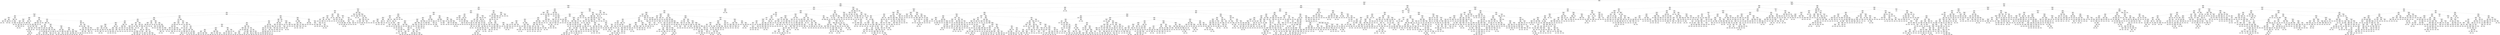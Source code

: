 digraph Tree {
node [shape=box, style="rounded", color="black", fontname=helvetica] ;
edge [fontname=helvetica] ;
0 [label="sqft <= 0.3\nmse = 147261.7\nsamples = 3386\nvalue = 1482.7"] ;
1 [label="ld_1.0 <= -0.1\nmse = 95207.6\nsamples = 2325\nvalue = 1331.4"] ;
0 -> 1 [labeldistance=2.5, labelangle=45, headlabel="True"] ;
2 [label="sqft <= -0.1\nmse = 51563.7\nsamples = 1215\nvalue = 1152.3"] ;
1 -> 2 ;
3 [label="number bedrooms <= -0.1\nmse = 29126.0\nsamples = 846\nvalue = 1069.9"] ;
2 -> 3 ;
4 [label="sqft <= -0.6\nmse = 24375.5\nsamples = 680\nvalue = 1034.8"] ;
3 -> 4 ;
5 [label="medianIncome <= 1.7\nmse = 18782.0\nsamples = 482\nvalue = 1005.1"] ;
4 -> 5 ;
6 [label="pYouths <= 1.2\nmse = 15714.3\nsamples = 459\nvalue = 996.9"] ;
5 -> 6 ;
7 [label="sqft <= -1.1\nmse = 14643.3\nsamples = 427\nvalue = 1006.8"] ;
6 -> 7 ;
8 [label="medianIncome <= -1.5\nmse = 12252.8\nsamples = 134\nvalue = 958.7"] ;
7 -> 8 ;
9 [label="sqft <= -1.3\nmse = 9068.0\nsamples = 17\nvalue = 1076.2"] ;
8 -> 9 ;
10 [label="postdateint <= -0.4\nmse = 7705.9\nsamples = 11\nvalue = 1107.2"] ;
9 -> 10 ;
11 [label="ty_1.0 <= -0.8\nmse = 415.9\nsamples = 3\nvalue = 1168.3"] ;
10 -> 11 ;
12 [label="ld_3.0 <= 0.3\nmse = 54.0\nsamples = 2\nvalue = 1156.0"] ;
11 -> 12 ;
13 [label="mse = 0.0\nsamples = 1\nvalue = 1165.0"] ;
12 -> 13 ;
14 [label="mse = 0.0\nsamples = 1\nvalue = 1150.0"] ;
12 -> 14 ;
15 [label="mse = 0.0\nsamples = 1\nvalue = 1199.0"] ;
11 -> 15 ;
16 [label="sqft <= -1.6\nmse = 8551.4\nsamples = 8\nvalue = 1076.6"] ;
10 -> 16 ;
17 [label="ld_4.0 <= 1.5\nmse = 6624.3\nsamples = 7\nvalue = 1090.2"] ;
16 -> 17 ;
18 [label="mse = 2222.2\nsamples = 2\nvalue = 1041.7"] ;
17 -> 18 ;
19 [label="mse = 7025.2\nsamples = 5\nvalue = 1104.8"] ;
17 -> 19 ;
20 [label="mse = 0.0\nsamples = 1\nvalue = 900.0"] ;
16 -> 20 ;
21 [label="sqft <= -1.2\nmse = 3508.9\nsamples = 6\nvalue = 994.9"] ;
9 -> 21 ;
22 [label="postdateint <= -0.3\nmse = 2508.5\nsamples = 4\nvalue = 1018.2"] ;
21 -> 22 ;
23 [label="mse = 0.0\nsamples = 1\nvalue = 1050.0"] ;
22 -> 23 ;
24 [label="postdateint <= 0.1\nmse = 3002.7\nsamples = 3\nvalue = 1002.2"] ;
22 -> 24 ;
25 [label="mse = 0.0\nsamples = 1\nvalue = 909.0"] ;
24 -> 25 ;
26 [label="postdateint <= 0.5\nmse = 138.9\nsamples = 2\nvalue = 1033.3"] ;
24 -> 26 ;
27 [label="mse = 0.0\nsamples = 1\nvalue = 1050.0"] ;
26 -> 27 ;
28 [label="mse = 0.0\nsamples = 1\nvalue = 1025.0"] ;
26 -> 28 ;
29 [label="mse = 0.0\nsamples = 2\nvalue = 925.0"] ;
21 -> 29 ;
30 [label="ty_1.0 <= -0.8\nmse = 10273.1\nsamples = 117\nvalue = 940.5"] ;
8 -> 30 ;
31 [label="pThirties <= 0.3\nmse = 6209.9\nsamples = 15\nvalue = 838.9"] ;
30 -> 31 ;
32 [label="postdateint <= 1.8\nmse = 3056.2\nsamples = 9\nvalue = 882.5"] ;
31 -> 32 ;
33 [label="pSixtyPlus <= -0.2\nmse = 1830.2\nsamples = 7\nvalue = 905.8"] ;
32 -> 33 ;
34 [label="mse = 0.0\nsamples = 2\nvalue = 950.0"] ;
33 -> 34 ;
35 [label="sqft <= -1.4\nmse = 1387.7\nsamples = 5\nvalue = 886.1"] ;
33 -> 35 ;
36 [label="pForties <= 0.3\nmse = 841.8\nsamples = 3\nvalue = 872.1"] ;
35 -> 36 ;
37 [label="mse = 0.0\nsamples = 1\nvalue = 840.0"] ;
36 -> 37 ;
38 [label="postdateint <= 0.5\nmse = 600.0\nsamples = 2\nvalue = 885.0"] ;
36 -> 38 ;
39 [label="mse = 0.0\nsamples = 1\nvalue = 915.0"] ;
38 -> 39 ;
40 [label="mse = 0.0\nsamples = 1\nvalue = 865.0"] ;
38 -> 40 ;
41 [label="sqft <= -1.3\nmse = 225.0\nsamples = 2\nvalue = 935.0"] ;
35 -> 41 ;
42 [label="mse = 0.0\nsamples = 1\nvalue = 920.0"] ;
41 -> 42 ;
43 [label="mse = 0.0\nsamples = 1\nvalue = 950.0"] ;
41 -> 43 ;
44 [label="pForties <= -0.1\nmse = 1176.0\nsamples = 2\nvalue = 822.0"] ;
32 -> 44 ;
45 [label="mse = 0.0\nsamples = 1\nvalue = 780.0"] ;
44 -> 45 ;
46 [label="mse = 0.0\nsamples = 1\nvalue = 850.0"] ;
44 -> 46 ;
47 [label="pThirties <= 1.5\nmse = 1105.6\nsamples = 6\nvalue = 751.7"] ;
31 -> 47 ;
48 [label="pYouths <= 0.1\nmse = 440.8\nsamples = 5\nvalue = 766.4"] ;
47 -> 48 ;
49 [label="postdateint <= 0.5\nmse = 150.0\nsamples = 3\nvalue = 755.0"] ;
48 -> 49 ;
50 [label="mse = 0.0\nsamples = 2\nvalue = 745.0"] ;
49 -> 50 ;
51 [label="mse = 0.0\nsamples = 1\nvalue = 770.0"] ;
49 -> 51 ;
52 [label="sqft <= -1.5\nmse = 25.0\nsamples = 2\nvalue = 795.0"] ;
48 -> 52 ;
53 [label="mse = 0.0\nsamples = 1\nvalue = 790.0"] ;
52 -> 53 ;
54 [label="mse = 0.0\nsamples = 1\nvalue = 800.0"] ;
52 -> 54 ;
55 [label="mse = 0.0\nsamples = 1\nvalue = 700.0"] ;
47 -> 55 ;
56 [label="sqft <= -1.4\nmse = 8923.6\nsamples = 102\nvalue = 957.6"] ;
30 -> 56 ;
57 [label="sqft <= -1.5\nmse = 6941.4\nsamples = 16\nvalue = 871.3"] ;
56 -> 57 ;
58 [label="postdateint <= 0.9\nmse = 3914.2\nsamples = 14\nvalue = 892.5"] ;
57 -> 58 ;
59 [label="pForties <= -0.6\nmse = 2502.2\nsamples = 12\nvalue = 877.2"] ;
58 -> 59 ;
60 [label="postdateint <= -0.4\nmse = 506.2\nsamples = 2\nvalue = 972.5"] ;
59 -> 60 ;
61 [label="mse = 0.0\nsamples = 1\nvalue = 950.0"] ;
60 -> 61 ;
62 [label="mse = 0.0\nsamples = 1\nvalue = 995.0"] ;
60 -> 62 ;
63 [label="pFifties <= 0.3\nmse = 1601.6\nsamples = 10\nvalue = 866.6"] ;
59 -> 63 ;
64 [label="medianIncome <= -0.9\nmse = 1148.7\nsamples = 8\nvalue = 879.9"] ;
63 -> 64 ;
65 [label="sqft <= -1.6\nmse = 1432.1\nsamples = 6\nvalue = 891.1"] ;
64 -> 65 ;
66 [label="mse = 0.0\nsamples = 1\nvalue = 940.0"] ;
65 -> 66 ;
67 [label="sqft <= -1.6\nmse = 1275.0\nsamples = 5\nvalue = 885.0"] ;
65 -> 67 ;
68 [label="mse = 0.0\nsamples = 1\nvalue = 825.0"] ;
67 -> 68 ;
69 [label="sqft <= -1.5\nmse = 869.4\nsamples = 4\nvalue = 893.6"] ;
67 -> 69 ;
70 [label="sqft <= -1.5\nmse = 822.2\nsamples = 3\nvalue = 888.3"] ;
69 -> 70 ;
71 [label="mse = 24.0\nsamples = 2\nvalue = 901.0"] ;
70 -> 71 ;
72 [label="mse = 0.0\nsamples = 1\nvalue = 825.0"] ;
70 -> 72 ;
73 [label="mse = 0.0\nsamples = 1\nvalue = 925.0"] ;
69 -> 73 ;
74 [label="medianIncome <= -0.5\nmse = 0.2\nsamples = 2\nvalue = 859.6"] ;
64 -> 74 ;
75 [label="mse = 0.0\nsamples = 1\nvalue = 860.0"] ;
74 -> 75 ;
76 [label="mse = 0.0\nsamples = 1\nvalue = 859.0"] ;
74 -> 76 ;
77 [label="pThirties <= -0.9\nmse = 400.0\nsamples = 2\nvalue = 820.0"] ;
63 -> 77 ;
78 [label="mse = 0.0\nsamples = 1\nvalue = 840.0"] ;
77 -> 78 ;
79 [label="mse = 0.0\nsamples = 1\nvalue = 800.0"] ;
77 -> 79 ;
80 [label="pk_4.0 <= 0.4\nmse = 1250.0\nsamples = 2\nvalue = 995.0"] ;
58 -> 80 ;
81 [label="mse = 0.0\nsamples = 1\nvalue = 1020.0"] ;
80 -> 81 ;
82 [label="mse = 0.0\nsamples = 1\nvalue = 945.0"] ;
80 -> 82 ;
83 [label="pSixtyPlus <= 0.9\nmse = 138.9\nsamples = 2\nvalue = 708.3"] ;
57 -> 83 ;
84 [label="mse = 0.0\nsamples = 1\nvalue = 725.0"] ;
83 -> 84 ;
85 [label="mse = 0.0\nsamples = 1\nvalue = 700.0"] ;
83 -> 85 ;
86 [label="pYouths <= 0.2\nmse = 7581.0\nsamples = 86\nvalue = 974.4"] ;
56 -> 86 ;
87 [label="sqft <= -1.1\nmse = 7263.6\nsamples = 69\nvalue = 987.7"] ;
86 -> 87 ;
88 [label="postdateint <= -0.5\nmse = 6505.0\nsamples = 68\nvalue = 983.5"] ;
87 -> 88 ;
89 [label="pk_4.0 <= 0.4\nmse = 17710.1\nsamples = 7\nvalue = 1079.9"] ;
88 -> 89 ;
90 [label="sqft <= -1.3\nmse = 15922.7\nsamples = 3\nvalue = 1192.2"] ;
89 -> 90 ;
91 [label="pSixtyPlus <= 0.2\nmse = 2048.0\nsamples = 2\nvalue = 1123.0"] ;
90 -> 91 ;
92 [label="mse = 0.0\nsamples = 1\nvalue = 1155.0"] ;
91 -> 92 ;
93 [label="mse = 0.0\nsamples = 1\nvalue = 1059.0"] ;
91 -> 93 ;
94 [label="mse = 0.0\nsamples = 1\nvalue = 1400.0"] ;
90 -> 94 ;
95 [label="postdateint <= -0.8\nmse = 960.0\nsamples = 4\nvalue = 990.0"] ;
89 -> 95 ;
96 [label="pYouths <= -1.0\nmse = 418.8\nsamples = 3\nvalue = 977.5"] ;
95 -> 96 ;
97 [label="mse = 0.0\nsamples = 1\nvalue = 945.0"] ;
96 -> 97 ;
98 [label="sqft <= -1.3\nmse = 88.9\nsamples = 2\nvalue = 988.3"] ;
96 -> 98 ;
99 [label="mse = 0.0\nsamples = 1\nvalue = 995.0"] ;
98 -> 99 ;
100 [label="mse = 0.0\nsamples = 1\nvalue = 975.0"] ;
98 -> 100 ;
101 [label="mse = 0.0\nsamples = 1\nvalue = 1040.0"] ;
95 -> 101 ;
102 [label="postdateint <= -0.3\nmse = 4435.6\nsamples = 61\nvalue = 974.2"] ;
88 -> 102 ;
103 [label="pFifties <= 0.0\nmse = 4262.3\nsamples = 26\nvalue = 989.7"] ;
102 -> 103 ;
104 [label="ld_4.0 <= 1.5\nmse = 3486.7\nsamples = 20\nvalue = 980.6"] ;
103 -> 104 ;
105 [label="postdateint <= -0.5\nmse = 3375.8\nsamples = 18\nvalue = 984.5"] ;
104 -> 105 ;
106 [label="sqft <= -1.3\nmse = 1942.6\nsamples = 4\nvalue = 963.5"] ;
105 -> 106 ;
107 [label="pFifties <= -0.1\nmse = 2790.8\nsamples = 2\nvalue = 1003.5"] ;
106 -> 107 ;
108 [label="mse = 0.0\nsamples = 1\nvalue = 1095.0"] ;
107 -> 108 ;
109 [label="mse = 0.0\nsamples = 1\nvalue = 973.0"] ;
107 -> 109 ;
110 [label="pFifties <= -0.1\nmse = 24.5\nsamples = 2\nvalue = 940.7"] ;
106 -> 110 ;
111 [label="mse = 0.0\nsamples = 1\nvalue = 945.0"] ;
110 -> 111 ;
112 [label="mse = 0.0\nsamples = 1\nvalue = 935.0"] ;
110 -> 112 ;
113 [label="sqft <= -1.3\nmse = 3728.2\nsamples = 14\nvalue = 993.7"] ;
105 -> 113 ;
114 [label="postdateint <= -0.4\nmse = 1505.6\nsamples = 5\nvalue = 950.0"] ;
113 -> 114 ;
115 [label="mse = 100.0\nsamples = 2\nvalue = 890.0"] ;
114 -> 115 ;
116 [label="mse = 584.7\nsamples = 3\nvalue = 967.1"] ;
114 -> 116 ;
117 [label="postdateint <= -0.4\nmse = 3298.5\nsamples = 9\nvalue = 1018.3"] ;
113 -> 117 ;
118 [label="mse = 2070.6\nsamples = 5\nvalue = 1054.8"] ;
117 -> 118 ;
119 [label="mse = 969.4\nsamples = 4\nvalue = 971.4"] ;
117 -> 119 ;
120 [label="postdateint <= -0.4\nmse = 225.0\nsamples = 2\nvalue = 910.0"] ;
104 -> 120 ;
121 [label="mse = 0.0\nsamples = 1\nvalue = 895.0"] ;
120 -> 121 ;
122 [label="mse = 0.0\nsamples = 1\nvalue = 925.0"] ;
120 -> 122 ;
123 [label="pFifties <= 0.3\nmse = 5562.2\nsamples = 6\nvalue = 1039.3"] ;
103 -> 123 ;
124 [label="mse = 0.0\nsamples = 2\nvalue = 1150.0"] ;
123 -> 124 ;
125 [label="pForties <= 0.6\nmse = 922.8\nsamples = 4\nvalue = 995.0"] ;
123 -> 125 ;
126 [label="sqft <= -1.3\nmse = 1028.5\nsamples = 3\nvalue = 1000.0"] ;
125 -> 126 ;
127 [label="mse = 0.0\nsamples = 1\nvalue = 996.0"] ;
126 -> 127 ;
128 [label="mse = 2025.0\nsamples = 2\nvalue = 1004.0"] ;
126 -> 128 ;
129 [label="mse = 0.0\nsamples = 1\nvalue = 975.0"] ;
125 -> 129 ;
130 [label="postdateint <= 0.5\nmse = 4162.4\nsamples = 35\nvalue = 959.7"] ;
102 -> 130 ;
131 [label="ld_3.0 <= 0.3\nmse = 3409.8\nsamples = 16\nvalue = 935.0"] ;
130 -> 131 ;
132 [label="pk_4.0 <= 0.4\nmse = 2938.9\nsamples = 3\nvalue = 856.7"] ;
131 -> 132 ;
133 [label="mse = 0.0\nsamples = 2\nvalue = 895.0"] ;
132 -> 133 ;
134 [label="mse = 0.0\nsamples = 1\nvalue = 780.0"] ;
132 -> 134 ;
135 [label="pYouths <= -0.0\nmse = 2476.3\nsamples = 13\nvalue = 946.1"] ;
131 -> 135 ;
136 [label="postdateint <= -0.3\nmse = 1949.1\nsamples = 11\nvalue = 959.9"] ;
135 -> 136 ;
137 [label="sqft <= -1.3\nmse = 2480.5\nsamples = 3\nvalue = 1006.0"] ;
136 -> 137 ;
138 [label="mse = 0.0\nsamples = 1\nvalue = 929.0"] ;
137 -> 138 ;
139 [label="mse = 672.2\nsamples = 2\nvalue = 1031.7"] ;
137 -> 139 ;
140 [label="pSixtyPlus <= 0.5\nmse = 932.0\nsamples = 8\nvalue = 945.8"] ;
136 -> 140 ;
141 [label="mse = 298.0\nsamples = 5\nvalue = 928.0"] ;
140 -> 141 ;
142 [label="mse = 633.0\nsamples = 3\nvalue = 974.2"] ;
140 -> 142 ;
143 [label="mse = 468.8\nsamples = 2\nvalue = 887.5"] ;
135 -> 143 ;
144 [label="pFifties <= -0.7\nmse = 3689.9\nsamples = 19\nvalue = 984.5"] ;
130 -> 144 ;
145 [label="postdateint <= 0.6\nmse = 2149.6\nsamples = 4\nvalue = 1056.5"] ;
144 -> 145 ;
146 [label="postdateint <= 0.5\nmse = 514.7\nsamples = 3\nvalue = 1013.0"] ;
145 -> 146 ;
147 [label="mse = 0.0\nsamples = 1\nvalue = 1045.0"] ;
146 -> 147 ;
148 [label="ld_3.0 <= 0.3\nmse = 4.0\nsamples = 2\nvalue = 997.0"] ;
146 -> 148 ;
149 [label="mse = 0.0\nsamples = 1\nvalue = 995.0"] ;
148 -> 149 ;
150 [label="mse = 0.0\nsamples = 1\nvalue = 999.0"] ;
148 -> 150 ;
151 [label="mse = 0.0\nsamples = 1\nvalue = 1100.0"] ;
145 -> 151 ;
152 [label="ld_4.0 <= 1.5\nmse = 1896.7\nsamples = 15\nvalue = 960.4"] ;
144 -> 152 ;
153 [label="postdateint <= 0.6\nmse = 1235.2\nsamples = 13\nvalue = 952.4"] ;
152 -> 153 ;
154 [label="sqft <= -1.3\nmse = 75.0\nsamples = 3\nvalue = 990.0"] ;
153 -> 154 ;
155 [label="mse = 0.0\nsamples = 1\nvalue = 975.0"] ;
154 -> 155 ;
156 [label="mse = 0.0\nsamples = 2\nvalue = 995.0"] ;
154 -> 156 ;
157 [label="postdateint <= 1.5\nmse = 992.8\nsamples = 10\nvalue = 939.8"] ;
153 -> 157 ;
158 [label="mse = 216.0\nsamples = 4\nvalue = 918.0"] ;
157 -> 158 ;
159 [label="mse = 964.0\nsamples = 6\nvalue = 955.4"] ;
157 -> 159 ;
160 [label="medianIncome <= -0.7\nmse = 2500.0\nsamples = 2\nvalue = 1025.0"] ;
152 -> 160 ;
161 [label="mse = 0.0\nsamples = 1\nvalue = 1075.0"] ;
160 -> 161 ;
162 [label="mse = 0.0\nsamples = 1\nvalue = 975.0"] ;
160 -> 162 ;
163 [label="mse = 0.0\nsamples = 1\nvalue = 1200.0"] ;
87 -> 163 ;
164 [label="ld_5.0 <= 5.7\nmse = 5923.4\nsamples = 17\nvalue = 928.1"] ;
86 -> 164 ;
165 [label="pForties <= -2.2\nmse = 5090.6\nsamples = 16\nvalue = 937.2"] ;
164 -> 165 ;
166 [label="pk_7.0 <= 7.1\nmse = 10000.0\nsamples = 2\nvalue = 1050.0"] ;
165 -> 166 ;
167 [label="mse = 0.0\nsamples = 1\nvalue = 950.0"] ;
166 -> 167 ;
168 [label="mse = 0.0\nsamples = 1\nvalue = 1150.0"] ;
166 -> 168 ;
169 [label="pk_5.0 <= 1.5\nmse = 1800.5\nsamples = 14\nvalue = 918.5"] ;
165 -> 169 ;
170 [label="sqft <= -1.2\nmse = 590.2\nsamples = 11\nvalue = 898.1"] ;
169 -> 170 ;
171 [label="pFifties <= -0.2\nmse = 347.2\nsamples = 7\nvalue = 889.4"] ;
170 -> 171 ;
172 [label="mse = 0.0\nsamples = 1\nvalue = 939.0"] ;
171 -> 172 ;
173 [label="medianIncome <= 0.3\nmse = 153.9\nsamples = 6\nvalue = 885.2"] ;
171 -> 173 ;
174 [label="postdateint <= 1.4\nmse = 90.4\nsamples = 4\nvalue = 876.9"] ;
173 -> 174 ;
175 [label="pYouths <= 0.3\nmse = 41.5\nsamples = 3\nvalue = 873.8"] ;
174 -> 175 ;
176 [label="mse = 0.0\nsamples = 1\nvalue = 860.0"] ;
175 -> 176 ;
177 [label="mse = 3.8\nsamples = 2\nvalue = 876.6"] ;
175 -> 177 ;
178 [label="mse = 0.0\nsamples = 1\nvalue = 895.0"] ;
174 -> 178 ;
179 [label="pYouths <= 0.6\nmse = 6.0\nsamples = 2\nvalue = 897.0"] ;
173 -> 179 ;
180 [label="mse = 0.0\nsamples = 1\nvalue = 900.0"] ;
179 -> 180 ;
181 [label="mse = 0.0\nsamples = 1\nvalue = 895.0"] ;
179 -> 181 ;
182 [label="postdateint <= -0.4\nmse = 326.8\nsamples = 4\nvalue = 926.5"] ;
170 -> 182 ;
183 [label="mse = 0.0\nsamples = 1\nvalue = 899.0"] ;
182 -> 183 ;
184 [label="pFifties <= 0.6\nmse = 99.6\nsamples = 3\nvalue = 935.7"] ;
182 -> 184 ;
185 [label="medianIncome <= -0.1\nmse = 16.0\nsamples = 2\nvalue = 929.0"] ;
184 -> 185 ;
186 [label="mse = 0.0\nsamples = 1\nvalue = 925.0"] ;
185 -> 186 ;
187 [label="mse = 0.0\nsamples = 1\nvalue = 933.0"] ;
185 -> 187 ;
188 [label="mse = 0.0\nsamples = 1\nvalue = 949.0"] ;
184 -> 188 ;
189 [label="ld_4.0 <= 1.5\nmse = 1294.7\nsamples = 3\nvalue = 967.9"] ;
169 -> 189 ;
190 [label="mse = 0.0\nsamples = 1\nvalue = 925.0"] ;
189 -> 190 ;
191 [label="postdateint <= 0.1\nmse = 784.0\nsamples = 2\nvalue = 985.0"] ;
189 -> 191 ;
192 [label="mse = 0.0\nsamples = 1\nvalue = 929.0"] ;
191 -> 192 ;
193 [label="mse = 0.0\nsamples = 1\nvalue = 999.0"] ;
191 -> 193 ;
194 [label="mse = 0.0\nsamples = 1\nvalue = 800.0"] ;
164 -> 194 ;
195 [label="pYouths <= -0.0\nmse = 14154.6\nsamples = 293\nvalue = 1029.7"] ;
7 -> 195 ;
196 [label="pk_2.0 <= 0.0\nmse = 17617.6\nsamples = 120\nvalue = 1067.7"] ;
195 -> 196 ;
197 [label="pk_5.0 <= 1.5\nmse = 8845.9\nsamples = 98\nvalue = 1038.0"] ;
196 -> 197 ;
198 [label="sqft <= -0.9\nmse = 8662.9\nsamples = 73\nvalue = 1050.4"] ;
197 -> 198 ;
199 [label="sqft <= -1.0\nmse = 7836.6\nsamples = 30\nvalue = 1078.4"] ;
198 -> 199 ;
200 [label="postdateint <= -0.3\nmse = 6779.6\nsamples = 24\nvalue = 1049.3"] ;
199 -> 200 ;
201 [label="postdateint <= -0.4\nmse = 8063.2\nsamples = 12\nvalue = 1014.9"] ;
200 -> 201 ;
202 [label="postdateint <= -0.5\nmse = 7809.7\nsamples = 9\nvalue = 1035.2"] ;
201 -> 202 ;
203 [label="medianIncome <= 0.2\nmse = 547.4\nsamples = 4\nvalue = 978.6"] ;
202 -> 203 ;
204 [label="mse = 0.0\nsamples = 1\nvalue = 999.0"] ;
203 -> 204 ;
205 [label="postdateint <= -0.5\nmse = 450.0\nsamples = 3\nvalue = 965.0"] ;
203 -> 205 ;
206 [label="mse = 0.0\nsamples = 2\nvalue = 950.0"] ;
205 -> 206 ;
207 [label="mse = 0.0\nsamples = 1\nvalue = 995.0"] ;
205 -> 207 ;
208 [label="sqft <= -1.1\nmse = 9067.3\nsamples = 5\nvalue = 1075.7"] ;
202 -> 208 ;
209 [label="mse = 0.0\nsamples = 1\nvalue = 1295.0"] ;
208 -> 209 ;
210 [label="ty_2.0 <= 2.0\nmse = 1228.5\nsamples = 4\nvalue = 1039.2"] ;
208 -> 210 ;
211 [label="postdateint <= -0.4\nmse = 726.0\nsamples = 3\nvalue = 1028.0"] ;
210 -> 211 ;
212 [label="mse = 672.2\nsamples = 2\nvalue = 1013.3"] ;
211 -> 212 ;
213 [label="mse = 0.0\nsamples = 1\nvalue = 1050.0"] ;
211 -> 213 ;
214 [label="mse = 0.0\nsamples = 1\nvalue = 1095.0"] ;
210 -> 214 ;
215 [label="pYouths <= -0.2\nmse = 3842.2\nsamples = 3\nvalue = 953.8"] ;
201 -> 215 ;
216 [label="mse = 0.0\nsamples = 1\nvalue = 1045.0"] ;
215 -> 216 ;
217 [label="pk_7.0 <= 7.1\nmse = 1422.2\nsamples = 2\nvalue = 923.3"] ;
215 -> 217 ;
218 [label="mse = 0.0\nsamples = 1\nvalue = 870.0"] ;
217 -> 218 ;
219 [label="mse = 0.0\nsamples = 1\nvalue = 950.0"] ;
217 -> 219 ;
220 [label="postdateint <= 1.8\nmse = 3646.2\nsamples = 12\nvalue = 1079.9"] ;
200 -> 220 ;
221 [label="sqft <= -1.0\nmse = 1147.6\nsamples = 11\nvalue = 1098.1"] ;
220 -> 221 ;
222 [label="postdateint <= 0.4\nmse = 428.0\nsamples = 7\nvalue = 1116.3"] ;
221 -> 222 ;
223 [label="pSixtyPlus <= -0.4\nmse = 22.2\nsamples = 3\nvalue = 1088.3"] ;
222 -> 223 ;
224 [label="mse = 0.0\nsamples = 2\nvalue = 1085.0"] ;
223 -> 224 ;
225 [label="mse = 0.0\nsamples = 1\nvalue = 1095.0"] ;
223 -> 225 ;
226 [label="medianIncome <= -0.7\nmse = 177.7\nsamples = 4\nvalue = 1126.8"] ;
222 -> 226 ;
227 [label="sqft <= -1.0\nmse = 0.2\nsamples = 2\nvalue = 1149.5"] ;
226 -> 227 ;
228 [label="mse = 0.0\nsamples = 1\nvalue = 1149.0"] ;
227 -> 228 ;
229 [label="mse = 0.0\nsamples = 1\nvalue = 1150.0"] ;
227 -> 229 ;
230 [label="pForties <= -0.0\nmse = 6.8\nsamples = 2\nvalue = 1119.2"] ;
226 -> 230 ;
231 [label="mse = 0.0\nsamples = 1\nvalue = 1118.0"] ;
230 -> 231 ;
232 [label="mse = 0.0\nsamples = 1\nvalue = 1125.0"] ;
230 -> 232 ;
233 [label="postdateint <= 0.5\nmse = 396.0\nsamples = 4\nvalue = 1058.0"] ;
221 -> 233 ;
234 [label="postdateint <= 0.1\nmse = 506.2\nsamples = 2\nvalue = 1072.5"] ;
233 -> 234 ;
235 [label="mse = 0.0\nsamples = 1\nvalue = 1050.0"] ;
234 -> 235 ;
236 [label="mse = 0.0\nsamples = 1\nvalue = 1095.0"] ;
234 -> 236 ;
237 [label="pSixtyPlus <= -0.3\nmse = 88.9\nsamples = 2\nvalue = 1048.3"] ;
233 -> 237 ;
238 [label="mse = 0.0\nsamples = 1\nvalue = 1055.0"] ;
237 -> 238 ;
239 [label="mse = 0.0\nsamples = 1\nvalue = 1035.0"] ;
237 -> 239 ;
240 [label="mse = 0.0\nsamples = 1\nvalue = 935.0"] ;
220 -> 240 ;
241 [label="postdateint <= 1.0\nmse = 2627.9\nsamples = 6\nvalue = 1154.3"] ;
199 -> 241 ;
242 [label="postdateint <= 0.1\nmse = 1025.4\nsamples = 5\nvalue = 1125.1"] ;
241 -> 242 ;
243 [label="postdateint <= -0.5\nmse = 688.9\nsamples = 3\nvalue = 1163.3"] ;
242 -> 243 ;
244 [label="mse = 0.0\nsamples = 1\nvalue = 1200.0"] ;
243 -> 244 ;
245 [label="pSixtyPlus <= -0.4\nmse = 25.0\nsamples = 2\nvalue = 1145.0"] ;
243 -> 245 ;
246 [label="mse = 0.0\nsamples = 1\nvalue = 1140.0"] ;
245 -> 246 ;
247 [label="mse = 0.0\nsamples = 1\nvalue = 1150.0"] ;
245 -> 247 ;
248 [label="pFifties <= -0.7\nmse = 98.0\nsamples = 2\nvalue = 1106.0"] ;
242 -> 248 ;
249 [label="mse = 0.0\nsamples = 1\nvalue = 1120.0"] ;
248 -> 249 ;
250 [label="mse = 0.0\nsamples = 1\nvalue = 1099.0"] ;
248 -> 250 ;
251 [label="mse = 0.0\nsamples = 1\nvalue = 1220.0"] ;
241 -> 251 ;
252 [label="pSixtyPlus <= 0.2\nmse = 8283.9\nsamples = 43\nvalue = 1030.1"] ;
198 -> 252 ;
253 [label="sqft <= -0.7\nmse = 7620.0\nsamples = 26\nvalue = 1004.3"] ;
252 -> 253 ;
254 [label="pSixtyPlus <= -0.6\nmse = 6974.3\nsamples = 23\nvalue = 1013.0"] ;
253 -> 254 ;
255 [label="postdateint <= -0.4\nmse = 6899.2\nsamples = 22\nvalue = 1018.3"] ;
254 -> 255 ;
256 [label="sqft <= -0.9\nmse = 1353.1\nsamples = 4\nvalue = 1065.7"] ;
255 -> 256 ;
257 [label="postdateint <= -0.4\nmse = 6.2\nsamples = 2\nvalue = 1097.5"] ;
256 -> 257 ;
258 [label="mse = 0.0\nsamples = 1\nvalue = 1100.0"] ;
257 -> 258 ;
259 [label="mse = 0.0\nsamples = 1\nvalue = 1095.0"] ;
257 -> 259 ;
260 [label="sqft <= -0.8\nmse = 5.6\nsamples = 2\nvalue = 1023.3"] ;
256 -> 260 ;
261 [label="mse = 0.0\nsamples = 1\nvalue = 1025.0"] ;
260 -> 261 ;
262 [label="mse = 0.0\nsamples = 1\nvalue = 1020.0"] ;
260 -> 262 ;
263 [label="postdateint <= -0.3\nmse = 7625.2\nsamples = 18\nvalue = 1005.6"] ;
255 -> 263 ;
264 [label="mse = 0.0\nsamples = 1\nvalue = 860.0"] ;
263 -> 264 ;
265 [label="postdateint <= -0.3\nmse = 7048.6\nsamples = 17\nvalue = 1011.4"] ;
263 -> 265 ;
266 [label="mse = 0.0\nsamples = 1\nvalue = 1165.0"] ;
265 -> 266 ;
267 [label="postdateint <= 0.4\nmse = 6318.3\nsamples = 16\nvalue = 1005.0"] ;
265 -> 267 ;
268 [label="postdateint <= 0.0\nmse = 3567.2\nsamples = 3\nvalue = 923.8"] ;
267 -> 268 ;
269 [label="mse = 0.0\nsamples = 1\nvalue = 1025.0"] ;
268 -> 269 ;
270 [label="mse = 200.0\nsamples = 2\nvalue = 890.0"] ;
268 -> 270 ;
271 [label="postdateint <= 1.0\nmse = 5284.2\nsamples = 13\nvalue = 1021.2"] ;
267 -> 271 ;
272 [label="mse = 2842.2\nsamples = 8\nvalue = 1039.3"] ;
271 -> 272 ;
273 [label="mse = 8686.0\nsamples = 5\nvalue = 967.0"] ;
271 -> 273 ;
274 [label="mse = 0.0\nsamples = 1\nvalue = 925.0"] ;
254 -> 274 ;
275 [label="sqft <= -0.6\nmse = 8347.2\nsamples = 3\nvalue = 953.3"] ;
253 -> 275 ;
276 [label="mse = 0.0\nsamples = 1\nvalue = 825.0"] ;
275 -> 276 ;
277 [label="postdateint <= -0.1\nmse = 168.8\nsamples = 2\nvalue = 1017.5"] ;
275 -> 277 ;
278 [label="mse = 0.0\nsamples = 1\nvalue = 995.0"] ;
277 -> 278 ;
279 [label="mse = 0.0\nsamples = 1\nvalue = 1025.0"] ;
277 -> 279 ;
280 [label="pSixtyPlus <= 2.3\nmse = 6325.2\nsamples = 17\nvalue = 1074.3"] ;
252 -> 280 ;
281 [label="pThirties <= -0.2\nmse = 4489.2\nsamples = 16\nvalue = 1064.9"] ;
280 -> 281 ;
282 [label="mse = 0.0\nsamples = 1\nvalue = 939.0"] ;
281 -> 282 ;
283 [label="postdateint <= -0.4\nmse = 3263.0\nsamples = 15\nvalue = 1076.9"] ;
281 -> 283 ;
284 [label="ty_2.0 <= 2.0\nmse = 1440.2\nsamples = 5\nvalue = 1124.4"] ;
283 -> 284 ;
285 [label="ld_3.0 <= 0.3\nmse = 1154.7\nsamples = 3\nvalue = 1153.8"] ;
284 -> 285 ;
286 [label="mse = 0.0\nsamples = 1\nvalue = 1095.0"] ;
285 -> 286 ;
287 [label="pSixtyPlus <= 0.5\nmse = 5.6\nsamples = 2\nvalue = 1173.3"] ;
285 -> 287 ;
288 [label="mse = 0.0\nsamples = 1\nvalue = 1175.0"] ;
287 -> 288 ;
289 [label="mse = 0.0\nsamples = 1\nvalue = 1170.0"] ;
287 -> 289 ;
290 [label="mse = 0.0\nsamples = 2\nvalue = 1095.0"] ;
284 -> 290 ;
291 [label="postdateint <= 0.6\nmse = 2144.7\nsamples = 10\nvalue = 1047.7"] ;
283 -> 291 ;
292 [label="postdateint <= 0.0\nmse = 1938.0\nsamples = 8\nvalue = 1057.3"] ;
291 -> 292 ;
293 [label="pThirties <= 0.2\nmse = 2812.5\nsamples = 3\nvalue = 1025.0"] ;
292 -> 293 ;
294 [label="sqft <= -0.9\nmse = 1250.0\nsamples = 2\nvalue = 1000.0"] ;
293 -> 294 ;
295 [label="mse = 0.0\nsamples = 1\nvalue = 950.0"] ;
294 -> 295 ;
296 [label="mse = 0.0\nsamples = 1\nvalue = 1025.0"] ;
294 -> 296 ;
297 [label="mse = 0.0\nsamples = 1\nvalue = 1100.0"] ;
293 -> 297 ;
298 [label="ld_4.0 <= 1.5\nmse = 503.1\nsamples = 5\nvalue = 1075.7"] ;
292 -> 298 ;
299 [label="pTwenties <= 0.2\nmse = 6.2\nsamples = 2\nvalue = 1052.5"] ;
298 -> 299 ;
300 [label="mse = 0.0\nsamples = 1\nvalue = 1055.0"] ;
299 -> 300 ;
301 [label="mse = 0.0\nsamples = 1\nvalue = 1050.0"] ;
299 -> 301 ;
302 [label="postdateint <= 0.4\nmse = 400.0\nsamples = 3\nvalue = 1085.0"] ;
298 -> 302 ;
303 [label="mse = 555.6\nsamples = 2\nvalue = 1078.3"] ;
302 -> 303 ;
304 [label="mse = 0.0\nsamples = 1\nvalue = 1095.0"] ;
302 -> 304 ;
305 [label="mse = 0.0\nsamples = 2\nvalue = 995.0"] ;
291 -> 305 ;
306 [label="mse = 0.0\nsamples = 1\nvalue = 1290.0"] ;
280 -> 306 ;
307 [label="medianIncome <= -0.9\nmse = 7293.0\nsamples = 25\nvalue = 997.4"] ;
197 -> 307 ;
308 [label="sqft <= -0.9\nmse = 2231.0\nsamples = 8\nvalue = 915.9"] ;
307 -> 308 ;
309 [label="postdateint <= 0.5\nmse = 1269.1\nsamples = 6\nvalue = 904.4"] ;
308 -> 309 ;
310 [label="ld_3.0 <= 0.3\nmse = 555.6\nsamples = 4\nvalue = 883.3"] ;
309 -> 310 ;
311 [label="mse = 0.0\nsamples = 2\nvalue = 900.0"] ;
310 -> 311 ;
312 [label="mse = 0.0\nsamples = 2\nvalue = 850.0"] ;
310 -> 312 ;
313 [label="sqft <= -1.0\nmse = 22.2\nsamples = 2\nvalue = 946.7"] ;
309 -> 313 ;
314 [label="mse = 0.0\nsamples = 1\nvalue = 940.0"] ;
313 -> 314 ;
315 [label="mse = 0.0\nsamples = 1\nvalue = 950.0"] ;
313 -> 315 ;
316 [label="sqft <= -0.8\nmse = 3306.2\nsamples = 2\nvalue = 967.5"] ;
308 -> 316 ;
317 [label="mse = 0.0\nsamples = 1\nvalue = 1025.0"] ;
316 -> 317 ;
318 [label="mse = 0.0\nsamples = 1\nvalue = 910.0"] ;
316 -> 318 ;
319 [label="postdateint <= -0.4\nmse = 5024.4\nsamples = 17\nvalue = 1036.3"] ;
307 -> 319 ;
320 [label="sqft <= -1.0\nmse = 1806.2\nsamples = 2\nvalue = 907.5"] ;
319 -> 320 ;
321 [label="mse = 0.0\nsamples = 1\nvalue = 950.0"] ;
320 -> 321 ;
322 [label="mse = 0.0\nsamples = 1\nvalue = 865.0"] ;
320 -> 322 ;
323 [label="sqft <= -1.0\nmse = 3600.3\nsamples = 15\nvalue = 1048.6"] ;
319 -> 323 ;
324 [label="pSixtyPlus <= -0.2\nmse = 2434.7\nsamples = 4\nvalue = 1012.1"] ;
323 -> 324 ;
325 [label="postdateint <= 0.9\nmse = 2804.0\nsamples = 3\nvalue = 999.0"] ;
324 -> 325 ;
326 [label="mse = 4672.2\nsamples = 2\nvalue = 998.3"] ;
325 -> 326 ;
327 [label="mse = 0.0\nsamples = 1\nvalue = 1000.0"] ;
325 -> 327 ;
328 [label="mse = 0.0\nsamples = 1\nvalue = 1045.0"] ;
324 -> 328 ;
329 [label="sqft <= -0.9\nmse = 3187.9\nsamples = 11\nvalue = 1066.8"] ;
323 -> 329 ;
330 [label="sqft <= -1.0\nmse = 3888.9\nsamples = 3\nvalue = 1133.3"] ;
329 -> 330 ;
331 [label="mse = 0.0\nsamples = 1\nvalue = 1050.0"] ;
330 -> 331 ;
332 [label="postdateint <= 1.0\nmse = 625.0\nsamples = 2\nvalue = 1175.0"] ;
330 -> 332 ;
333 [label="mse = 0.0\nsamples = 1\nvalue = 1200.0"] ;
332 -> 333 ;
334 [label="mse = 0.0\nsamples = 1\nvalue = 1150.0"] ;
332 -> 334 ;
335 [label="postdateint <= -0.3\nmse = 1459.5\nsamples = 8\nvalue = 1048.6"] ;
329 -> 335 ;
336 [label="mse = 0.0\nsamples = 2\nvalue = 1095.0"] ;
335 -> 336 ;
337 [label="postdateint <= 1.8\nmse = 898.4\nsamples = 6\nvalue = 1031.2"] ;
335 -> 337 ;
338 [label="sqft <= -0.8\nmse = 613.9\nsamples = 5\nvalue = 1043.3"] ;
337 -> 338 ;
339 [label="postdateint <= 0.1\nmse = 96.0\nsamples = 4\nvalue = 1033.0"] ;
338 -> 339 ;
340 [label="mse = 0.0\nsamples = 2\nvalue = 1045.0"] ;
339 -> 340 ;
341 [label="mse = 0.0\nsamples = 2\nvalue = 1025.0"] ;
339 -> 341 ;
342 [label="mse = 0.0\nsamples = 1\nvalue = 1095.0"] ;
338 -> 342 ;
343 [label="mse = 0.0\nsamples = 1\nvalue = 995.0"] ;
337 -> 343 ;
344 [label="postdateint <= -1.3\nmse = 35014.0\nsamples = 22\nvalue = 1184.9"] ;
196 -> 344 ;
345 [label="mse = 0.0\nsamples = 1\nvalue = 1550.0"] ;
344 -> 345 ;
346 [label="sqft <= -0.7\nmse = 25305.4\nsamples = 21\nvalue = 1152.7"] ;
344 -> 346 ;
347 [label="pForties <= 0.4\nmse = 27052.0\nsamples = 15\nvalue = 1107.7"] ;
346 -> 347 ;
348 [label="pYouths <= -1.0\nmse = 23917.5\nsamples = 13\nvalue = 1078.3"] ;
347 -> 348 ;
349 [label="mse = 0.0\nsamples = 1\nvalue = 800.0"] ;
348 -> 349 ;
350 [label="sqft <= -0.9\nmse = 21046.2\nsamples = 12\nvalue = 1092.2"] ;
348 -> 350 ;
351 [label="pSixtyPlus <= 0.3\nmse = 28158.0\nsamples = 5\nvalue = 1154.4"] ;
350 -> 351 ;
352 [label="pFifties <= -0.6\nmse = 5000.0\nsamples = 4\nvalue = 1100.0"] ;
351 -> 352 ;
353 [label="sqft <= -1.1\nmse = 2222.2\nsamples = 3\nvalue = 1133.3"] ;
352 -> 353 ;
354 [label="mse = 0.0\nsamples = 2\nvalue = 1200.0"] ;
353 -> 354 ;
355 [label="mse = 0.0\nsamples = 1\nvalue = 1100.0"] ;
353 -> 355 ;
356 [label="mse = 0.0\nsamples = 1\nvalue = 1000.0"] ;
352 -> 356 ;
357 [label="mse = 0.0\nsamples = 1\nvalue = 1590.0"] ;
351 -> 357 ;
358 [label="sqft <= -0.8\nmse = 9473.1\nsamples = 7\nvalue = 1041.4"] ;
350 -> 358 ;
359 [label="ty_1.0 <= -0.8\nmse = 2770.4\nsamples = 4\nvalue = 987.9"] ;
358 -> 359 ;
360 [label="mse = 0.0\nsamples = 1\nvalue = 920.0"] ;
359 -> 360 ;
361 [label="postdateint <= 1.7\nmse = 2336.8\nsamples = 3\nvalue = 999.2"] ;
359 -> 361 ;
362 [label="postdateint <= 0.4\nmse = 1692.2\nsamples = 2\nvalue = 1023.8"] ;
361 -> 362 ;
363 [label="mse = 0.0\nsamples = 1\nvalue = 1000.0"] ;
362 -> 363 ;
364 [label="mse = 0.0\nsamples = 1\nvalue = 1095.0"] ;
362 -> 364 ;
365 [label="mse = 0.0\nsamples = 1\nvalue = 950.0"] ;
361 -> 365 ;
366 [label="pFifties <= -0.4\nmse = 7425.0\nsamples = 3\nvalue = 1135.0"] ;
358 -> 366 ;
367 [label="mse = 0.0\nsamples = 1\nvalue = 1050.0"] ;
366 -> 367 ;
368 [label="postdateint <= 0.0\nmse = 400.0\nsamples = 2\nvalue = 1220.0"] ;
366 -> 368 ;
369 [label="mse = 0.0\nsamples = 1\nvalue = 1240.0"] ;
368 -> 369 ;
370 [label="mse = 0.0\nsamples = 1\nvalue = 1200.0"] ;
368 -> 370 ;
371 [label="pSixtyPlus <= -0.5\nmse = 672.2\nsamples = 2\nvalue = 1313.3"] ;
347 -> 371 ;
372 [label="mse = 0.0\nsamples = 1\nvalue = 1350.0"] ;
371 -> 372 ;
373 [label="mse = 0.0\nsamples = 1\nvalue = 1295.0"] ;
371 -> 373 ;
374 [label="pTwenties <= 0.7\nmse = 4591.2\nsamples = 6\nvalue = 1260.7"] ;
346 -> 374 ;
375 [label="pSixtyPlus <= 2.1\nmse = 648.0\nsamples = 2\nvalue = 1164.0"] ;
374 -> 375 ;
376 [label="mse = 0.0\nsamples = 1\nvalue = 1146.0"] ;
375 -> 376 ;
377 [label="mse = 0.0\nsamples = 1\nvalue = 1200.0"] ;
375 -> 377 ;
378 [label="pThirties <= 0.6\nmse = 556.1\nsamples = 4\nvalue = 1302.1"] ;
374 -> 378 ;
379 [label="postdateint <= 0.2\nmse = 120.1\nsamples = 3\nvalue = 1310.8"] ;
378 -> 379 ;
380 [label="postdateint <= -0.3\nmse = 5.6\nsamples = 2\nvalue = 1321.7"] ;
379 -> 380 ;
381 [label="mse = 0.0\nsamples = 1\nvalue = 1320.0"] ;
380 -> 381 ;
382 [label="mse = 0.0\nsamples = 1\nvalue = 1325.0"] ;
380 -> 382 ;
383 [label="mse = 0.0\nsamples = 1\nvalue = 1300.0"] ;
379 -> 383 ;
384 [label="mse = 0.0\nsamples = 1\nvalue = 1250.0"] ;
378 -> 384 ;
385 [label="pk_3.0 <= 1.3\nmse = 10164.8\nsamples = 173\nvalue = 1004.0"] ;
195 -> 385 ;
386 [label="sqft <= -0.6\nmse = 9903.2\nsamples = 148\nvalue = 990.2"] ;
385 -> 386 ;
387 [label="pForties <= 0.9\nmse = 8995.6\nsamples = 142\nvalue = 984.4"] ;
386 -> 387 ;
388 [label="pFifties <= 0.7\nmse = 8877.6\nsamples = 132\nvalue = 988.8"] ;
387 -> 388 ;
389 [label="sqft <= -0.8\nmse = 8074.8\nsamples = 109\nvalue = 980.9"] ;
388 -> 389 ;
390 [label="pThirties <= -0.6\nmse = 7116.5\nsamples = 64\nvalue = 999.9"] ;
389 -> 390 ;
391 [label="sqft <= -1.0\nmse = 4711.8\nsamples = 16\nvalue = 956.7"] ;
390 -> 391 ;
392 [label="sqft <= -1.0\nmse = 3557.1\nsamples = 8\nvalue = 975.0"] ;
391 -> 392 ;
393 [label="pFifties <= -1.2\nmse = 1966.9\nsamples = 7\nvalue = 963.5"] ;
392 -> 393 ;
394 [label="mse = 0.0\nsamples = 1\nvalue = 925.0"] ;
393 -> 394 ;
395 [label="postdateint <= 2.2\nmse = 1980.0\nsamples = 6\nvalue = 975.0"] ;
393 -> 395 ;
396 [label="postdateint <= 0.9\nmse = 1693.8\nsamples = 5\nvalue = 987.5"] ;
395 -> 396 ;
397 [label="mse = 668.8\nsamples = 3\nvalue = 1002.5"] ;
396 -> 397 ;
398 [label="mse = 2268.8\nsamples = 2\nvalue = 972.5"] ;
396 -> 398 ;
399 [label="mse = 0.0\nsamples = 1\nvalue = 925.0"] ;
395 -> 399 ;
400 [label="mse = 0.0\nsamples = 1\nvalue = 1125.0"] ;
392 -> 400 ;
401 [label="pk_4.0 <= 0.4\nmse = 5199.0\nsamples = 8\nvalue = 931.0"] ;
391 -> 401 ;
402 [label="postdateint <= 0.4\nmse = 2967.2\nsamples = 3\nvalue = 991.2"] ;
401 -> 402 ;
403 [label="pFifties <= 0.2\nmse = 156.2\nsamples = 2\nvalue = 937.5"] ;
402 -> 403 ;
404 [label="mse = 0.0\nsamples = 1\nvalue = 925.0"] ;
403 -> 404 ;
405 [label="mse = 0.0\nsamples = 1\nvalue = 950.0"] ;
403 -> 405 ;
406 [label="mse = 0.0\nsamples = 1\nvalue = 1045.0"] ;
402 -> 406 ;
407 [label="pTwenties <= -0.5\nmse = 2653.5\nsamples = 5\nvalue = 890.8"] ;
401 -> 407 ;
408 [label="mse = 0.0\nsamples = 1\nvalue = 785.0"] ;
407 -> 408 ;
409 [label="pFifties <= 0.2\nmse = 496.0\nsamples = 4\nvalue = 912.0"] ;
407 -> 409 ;
410 [label="pTwenties <= 1.5\nmse = 6.2\nsamples = 2\nvalue = 932.5"] ;
409 -> 410 ;
411 [label="mse = 0.0\nsamples = 1\nvalue = 930.0"] ;
410 -> 411 ;
412 [label="mse = 0.0\nsamples = 1\nvalue = 935.0"] ;
410 -> 412 ;
413 [label="postdateint <= 0.1\nmse = 355.6\nsamples = 2\nvalue = 898.3"] ;
409 -> 413 ;
414 [label="mse = 0.0\nsamples = 1\nvalue = 885.0"] ;
413 -> 414 ;
415 [label="mse = 0.0\nsamples = 1\nvalue = 925.0"] ;
413 -> 415 ;
416 [label="pk_2.0 <= 0.0\nmse = 7116.7\nsamples = 48\nvalue = 1012.3"] ;
390 -> 416 ;
417 [label="pSixtyPlus <= 0.2\nmse = 6606.6\nsamples = 38\nvalue = 1025.0"] ;
416 -> 417 ;
418 [label="sqft <= -1.0\nmse = 5681.9\nsamples = 17\nvalue = 1063.5"] ;
417 -> 418 ;
419 [label="pk_6.0 <= 15.4\nmse = 3659.4\nsamples = 11\nvalue = 1023.9"] ;
418 -> 419 ;
420 [label="pk_4.0 <= 0.4\nmse = 2887.7\nsamples = 10\nvalue = 1031.1"] ;
419 -> 420 ;
421 [label="mse = 0.0\nsamples = 1\nvalue = 1100.0"] ;
420 -> 421 ;
422 [label="mse = 2581.2\nsamples = 9\nvalue = 1022.5"] ;
420 -> 422 ;
423 [label="mse = 0.0\nsamples = 1\nvalue = 895.0"] ;
419 -> 423 ;
424 [label="pForties <= -0.3\nmse = 1805.8\nsamples = 6\nvalue = 1131.8"] ;
418 -> 424 ;
425 [label="pTwenties <= 0.3\nmse = 25.0\nsamples = 2\nvalue = 1200.0"] ;
424 -> 425 ;
426 [label="mse = 0.0\nsamples = 1\nvalue = 1205.0"] ;
425 -> 426 ;
427 [label="mse = 0.0\nsamples = 1\nvalue = 1195.0"] ;
425 -> 427 ;
428 [label="postdateint <= 1.8\nmse = 938.9\nsamples = 4\nvalue = 1116.7"] ;
424 -> 428 ;
429 [label="mse = 0.0\nsamples = 3\nvalue = 1095.0"] ;
428 -> 429 ;
430 [label="mse = 0.0\nsamples = 1\nvalue = 1160.0"] ;
428 -> 430 ;
431 [label="postdateint <= 0.4\nmse = 5244.2\nsamples = 21\nvalue = 994.6"] ;
417 -> 431 ;
432 [label="postdateint <= 0.1\nmse = 5137.9\nsamples = 17\nvalue = 1009.2"] ;
431 -> 432 ;
433 [label="postdateint <= -1.4\nmse = 3295.9\nsamples = 16\nvalue = 993.7"] ;
432 -> 433 ;
434 [label="mse = 2025.0\nsamples = 2\nvalue = 890.0"] ;
433 -> 434 ;
435 [label="mse = 2469.1\nsamples = 14\nvalue = 1002.0"] ;
433 -> 435 ;
436 [label="mse = 0.0\nsamples = 1\nvalue = 1149.0"] ;
432 -> 436 ;
437 [label="pThirties <= -0.4\nmse = 1862.5\nsamples = 4\nvalue = 940.0"] ;
431 -> 437 ;
438 [label="postdateint <= 1.7\nmse = 800.0\nsamples = 2\nvalue = 890.0"] ;
437 -> 438 ;
439 [label="mse = 0.0\nsamples = 1\nvalue = 850.0"] ;
438 -> 439 ;
440 [label="mse = 0.0\nsamples = 1\nvalue = 910.0"] ;
438 -> 440 ;
441 [label="pSixtyPlus <= 0.6\nmse = 100.0\nsamples = 2\nvalue = 970.0"] ;
437 -> 441 ;
442 [label="mse = 0.0\nsamples = 1\nvalue = 950.0"] ;
441 -> 442 ;
443 [label="mse = 0.0\nsamples = 1\nvalue = 975.0"] ;
441 -> 443 ;
444 [label="postdateint <= 0.9\nmse = 5397.4\nsamples = 10\nvalue = 954.9"] ;
416 -> 444 ;
445 [label="sqft <= -0.9\nmse = 5285.6\nsamples = 8\nvalue = 974.8"] ;
444 -> 445 ;
446 [label="sqft <= -1.0\nmse = 10404.0\nsamples = 4\nvalue = 951.0"] ;
445 -> 446 ;
447 [label="ty_2.0 <= 2.0\nmse = 12192.2\nsamples = 3\nvalue = 963.8"] ;
446 -> 447 ;
448 [label="mse = 0.0\nsamples = 1\nvalue = 975.0"] ;
447 -> 448 ;
449 [label="mse = 16200.0\nsamples = 2\nvalue = 960.0"] ;
447 -> 449 ;
450 [label="mse = 0.0\nsamples = 1\nvalue = 900.0"] ;
446 -> 450 ;
451 [label="pYouths <= 0.4\nmse = 153.6\nsamples = 4\nvalue = 994.7"] ;
445 -> 451 ;
452 [label="pThirties <= -0.1\nmse = 30.2\nsamples = 3\nvalue = 989.6"] ;
451 -> 452 ;
453 [label="mse = 18.0\nsamples = 2\nvalue = 986.0"] ;
452 -> 453 ;
454 [label="mse = 0.0\nsamples = 1\nvalue = 995.0"] ;
452 -> 454 ;
455 [label="mse = 0.0\nsamples = 1\nvalue = 1020.0"] ;
451 -> 455 ;
456 [label="ty_2.0 <= 2.0\nmse = 1600.0\nsamples = 2\nvalue = 900.0"] ;
444 -> 456 ;
457 [label="mse = 0.0\nsamples = 1\nvalue = 940.0"] ;
456 -> 457 ;
458 [label="mse = 0.0\nsamples = 1\nvalue = 860.0"] ;
456 -> 458 ;
459 [label="medianIncome <= 0.1\nmse = 8101.7\nsamples = 45\nvalue = 950.2"] ;
389 -> 459 ;
460 [label="postdateint <= -0.9\nmse = 7299.4\nsamples = 35\nvalue = 931.1"] ;
459 -> 460 ;
461 [label="postdateint <= -1.3\nmse = 4218.8\nsamples = 3\nvalue = 1072.5"] ;
460 -> 461 ;
462 [label="mse = 0.0\nsamples = 1\nvalue = 960.0"] ;
461 -> 462 ;
463 [label="mse = 0.0\nsamples = 2\nvalue = 1110.0"] ;
461 -> 463 ;
464 [label="sqft <= -0.7\nmse = 5784.8\nsamples = 32\nvalue = 919.5"] ;
460 -> 464 ;
465 [label="pFifties <= 0.3\nmse = 2335.2\nsamples = 7\nvalue = 862.9"] ;
464 -> 465 ;
466 [label="pThirties <= -0.1\nmse = 817.4\nsamples = 6\nvalue = 850.9"] ;
465 -> 466 ;
467 [label="pTwenties <= -0.4\nmse = 400.0\nsamples = 2\nvalue = 805.0"] ;
466 -> 467 ;
468 [label="mse = 0.0\nsamples = 1\nvalue = 825.0"] ;
467 -> 468 ;
469 [label="mse = 0.0\nsamples = 1\nvalue = 785.0"] ;
467 -> 469 ;
470 [label="postdateint <= 0.5\nmse = 337.7\nsamples = 4\nvalue = 861.1"] ;
466 -> 470 ;
471 [label="mse = 0.0\nsamples = 2\nvalue = 850.0"] ;
470 -> 471 ;
472 [label="mse = 272.2\nsamples = 2\nvalue = 883.3"] ;
470 -> 472 ;
473 [label="mse = 0.0\nsamples = 1\nvalue = 995.0"] ;
465 -> 473 ;
474 [label="pForties <= 0.0\nmse = 5527.0\nsamples = 25\nvalue = 937.9"] ;
464 -> 474 ;
475 [label="postdateint <= 1.7\nmse = 2369.3\nsamples = 13\nvalue = 902.1"] ;
474 -> 475 ;
476 [label="ld_5.0 <= 5.7\nmse = 1118.9\nsamples = 11\nvalue = 891.8"] ;
475 -> 476 ;
477 [label="mse = 809.7\nsamples = 10\nvalue = 897.3"] ;
476 -> 477 ;
478 [label="mse = 0.0\nsamples = 1\nvalue = 825.0"] ;
476 -> 478 ;
479 [label="pTwenties <= -0.5\nmse = 5338.9\nsamples = 2\nvalue = 946.7"] ;
475 -> 479 ;
480 [label="mse = 0.0\nsamples = 1\nvalue = 895.0"] ;
479 -> 480 ;
481 [label="mse = 0.0\nsamples = 1\nvalue = 1050.0"] ;
479 -> 481 ;
482 [label="postdateint <= 1.8\nmse = 6209.5\nsamples = 12\nvalue = 965.2"] ;
474 -> 482 ;
483 [label="sqft <= -0.7\nmse = 4673.4\nsamples = 11\nvalue = 979.6"] ;
482 -> 483 ;
484 [label="mse = 3602.9\nsamples = 8\nvalue = 1016.5"] ;
483 -> 484 ;
485 [label="mse = 183.7\nsamples = 3\nvalue = 916.4"] ;
483 -> 485 ;
486 [label="mse = 0.0\nsamples = 1\nvalue = 828.0"] ;
482 -> 486 ;
487 [label="ld_3.0 <= 0.3\nmse = 3828.8\nsamples = 10\nvalue = 1028.0"] ;
459 -> 487 ;
488 [label="mse = 0.0\nsamples = 1\nvalue = 1200.0"] ;
487 -> 488 ;
489 [label="sqft <= -0.8\nmse = 1477.1\nsamples = 9\nvalue = 1013.7"] ;
487 -> 489 ;
490 [label="mse = 0.0\nsamples = 1\nvalue = 895.0"] ;
489 -> 490 ;
491 [label="sqft <= -0.7\nmse = 214.8\nsamples = 8\nvalue = 1024.5"] ;
489 -> 491 ;
492 [label="mse = 0.0\nsamples = 1\nvalue = 995.0"] ;
491 -> 492 ;
493 [label="sqft <= -0.7\nmse = 140.8\nsamples = 7\nvalue = 1027.4"] ;
491 -> 493 ;
494 [label="postdateint <= -0.3\nmse = 128.0\nsamples = 6\nvalue = 1030.5"] ;
493 -> 494 ;
495 [label="mse = 0.8\nsamples = 2\nvalue = 1026.5"] ;
494 -> 495 ;
496 [label="mse = 223.2\nsamples = 4\nvalue = 1034.5"] ;
494 -> 496 ;
497 [label="mse = 0.0\nsamples = 1\nvalue = 1015.0"] ;
493 -> 497 ;
498 [label="pk_2.0 <= 0.0\nmse = 11037.8\nsamples = 23\nvalue = 1031.7"] ;
388 -> 498 ;
499 [label="sqft <= -0.8\nmse = 4633.1\nsamples = 17\nvalue = 970.7"] ;
498 -> 499 ;
500 [label="ld_5.0 <= 5.7\nmse = 4564.7\nsamples = 10\nvalue = 944.7"] ;
499 -> 500 ;
501 [label="pk_5.0 <= 1.5\nmse = 2537.2\nsamples = 9\nvalue = 929.7"] ;
500 -> 501 ;
502 [label="postdateint <= 0.9\nmse = 2292.7\nsamples = 8\nvalue = 922.4"] ;
501 -> 502 ;
503 [label="pFifties <= 1.0\nmse = 1813.4\nsamples = 4\nvalue = 938.6"] ;
502 -> 503 ;
504 [label="mse = 0.0\nsamples = 2\nvalue = 989.0"] ;
503 -> 504 ;
505 [label="pForties <= 0.7\nmse = 200.0\nsamples = 2\nvalue = 905.0"] ;
503 -> 505 ;
506 [label="mse = 0.0\nsamples = 1\nvalue = 925.0"] ;
505 -> 506 ;
507 [label="mse = 0.0\nsamples = 1\nvalue = 895.0"] ;
505 -> 507 ;
508 [label="pFifties <= 0.9\nmse = 2157.7\nsamples = 4\nvalue = 902.2"] ;
502 -> 508 ;
509 [label="ld_3.0 <= 0.3\nmse = 306.2\nsamples = 2\nvalue = 857.5"] ;
508 -> 509 ;
510 [label="mse = 0.0\nsamples = 1\nvalue = 875.0"] ;
509 -> 510 ;
511 [label="mse = 0.0\nsamples = 1\nvalue = 840.0"] ;
509 -> 511 ;
512 [label="ld_3.0 <= 0.3\nmse = 4.0\nsamples = 2\nvalue = 947.0"] ;
508 -> 512 ;
513 [label="mse = 0.0\nsamples = 1\nvalue = 949.0"] ;
512 -> 513 ;
514 [label="mse = 0.0\nsamples = 1\nvalue = 945.0"] ;
512 -> 514 ;
515 [label="mse = 0.0\nsamples = 1\nvalue = 995.0"] ;
501 -> 515 ;
516 [label="mse = 0.0\nsamples = 1\nvalue = 1095.0"] ;
500 -> 516 ;
517 [label="sqft <= -0.8\nmse = 3148.2\nsamples = 7\nvalue = 999.3"] ;
499 -> 517 ;
518 [label="mse = 0.0\nsamples = 1\nvalue = 1165.0"] ;
517 -> 518 ;
519 [label="postdateint <= 0.1\nmse = 108.3\nsamples = 6\nvalue = 980.9"] ;
517 -> 519 ;
520 [label="pSixtyPlus <= 1.1\nmse = 95.2\nsamples = 3\nvalue = 989.8"] ;
519 -> 520 ;
521 [label="pThirties <= -0.2\nmse = 0.2\nsamples = 2\nvalue = 999.5"] ;
520 -> 521 ;
522 [label="mse = 0.0\nsamples = 1\nvalue = 999.0"] ;
521 -> 522 ;
523 [label="mse = 0.0\nsamples = 1\nvalue = 1000.0"] ;
521 -> 523 ;
524 [label="mse = 0.0\nsamples = 1\nvalue = 980.0"] ;
520 -> 524 ;
525 [label="pForties <= 0.7\nmse = 5.8\nsamples = 3\nvalue = 973.8"] ;
519 -> 525 ;
526 [label="mse = 0.0\nsamples = 2\nvalue = 975.0"] ;
525 -> 526 ;
527 [label="mse = 0.0\nsamples = 1\nvalue = 969.0"] ;
525 -> 527 ;
528 [label="sqft <= -0.9\nmse = 2596.7\nsamples = 6\nvalue = 1148.2"] ;
498 -> 528 ;
529 [label="mse = 0.0\nsamples = 1\nvalue = 1060.0"] ;
528 -> 529 ;
530 [label="postdateint <= 0.5\nmse = 1061.7\nsamples = 5\nvalue = 1167.8"] ;
528 -> 530 ;
531 [label="postdateint <= 0.1\nmse = 804.0\nsamples = 3\nvalue = 1189.0"] ;
530 -> 531 ;
532 [label="mse = 0.0\nsamples = 1\nvalue = 1170.0"] ;
531 -> 532 ;
533 [label="postdateint <= 0.5\nmse = 938.9\nsamples = 2\nvalue = 1201.7"] ;
531 -> 533 ;
534 [label="mse = 0.0\nsamples = 1\nvalue = 1245.0"] ;
533 -> 534 ;
535 [label="mse = 0.0\nsamples = 1\nvalue = 1180.0"] ;
533 -> 535 ;
536 [label="postdateint <= 1.4\nmse = 117.2\nsamples = 2\nvalue = 1141.2"] ;
530 -> 536 ;
537 [label="mse = 0.0\nsamples = 1\nvalue = 1135.0"] ;
536 -> 537 ;
538 [label="mse = 0.0\nsamples = 1\nvalue = 1160.0"] ;
536 -> 538 ;
539 [label="ld_3.0 <= 0.3\nmse = 5730.8\nsamples = 10\nvalue = 915.0"] ;
387 -> 539 ;
540 [label="pFifties <= 0.3\nmse = 864.0\nsamples = 4\nvalue = 989.0"] ;
539 -> 540 ;
541 [label="postdateint <= 0.5\nmse = 100.0\nsamples = 3\nvalue = 975.0"] ;
540 -> 541 ;
542 [label="mse = 0.0\nsamples = 1\nvalue = 985.0"] ;
541 -> 542 ;
543 [label="mse = 0.0\nsamples = 2\nvalue = 965.0"] ;
541 -> 543 ;
544 [label="mse = 0.0\nsamples = 1\nvalue = 1045.0"] ;
540 -> 544 ;
545 [label="pk_2.0 <= 0.0\nmse = 3210.9\nsamples = 6\nvalue = 868.8"] ;
539 -> 545 ;
546 [label="pYouths <= 0.5\nmse = 1367.3\nsamples = 5\nvalue = 885.7"] ;
545 -> 546 ;
547 [label="pForties <= 1.0\nmse = 156.2\nsamples = 2\nvalue = 937.5"] ;
546 -> 547 ;
548 [label="mse = 0.0\nsamples = 1\nvalue = 925.0"] ;
547 -> 548 ;
549 [label="mse = 0.0\nsamples = 1\nvalue = 950.0"] ;
547 -> 549 ;
550 [label="postdateint <= -0.8\nmse = 350.0\nsamples = 3\nvalue = 865.0"] ;
546 -> 550 ;
551 [label="mse = 0.0\nsamples = 1\nvalue = 845.0"] ;
550 -> 551 ;
552 [label="pTwenties <= -1.1\nmse = 138.9\nsamples = 2\nvalue = 878.3"] ;
550 -> 552 ;
553 [label="mse = 0.0\nsamples = 1\nvalue = 895.0"] ;
552 -> 553 ;
554 [label="mse = 0.0\nsamples = 1\nvalue = 870.0"] ;
552 -> 554 ;
555 [label="mse = 0.0\nsamples = 1\nvalue = 750.0"] ;
545 -> 555 ;
556 [label="pk_4.0 <= 0.4\nmse = 14050.0\nsamples = 6\nvalue = 1105.0"] ;
386 -> 556 ;
557 [label="mse = 0.0\nsamples = 1\nvalue = 1265.0"] ;
556 -> 557 ;
558 [label="medianIncome <= -0.0\nmse = 6118.8\nsamples = 5\nvalue = 1045.0"] ;
556 -> 558 ;
559 [label="medianIncome <= -0.1\nmse = 3168.8\nsamples = 2\nvalue = 1107.5"] ;
558 -> 559 ;
560 [label="mse = 0.0\nsamples = 1\nvalue = 1205.0"] ;
559 -> 560 ;
561 [label="mse = 0.0\nsamples = 1\nvalue = 1075.0"] ;
559 -> 561 ;
562 [label="pFifties <= 0.9\nmse = 1256.2\nsamples = 3\nvalue = 982.5"] ;
558 -> 562 ;
563 [label="postdateint <= 0.0\nmse = 400.0\nsamples = 2\nvalue = 1015.0"] ;
562 -> 563 ;
564 [label="mse = 0.0\nsamples = 1\nvalue = 1035.0"] ;
563 -> 564 ;
565 [label="mse = 0.0\nsamples = 1\nvalue = 995.0"] ;
563 -> 565 ;
566 [label="mse = 0.0\nsamples = 1\nvalue = 950.0"] ;
562 -> 566 ;
567 [label="pTwenties <= -0.9\nmse = 4684.9\nsamples = 25\nvalue = 1080.7"] ;
385 -> 567 ;
568 [label="pTwenties <= -1.1\nmse = 2925.6\nsamples = 11\nvalue = 1143.3"] ;
567 -> 568 ;
569 [label="mse = 0.0\nsamples = 1\nvalue = 1075.0"] ;
568 -> 569 ;
570 [label="postdateint <= 0.9\nmse = 2546.7\nsamples = 10\nvalue = 1153.8"] ;
568 -> 570 ;
571 [label="medianIncome <= -0.4\nmse = 954.3\nsamples = 7\nvalue = 1173.9"] ;
570 -> 571 ;
572 [label="postdateint <= -0.4\nmse = 42.2\nsamples = 3\nvalue = 1201.2"] ;
571 -> 572 ;
573 [label="mse = 0.0\nsamples = 2\nvalue = 1205.0"] ;
572 -> 573 ;
574 [label="mse = 0.0\nsamples = 1\nvalue = 1190.0"] ;
572 -> 574 ;
575 [label="postdateint <= -1.3\nmse = 606.0\nsamples = 4\nvalue = 1152.0"] ;
571 -> 575 ;
576 [label="postdateint <= -1.3\nmse = 225.0\nsamples = 2\nvalue = 1125.0"] ;
575 -> 576 ;
577 [label="mse = 0.0\nsamples = 1\nvalue = 1110.0"] ;
576 -> 577 ;
578 [label="mse = 0.0\nsamples = 1\nvalue = 1140.0"] ;
576 -> 578 ;
579 [label="medianIncome <= 0.0\nmse = 50.0\nsamples = 2\nvalue = 1170.0"] ;
575 -> 579 ;
580 [label="mse = 0.0\nsamples = 1\nvalue = 1180.0"] ;
579 -> 580 ;
581 [label="mse = 0.0\nsamples = 1\nvalue = 1165.0"] ;
579 -> 581 ;
582 [label="sqft <= -0.8\nmse = 3192.2\nsamples = 3\nvalue = 1108.8"] ;
570 -> 582 ;
583 [label="mse = 0.0\nsamples = 1\nvalue = 1200.0"] ;
582 -> 583 ;
584 [label="postdateint <= 1.8\nmse = 555.6\nsamples = 2\nvalue = 1078.3"] ;
582 -> 584 ;
585 [label="mse = 0.0\nsamples = 1\nvalue = 1045.0"] ;
584 -> 585 ;
586 [label="mse = 0.0\nsamples = 1\nvalue = 1095.0"] ;
584 -> 586 ;
587 [label="pFifties <= 0.3\nmse = 2129.1\nsamples = 14\nvalue = 1044.5"] ;
567 -> 587 ;
588 [label="sqft <= -0.9\nmse = 563.7\nsamples = 5\nvalue = 985.4"] ;
587 -> 588 ;
589 [label="pForties <= 0.6\nmse = 138.9\nsamples = 2\nvalue = 966.7"] ;
588 -> 589 ;
590 [label="mse = 0.0\nsamples = 1\nvalue = 950.0"] ;
589 -> 590 ;
591 [label="mse = 0.0\nsamples = 1\nvalue = 975.0"] ;
589 -> 591 ;
592 [label="sqft <= -0.8\nmse = 420.2\nsamples = 3\nvalue = 999.5"] ;
588 -> 592 ;
593 [label="mse = 0.0\nsamples = 2\nvalue = 1020.0"] ;
592 -> 593 ;
594 [label="mse = 0.0\nsamples = 1\nvalue = 979.0"] ;
592 -> 594 ;
595 [label="postdateint <= -1.2\nmse = 944.3\nsamples = 9\nvalue = 1066.3"] ;
587 -> 595 ;
596 [label="postdateint <= -1.4\nmse = 530.9\nsamples = 3\nvalue = 1041.9"] ;
595 -> 596 ;
597 [label="mse = 0.0\nsamples = 1\nvalue = 1055.0"] ;
596 -> 597 ;
598 [label="postdateint <= -1.3\nmse = 56.2\nsamples = 2\nvalue = 1002.5"] ;
596 -> 598 ;
599 [label="mse = 0.0\nsamples = 1\nvalue = 1010.0"] ;
598 -> 599 ;
600 [label="mse = 0.0\nsamples = 1\nvalue = 995.0"] ;
598 -> 600 ;
601 [label="postdateint <= -0.5\nmse = 494.6\nsamples = 6\nvalue = 1084.1"] ;
595 -> 601 ;
602 [label="ld_3.0 <= 0.3\nmse = 268.8\nsamples = 3\nvalue = 1092.5"] ;
601 -> 602 ;
603 [label="mse = 0.0\nsamples = 1\nvalue = 1095.0"] ;
602 -> 603 ;
604 [label="mse = 355.6\nsamples = 2\nvalue = 1091.7"] ;
602 -> 604 ;
605 [label="pForties <= 0.3\nmse = 405.6\nsamples = 3\nvalue = 1061.7"] ;
601 -> 605 ;
606 [label="pSixtyPlus <= 0.4\nmse = 6.2\nsamples = 2\nvalue = 1047.5"] ;
605 -> 606 ;
607 [label="mse = 0.0\nsamples = 1\nvalue = 1050.0"] ;
606 -> 607 ;
608 [label="mse = 0.0\nsamples = 1\nvalue = 1045.0"] ;
606 -> 608 ;
609 [label="mse = 0.0\nsamples = 1\nvalue = 1090.0"] ;
605 -> 609 ;
610 [label="pk_4.0 <= 0.4\nmse = 11407.7\nsamples = 32\nvalue = 865.3"] ;
6 -> 610 ;
611 [label="pk_3.0 <= 1.3\nmse = 8461.6\nsamples = 11\nvalue = 786.8"] ;
610 -> 611 ;
612 [label="pSixtyPlus <= -0.8\nmse = 4934.9\nsamples = 9\nvalue = 763.7"] ;
611 -> 612 ;
613 [label="sqft <= -1.2\nmse = 2418.1\nsamples = 6\nvalue = 736.7"] ;
612 -> 613 ;
614 [label="ty_1.0 <= -0.8\nmse = 938.9\nsamples = 2\nvalue = 656.7"] ;
613 -> 614 ;
615 [label="mse = 0.0\nsamples = 1\nvalue = 700.0"] ;
614 -> 615 ;
616 [label="mse = 0.0\nsamples = 1\nvalue = 635.0"] ;
614 -> 616 ;
617 [label="sqft <= -0.9\nmse = 66.7\nsamples = 4\nvalue = 763.3"] ;
613 -> 617 ;
618 [label="postdateint <= 0.1\nmse = 25.0\nsamples = 2\nvalue = 755.0"] ;
617 -> 618 ;
619 [label="mse = 0.0\nsamples = 1\nvalue = 760.0"] ;
618 -> 619 ;
620 [label="mse = 0.0\nsamples = 1\nvalue = 750.0"] ;
618 -> 620 ;
621 [label="mse = 0.0\nsamples = 2\nvalue = 770.0"] ;
617 -> 621 ;
622 [label="pForties <= -0.3\nmse = 422.2\nsamples = 3\nvalue = 871.7"] ;
612 -> 622 ;
623 [label="mse = 0.0\nsamples = 1\nvalue = 845.0"] ;
622 -> 623 ;
624 [label="medianIncome <= -1.1\nmse = 100.0\nsamples = 2\nvalue = 885.0"] ;
622 -> 624 ;
625 [label="mse = 0.0\nsamples = 1\nvalue = 875.0"] ;
624 -> 625 ;
626 [label="mse = 0.0\nsamples = 1\nvalue = 895.0"] ;
624 -> 626 ;
627 [label="pSixtyPlus <= -0.8\nmse = 900.0\nsamples = 2\nvalue = 960.0"] ;
611 -> 627 ;
628 [label="mse = 0.0\nsamples = 1\nvalue = 990.0"] ;
627 -> 628 ;
629 [label="mse = 0.0\nsamples = 1\nvalue = 930.0"] ;
627 -> 629 ;
630 [label="pYouths <= 1.9\nmse = 8116.2\nsamples = 21\nvalue = 905.7"] ;
610 -> 630 ;
631 [label="postdateint <= -1.3\nmse = 2816.8\nsamples = 12\nvalue = 959.1"] ;
630 -> 631 ;
632 [label="pSixtyPlus <= -0.6\nmse = 2262.5\nsamples = 4\nvalue = 1030.0"] ;
631 -> 632 ;
633 [label="pThirties <= 0.7\nmse = 756.2\nsamples = 2\nvalue = 1072.5"] ;
632 -> 633 ;
634 [label="mse = 0.0\nsamples = 1\nvalue = 1045.0"] ;
633 -> 634 ;
635 [label="mse = 0.0\nsamples = 1\nvalue = 1100.0"] ;
633 -> 635 ;
636 [label="pSixtyPlus <= -0.1\nmse = 156.2\nsamples = 2\nvalue = 987.5"] ;
632 -> 636 ;
637 [label="mse = 0.0\nsamples = 1\nvalue = 975.0"] ;
636 -> 637 ;
638 [label="mse = 0.0\nsamples = 1\nvalue = 1000.0"] ;
636 -> 638 ;
639 [label="pThirties <= -0.9\nmse = 1126.3\nsamples = 8\nvalue = 938.8"] ;
631 -> 639 ;
640 [label="mse = 0.0\nsamples = 1\nvalue = 909.0"] ;
639 -> 640 ;
641 [label="sqft <= -1.2\nmse = 1080.0\nsamples = 7\nvalue = 950.7"] ;
639 -> 641 ;
642 [label="sqft <= -1.3\nmse = 330.8\nsamples = 2\nvalue = 929.5"] ;
641 -> 642 ;
643 [label="mse = 0.0\nsamples = 1\nvalue = 940.0"] ;
642 -> 643 ;
644 [label="mse = 0.0\nsamples = 1\nvalue = 898.0"] ;
642 -> 644 ;
645 [label="sqft <= -1.0\nmse = 1080.1\nsamples = 5\nvalue = 964.8"] ;
641 -> 645 ;
646 [label="ld_3.0 <= 0.3\nmse = 6.2\nsamples = 2\nvalue = 997.5"] ;
645 -> 646 ;
647 [label="mse = 0.0\nsamples = 1\nvalue = 995.0"] ;
646 -> 647 ;
648 [label="mse = 0.0\nsamples = 1\nvalue = 1000.0"] ;
646 -> 648 ;
649 [label="postdateint <= 0.5\nmse = 816.8\nsamples = 3\nvalue = 948.5"] ;
645 -> 649 ;
650 [label="pYouths <= 1.3\nmse = 529.0\nsamples = 2\nvalue = 972.0"] ;
649 -> 650 ;
651 [label="mse = 0.0\nsamples = 1\nvalue = 995.0"] ;
650 -> 651 ;
652 [label="mse = 0.0\nsamples = 1\nvalue = 949.0"] ;
650 -> 652 ;
653 [label="mse = 0.0\nsamples = 1\nvalue = 925.0"] ;
649 -> 653 ;
654 [label="postdateint <= -1.3\nmse = 6958.9\nsamples = 9\nvalue = 841.7"] ;
630 -> 654 ;
655 [label="mse = 0.0\nsamples = 1\nvalue = 725.0"] ;
654 -> 655 ;
656 [label="pYouths <= 2.9\nmse = 4445.1\nsamples = 8\nvalue = 870.8"] ;
654 -> 656 ;
657 [label="sqft <= -0.8\nmse = 1665.7\nsamples = 7\nvalue = 854.5"] ;
656 -> 657 ;
658 [label="pSixtyPlus <= -0.9\nmse = 116.0\nsamples = 3\nvalue = 822.0"] ;
657 -> 658 ;
659 [label="mse = 0.0\nsamples = 1\nvalue = 835.0"] ;
658 -> 659 ;
660 [label="pFifties <= -0.1\nmse = 5.6\nsamples = 2\nvalue = 813.3"] ;
658 -> 660 ;
661 [label="mse = 0.0\nsamples = 1\nvalue = 810.0"] ;
660 -> 661 ;
662 [label="mse = 0.0\nsamples = 1\nvalue = 815.0"] ;
660 -> 662 ;
663 [label="ty_5.0 <= 15.4\nmse = 1338.9\nsamples = 4\nvalue = 881.7"] ;
657 -> 663 ;
664 [label="pYouths <= 2.0\nmse = 6.0\nsamples = 3\nvalue = 898.0"] ;
663 -> 664 ;
665 [label="mse = 0.0\nsamples = 1\nvalue = 900.0"] ;
664 -> 665 ;
666 [label="mse = 0.0\nsamples = 2\nvalue = 895.0"] ;
664 -> 666 ;
667 [label="mse = 0.0\nsamples = 1\nvalue = 800.0"] ;
663 -> 667 ;
668 [label="mse = 0.0\nsamples = 1\nvalue = 1050.0"] ;
656 -> 668 ;
669 [label="ty_1.0 <= -0.8\nmse = 52456.4\nsamples = 23\nvalue = 1177.7"] ;
5 -> 669 ;
670 [label="pFifties <= 1.2\nmse = 3085.9\nsamples = 4\nvalue = 1518.8"] ;
669 -> 670 ;
671 [label="postdateint <= 0.9\nmse = 400.0\nsamples = 3\nvalue = 1560.0"] ;
670 -> 671 ;
672 [label="mse = 0.0\nsamples = 1\nvalue = 1600.0"] ;
671 -> 672 ;
673 [label="mse = 0.0\nsamples = 2\nvalue = 1550.0"] ;
671 -> 673 ;
674 [label="mse = 0.0\nsamples = 1\nvalue = 1450.0"] ;
670 -> 674 ;
675 [label="pSixtyPlus <= -0.4\nmse = 20847.6\nsamples = 19\nvalue = 1072.8"] ;
669 -> 675 ;
676 [label="postdateint <= -0.5\nmse = 1639.8\nsamples = 4\nvalue = 1268.9"] ;
675 -> 676 ;
677 [label="postdateint <= -0.9\nmse = 450.2\nsamples = 2\nvalue = 1259.2"] ;
676 -> 677 ;
678 [label="mse = 0.0\nsamples = 1\nvalue = 1296.0"] ;
677 -> 678 ;
679 [label="mse = 0.0\nsamples = 1\nvalue = 1247.0"] ;
677 -> 679 ;
680 [label="mse = 2938.9\nsamples = 2\nvalue = 1281.7"] ;
676 -> 680 ;
681 [label="postdateint <= -1.2\nmse = 8539.2\nsamples = 15\nvalue = 1000.5"] ;
675 -> 681 ;
682 [label="mse = 0.0\nsamples = 1\nvalue = 1250.0"] ;
681 -> 682 ;
683 [label="sqft <= -0.8\nmse = 5363.9\nsamples = 14\nvalue = 986.7"] ;
681 -> 683 ;
684 [label="sqft <= -1.1\nmse = 3778.1\nsamples = 12\nvalue = 960.7"] ;
683 -> 684 ;
685 [label="sqft <= -1.3\nmse = 1585.7\nsamples = 6\nvalue = 1010.0"] ;
684 -> 685 ;
686 [label="mse = 0.0\nsamples = 2\nvalue = 1050.0"] ;
685 -> 686 ;
687 [label="pYouths <= 1.1\nmse = 675.0\nsamples = 4\nvalue = 980.0"] ;
685 -> 687 ;
688 [label="mse = 0.0\nsamples = 3\nvalue = 995.0"] ;
687 -> 688 ;
689 [label="mse = 0.0\nsamples = 1\nvalue = 935.0"] ;
687 -> 689 ;
690 [label="postdateint <= 0.0\nmse = 1112.2\nsamples = 6\nvalue = 911.4"] ;
684 -> 690 ;
691 [label="postdateint <= -0.4\nmse = 642.2\nsamples = 3\nvalue = 888.8"] ;
690 -> 691 ;
692 [label="pk_4.0 <= 0.4\nmse = 156.2\nsamples = 2\nvalue = 912.5"] ;
691 -> 692 ;
693 [label="mse = 0.0\nsamples = 1\nvalue = 925.0"] ;
692 -> 693 ;
694 [label="mse = 0.0\nsamples = 1\nvalue = 900.0"] ;
692 -> 694 ;
695 [label="mse = 0.0\nsamples = 1\nvalue = 865.0"] ;
691 -> 695 ;
696 [label="postdateint <= 0.5\nmse = 138.9\nsamples = 3\nvalue = 941.7"] ;
690 -> 696 ;
697 [label="mse = 0.0\nsamples = 1\nvalue = 925.0"] ;
696 -> 697 ;
698 [label="mse = 0.0\nsamples = 2\nvalue = 950.0"] ;
696 -> 698 ;
699 [label="pk_5.0 <= 1.5\nmse = 306.2\nsamples = 2\nvalue = 1077.5"] ;
683 -> 699 ;
700 [label="mse = 0.0\nsamples = 1\nvalue = 1060.0"] ;
699 -> 700 ;
701 [label="mse = 0.0\nsamples = 1\nvalue = 1095.0"] ;
699 -> 701 ;
702 [label="medianIncome <= 1.1\nmse = 30623.3\nsamples = 198\nvalue = 1109.0"] ;
4 -> 702 ;
703 [label="pYouths <= 0.6\nmse = 23024.2\nsamples = 167\nvalue = 1080.9"] ;
702 -> 703 ;
704 [label="pTwenties <= -0.9\nmse = 24326.4\nsamples = 117\nvalue = 1111.8"] ;
703 -> 704 ;
705 [label="pFifties <= 0.9\nmse = 13496.4\nsamples = 23\nvalue = 1212.4"] ;
704 -> 705 ;
706 [label="pFifties <= 0.4\nmse = 5198.1\nsamples = 15\nvalue = 1271.0"] ;
705 -> 706 ;
707 [label="postdateint <= -0.4\nmse = 1514.1\nsamples = 11\nvalue = 1292.9"] ;
706 -> 707 ;
708 [label="pTwenties <= -1.0\nmse = 1805.6\nsamples = 5\nvalue = 1313.3"] ;
707 -> 708 ;
709 [label="sqft <= -0.6\nmse = 625.0\nsamples = 2\nvalue = 1275.0"] ;
708 -> 709 ;
710 [label="mse = 0.0\nsamples = 1\nvalue = 1300.0"] ;
709 -> 710 ;
711 [label="mse = 0.0\nsamples = 1\nvalue = 1250.0"] ;
709 -> 711 ;
712 [label="postdateint <= -1.3\nmse = 634.0\nsamples = 3\nvalue = 1344.0"] ;
708 -> 712 ;
713 [label="mse = 0.0\nsamples = 1\nvalue = 1295.0"] ;
712 -> 713 ;
714 [label="postdateint <= -0.8\nmse = 42.2\nsamples = 2\nvalue = 1356.2"] ;
712 -> 714 ;
715 [label="mse = 0.0\nsamples = 1\nvalue = 1345.0"] ;
714 -> 715 ;
716 [label="mse = 0.0\nsamples = 1\nvalue = 1360.0"] ;
714 -> 716 ;
717 [label="postdateint <= 1.4\nmse = 391.1\nsamples = 6\nvalue = 1272.6"] ;
707 -> 717 ;
718 [label="pYouths <= 0.2\nmse = 21.5\nsamples = 5\nvalue = 1279.4"] ;
717 -> 718 ;
719 [label="postdateint <= 0.1\nmse = 4.7\nsamples = 3\nvalue = 1283.8"] ;
718 -> 719 ;
720 [label="mse = 0.0\nsamples = 2\nvalue = 1285.0"] ;
719 -> 720 ;
721 [label="mse = 0.0\nsamples = 1\nvalue = 1280.0"] ;
719 -> 721 ;
722 [label="mse = 0.0\nsamples = 2\nvalue = 1275.0"] ;
718 -> 722 ;
723 [label="mse = 0.0\nsamples = 1\nvalue = 1218.0"] ;
717 -> 723 ;
724 [label="pTwenties <= -1.0\nmse = 10486.0\nsamples = 4\nvalue = 1192.0"] ;
706 -> 724 ;
725 [label="postdateint <= 1.4\nmse = 979.7\nsamples = 3\nvalue = 1241.2"] ;
724 -> 725 ;
726 [label="pk_2.0 <= 0.0\nmse = 800.0\nsamples = 2\nvalue = 1230.0"] ;
725 -> 726 ;
727 [label="mse = 0.0\nsamples = 1\nvalue = 1190.0"] ;
726 -> 727 ;
728 [label="mse = 0.0\nsamples = 1\nvalue = 1250.0"] ;
726 -> 728 ;
729 [label="mse = 0.0\nsamples = 1\nvalue = 1275.0"] ;
725 -> 729 ;
730 [label="mse = 0.0\nsamples = 1\nvalue = 995.0"] ;
724 -> 730 ;
731 [label="medianIncome <= 0.6\nmse = 6486.2\nsamples = 8\nvalue = 1077.5"] ;
705 -> 731 ;
732 [label="pSixtyPlus <= 1.4\nmse = 1075.0\nsamples = 6\nvalue = 1040.0"] ;
731 -> 732 ;
733 [label="postdateint <= 2.2\nmse = 898.0\nsamples = 5\nvalue = 1046.4"] ;
732 -> 733 ;
734 [label="pk_4.0 <= 0.4\nmse = 713.9\nsamples = 4\nvalue = 1053.3"] ;
733 -> 734 ;
735 [label="mse = 0.0\nsamples = 1\nvalue = 1080.0"] ;
734 -> 735 ;
736 [label="postdateint <= 1.5\nmse = 537.5\nsamples = 3\nvalue = 1040.0"] ;
734 -> 736 ;
737 [label="postdateint <= 0.6\nmse = 625.0\nsamples = 2\nvalue = 1055.0"] ;
736 -> 737 ;
738 [label="mse = 0.0\nsamples = 1\nvalue = 1030.0"] ;
737 -> 738 ;
739 [label="mse = 0.0\nsamples = 1\nvalue = 1080.0"] ;
737 -> 739 ;
740 [label="mse = 0.0\nsamples = 1\nvalue = 1025.0"] ;
736 -> 740 ;
741 [label="mse = 0.0\nsamples = 1\nvalue = 1005.0"] ;
733 -> 741 ;
742 [label="mse = 0.0\nsamples = 1\nvalue = 995.0"] ;
732 -> 742 ;
743 [label="sqft <= -0.3\nmse = 6.2\nsamples = 2\nvalue = 1227.5"] ;
731 -> 743 ;
744 [label="mse = 0.0\nsamples = 1\nvalue = 1225.0"] ;
743 -> 744 ;
745 [label="mse = 0.0\nsamples = 1\nvalue = 1230.0"] ;
743 -> 745 ;
746 [label="pYouths <= 0.3\nmse = 23987.7\nsamples = 94\nvalue = 1089.5"] ;
704 -> 746 ;
747 [label="sqft <= -0.3\nmse = 25562.8\nsamples = 74\nvalue = 1108.9"] ;
746 -> 747 ;
748 [label="ty_2.0 <= 2.0\nmse = 25025.7\nsamples = 67\nvalue = 1123.7"] ;
747 -> 748 ;
749 [label="pYouths <= 0.3\nmse = 17108.7\nsamples = 60\nvalue = 1109.6"] ;
748 -> 749 ;
750 [label="postdateint <= -0.5\nmse = 16322.9\nsamples = 49\nvalue = 1086.5"] ;
749 -> 750 ;
751 [label="postdateint <= -1.3\nmse = 2900.5\nsamples = 10\nvalue = 1005.1"] ;
750 -> 751 ;
752 [label="pForties <= -0.1\nmse = 3600.0\nsamples = 2\nvalue = 940.0"] ;
751 -> 752 ;
753 [label="mse = 0.0\nsamples = 1\nvalue = 880.0"] ;
752 -> 753 ;
754 [label="mse = 0.0\nsamples = 1\nvalue = 1000.0"] ;
752 -> 754 ;
755 [label="postdateint <= -1.2\nmse = 782.3\nsamples = 8\nvalue = 1026.8"] ;
751 -> 755 ;
756 [label="pFifties <= -0.6\nmse = 0.2\nsamples = 2\nvalue = 999.4"] ;
755 -> 756 ;
757 [label="mse = 0.0\nsamples = 1\nvalue = 999.0"] ;
756 -> 757 ;
758 [label="mse = 0.0\nsamples = 1\nvalue = 1000.0"] ;
756 -> 758 ;
759 [label="sqft <= -0.6\nmse = 419.4\nsamples = 6\nvalue = 1046.4"] ;
755 -> 759 ;
760 [label="sqft <= -0.6\nmse = 56.2\nsamples = 2\nvalue = 1072.5"] ;
759 -> 760 ;
761 [label="mse = 0.0\nsamples = 1\nvalue = 1080.0"] ;
760 -> 761 ;
762 [label="mse = 0.0\nsamples = 1\nvalue = 1065.0"] ;
760 -> 762 ;
763 [label="sqft <= -0.4\nmse = 184.0\nsamples = 4\nvalue = 1036.0"] ;
759 -> 763 ;
764 [label="pForties <= -0.3\nmse = 92.2\nsamples = 3\nvalue = 1041.2"] ;
763 -> 764 ;
765 [label="pThirties <= -0.3\nmse = 5.6\nsamples = 2\nvalue = 1046.7"] ;
764 -> 765 ;
766 [label="mse = 0.0\nsamples = 1\nvalue = 1050.0"] ;
765 -> 766 ;
767 [label="mse = 0.0\nsamples = 1\nvalue = 1045.0"] ;
765 -> 767 ;
768 [label="mse = 0.0\nsamples = 1\nvalue = 1025.0"] ;
764 -> 768 ;
769 [label="mse = 0.0\nsamples = 1\nvalue = 1015.0"] ;
763 -> 769 ;
770 [label="postdateint <= -0.4\nmse = 17696.5\nsamples = 39\nvalue = 1108.9"] ;
750 -> 770 ;
771 [label="pSixtyPlus <= -0.2\nmse = 450.0\nsamples = 2\nvalue = 1280.0"] ;
770 -> 771 ;
772 [label="mse = 0.0\nsamples = 1\nvalue = 1295.0"] ;
771 -> 772 ;
773 [label="mse = 0.0\nsamples = 1\nvalue = 1250.0"] ;
771 -> 773 ;
774 [label="pSixtyPlus <= -1.4\nmse = 16953.6\nsamples = 37\nvalue = 1099.6"] ;
770 -> 774 ;
775 [label="mse = 0.0\nsamples = 1\nvalue = 1400.0"] ;
774 -> 775 ;
776 [label="postdateint <= 2.1\nmse = 15565.2\nsamples = 36\nvalue = 1094.0"] ;
774 -> 776 ;
777 [label="postdateint <= 0.5\nmse = 14660.4\nsamples = 35\nvalue = 1101.5"] ;
776 -> 777 ;
778 [label="medianIncome <= 0.3\nmse = 11308.9\nsamples = 19\nvalue = 1062.8"] ;
777 -> 778 ;
779 [label="pSixtyPlus <= 0.0\nmse = 9276.4\nsamples = 18\nvalue = 1048.4"] ;
778 -> 779 ;
780 [label="pSixtyPlus <= -0.5\nmse = 11624.9\nsamples = 12\nvalue = 1077.2"] ;
779 -> 780 ;
781 [label="mse = 9179.3\nsamples = 11\nvalue = 1063.0"] ;
780 -> 781 ;
782 [label="mse = 0.0\nsamples = 1\nvalue = 1290.0"] ;
780 -> 782 ;
783 [label="postdateint <= 0.1\nmse = 2076.8\nsamples = 6\nvalue = 1002.4"] ;
779 -> 783 ;
784 [label="mse = 537.1\nsamples = 4\nvalue = 1021.9"] ;
783 -> 784 ;
785 [label="mse = 650.2\nsamples = 2\nvalue = 924.5"] ;
783 -> 785 ;
786 [label="mse = 0.0\nsamples = 1\nvalue = 1250.0"] ;
778 -> 786 ;
787 [label="pk_4.0 <= 0.4\nmse = 14792.7\nsamples = 16\nvalue = 1146.6"] ;
777 -> 787 ;
788 [label="pYouths <= -0.1\nmse = 13661.2\nsamples = 7\nvalue = 1214.5"] ;
787 -> 788 ;
789 [label="sqft <= -0.4\nmse = 4722.2\nsamples = 3\nvalue = 1283.3"] ;
788 -> 789 ;
790 [label="mse = 555.6\nsamples = 2\nvalue = 1216.7"] ;
789 -> 790 ;
791 [label="mse = 0.0\nsamples = 1\nvalue = 1350.0"] ;
789 -> 791 ;
792 [label="pk_3.0 <= 1.3\nmse = 11896.0\nsamples = 4\nvalue = 1132.0"] ;
788 -> 792 ;
793 [label="mse = 5625.0\nsamples = 3\nvalue = 1175.0"] ;
792 -> 793 ;
794 [label="mse = 0.0\nsamples = 1\nvalue = 960.0"] ;
792 -> 794 ;
795 [label="postdateint <= 0.5\nmse = 8534.8\nsamples = 9\nvalue = 1089.1"] ;
787 -> 795 ;
796 [label="mse = 0.0\nsamples = 1\nvalue = 1195.0"] ;
795 -> 796 ;
797 [label="postdateint <= 1.3\nmse = 7675.8\nsamples = 8\nvalue = 1069.8"] ;
795 -> 797 ;
798 [label="mse = 506.2\nsamples = 2\nvalue = 972.5"] ;
797 -> 798 ;
799 [label="mse = 6696.7\nsamples = 6\nvalue = 1091.4"] ;
797 -> 799 ;
800 [label="mse = 0.0\nsamples = 1\nvalue = 900.0"] ;
776 -> 800 ;
801 [label="sqft <= -0.5\nmse = 9942.8\nsamples = 11\nvalue = 1199.8"] ;
749 -> 801 ;
802 [label="medianIncome <= 0.1\nmse = 4534.0\nsamples = 6\nvalue = 1127.2"] ;
801 -> 802 ;
803 [label="postdateint <= -1.2\nmse = 56.2\nsamples = 2\nvalue = 1007.5"] ;
802 -> 803 ;
804 [label="mse = 0.0\nsamples = 1\nvalue = 1015.0"] ;
803 -> 804 ;
805 [label="mse = 0.0\nsamples = 1\nvalue = 1000.0"] ;
803 -> 805 ;
806 [label="postdateint <= -1.3\nmse = 548.0\nsamples = 4\nvalue = 1161.4"] ;
802 -> 806 ;
807 [label="mse = 0.0\nsamples = 1\nvalue = 1215.0"] ;
806 -> 807 ;
808 [label="postdateint <= -0.8\nmse = 81.2\nsamples = 3\nvalue = 1152.5"] ;
806 -> 808 ;
809 [label="mse = 0.0\nsamples = 1\nvalue = 1165.0"] ;
808 -> 809 ;
810 [label="pFifties <= 0.1\nmse = 4.7\nsamples = 2\nvalue = 1146.2"] ;
808 -> 810 ;
811 [label="mse = 0.0\nsamples = 1\nvalue = 1145.0"] ;
810 -> 811 ;
812 [label="mse = 0.0\nsamples = 1\nvalue = 1150.0"] ;
810 -> 812 ;
813 [label="postdateint <= -0.9\nmse = 5792.8\nsamples = 5\nvalue = 1265.2"] ;
801 -> 813 ;
814 [label="mse = 0.0\nsamples = 1\nvalue = 1175.0"] ;
813 -> 814 ;
815 [label="postdateint <= 0.6\nmse = 4698.4\nsamples = 4\nvalue = 1287.8"] ;
813 -> 815 ;
816 [label="ld_4.0 <= 1.5\nmse = 216.8\nsamples = 2\nvalue = 1355.5"] ;
815 -> 816 ;
817 [label="mse = 0.0\nsamples = 1\nvalue = 1330.0"] ;
816 -> 817 ;
818 [label="mse = 0.0\nsamples = 1\nvalue = 1364.0"] ;
816 -> 818 ;
819 [label="mse = 0.0\nsamples = 2\nvalue = 1220.0"] ;
815 -> 819 ;
820 [label="sqft <= -0.4\nmse = 70063.3\nsamples = 7\nvalue = 1224.6"] ;
748 -> 820 ;
821 [label="pSixtyPlus <= 0.2\nmse = 7129.7\nsamples = 3\nvalue = 1543.8"] ;
820 -> 821 ;
822 [label="mse = 0.0\nsamples = 1\nvalue = 1690.0"] ;
821 -> 822 ;
823 [label="mse = 0.0\nsamples = 2\nvalue = 1495.0"] ;
821 -> 823 ;
824 [label="postdateint <= 0.1\nmse = 32650.6\nsamples = 4\nvalue = 1082.8"] ;
820 -> 824 ;
825 [label="pk_2.0 <= 0.0\nmse = 10506.2\nsamples = 2\nvalue = 1297.5"] ;
824 -> 825 ;
826 [label="mse = 0.0\nsamples = 1\nvalue = 1195.0"] ;
825 -> 826 ;
827 [label="mse = 0.0\nsamples = 1\nvalue = 1400.0"] ;
825 -> 827 ;
828 [label="pFifties <= -0.7\nmse = 22040.8\nsamples = 2\nvalue = 1021.4"] ;
824 -> 828 ;
829 [label="mse = 0.0\nsamples = 1\nvalue = 850.0"] ;
828 -> 829 ;
830 [label="mse = 0.0\nsamples = 1\nvalue = 1150.0"] ;
828 -> 830 ;
831 [label="sqft <= -0.3\nmse = 16770.5\nsamples = 7\nvalue = 1003.9"] ;
747 -> 831 ;
832 [label="pk_4.0 <= 0.4\nmse = 6539.0\nsamples = 2\nvalue = 901.1"] ;
831 -> 832 ;
833 [label="mse = 0.0\nsamples = 1\nvalue = 1029.0"] ;
832 -> 833 ;
834 [label="mse = 0.0\nsamples = 1\nvalue = 850.0"] ;
832 -> 834 ;
835 [label="pTwenties <= 0.6\nmse = 8410.9\nsamples = 5\nvalue = 1093.8"] ;
831 -> 835 ;
836 [label="mse = 0.0\nsamples = 1\nvalue = 895.0"] ;
835 -> 836 ;
837 [label="ld_4.0 <= 1.5\nmse = 3163.3\nsamples = 4\nvalue = 1122.1"] ;
835 -> 837 ;
838 [label="postdateint <= 0.0\nmse = 547.2\nsamples = 3\nvalue = 1143.3"] ;
837 -> 838 ;
839 [label="mse = 0.0\nsamples = 1\nvalue = 1095.0"] ;
838 -> 839 ;
840 [label="postdateint <= 1.3\nmse = 96.0\nsamples = 2\nvalue = 1153.0"] ;
838 -> 840 ;
841 [label="mse = 0.0\nsamples = 1\nvalue = 1145.0"] ;
840 -> 841 ;
842 [label="mse = 0.0\nsamples = 1\nvalue = 1165.0"] ;
840 -> 842 ;
843 [label="mse = 0.0\nsamples = 1\nvalue = 995.0"] ;
837 -> 843 ;
844 [label="sqft <= -0.5\nmse = 8544.8\nsamples = 20\nvalue = 1005.8"] ;
746 -> 844 ;
845 [label="postdateint <= 0.0\nmse = 7698.5\nsamples = 8\nvalue = 1072.2"] ;
844 -> 845 ;
846 [label="pk_4.0 <= 0.4\nmse = 1656.8\nsamples = 2\nvalue = 995.5"] ;
845 -> 846 ;
847 [label="mse = 0.0\nsamples = 1\nvalue = 1019.0"] ;
846 -> 847 ;
848 [label="mse = 0.0\nsamples = 1\nvalue = 925.0"] ;
846 -> 848 ;
849 [label="postdateint <= 0.5\nmse = 5870.9\nsamples = 6\nvalue = 1116.0"] ;
845 -> 849 ;
850 [label="mse = 0.0\nsamples = 1\nvalue = 1275.0"] ;
849 -> 850 ;
851 [label="medianIncome <= -0.8\nmse = 1933.6\nsamples = 5\nvalue = 1089.5"] ;
849 -> 851 ;
852 [label="mse = 0.0\nsamples = 1\nvalue = 995.0"] ;
851 -> 852 ;
853 [label="postdateint <= 1.0\nmse = 177.0\nsamples = 4\nvalue = 1108.4"] ;
851 -> 853 ;
854 [label="mse = 0.0\nsamples = 1\nvalue = 1100.0"] ;
853 -> 854 ;
855 [label="mse = 216.7\nsamples = 3\nvalue = 1114.0"] ;
853 -> 855 ;
856 [label="sqft <= -0.5\nmse = 4389.0\nsamples = 12\nvalue = 962.8"] ;
844 -> 856 ;
857 [label="pForties <= -1.3\nmse = 156.2\nsamples = 2\nvalue = 837.5"] ;
856 -> 857 ;
858 [label="mse = 0.0\nsamples = 1\nvalue = 825.0"] ;
857 -> 858 ;
859 [label="mse = 0.0\nsamples = 1\nvalue = 850.0"] ;
857 -> 859 ;
860 [label="pYouths <= 0.4\nmse = 2582.2\nsamples = 10\nvalue = 979.5"] ;
856 -> 860 ;
861 [label="pTwenties <= 1.2\nmse = 1225.2\nsamples = 5\nvalue = 949.2"] ;
860 -> 861 ;
862 [label="postdateint <= 0.0\nmse = 555.6\nsamples = 4\nvalue = 965.7"] ;
861 -> 862 ;
863 [label="mse = 0.0\nsamples = 2\nvalue = 999.0"] ;
862 -> 863 ;
864 [label="mse = 0.0\nsamples = 2\nvalue = 949.0"] ;
862 -> 864 ;
865 [label="mse = 0.0\nsamples = 1\nvalue = 900.0"] ;
861 -> 865 ;
866 [label="postdateint <= 0.4\nmse = 1897.1\nsamples = 5\nvalue = 1014.0"] ;
860 -> 866 ;
867 [label="sqft <= -0.3\nmse = 4556.2\nsamples = 2\nvalue = 1052.5"] ;
866 -> 867 ;
868 [label="mse = 0.0\nsamples = 1\nvalue = 985.0"] ;
867 -> 868 ;
869 [label="mse = 0.0\nsamples = 1\nvalue = 1120.0"] ;
867 -> 869 ;
870 [label="postdateint <= 1.8\nmse = 3.4\nsamples = 3\nvalue = 998.6"] ;
866 -> 870 ;
871 [label="pYouths <= 0.6\nmse = 0.2\nsamples = 2\nvalue = 999.5"] ;
870 -> 871 ;
872 [label="mse = 0.0\nsamples = 1\nvalue = 999.0"] ;
871 -> 872 ;
873 [label="mse = 0.0\nsamples = 1\nvalue = 1000.0"] ;
871 -> 873 ;
874 [label="mse = 0.0\nsamples = 1\nvalue = 995.0"] ;
870 -> 874 ;
875 [label="medianIncome <= -0.6\nmse = 9853.3\nsamples = 50\nvalue = 997.0"] ;
703 -> 875 ;
876 [label="sqft <= -0.6\nmse = 14509.2\nsamples = 14\nvalue = 903.5"] ;
875 -> 876 ;
877 [label="pThirties <= -0.9\nmse = 12872.2\nsamples = 3\nvalue = 1093.3"] ;
876 -> 877 ;
878 [label="mse = 0.0\nsamples = 1\nvalue = 935.0"] ;
877 -> 878 ;
879 [label="pYouths <= 1.5\nmse = 506.2\nsamples = 2\nvalue = 1172.5"] ;
877 -> 879 ;
880 [label="mse = 0.0\nsamples = 1\nvalue = 1150.0"] ;
879 -> 880 ;
881 [label="mse = 0.0\nsamples = 1\nvalue = 1195.0"] ;
879 -> 881 ;
882 [label="pForties <= -0.0\nmse = 4651.8\nsamples = 11\nvalue = 859.7"] ;
876 -> 882 ;
883 [label="ld_3.0 <= 0.3\nmse = 1069.8\nsamples = 10\nvalue = 877.2"] ;
882 -> 883 ;
884 [label="pThirties <= -0.9\nmse = 555.6\nsamples = 2\nvalue = 833.3"] ;
883 -> 884 ;
885 [label="mse = 0.0\nsamples = 1\nvalue = 800.0"] ;
884 -> 885 ;
886 [label="mse = 0.0\nsamples = 1\nvalue = 850.0"] ;
884 -> 886 ;
887 [label="pTwenties <= -0.7\nmse = 387.3\nsamples = 8\nvalue = 891.8"] ;
883 -> 887 ;
888 [label="postdateint <= 0.5\nmse = 266.8\nsamples = 3\nvalue = 875.5"] ;
887 -> 888 ;
889 [label="pFifties <= -0.8\nmse = 43.6\nsamples = 2\nvalue = 884.3"] ;
888 -> 889 ;
890 [label="mse = 0.0\nsamples = 1\nvalue = 889.0"] ;
889 -> 890 ;
891 [label="mse = 0.0\nsamples = 1\nvalue = 875.0"] ;
889 -> 891 ;
892 [label="mse = 0.0\nsamples = 1\nvalue = 849.0"] ;
888 -> 892 ;
893 [label="pFifties <= 0.1\nmse = 102.2\nsamples = 5\nvalue = 904.8"] ;
887 -> 893 ;
894 [label="sqft <= -0.5\nmse = 0.2\nsamples = 4\nvalue = 899.8"] ;
893 -> 894 ;
895 [label="mse = 0.0\nsamples = 1\nvalue = 899.0"] ;
894 -> 895 ;
896 [label="mse = 0.0\nsamples = 3\nvalue = 900.0"] ;
894 -> 896 ;
897 [label="mse = 0.0\nsamples = 1\nvalue = 925.0"] ;
893 -> 897 ;
898 [label="mse = 0.0\nsamples = 1\nvalue = 650.0"] ;
882 -> 898 ;
899 [label="ty_9.0 <= 3.0\nmse = 4791.8\nsamples = 36\nvalue = 1026.3"] ;
875 -> 899 ;
900 [label="postdateint <= -1.2\nmse = 3862.7\nsamples = 34\nvalue = 1019.7"] ;
899 -> 900 ;
901 [label="pThirties <= -0.7\nmse = 4908.9\nsamples = 13\nvalue = 985.7"] ;
900 -> 901 ;
902 [label="ld_4.0 <= 1.5\nmse = 5255.2\nsamples = 6\nvalue = 1039.7"] ;
901 -> 902 ;
903 [label="pSixtyPlus <= 1.6\nmse = 1910.6\nsamples = 5\nvalue = 1012.6"] ;
902 -> 903 ;
904 [label="pk_4.0 <= 0.4\nmse = 55.5\nsamples = 4\nvalue = 991.0"] ;
903 -> 904 ;
905 [label="mse = 0.0\nsamples = 1\nvalue = 980.0"] ;
904 -> 905 ;
906 [label="pFifties <= 0.6\nmse = 20.2\nsamples = 3\nvalue = 994.7"] ;
904 -> 906 ;
907 [label="postdateint <= -1.3\nmse = 9.0\nsamples = 2\nvalue = 992.0"] ;
906 -> 907 ;
908 [label="mse = 0.0\nsamples = 1\nvalue = 989.0"] ;
907 -> 908 ;
909 [label="mse = 0.0\nsamples = 1\nvalue = 995.0"] ;
907 -> 909 ;
910 [label="mse = 0.0\nsamples = 1\nvalue = 1000.0"] ;
906 -> 910 ;
911 [label="mse = 0.0\nsamples = 1\nvalue = 1099.0"] ;
903 -> 911 ;
912 [label="mse = 0.0\nsamples = 1\nvalue = 1175.0"] ;
902 -> 912 ;
913 [label="pSixtyPlus <= 0.7\nmse = 2787.2\nsamples = 7\nvalue = 960.8"] ;
901 -> 913 ;
914 [label="postdateint <= -1.4\nmse = 2057.9\nsamples = 6\nvalue = 974.6"] ;
913 -> 914 ;
915 [label="pThirties <= -0.5\nmse = 910.2\nsamples = 2\nvalue = 953.7"] ;
914 -> 915 ;
916 [label="mse = 0.0\nsamples = 1\nvalue = 911.0"] ;
915 -> 916 ;
917 [label="mse = 0.0\nsamples = 1\nvalue = 975.0"] ;
915 -> 917 ;
918 [label="medianIncome <= 0.3\nmse = 2274.2\nsamples = 4\nvalue = 999.8"] ;
914 -> 918 ;
919 [label="medianIncome <= -0.4\nmse = 404.7\nsamples = 3\nvalue = 963.0"] ;
918 -> 919 ;
920 [label="mse = 0.0\nsamples = 1\nvalue = 989.0"] ;
919 -> 920 ;
921 [label="postdateint <= -1.3\nmse = 100.0\nsamples = 2\nvalue = 950.0"] ;
919 -> 921 ;
922 [label="mse = 0.0\nsamples = 1\nvalue = 940.0"] ;
921 -> 922 ;
923 [label="mse = 0.0\nsamples = 1\nvalue = 960.0"] ;
921 -> 923 ;
924 [label="mse = 0.0\nsamples = 1\nvalue = 1055.0"] ;
918 -> 924 ;
925 [label="mse = 0.0\nsamples = 1\nvalue = 885.0"] ;
913 -> 925 ;
926 [label="pk_5.0 <= 1.5\nmse = 2005.9\nsamples = 21\nvalue = 1041.2"] ;
900 -> 926 ;
927 [label="pYouths <= 1.6\nmse = 1593.1\nsamples = 20\nvalue = 1045.2"] ;
926 -> 927 ;
928 [label="ld_3.0 <= 0.3\nmse = 1244.1\nsamples = 19\nvalue = 1041.5"] ;
927 -> 928 ;
929 [label="mse = 0.0\nsamples = 1\nvalue = 1145.0"] ;
928 -> 929 ;
930 [label="pYouths <= 1.2\nmse = 878.7\nsamples = 18\nvalue = 1037.7"] ;
928 -> 930 ;
931 [label="pYouths <= 1.0\nmse = 609.7\nsamples = 16\nvalue = 1042.7"] ;
930 -> 931 ;
932 [label="sqft <= -0.3\nmse = 423.5\nsamples = 14\nvalue = 1037.2"] ;
931 -> 932 ;
933 [label="sqft <= -0.5\nmse = 310.1\nsamples = 11\nvalue = 1047.3"] ;
932 -> 933 ;
934 [label="sqft <= -0.5\nmse = 145.3\nsamples = 10\nvalue = 1043.6"] ;
933 -> 934 ;
935 [label="postdateint <= -0.8\nmse = 97.3\nsamples = 9\nvalue = 1047.0"] ;
934 -> 935 ;
936 [label="pSixtyPlus <= 1.2\nmse = 50.2\nsamples = 4\nvalue = 1053.8"] ;
935 -> 936 ;
937 [label="mse = 64.0\nsamples = 2\nvalue = 1058.0"] ;
936 -> 937 ;
938 [label="mse = 0.2\nsamples = 2\nvalue = 1049.5"] ;
936 -> 938 ;
939 [label="postdateint <= -0.5\nmse = 83.3\nsamples = 5\nvalue = 1043.1"] ;
935 -> 939 ;
940 [label="mse = 0.0\nsamples = 1\nvalue = 1026.0"] ;
939 -> 940 ;
941 [label="mse = 40.0\nsamples = 4\nvalue = 1046.0"] ;
939 -> 941 ;
942 [label="mse = 0.0\nsamples = 1\nvalue = 1025.0"] ;
934 -> 942 ;
943 [label="mse = 0.0\nsamples = 1\nvalue = 1095.0"] ;
933 -> 943 ;
944 [label="pSixtyPlus <= 0.8\nmse = 130.8\nsamples = 3\nvalue = 1019.5"] ;
932 -> 944 ;
945 [label="mse = 0.0\nsamples = 1\nvalue = 1001.0"] ;
944 -> 945 ;
946 [label="pTwenties <= -1.2\nmse = 22.2\nsamples = 2\nvalue = 1025.7"] ;
944 -> 946 ;
947 [label="mse = 0.0\nsamples = 1\nvalue = 1029.0"] ;
946 -> 947 ;
948 [label="mse = 0.0\nsamples = 1\nvalue = 1019.0"] ;
946 -> 948 ;
949 [label="pThirties <= -1.1\nmse = 128.0\nsamples = 2\nvalue = 1083.0"] ;
931 -> 949 ;
950 [label="mse = 0.0\nsamples = 1\nvalue = 1075.0"] ;
949 -> 950 ;
951 [label="mse = 0.0\nsamples = 1\nvalue = 1099.0"] ;
949 -> 951 ;
952 [label="mse = 0.0\nsamples = 2\nvalue = 975.0"] ;
930 -> 952 ;
953 [label="mse = 0.0\nsamples = 1\nvalue = 1150.0"] ;
927 -> 953 ;
954 [label="mse = 0.0\nsamples = 1\nvalue = 925.0"] ;
926 -> 954 ;
955 [label="postdateint <= -0.5\nmse = 506.2\nsamples = 2\nvalue = 1187.5"] ;
899 -> 955 ;
956 [label="mse = 0.0\nsamples = 1\nvalue = 1210.0"] ;
955 -> 956 ;
957 [label="mse = 0.0\nsamples = 1\nvalue = 1165.0"] ;
955 -> 957 ;
958 [label="pk_3.0 <= 1.3\nmse = 45216.6\nsamples = 31\nvalue = 1240.9"] ;
702 -> 958 ;
959 [label="ty_1.0 <= -0.8\nmse = 33252.4\nsamples = 27\nvalue = 1189.5"] ;
958 -> 959 ;
960 [label="pFifties <= 1.8\nmse = 50625.0\nsamples = 2\nvalue = 1625.0"] ;
959 -> 960 ;
961 [label="mse = 0.0\nsamples = 1\nvalue = 1400.0"] ;
960 -> 961 ;
962 [label="mse = 0.0\nsamples = 1\nvalue = 1850.0"] ;
960 -> 962 ;
963 [label="pYouths <= 1.7\nmse = 10650.4\nsamples = 25\nvalue = 1145.9"] ;
959 -> 963 ;
964 [label="pk_5.0 <= 1.5\nmse = 9708.2\nsamples = 23\nvalue = 1157.4"] ;
963 -> 964 ;
965 [label="sqft <= -0.3\nmse = 8989.9\nsamples = 21\nvalue = 1168.6"] ;
964 -> 965 ;
966 [label="sqft <= -0.6\nmse = 8321.5\nsamples = 20\nvalue = 1173.8"] ;
965 -> 966 ;
967 [label="sqft <= -0.6\nmse = 2250.0\nsamples = 4\nvalue = 1220.0"] ;
966 -> 967 ;
968 [label="mse = 0.0\nsamples = 1\nvalue = 1100.0"] ;
967 -> 968 ;
969 [label="pForties <= 1.7\nmse = 220.4\nsamples = 3\nvalue = 1237.1"] ;
967 -> 969 ;
970 [label="postdateint <= -0.7\nmse = 216.0\nsamples = 2\nvalue = 1232.0"] ;
969 -> 970 ;
971 [label="mse = 0.0\nsamples = 1\nvalue = 1220.0"] ;
970 -> 971 ;
972 [label="mse = 0.0\nsamples = 1\nvalue = 1250.0"] ;
970 -> 972 ;
973 [label="mse = 0.0\nsamples = 1\nvalue = 1250.0"] ;
969 -> 973 ;
974 [label="sqft <= -0.5\nmse = 9364.7\nsamples = 16\nvalue = 1159.1"] ;
966 -> 974 ;
975 [label="postdateint <= 0.4\nmse = 13209.3\nsamples = 9\nvalue = 1123.0"] ;
974 -> 975 ;
976 [label="pk_2.0 <= 0.0\nmse = 10863.3\nsamples = 6\nvalue = 1063.3"] ;
975 -> 976 ;
977 [label="mse = 0.0\nsamples = 1\nvalue = 850.0"] ;
976 -> 977 ;
978 [label="pSixtyPlus <= 1.0\nmse = 3828.5\nsamples = 5\nvalue = 1098.8"] ;
976 -> 978 ;
979 [label="pFifties <= 2.5\nmse = 512.2\nsamples = 3\nvalue = 1063.5"] ;
978 -> 979 ;
980 [label="pThirties <= -0.7\nmse = 100.0\nsamples = 2\nvalue = 1085.0"] ;
979 -> 980 ;
981 [label="mse = 0.0\nsamples = 1\nvalue = 1095.0"] ;
980 -> 981 ;
982 [label="mse = 0.0\nsamples = 1\nvalue = 1075.0"] ;
980 -> 982 ;
983 [label="mse = 0.0\nsamples = 1\nvalue = 1042.0"] ;
979 -> 983 ;
984 [label="postdateint <= -1.3\nmse = 2970.2\nsamples = 2\nvalue = 1169.5"] ;
978 -> 984 ;
985 [label="mse = 0.0\nsamples = 1\nvalue = 1115.0"] ;
984 -> 985 ;
986 [label="mse = 0.0\nsamples = 1\nvalue = 1224.0"] ;
984 -> 986 ;
987 [label="postdateint <= 1.8\nmse = 154.2\nsamples = 3\nvalue = 1227.5"] ;
975 -> 987 ;
988 [label="postdateint <= 1.3\nmse = 196.0\nsamples = 2\nvalue = 1220.0"] ;
987 -> 988 ;
989 [label="mse = 0.0\nsamples = 1\nvalue = 1234.0"] ;
988 -> 989 ;
990 [label="mse = 0.0\nsamples = 1\nvalue = 1206.0"] ;
988 -> 990 ;
991 [label="mse = 0.0\nsamples = 1\nvalue = 1235.0"] ;
987 -> 991 ;
992 [label="postdateint <= -0.9\nmse = 4517.5\nsamples = 7\nvalue = 1187.4"] ;
974 -> 992 ;
993 [label="postdateint <= -1.3\nmse = 25.0\nsamples = 2\nvalue = 1335.0"] ;
992 -> 993 ;
994 [label="mse = 0.0\nsamples = 1\nvalue = 1330.0"] ;
993 -> 994 ;
995 [label="mse = 0.0\nsamples = 1\nvalue = 1340.0"] ;
993 -> 995 ;
996 [label="pk_2.0 <= 0.0\nmse = 1031.8\nsamples = 5\nvalue = 1162.8"] ;
992 -> 996 ;
997 [label="pSixtyPlus <= 0.1\nmse = 349.0\nsamples = 3\nvalue = 1187.1"] ;
996 -> 997 ;
998 [label="mse = 0.0\nsamples = 1\nvalue = 1230.0"] ;
997 -> 998 ;
999 [label="postdateint <= 0.1\nmse = 50.0\nsamples = 2\nvalue = 1180.0"] ;
997 -> 999 ;
1000 [label="mse = 0.0\nsamples = 1\nvalue = 1190.0"] ;
999 -> 1000 ;
1001 [label="mse = 0.0\nsamples = 1\nvalue = 1175.0"] ;
999 -> 1001 ;
1002 [label="pTwenties <= -1.1\nmse = 2.2\nsamples = 2\nvalue = 1128.8"] ;
996 -> 1002 ;
1003 [label="mse = 0.0\nsamples = 1\nvalue = 1130.0"] ;
1002 -> 1003 ;
1004 [label="mse = 0.0\nsamples = 1\nvalue = 1127.0"] ;
1002 -> 1004 ;
1005 [label="mse = 0.0\nsamples = 1\nvalue = 995.0"] ;
965 -> 1005 ;
1006 [label="postdateint <= -0.4\nmse = 200.0\nsamples = 2\nvalue = 1030.0"] ;
964 -> 1006 ;
1007 [label="mse = 0.0\nsamples = 1\nvalue = 1020.0"] ;
1006 -> 1007 ;
1008 [label="mse = 0.0\nsamples = 1\nvalue = 1050.0"] ;
1006 -> 1008 ;
1009 [label="postdateint <= -0.8\nmse = 800.0\nsamples = 2\nvalue = 1005.0"] ;
963 -> 1009 ;
1010 [label="mse = 0.0\nsamples = 1\nvalue = 1045.0"] ;
1009 -> 1010 ;
1011 [label="mse = 0.0\nsamples = 1\nvalue = 985.0"] ;
1009 -> 1011 ;
1012 [label="pSixtyPlus <= 0.5\nmse = 27617.3\nsamples = 4\nvalue = 1492.2"] ;
958 -> 1012 ;
1013 [label="pThirties <= -0.2\nmse = 16256.2\nsamples = 2\nvalue = 1222.5"] ;
1012 -> 1013 ;
1014 [label="mse = 0.0\nsamples = 1\nvalue = 1350.0"] ;
1013 -> 1014 ;
1015 [label="mse = 0.0\nsamples = 1\nvalue = 1095.0"] ;
1013 -> 1015 ;
1016 [label="postdateint <= -0.4\nmse = 4138.8\nsamples = 2\nvalue = 1569.3"] ;
1012 -> 1016 ;
1017 [label="mse = 0.0\nsamples = 1\nvalue = 1625.0"] ;
1016 -> 1017 ;
1018 [label="mse = 0.0\nsamples = 1\nvalue = 1495.0"] ;
1016 -> 1018 ;
1019 [label="pTwenties <= -0.6\nmse = 24083.2\nsamples = 166\nvalue = 1207.0"] ;
3 -> 1019 ;
1020 [label="ty_4.0 <= 1.7\nmse = 21089.2\nsamples = 58\nvalue = 1138.8"] ;
1019 -> 1020 ;
1021 [label="sqft <= -0.9\nmse = 13139.8\nsamples = 52\nvalue = 1113.6"] ;
1020 -> 1021 ;
1022 [label="postdateint <= -0.3\nmse = 5256.2\nsamples = 2\nvalue = 927.5"] ;
1021 -> 1022 ;
1023 [label="mse = 0.0\nsamples = 1\nvalue = 1000.0"] ;
1022 -> 1023 ;
1024 [label="mse = 0.0\nsamples = 1\nvalue = 855.0"] ;
1022 -> 1024 ;
1025 [label="pYouths <= -0.1\nmse = 11570.7\nsamples = 50\nvalue = 1123.8"] ;
1021 -> 1025 ;
1026 [label="mse = 0.0\nsamples = 1\nvalue = 1435.0"] ;
1025 -> 1026 ;
1027 [label="postdateint <= 2.2\nmse = 10367.4\nsamples = 49\nvalue = 1119.4"] ;
1025 -> 1027 ;
1028 [label="postdateint <= 0.9\nmse = 9515.5\nsamples = 48\nvalue = 1126.8"] ;
1027 -> 1028 ;
1029 [label="sqft <= -0.3\nmse = 7903.3\nsamples = 40\nvalue = 1105.6"] ;
1028 -> 1029 ;
1030 [label="pSixtyPlus <= 0.6\nmse = 6911.5\nsamples = 23\nvalue = 1081.2"] ;
1029 -> 1030 ;
1031 [label="postdateint <= -0.9\nmse = 5049.6\nsamples = 7\nvalue = 1011.9"] ;
1030 -> 1031 ;
1032 [label="pForties <= 0.9\nmse = 156.2\nsamples = 2\nvalue = 912.5"] ;
1031 -> 1032 ;
1033 [label="mse = 0.0\nsamples = 1\nvalue = 900.0"] ;
1032 -> 1033 ;
1034 [label="mse = 0.0\nsamples = 1\nvalue = 925.0"] ;
1032 -> 1034 ;
1035 [label="sqft <= -0.5\nmse = 2291.7\nsamples = 5\nvalue = 1045.0"] ;
1031 -> 1035 ;
1036 [label="medianIncome <= -0.8\nmse = 225.0\nsamples = 2\nvalue = 1110.0"] ;
1035 -> 1036 ;
1037 [label="mse = 0.0\nsamples = 1\nvalue = 1125.0"] ;
1036 -> 1037 ;
1038 [label="mse = 0.0\nsamples = 1\nvalue = 1095.0"] ;
1036 -> 1038 ;
1039 [label="sqft <= -0.4\nmse = 156.2\nsamples = 3\nvalue = 1012.5"] ;
1035 -> 1039 ;
1040 [label="mse = 0.0\nsamples = 1\nvalue = 1025.0"] ;
1039 -> 1040 ;
1041 [label="mse = 0.0\nsamples = 2\nvalue = 1000.0"] ;
1039 -> 1041 ;
1042 [label="sqft <= -0.7\nmse = 5480.1\nsamples = 16\nvalue = 1103.3"] ;
1030 -> 1042 ;
1043 [label="mse = 0.0\nsamples = 1\nvalue = 925.0"] ;
1042 -> 1043 ;
1044 [label="medianIncome <= 0.1\nmse = 4328.3\nsamples = 15\nvalue = 1110.8"] ;
1042 -> 1044 ;
1045 [label="postdateint <= -0.5\nmse = 3379.8\nsamples = 10\nvalue = 1132.4"] ;
1044 -> 1045 ;
1046 [label="mse = 0.0\nsamples = 3\nvalue = 1195.0"] ;
1045 -> 1046 ;
1047 [label="postdateint <= -0.3\nmse = 2471.4\nsamples = 7\nvalue = 1106.2"] ;
1045 -> 1047 ;
1048 [label="postdateint <= -0.4\nmse = 4804.0\nsamples = 4\nvalue = 1131.0"] ;
1047 -> 1048 ;
1049 [label="mse = 6006.2\nsamples = 2\nvalue = 1072.5"] ;
1048 -> 1049 ;
1050 [label="postdateint <= -0.3\nmse = 200.0\nsamples = 2\nvalue = 1170.0"] ;
1048 -> 1050 ;
1051 [label="mse = 0.0\nsamples = 1\nvalue = 1150.0"] ;
1050 -> 1051 ;
1052 [label="mse = 0.0\nsamples = 1\nvalue = 1180.0"] ;
1050 -> 1052 ;
1053 [label="postdateint <= 0.1\nmse = 55.1\nsamples = 3\nvalue = 1088.6"] ;
1047 -> 1053 ;
1054 [label="mse = 0.0\nsamples = 1\nvalue = 1080.0"] ;
1053 -> 1054 ;
1055 [label="mse = 0.0\nsamples = 2\nvalue = 1095.0"] ;
1053 -> 1055 ;
1056 [label="medianIncome <= 0.2\nmse = 2745.9\nsamples = 5\nvalue = 1058.3"] ;
1044 -> 1056 ;
1057 [label="mse = 0.0\nsamples = 1\nvalue = 950.0"] ;
1056 -> 1057 ;
1058 [label="pYouths <= 0.4\nmse = 923.6\nsamples = 4\nvalue = 1076.3"] ;
1056 -> 1058 ;
1059 [label="mse = 0.0\nsamples = 1\nvalue = 1125.0"] ;
1058 -> 1059 ;
1060 [label="postdateint <= -1.3\nmse = 539.8\nsamples = 3\nvalue = 1066.6"] ;
1058 -> 1060 ;
1061 [label="mse = 0.0\nsamples = 1\nvalue = 1095.0"] ;
1060 -> 1061 ;
1062 [label="pFifties <= 1.8\nmse = 3.6\nsamples = 2\nvalue = 1047.7"] ;
1060 -> 1062 ;
1063 [label="mse = 0.0\nsamples = 1\nvalue = 1049.0"] ;
1062 -> 1063 ;
1064 [label="mse = 0.0\nsamples = 1\nvalue = 1045.0"] ;
1062 -> 1064 ;
1065 [label="medianIncome <= 0.2\nmse = 7307.3\nsamples = 17\nvalue = 1139.3"] ;
1029 -> 1065 ;
1066 [label="postdateint <= 0.6\nmse = 4056.4\nsamples = 14\nvalue = 1112.6"] ;
1065 -> 1066 ;
1067 [label="postdateint <= -0.8\nmse = 2801.2\nsamples = 13\nvalue = 1125.6"] ;
1066 -> 1067 ;
1068 [label="medianIncome <= -0.0\nmse = 355.0\nsamples = 6\nvalue = 1098.1"] ;
1067 -> 1068 ;
1069 [label="pTwenties <= -1.1\nmse = 173.1\nsamples = 5\nvalue = 1087.2"] ;
1068 -> 1069 ;
1070 [label="mse = 0.0\nsamples = 1\nvalue = 1065.0"] ;
1069 -> 1070 ;
1071 [label="postdateint <= -1.2\nmse = 89.8\nsamples = 4\nvalue = 1091.6"] ;
1069 -> 1071 ;
1072 [label="postdateint <= -1.3\nmse = 88.9\nsamples = 3\nvalue = 1086.7"] ;
1071 -> 1072 ;
1073 [label="mse = 0.0\nsamples = 1\nvalue = 1100.0"] ;
1072 -> 1073 ;
1074 [label="mse = 0.0\nsamples = 2\nvalue = 1080.0"] ;
1072 -> 1074 ;
1075 [label="mse = 0.0\nsamples = 1\nvalue = 1099.0"] ;
1071 -> 1075 ;
1076 [label="mse = 0.0\nsamples = 1\nvalue = 1120.0"] ;
1068 -> 1076 ;
1077 [label="postdateint <= 0.1\nmse = 3735.0\nsamples = 7\nvalue = 1153.1"] ;
1067 -> 1077 ;
1078 [label="pForties <= 0.1\nmse = 90.6\nsamples = 4\nvalue = 1192.6"] ;
1077 -> 1078 ;
1079 [label="pThirties <= -0.4\nmse = 16.5\nsamples = 3\nvalue = 1197.0"] ;
1078 -> 1079 ;
1080 [label="medianIncome <= -1.0\nmse = 0.2\nsamples = 2\nvalue = 1199.3"] ;
1079 -> 1080 ;
1081 [label="mse = 0.0\nsamples = 1\nvalue = 1200.0"] ;
1080 -> 1081 ;
1082 [label="mse = 0.0\nsamples = 1\nvalue = 1199.0"] ;
1080 -> 1082 ;
1083 [label="mse = 0.0\nsamples = 1\nvalue = 1190.0"] ;
1079 -> 1083 ;
1084 [label="mse = 0.0\nsamples = 1\nvalue = 1175.0"] ;
1078 -> 1084 ;
1085 [label="pThirties <= -0.8\nmse = 3904.7\nsamples = 3\nvalue = 1103.8"] ;
1077 -> 1085 ;
1086 [label="mse = 0.0\nsamples = 1\nvalue = 1200.0"] ;
1085 -> 1086 ;
1087 [label="ld_4.0 <= 1.5\nmse = 1088.9\nsamples = 2\nvalue = 1071.7"] ;
1085 -> 1087 ;
1088 [label="mse = 0.0\nsamples = 1\nvalue = 1095.0"] ;
1087 -> 1088 ;
1089 [label="mse = 0.0\nsamples = 1\nvalue = 1025.0"] ;
1087 -> 1089 ;
1090 [label="mse = 0.0\nsamples = 1\nvalue = 995.0"] ;
1066 -> 1090 ;
1091 [label="pFifties <= 1.2\nmse = 2041.2\nsamples = 3\nvalue = 1273.2"] ;
1065 -> 1091 ;
1092 [label="postdateint <= 0.5\nmse = 0.2\nsamples = 2\nvalue = 1299.3"] ;
1091 -> 1092 ;
1093 [label="mse = 0.0\nsamples = 1\nvalue = 1299.0"] ;
1092 -> 1093 ;
1094 [label="mse = 0.0\nsamples = 1\nvalue = 1300.0"] ;
1092 -> 1094 ;
1095 [label="mse = 0.0\nsamples = 1\nvalue = 1195.0"] ;
1091 -> 1095 ;
1096 [label="pYouths <= 0.8\nmse = 4941.6\nsamples = 8\nvalue = 1227.3"] ;
1028 -> 1096 ;
1097 [label="pTwenties <= -1.0\nmse = 404.8\nsamples = 6\nvalue = 1264.2"] ;
1096 -> 1097 ;
1098 [label="postdateint <= 1.3\nmse = 0.9\nsamples = 2\nvalue = 1292.7"] ;
1097 -> 1098 ;
1099 [label="mse = 0.0\nsamples = 1\nvalue = 1294.0"] ;
1098 -> 1099 ;
1100 [label="mse = 0.0\nsamples = 1\nvalue = 1292.0"] ;
1098 -> 1100 ;
1101 [label="mse = 0.0\nsamples = 4\nvalue = 1250.0"] ;
1097 -> 1101 ;
1102 [label="pThirties <= -0.6\nmse = 2222.2\nsamples = 2\nvalue = 1116.7"] ;
1096 -> 1102 ;
1103 [label="mse = 0.0\nsamples = 1\nvalue = 1050.0"] ;
1102 -> 1103 ;
1104 [label="mse = 0.0\nsamples = 1\nvalue = 1150.0"] ;
1102 -> 1104 ;
1105 [label="mse = 0.0\nsamples = 1\nvalue = 950.0"] ;
1027 -> 1105 ;
1106 [label="medianIncome <= 0.1\nmse = 37152.5\nsamples = 6\nvalue = 1354.4"] ;
1020 -> 1106 ;
1107 [label="ld_4.0 <= 1.5\nmse = 7500.0\nsamples = 3\nvalue = 1150.0"] ;
1106 -> 1107 ;
1108 [label="mse = 0.0\nsamples = 1\nvalue = 1000.0"] ;
1107 -> 1108 ;
1109 [label="mse = 0.0\nsamples = 2\nvalue = 1200.0"] ;
1107 -> 1109 ;
1110 [label="pFifties <= 0.9\nmse = 686.0\nsamples = 3\nvalue = 1518.0"] ;
1106 -> 1110 ;
1111 [label="sqft <= -0.3\nmse = 5.6\nsamples = 2\nvalue = 1496.7"] ;
1110 -> 1111 ;
1112 [label="mse = 0.0\nsamples = 1\nvalue = 1495.0"] ;
1111 -> 1112 ;
1113 [label="mse = 0.0\nsamples = 1\nvalue = 1500.0"] ;
1111 -> 1113 ;
1114 [label="mse = 0.0\nsamples = 1\nvalue = 1550.0"] ;
1110 -> 1114 ;
1115 [label="postdateint <= 2.2\nmse = 22289.2\nsamples = 108\nvalue = 1238.9"] ;
1019 -> 1115 ;
1116 [label="sqft <= -0.4\nmse = 17614.8\nsamples = 104\nvalue = 1226.1"] ;
1115 -> 1116 ;
1117 [label="medianIncome <= 0.5\nmse = 19247.0\nsamples = 49\nvalue = 1185.5"] ;
1116 -> 1117 ;
1118 [label="pForties <= -0.6\nmse = 12836.7\nsamples = 45\nvalue = 1158.5"] ;
1117 -> 1118 ;
1119 [label="postdateint <= 0.4\nmse = 14108.8\nsamples = 10\nvalue = 1036.2"] ;
1118 -> 1119 ;
1120 [label="pThirties <= -0.3\nmse = 7941.2\nsamples = 8\nvalue = 989.8"] ;
1119 -> 1120 ;
1121 [label="postdateint <= -0.9\nmse = 2281.3\nsamples = 7\nvalue = 964.2"] ;
1120 -> 1121 ;
1122 [label="mse = 0.0\nsamples = 1\nvalue = 835.0"] ;
1121 -> 1122 ;
1123 [label="pk_3.0 <= 1.3\nmse = 218.2\nsamples = 6\nvalue = 980.4"] ;
1121 -> 1123 ;
1124 [label="pSixtyPlus <= -1.5\nmse = 88.7\nsamples = 5\nvalue = 984.9"] ;
1123 -> 1124 ;
1125 [label="mse = 0.0\nsamples = 1\nvalue = 1000.0"] ;
1124 -> 1125 ;
1126 [label="pSixtyPlus <= -1.0\nmse = 58.9\nsamples = 4\nvalue = 982.3"] ;
1124 -> 1126 ;
1127 [label="postdateint <= -0.1\nmse = 80.2\nsamples = 2\nvalue = 986.3"] ;
1126 -> 1127 ;
1128 [label="mse = 0.0\nsamples = 1\nvalue = 999.0"] ;
1127 -> 1128 ;
1129 [label="mse = 0.0\nsamples = 1\nvalue = 980.0"] ;
1127 -> 1129 ;
1130 [label="pThirties <= -1.4\nmse = 5.6\nsamples = 2\nvalue = 978.3"] ;
1126 -> 1130 ;
1131 [label="mse = 0.0\nsamples = 1\nvalue = 980.0"] ;
1130 -> 1131 ;
1132 [label="mse = 0.0\nsamples = 1\nvalue = 975.0"] ;
1130 -> 1132 ;
1133 [label="mse = 0.0\nsamples = 1\nvalue = 949.0"] ;
1123 -> 1133 ;
1134 [label="mse = 0.0\nsamples = 1\nvalue = 1220.0"] ;
1120 -> 1134 ;
1135 [label="ld_4.0 <= 1.5\nmse = 3528.0\nsamples = 2\nvalue = 1191.0"] ;
1119 -> 1135 ;
1136 [label="mse = 0.0\nsamples = 1\nvalue = 1275.0"] ;
1135 -> 1136 ;
1137 [label="mse = 0.0\nsamples = 1\nvalue = 1149.0"] ;
1135 -> 1137 ;
1138 [label="ld_3.0 <= 0.3\nmse = 8533.8\nsamples = 35\nvalue = 1185.5"] ;
1118 -> 1138 ;
1139 [label="pYouths <= -0.1\nmse = 5365.0\nsamples = 8\nvalue = 1108.7"] ;
1138 -> 1139 ;
1140 [label="sqft <= -0.7\nmse = 1765.4\nsamples = 5\nvalue = 1148.9"] ;
1139 -> 1140 ;
1141 [label="pSixtyPlus <= 0.6\nmse = 276.0\nsamples = 3\nvalue = 1113.0"] ;
1140 -> 1141 ;
1142 [label="postdateint <= 1.4\nmse = 117.2\nsamples = 2\nvalue = 1106.2"] ;
1141 -> 1142 ;
1143 [label="mse = 0.0\nsamples = 1\nvalue = 1100.0"] ;
1142 -> 1143 ;
1144 [label="mse = 0.0\nsamples = 1\nvalue = 1125.0"] ;
1142 -> 1144 ;
1145 [label="mse = 0.0\nsamples = 1\nvalue = 1140.0"] ;
1141 -> 1145 ;
1146 [label="pForties <= -0.1\nmse = 4.7\nsamples = 2\nvalue = 1193.8"] ;
1140 -> 1146 ;
1147 [label="mse = 0.0\nsamples = 1\nvalue = 1195.0"] ;
1146 -> 1147 ;
1148 [label="mse = 0.0\nsamples = 1\nvalue = 1190.0"] ;
1146 -> 1148 ;
1149 [label="pThirties <= -0.2\nmse = 1648.7\nsamples = 3\nvalue = 1018.2"] ;
1139 -> 1149 ;
1150 [label="postdateint <= 0.5\nmse = 128.0\nsamples = 2\nvalue = 1041.0"] ;
1149 -> 1150 ;
1151 [label="mse = 0.0\nsamples = 1\nvalue = 1049.0"] ;
1150 -> 1151 ;
1152 [label="mse = 0.0\nsamples = 1\nvalue = 1025.0"] ;
1150 -> 1152 ;
1153 [label="mse = 0.0\nsamples = 1\nvalue = 950.0"] ;
1149 -> 1153 ;
1154 [label="medianIncome <= -0.6\nmse = 7291.5\nsamples = 27\nvalue = 1207.2"] ;
1138 -> 1154 ;
1155 [label="postdateint <= -0.4\nmse = 6467.5\nsamples = 25\nvalue = 1215.8"] ;
1154 -> 1155 ;
1156 [label="postdateint <= -0.5\nmse = 6382.2\nsamples = 5\nvalue = 1274.5"] ;
1155 -> 1156 ;
1157 [label="postdateint <= -1.3\nmse = 2933.7\nsamples = 4\nvalue = 1231.4"] ;
1156 -> 1157 ;
1158 [label="mse = 0.0\nsamples = 1\nvalue = 1130.0"] ;
1157 -> 1158 ;
1159 [label="pSixtyPlus <= -0.3\nmse = 1422.2\nsamples = 3\nvalue = 1248.3"] ;
1157 -> 1159 ;
1160 [label="mse = 0.0\nsamples = 2\nvalue = 1275.0"] ;
1159 -> 1160 ;
1161 [label="mse = 0.0\nsamples = 1\nvalue = 1195.0"] ;
1159 -> 1161 ;
1162 [label="mse = 0.0\nsamples = 1\nvalue = 1375.0"] ;
1156 -> 1162 ;
1163 [label="postdateint <= -0.4\nmse = 5134.5\nsamples = 20\nvalue = 1198.1"] ;
1155 -> 1163 ;
1164 [label="sqft <= -0.8\nmse = 9003.6\nsamples = 3\nvalue = 1066.3"] ;
1163 -> 1164 ;
1165 [label="mse = 0.0\nsamples = 1\nvalue = 1195.0"] ;
1164 -> 1165 ;
1166 [label="pThirties <= 0.0\nmse = 1089.0\nsamples = 2\nvalue = 1002.0"] ;
1164 -> 1166 ;
1167 [label="mse = 0.0\nsamples = 1\nvalue = 969.0"] ;
1166 -> 1167 ;
1168 [label="mse = 0.0\nsamples = 1\nvalue = 1035.0"] ;
1166 -> 1168 ;
1169 [label="sqft <= -1.0\nmse = 2838.9\nsamples = 17\nvalue = 1211.2"] ;
1163 -> 1169 ;
1170 [label="mse = 0.0\nsamples = 1\nvalue = 1060.0"] ;
1169 -> 1170 ;
1171 [label="sqft <= -0.8\nmse = 2120.9\nsamples = 16\nvalue = 1216.4"] ;
1169 -> 1171 ;
1172 [label="sqft <= -0.8\nmse = 5045.4\nsamples = 3\nvalue = 1255.4"] ;
1171 -> 1172 ;
1173 [label="pForties <= -0.4\nmse = 216.8\nsamples = 2\nvalue = 1220.5"] ;
1172 -> 1173 ;
1174 [label="mse = 0.0\nsamples = 1\nvalue = 1195.0"] ;
1173 -> 1174 ;
1175 [label="mse = 0.0\nsamples = 1\nvalue = 1229.0"] ;
1173 -> 1175 ;
1176 [label="mse = 0.0\nsamples = 1\nvalue = 1395.0"] ;
1172 -> 1176 ;
1177 [label="pk_1.0 <= 5.6\nmse = 1129.7\nsamples = 13\nvalue = 1208.3"] ;
1171 -> 1177 ;
1178 [label="postdateint <= 0.5\nmse = 1060.2\nsamples = 12\nvalue = 1204.5"] ;
1177 -> 1178 ;
1179 [label="postdateint <= 0.5\nmse = 794.6\nsamples = 7\nvalue = 1197.3"] ;
1178 -> 1179 ;
1180 [label="pFifties <= -0.7\nmse = 377.1\nsamples = 4\nvalue = 1208.8"] ;
1179 -> 1180 ;
1181 [label="pk_5.0 <= 1.5\nmse = 555.6\nsamples = 2\nvalue = 1233.3"] ;
1180 -> 1181 ;
1182 [label="mse = 0.0\nsamples = 1\nvalue = 1200.0"] ;
1181 -> 1182 ;
1183 [label="mse = 0.0\nsamples = 1\nvalue = 1250.0"] ;
1181 -> 1183 ;
1184 [label="postdateint <= 0.0\nmse = 0.2\nsamples = 2\nvalue = 1199.6"] ;
1180 -> 1184 ;
1185 [label="mse = 0.0\nsamples = 1\nvalue = 1199.0"] ;
1184 -> 1185 ;
1186 [label="mse = 0.0\nsamples = 1\nvalue = 1200.0"] ;
1184 -> 1186 ;
1187 [label="pk_2.0 <= 0.0\nmse = 50.0\nsamples = 3\nvalue = 1155.0"] ;
1179 -> 1187 ;
1188 [label="mse = 0.0\nsamples = 2\nvalue = 1150.0"] ;
1187 -> 1188 ;
1189 [label="mse = 0.0\nsamples = 1\nvalue = 1165.0"] ;
1187 -> 1189 ;
1190 [label="postdateint <= 0.9\nmse = 1271.4\nsamples = 5\nvalue = 1217.2"] ;
1178 -> 1190 ;
1191 [label="mse = 0.0\nsamples = 1\nvalue = 1250.0"] ;
1190 -> 1191 ;
1192 [label="postdateint <= 1.3\nmse = 1004.6\nsamples = 4\nvalue = 1197.6"] ;
1190 -> 1192 ;
1193 [label="mse = 0.0\nsamples = 1\nvalue = 1145.0"] ;
1192 -> 1193 ;
1194 [label="pk_2.0 <= 0.0\nmse = 391.2\nsamples = 3\nvalue = 1210.8"] ;
1192 -> 1194 ;
1195 [label="mse = 0.2\nsamples = 2\nvalue = 1199.3"] ;
1194 -> 1195 ;
1196 [label="mse = 0.0\nsamples = 1\nvalue = 1245.0"] ;
1194 -> 1196 ;
1197 [label="mse = 0.0\nsamples = 1\nvalue = 1250.0"] ;
1177 -> 1197 ;
1198 [label="pThirties <= -0.1\nmse = 2688.9\nsamples = 2\nvalue = 1083.3"] ;
1154 -> 1198 ;
1199 [label="mse = 0.0\nsamples = 1\nvalue = 1120.0"] ;
1198 -> 1199 ;
1200 [label="mse = 0.0\nsamples = 1\nvalue = 1010.0"] ;
1198 -> 1200 ;
1201 [label="pk_2.0 <= 0.0\nmse = 22532.2\nsamples = 4\nvalue = 1379.5"] ;
1117 -> 1201 ;
1202 [label="postdateint <= 0.4\nmse = 400.0\nsamples = 2\nvalue = 1235.0"] ;
1201 -> 1202 ;
1203 [label="mse = 0.0\nsamples = 1\nvalue = 1195.0"] ;
1202 -> 1203 ;
1204 [label="mse = 0.0\nsamples = 1\nvalue = 1245.0"] ;
1202 -> 1204 ;
1205 [label="pSixtyPlus <= 0.3\nmse = 2904.0\nsamples = 2\nvalue = 1524.0"] ;
1201 -> 1205 ;
1206 [label="mse = 0.0\nsamples = 1\nvalue = 1480.0"] ;
1205 -> 1206 ;
1207 [label="mse = 0.0\nsamples = 1\nvalue = 1590.0"] ;
1205 -> 1207 ;
1208 [label="ty_4.0 <= 1.7\nmse = 13433.3\nsamples = 55\nvalue = 1262.0"] ;
1116 -> 1208 ;
1209 [label="pYouths <= 1.2\nmse = 11172.5\nsamples = 52\nvalue = 1276.1"] ;
1208 -> 1209 ;
1210 [label="postdateint <= -1.4\nmse = 10799.6\nsamples = 46\nvalue = 1266.9"] ;
1209 -> 1210 ;
1211 [label="pThirties <= 0.6\nmse = 25074.5\nsamples = 4\nvalue = 1350.7"] ;
1210 -> 1211 ;
1212 [label="pForties <= -0.1\nmse = 6870.1\nsamples = 3\nvalue = 1294.2"] ;
1211 -> 1212 ;
1213 [label="pFifties <= 0.2\nmse = 672.2\nsamples = 2\nvalue = 1213.3"] ;
1212 -> 1213 ;
1214 [label="mse = 0.0\nsamples = 1\nvalue = 1250.0"] ;
1213 -> 1214 ;
1215 [label="mse = 0.0\nsamples = 1\nvalue = 1195.0"] ;
1213 -> 1215 ;
1216 [label="mse = 0.0\nsamples = 1\nvalue = 1375.0"] ;
1212 -> 1216 ;
1217 [label="mse = 0.0\nsamples = 1\nvalue = 1690.0"] ;
1211 -> 1217 ;
1218 [label="postdateint <= 1.5\nmse = 8599.6\nsamples = 42\nvalue = 1258.5"] ;
1210 -> 1218 ;
1219 [label="postdateint <= -0.3\nmse = 8250.9\nsamples = 40\nvalue = 1262.5"] ;
1218 -> 1219 ;
1220 [label="medianIncome <= 0.7\nmse = 4599.6\nsamples = 16\nvalue = 1232.9"] ;
1219 -> 1220 ;
1221 [label="ld_4.0 <= 1.5\nmse = 2386.8\nsamples = 15\nvalue = 1224.2"] ;
1220 -> 1221 ;
1222 [label="postdateint <= -1.3\nmse = 1150.6\nsamples = 13\nvalue = 1212.2"] ;
1221 -> 1222 ;
1223 [label="mse = 0.0\nsamples = 1\nvalue = 1295.0"] ;
1222 -> 1223 ;
1224 [label="pThirties <= 0.1\nmse = 650.6\nsamples = 12\nvalue = 1205.6"] ;
1222 -> 1224 ;
1225 [label="postdateint <= -0.4\nmse = 785.7\nsamples = 6\nvalue = 1195.0"] ;
1224 -> 1225 ;
1226 [label="sqft <= -0.3\nmse = 98.5\nsamples = 5\nvalue = 1202.3"] ;
1225 -> 1226 ;
1227 [label="pFifties <= -1.3\nmse = 5.8\nsamples = 4\nvalue = 1198.2"] ;
1226 -> 1227 ;
1228 [label="mse = 0.0\nsamples = 2\nvalue = 1200.0"] ;
1227 -> 1228 ;
1229 [label="mse = 0.0\nsamples = 2\nvalue = 1195.0"] ;
1227 -> 1229 ;
1230 [label="mse = 0.0\nsamples = 1\nvalue = 1225.0"] ;
1226 -> 1230 ;
1231 [label="mse = 0.0\nsamples = 1\nvalue = 1100.0"] ;
1225 -> 1231 ;
1232 [label="postdateint <= -0.4\nmse = 153.7\nsamples = 6\nvalue = 1219.1"] ;
1224 -> 1232 ;
1233 [label="sqft <= -0.3\nmse = 50.0\nsamples = 2\nvalue = 1200.0"] ;
1232 -> 1233 ;
1234 [label="mse = 0.0\nsamples = 1\nvalue = 1210.0"] ;
1233 -> 1234 ;
1235 [label="mse = 0.0\nsamples = 1\nvalue = 1195.0"] ;
1233 -> 1235 ;
1236 [label="pThirties <= 0.6\nmse = 4.7\nsamples = 4\nvalue = 1226.2"] ;
1232 -> 1236 ;
1237 [label="mse = 0.0\nsamples = 3\nvalue = 1225.0"] ;
1236 -> 1237 ;
1238 [label="mse = 0.0\nsamples = 1\nvalue = 1230.0"] ;
1236 -> 1238 ;
1239 [label="postdateint <= -0.4\nmse = 672.2\nsamples = 2\nvalue = 1331.7"] ;
1221 -> 1239 ;
1240 [label="mse = 0.0\nsamples = 1\nvalue = 1350.0"] ;
1239 -> 1240 ;
1241 [label="mse = 0.0\nsamples = 1\nvalue = 1295.0"] ;
1239 -> 1241 ;
1242 [label="mse = 0.0\nsamples = 1\nvalue = 1495.0"] ;
1220 -> 1242 ;
1243 [label="pThirties <= -0.1\nmse = 9958.6\nsamples = 24\nvalue = 1287.4"] ;
1219 -> 1243 ;
1244 [label="postdateint <= 0.5\nmse = 12422.8\nsamples = 12\nvalue = 1255.4"] ;
1243 -> 1244 ;
1245 [label="postdateint <= 0.4\nmse = 7247.1\nsamples = 9\nvalue = 1279.6"] ;
1244 -> 1245 ;
1246 [label="pThirties <= -0.7\nmse = 6081.6\nsamples = 7\nvalue = 1243.0"] ;
1245 -> 1246 ;
1247 [label="sqft <= -0.2\nmse = 1681.8\nsamples = 5\nvalue = 1275.3"] ;
1246 -> 1247 ;
1248 [label="postdateint <= -0.3\nmse = 672.6\nsamples = 4\nvalue = 1250.5"] ;
1247 -> 1248 ;
1249 [label="number bedrooms <= 1.3\nmse = 243.0\nsamples = 2\nvalue = 1266.0"] ;
1248 -> 1249 ;
1250 [label="mse = 0.0\nsamples = 1\nvalue = 1275.0"] ;
1249 -> 1250 ;
1251 [label="mse = 0.0\nsamples = 1\nvalue = 1239.0"] ;
1249 -> 1251 ;
1252 [label="pFifties <= -1.4\nmse = 90.2\nsamples = 2\nvalue = 1219.5"] ;
1248 -> 1252 ;
1253 [label="mse = 0.0\nsamples = 1\nvalue = 1210.0"] ;
1252 -> 1253 ;
1254 [label="mse = 0.0\nsamples = 1\nvalue = 1229.0"] ;
1252 -> 1254 ;
1255 [label="mse = 0.0\nsamples = 1\nvalue = 1325.0"] ;
1247 -> 1255 ;
1256 [label="pSixtyPlus <= -0.3\nmse = 6.2\nsamples = 2\nvalue = 1097.5"] ;
1246 -> 1256 ;
1257 [label="mse = 0.0\nsamples = 1\nvalue = 1100.0"] ;
1256 -> 1257 ;
1258 [label="mse = 0.0\nsamples = 1\nvalue = 1095.0"] ;
1256 -> 1258 ;
1259 [label="pYouths <= 0.3\nmse = 400.0\nsamples = 2\nvalue = 1360.0"] ;
1245 -> 1259 ;
1260 [label="mse = 0.0\nsamples = 1\nvalue = 1400.0"] ;
1259 -> 1260 ;
1261 [label="mse = 0.0\nsamples = 1\nvalue = 1350.0"] ;
1259 -> 1261 ;
1262 [label="pFifties <= 0.2\nmse = 21126.0\nsamples = 3\nvalue = 1178.0"] ;
1244 -> 1262 ;
1263 [label="mse = 0.0\nsamples = 1\nvalue = 900.0"] ;
1262 -> 1263 ;
1264 [label="sqft <= -0.4\nmse = 2256.2\nsamples = 2\nvalue = 1247.5"] ;
1262 -> 1264 ;
1265 [label="mse = 0.0\nsamples = 1\nvalue = 1295.0"] ;
1264 -> 1265 ;
1266 [label="mse = 0.0\nsamples = 1\nvalue = 1200.0"] ;
1264 -> 1266 ;
1267 [label="postdateint <= 0.5\nmse = 3622.1\nsamples = 12\nvalue = 1329.3"] ;
1243 -> 1267 ;
1268 [label="ld_3.0 <= 0.3\nmse = 408.5\nsamples = 4\nvalue = 1374.8"] ;
1267 -> 1268 ;
1269 [label="mse = 0.0\nsamples = 1\nvalue = 1350.0"] ;
1268 -> 1269 ;
1270 [label="pFifties <= -0.5\nmse = 150.2\nsamples = 3\nvalue = 1387.2"] ;
1268 -> 1270 ;
1271 [label="pFifties <= -1.1\nmse = 0.2\nsamples = 2\nvalue = 1399.5"] ;
1270 -> 1271 ;
1272 [label="mse = 0.0\nsamples = 1\nvalue = 1399.0"] ;
1271 -> 1272 ;
1273 [label="mse = 0.0\nsamples = 1\nvalue = 1400.0"] ;
1271 -> 1273 ;
1274 [label="mse = 0.0\nsamples = 1\nvalue = 1375.0"] ;
1270 -> 1274 ;
1275 [label="pFifties <= -0.0\nmse = 3561.0\nsamples = 8\nvalue = 1302.0"] ;
1267 -> 1275 ;
1276 [label="ld_2.0 <= 10.1\nmse = 2544.0\nsamples = 5\nvalue = 1269.0"] ;
1275 -> 1276 ;
1277 [label="postdateint <= 1.5\nmse = 1129.7\nsamples = 4\nvalue = 1248.8"] ;
1276 -> 1277 ;
1278 [label="ld_4.0 <= 1.5\nmse = 555.6\nsamples = 3\nvalue = 1233.3"] ;
1277 -> 1278 ;
1279 [label="mse = 0.0\nsamples = 1\nvalue = 1200.0"] ;
1278 -> 1279 ;
1280 [label="mse = 0.0\nsamples = 2\nvalue = 1250.0"] ;
1278 -> 1280 ;
1281 [label="mse = 0.0\nsamples = 1\nvalue = 1295.0"] ;
1277 -> 1281 ;
1282 [label="mse = 0.0\nsamples = 1\nvalue = 1350.0"] ;
1276 -> 1282 ;
1283 [label="pSixtyPlus <= 0.3\nmse = 2400.0\nsamples = 3\nvalue = 1335.0"] ;
1275 -> 1283 ;
1284 [label="mse = 0.0\nsamples = 1\nvalue = 1395.0"] ;
1283 -> 1284 ;
1285 [label="mse = 0.0\nsamples = 2\nvalue = 1295.0"] ;
1283 -> 1285 ;
1286 [label="pk_5.0 <= 1.5\nmse = 1406.2\nsamples = 2\nvalue = 1122.5"] ;
1218 -> 1286 ;
1287 [label="mse = 0.0\nsamples = 1\nvalue = 1160.0"] ;
1286 -> 1287 ;
1288 [label="mse = 0.0\nsamples = 1\nvalue = 1085.0"] ;
1286 -> 1288 ;
1289 [label="ty_2.0 <= 2.0\nmse = 6089.2\nsamples = 6\nvalue = 1364.8"] ;
1209 -> 1289 ;
1290 [label="sqft <= -0.4\nmse = 1356.2\nsamples = 5\nvalue = 1338.3"] ;
1289 -> 1290 ;
1291 [label="postdateint <= -0.4\nmse = 324.0\nsamples = 3\nvalue = 1359.0"] ;
1290 -> 1291 ;
1292 [label="mse = 0.0\nsamples = 1\nvalue = 1395.0"] ;
1291 -> 1292 ;
1293 [label="mse = 0.0\nsamples = 2\nvalue = 1350.0"] ;
1291 -> 1293 ;
1294 [label="ld_3.0 <= 0.3\nmse = 182.2\nsamples = 2\nvalue = 1286.5"] ;
1290 -> 1294 ;
1295 [label="mse = 0.0\nsamples = 1\nvalue = 1273.0"] ;
1294 -> 1295 ;
1296 [label="mse = 0.0\nsamples = 1\nvalue = 1300.0"] ;
1294 -> 1296 ;
1297 [label="mse = 0.0\nsamples = 1\nvalue = 1550.0"] ;
1289 -> 1297 ;
1298 [label="pSixtyPlus <= -1.3\nmse = 12799.6\nsamples = 3\nvalue = 1111.9"] ;
1208 -> 1298 ;
1299 [label="sqft <= -0.3\nmse = 4.7\nsamples = 2\nvalue = 998.8"] ;
1298 -> 1299 ;
1300 [label="mse = 0.0\nsamples = 1\nvalue = 1000.0"] ;
1299 -> 1300 ;
1301 [label="mse = 0.0\nsamples = 1\nvalue = 995.0"] ;
1299 -> 1301 ;
1302 [label="mse = 0.0\nsamples = 1\nvalue = 1225.0"] ;
1298 -> 1302 ;
1303 [label="pYouths <= -0.4\nmse = 48407.7\nsamples = 4\nvalue = 1487.1"] ;
1115 -> 1303 ;
1304 [label="sqft <= -0.7\nmse = 17556.2\nsamples = 2\nvalue = 1092.5"] ;
1303 -> 1304 ;
1305 [label="mse = 0.0\nsamples = 1\nvalue = 1225.0"] ;
1304 -> 1305 ;
1306 [label="mse = 0.0\nsamples = 1\nvalue = 960.0"] ;
1304 -> 1306 ;
1307 [label="pk_5.0 <= 1.5\nmse = 19.8\nsamples = 2\nvalue = 1599.9"] ;
1303 -> 1307 ;
1308 [label="mse = 0.0\nsamples = 1\nvalue = 1596.0"] ;
1307 -> 1308 ;
1309 [label="mse = 0.0\nsamples = 1\nvalue = 1605.0"] ;
1307 -> 1309 ;
1310 [label="number bedrooms <= 1.3\nmse = 51860.9\nsamples = 369\nvalue = 1340.8"] ;
2 -> 1310 ;
1311 [label="pYouths <= 0.4\nmse = 37681.5\nsamples = 347\nvalue = 1318.5"] ;
1310 -> 1311 ;
1312 [label="ty_9.0 <= 3.0\nmse = 46446.6\nsamples = 177\nvalue = 1388.2"] ;
1311 -> 1312 ;
1313 [label="sqft <= -0.0\nmse = 44881.4\nsamples = 173\nvalue = 1378.2"] ;
1312 -> 1313 ;
1314 [label="postdateint <= -1.3\nmse = 50833.4\nsamples = 49\nvalue = 1290.2"] ;
1313 -> 1314 ;
1315 [label="pTwenties <= 0.2\nmse = 10125.0\nsamples = 2\nvalue = 870.0"] ;
1314 -> 1315 ;
1316 [label="mse = 0.0\nsamples = 1\nvalue = 1095.0"] ;
1315 -> 1316 ;
1317 [label="mse = 0.0\nsamples = 1\nvalue = 825.0"] ;
1315 -> 1317 ;
1318 [label="pThirties <= 1.5\nmse = 38659.8\nsamples = 47\nvalue = 1324.2"] ;
1314 -> 1318 ;
1319 [label="pSixtyPlus <= 1.5\nmse = 30098.7\nsamples = 45\nvalue = 1297.2"] ;
1318 -> 1319 ;
1320 [label="ty_1.0 <= -0.8\nmse = 25011.0\nsamples = 43\nvalue = 1317.1"] ;
1319 -> 1320 ;
1321 [label="pForties <= 0.3\nmse = 33192.1\nsamples = 8\nvalue = 1441.8"] ;
1320 -> 1321 ;
1322 [label="pSixtyPlus <= -1.0\nmse = 1012.5\nsamples = 3\nvalue = 1645.0"] ;
1321 -> 1322 ;
1323 [label="mse = 0.0\nsamples = 1\nvalue = 1600.0"] ;
1322 -> 1323 ;
1324 [label="pk_2.0 <= 0.0\nmse = 450.0\nsamples = 2\nvalue = 1660.0"] ;
1322 -> 1324 ;
1325 [label="mse = 0.0\nsamples = 1\nvalue = 1690.0"] ;
1324 -> 1325 ;
1326 [label="mse = 0.0\nsamples = 1\nvalue = 1645.0"] ;
1324 -> 1326 ;
1327 [label="pk_2.0 <= 0.0\nmse = 14510.2\nsamples = 5\nvalue = 1325.7"] ;
1321 -> 1327 ;
1328 [label="postdateint <= 1.8\nmse = 2147.2\nsamples = 4\nvalue = 1371.7"] ;
1327 -> 1328 ;
1329 [label="pk_4.0 <= 0.4\nmse = 800.0\nsamples = 2\nvalue = 1410.0"] ;
1328 -> 1329 ;
1330 [label="mse = 0.0\nsamples = 1\nvalue = 1450.0"] ;
1329 -> 1330 ;
1331 [label="mse = 0.0\nsamples = 1\nvalue = 1390.0"] ;
1329 -> 1331 ;
1332 [label="pFifties <= 0.5\nmse = 555.6\nsamples = 2\nvalue = 1333.3"] ;
1328 -> 1332 ;
1333 [label="mse = 0.0\nsamples = 1\nvalue = 1350.0"] ;
1332 -> 1333 ;
1334 [label="mse = 0.0\nsamples = 1\nvalue = 1300.0"] ;
1332 -> 1334 ;
1335 [label="mse = 0.0\nsamples = 1\nvalue = 1050.0"] ;
1327 -> 1335 ;
1336 [label="pYouths <= 0.3\nmse = 19530.9\nsamples = 35\nvalue = 1291.7"] ;
1320 -> 1336 ;
1337 [label="postdateint <= 1.4\nmse = 18031.7\nsamples = 34\nvalue = 1297.6"] ;
1336 -> 1337 ;
1338 [label="postdateint <= 0.5\nmse = 16888.8\nsamples = 27\nvalue = 1317.5"] ;
1337 -> 1338 ;
1339 [label="postdateint <= 0.4\nmse = 14453.2\nsamples = 22\nvalue = 1297.3"] ;
1338 -> 1339 ;
1340 [label="pk_5.0 <= 1.5\nmse = 14077.2\nsamples = 17\nvalue = 1320.5"] ;
1339 -> 1340 ;
1341 [label="postdateint <= 0.4\nmse = 5988.1\nsamples = 15\nvalue = 1284.3"] ;
1340 -> 1341 ;
1342 [label="pSixtyPlus <= 0.5\nmse = 5512.0\nsamples = 12\nvalue = 1269.0"] ;
1341 -> 1342 ;
1343 [label="postdateint <= 0.0\nmse = 4054.0\nsamples = 8\nvalue = 1226.0"] ;
1342 -> 1343 ;
1344 [label="pForties <= 0.5\nmse = 2544.4\nsamples = 7\nvalue = 1240.0"] ;
1343 -> 1344 ;
1345 [label="mse = 1160.9\nsamples = 6\nvalue = 1226.2"] ;
1344 -> 1345 ;
1346 [label="mse = 0.0\nsamples = 1\nvalue = 1350.0"] ;
1344 -> 1346 ;
1347 [label="mse = 0.0\nsamples = 1\nvalue = 1100.0"] ;
1343 -> 1347 ;
1348 [label="postdateint <= -0.3\nmse = 3272.0\nsamples = 4\nvalue = 1312.0"] ;
1342 -> 1348 ;
1349 [label="pForties <= 0.2\nmse = 395.6\nsamples = 3\nvalue = 1330.0"] ;
1348 -> 1349 ;
1350 [label="mse = 0.0\nsamples = 1\nvalue = 1386.0"] ;
1349 -> 1350 ;
1351 [label="mse = 4.0\nsamples = 2\nvalue = 1323.0"] ;
1349 -> 1351 ;
1352 [label="mse = 0.0\nsamples = 1\nvalue = 1150.0"] ;
1348 -> 1352 ;
1353 [label="medianIncome <= 0.3\nmse = 1353.7\nsamples = 3\nvalue = 1360.8"] ;
1341 -> 1353 ;
1354 [label="pForties <= -0.2\nmse = 6.2\nsamples = 2\nvalue = 1397.5"] ;
1353 -> 1354 ;
1355 [label="mse = 0.0\nsamples = 1\nvalue = 1400.0"] ;
1354 -> 1355 ;
1356 [label="mse = 0.0\nsamples = 1\nvalue = 1395.0"] ;
1354 -> 1356 ;
1357 [label="mse = 0.0\nsamples = 1\nvalue = 1324.0"] ;
1353 -> 1357 ;
1358 [label="postdateint <= -0.4\nmse = 7656.2\nsamples = 2\nvalue = 1537.5"] ;
1340 -> 1358 ;
1359 [label="mse = 0.0\nsamples = 1\nvalue = 1450.0"] ;
1358 -> 1359 ;
1360 [label="mse = 0.0\nsamples = 1\nvalue = 1625.0"] ;
1358 -> 1360 ;
1361 [label="postdateint <= 0.4\nmse = 1975.0\nsamples = 5\nvalue = 1189.0"] ;
1339 -> 1361 ;
1362 [label="mse = 0.0\nsamples = 1\nvalue = 1100.0"] ;
1361 -> 1362 ;
1363 [label="sqft <= -0.1\nmse = 469.0\nsamples = 4\nvalue = 1206.8"] ;
1361 -> 1363 ;
1364 [label="mse = 0.0\nsamples = 1\nvalue = 1250.0"] ;
1363 -> 1364 ;
1365 [label="pk_4.0 <= 0.4\nmse = 3.0\nsamples = 3\nvalue = 1196.0"] ;
1363 -> 1365 ;
1366 [label="mse = 0.0\nsamples = 2\nvalue = 1195.0"] ;
1365 -> 1366 ;
1367 [label="mse = 0.0\nsamples = 1\nvalue = 1199.0"] ;
1365 -> 1367 ;
1368 [label="pForties <= -0.1\nmse = 18060.9\nsamples = 5\nvalue = 1403.8"] ;
1338 -> 1368 ;
1369 [label="pYouths <= -0.1\nmse = 625.0\nsamples = 2\nvalue = 1625.0"] ;
1368 -> 1369 ;
1370 [label="mse = 0.0\nsamples = 1\nvalue = 1650.0"] ;
1369 -> 1370 ;
1371 [label="mse = 0.0\nsamples = 1\nvalue = 1600.0"] ;
1369 -> 1371 ;
1372 [label="postdateint <= 0.9\nmse = 2116.7\nsamples = 3\nvalue = 1330.0"] ;
1368 -> 1372 ;
1373 [label="mse = 0.0\nsamples = 1\nvalue = 1395.0"] ;
1372 -> 1373 ;
1374 [label="postdateint <= 1.3\nmse = 6.2\nsamples = 2\nvalue = 1297.5"] ;
1372 -> 1374 ;
1375 [label="mse = 0.0\nsamples = 1\nvalue = 1300.0"] ;
1374 -> 1375 ;
1376 [label="mse = 0.0\nsamples = 1\nvalue = 1295.0"] ;
1374 -> 1376 ;
1377 [label="medianIncome <= -0.6\nmse = 15064.0\nsamples = 7\nvalue = 1221.4"] ;
1337 -> 1377 ;
1378 [label="postdateint <= 1.8\nmse = 13116.0\nsamples = 4\nvalue = 1123.0"] ;
1377 -> 1378 ;
1379 [label="number bedrooms <= -0.1\nmse = 292.2\nsamples = 3\nvalue = 1066.2"] ;
1378 -> 1379 ;
1380 [label="pk_4.0 <= 0.4\nmse = 56.2\nsamples = 2\nvalue = 1082.5"] ;
1379 -> 1380 ;
1381 [label="mse = 0.0\nsamples = 1\nvalue = 1075.0"] ;
1380 -> 1381 ;
1382 [label="mse = 0.0\nsamples = 1\nvalue = 1090.0"] ;
1380 -> 1382 ;
1383 [label="mse = 0.0\nsamples = 1\nvalue = 1050.0"] ;
1379 -> 1383 ;
1384 [label="mse = 0.0\nsamples = 1\nvalue = 1350.0"] ;
1378 -> 1384 ;
1385 [label="postdateint <= 1.8\nmse = 1905.6\nsamples = 3\nvalue = 1303.3"] ;
1377 -> 1385 ;
1386 [label="mse = 0.0\nsamples = 1\nvalue = 1350.0"] ;
1385 -> 1386 ;
1387 [label="pYouths <= 0.2\nmse = 1225.0\nsamples = 2\nvalue = 1280.0"] ;
1385 -> 1387 ;
1388 [label="mse = 0.0\nsamples = 1\nvalue = 1245.0"] ;
1387 -> 1388 ;
1389 [label="mse = 0.0\nsamples = 1\nvalue = 1315.0"] ;
1387 -> 1389 ;
1390 [label="mse = 0.0\nsamples = 1\nvalue = 980.0"] ;
1336 -> 1390 ;
1391 [label="postdateint <= 0.4\nmse = 1875.0\nsamples = 2\nvalue = 974.0"] ;
1319 -> 1391 ;
1392 [label="mse = 0.0\nsamples = 1\nvalue = 899.0"] ;
1391 -> 1392 ;
1393 [label="mse = 0.0\nsamples = 1\nvalue = 999.0"] ;
1391 -> 1393 ;
1394 [label="ty_8.0 <= 6.9\nmse = 7776.0\nsamples = 2\nvalue = 1697.0"] ;
1318 -> 1394 ;
1395 [label="mse = 0.0\nsamples = 1\nvalue = 1625.0"] ;
1394 -> 1395 ;
1396 [label="mse = 0.0\nsamples = 1\nvalue = 1805.0"] ;
1394 -> 1396 ;
1397 [label="sqft <= 0.1\nmse = 37781.7\nsamples = 124\nvalue = 1415.1"] ;
1313 -> 1397 ;
1398 [label="medianIncome <= 0.7\nmse = 66840.5\nsamples = 17\nvalue = 1576.0"] ;
1397 -> 1398 ;
1399 [label="ty_2.0 <= 2.0\nmse = 36948.7\nsamples = 13\nvalue = 1490.7"] ;
1398 -> 1399 ;
1400 [label="pk_5.0 <= 1.5\nmse = 4158.9\nsamples = 9\nvalue = 1406.7"] ;
1399 -> 1400 ;
1401 [label="pThirties <= 0.9\nmse = 2318.9\nsamples = 7\nvalue = 1431.7"] ;
1400 -> 1401 ;
1402 [label="postdateint <= -0.3\nmse = 769.0\nsamples = 6\nvalue = 1419.0"] ;
1401 -> 1402 ;
1403 [label="medianIncome <= 0.2\nmse = 86.0\nsamples = 4\nvalue = 1393.0"] ;
1402 -> 1403 ;
1404 [label="pForties <= 0.7\nmse = 6.2\nsamples = 3\nvalue = 1397.5"] ;
1403 -> 1404 ;
1405 [label="mse = 0.0\nsamples = 2\nvalue = 1400.0"] ;
1404 -> 1405 ;
1406 [label="mse = 0.0\nsamples = 1\nvalue = 1395.0"] ;
1404 -> 1406 ;
1407 [label="mse = 0.0\nsamples = 1\nvalue = 1375.0"] ;
1403 -> 1407 ;
1408 [label="ty_1.0 <= -0.8\nmse = 100.0\nsamples = 2\nvalue = 1445.0"] ;
1402 -> 1408 ;
1409 [label="mse = 0.0\nsamples = 1\nvalue = 1450.0"] ;
1408 -> 1409 ;
1410 [label="mse = 0.0\nsamples = 1\nvalue = 1425.0"] ;
1408 -> 1410 ;
1411 [label="mse = 0.0\nsamples = 1\nvalue = 1559.0"] ;
1401 -> 1411 ;
1412 [label="sqft <= 0.0\nmse = 200.0\nsamples = 2\nvalue = 1315.0"] ;
1400 -> 1412 ;
1413 [label="mse = 0.0\nsamples = 1\nvalue = 1325.0"] ;
1412 -> 1413 ;
1414 [label="mse = 0.0\nsamples = 1\nvalue = 1295.0"] ;
1412 -> 1414 ;
1415 [label="sqft <= 0.0\nmse = 53644.0\nsamples = 4\nvalue = 1726.0"] ;
1399 -> 1415 ;
1416 [label="pThirties <= 0.3\nmse = 9004.7\nsamples = 3\nvalue = 1833.8"] ;
1415 -> 1416 ;
1417 [label="mse = 0.0\nsamples = 1\nvalue = 1750.0"] ;
1416 -> 1417 ;
1418 [label="postdateint <= 0.1\nmse = 8888.9\nsamples = 2\nvalue = 1861.7"] ;
1416 -> 1418 ;
1419 [label="mse = 0.0\nsamples = 1\nvalue = 1995.0"] ;
1418 -> 1419 ;
1420 [label="mse = 0.0\nsamples = 1\nvalue = 1795.0"] ;
1418 -> 1420 ;
1421 [label="mse = 0.0\nsamples = 1\nvalue = 1295.0"] ;
1415 -> 1421 ;
1422 [label="postdateint <= 1.8\nmse = 10067.2\nsamples = 4\nvalue = 1981.2"] ;
1398 -> 1422 ;
1423 [label="postdateint <= 0.4\nmse = 2222.2\nsamples = 3\nvalue = 1928.3"] ;
1422 -> 1423 ;
1424 [label="mse = 0.0\nsamples = 1\nvalue = 1995.0"] ;
1423 -> 1424 ;
1425 [label="mse = 0.0\nsamples = 2\nvalue = 1895.0"] ;
1423 -> 1425 ;
1426 [label="mse = 0.0\nsamples = 1\nvalue = 2140.0"] ;
1422 -> 1426 ;
1427 [label="sqft <= 0.2\nmse = 29770.8\nsamples = 107\nvalue = 1393.0"] ;
1397 -> 1427 ;
1428 [label="number bedrooms <= -0.1\nmse = 34411.5\nsamples = 31\nvalue = 1289.3"] ;
1427 -> 1428 ;
1429 [label="sqft <= 0.1\nmse = 2871.4\nsamples = 3\nvalue = 1035.0"] ;
1428 -> 1429 ;
1430 [label="mse = 0.0\nsamples = 1\nvalue = 975.0"] ;
1429 -> 1430 ;
1431 [label="postdateint <= 0.0\nmse = 300.0\nsamples = 2\nvalue = 1080.0"] ;
1429 -> 1431 ;
1432 [label="mse = 0.0\nsamples = 1\nvalue = 1050.0"] ;
1431 -> 1432 ;
1433 [label="mse = 0.0\nsamples = 1\nvalue = 1090.0"] ;
1431 -> 1433 ;
1434 [label="sqft <= 0.1\nmse = 27097.1\nsamples = 28\nvalue = 1331.6"] ;
1428 -> 1434 ;
1435 [label="pk_2.0 <= 0.0\nmse = 2504.2\nsamples = 5\nvalue = 1527.7"] ;
1434 -> 1435 ;
1436 [label="pFifties <= 0.2\nmse = 13.9\nsamples = 4\nvalue = 1507.3"] ;
1435 -> 1436 ;
1437 [label="postdateint <= -0.4\nmse = 2.6\nsamples = 3\nvalue = 1505.8"] ;
1436 -> 1437 ;
1438 [label="mse = 0.0\nsamples = 1\nvalue = 1505.0"] ;
1437 -> 1438 ;
1439 [label="postdateint <= 0.5\nmse = 4.0\nsamples = 2\nvalue = 1507.0"] ;
1437 -> 1439 ;
1440 [label="mse = 0.0\nsamples = 1\nvalue = 1509.0"] ;
1439 -> 1440 ;
1441 [label="mse = 0.0\nsamples = 1\nvalue = 1505.0"] ;
1439 -> 1441 ;
1442 [label="mse = 0.0\nsamples = 1\nvalue = 1515.0"] ;
1436 -> 1442 ;
1443 [label="mse = 0.0\nsamples = 1\nvalue = 1650.0"] ;
1435 -> 1443 ;
1444 [label="pYouths <= 0.3\nmse = 22789.2\nsamples = 23\nvalue = 1292.4"] ;
1434 -> 1444 ;
1445 [label="pk_5.0 <= 1.5\nmse = 20112.6\nsamples = 18\nvalue = 1330.0"] ;
1444 -> 1445 ;
1446 [label="ty_4.0 <= 1.7\nmse = 15599.3\nsamples = 17\nvalue = 1316.3"] ;
1445 -> 1446 ;
1447 [label="pForties <= 0.1\nmse = 12076.1\nsamples = 16\nvalue = 1328.7"] ;
1446 -> 1447 ;
1448 [label="pForties <= -0.1\nmse = 8144.4\nsamples = 9\nvalue = 1298.1"] ;
1447 -> 1448 ;
1449 [label="pk_2.0 <= 0.0\nmse = 6883.2\nsamples = 6\nvalue = 1327.0"] ;
1448 -> 1449 ;
1450 [label="pThirties <= 0.6\nmse = 17442.2\nsamples = 2\nvalue = 1371.2"] ;
1449 -> 1450 ;
1451 [label="mse = 0.0\nsamples = 1\nvalue = 1295.0"] ;
1450 -> 1451 ;
1452 [label="mse = 0.0\nsamples = 1\nvalue = 1600.0"] ;
1450 -> 1452 ;
1453 [label="postdateint <= -1.3\nmse = 135.1\nsamples = 4\nvalue = 1304.9"] ;
1449 -> 1453 ;
1454 [label="mse = 0.0\nsamples = 1\nvalue = 1315.0"] ;
1453 -> 1454 ;
1455 [label="postdateint <= -0.5\nmse = 117.8\nsamples = 3\nvalue = 1298.8"] ;
1453 -> 1455 ;
1456 [label="pThirties <= -0.3\nmse = 6.8\nsamples = 2\nvalue = 1293.5"] ;
1455 -> 1456 ;
1457 [label="mse = 0.0\nsamples = 1\nvalue = 1289.0"] ;
1456 -> 1457 ;
1458 [label="mse = 0.0\nsamples = 1\nvalue = 1295.0"] ;
1456 -> 1458 ;
1459 [label="mse = 0.0\nsamples = 1\nvalue = 1320.0"] ;
1455 -> 1459 ;
1460 [label="postdateint <= 0.0\nmse = 1879.7\nsamples = 3\nvalue = 1211.2"] ;
1448 -> 1460 ;
1461 [label="postdateint <= -0.9\nmse = 555.6\nsamples = 2\nvalue = 1233.3"] ;
1460 -> 1461 ;
1462 [label="mse = 0.0\nsamples = 1\nvalue = 1200.0"] ;
1461 -> 1462 ;
1463 [label="mse = 0.0\nsamples = 1\nvalue = 1250.0"] ;
1461 -> 1463 ;
1464 [label="mse = 0.0\nsamples = 1\nvalue = 1145.0"] ;
1460 -> 1464 ;
1465 [label="sqft <= 0.1\nmse = 14473.8\nsamples = 7\nvalue = 1377.6"] ;
1447 -> 1465 ;
1466 [label="mse = 0.0\nsamples = 1\nvalue = 1175.0"] ;
1465 -> 1466 ;
1467 [label="postdateint <= 0.1\nmse = 11014.5\nsamples = 6\nvalue = 1400.1"] ;
1465 -> 1467 ;
1468 [label="ld_3.0 <= 0.3\nmse = 9232.0\nsamples = 5\nvalue = 1381.4"] ;
1467 -> 1468 ;
1469 [label="mse = 0.0\nsamples = 1\nvalue = 1295.0"] ;
1468 -> 1469 ;
1470 [label="pThirties <= 0.2\nmse = 8993.5\nsamples = 4\nvalue = 1410.2"] ;
1468 -> 1470 ;
1471 [label="pk_2.0 <= 0.0\nmse = 2143.4\nsamples = 3\nvalue = 1372.2"] ;
1470 -> 1471 ;
1472 [label="mse = 1200.0\nsamples = 2\nvalue = 1355.0"] ;
1471 -> 1472 ;
1473 [label="mse = 0.0\nsamples = 1\nvalue = 1441.0"] ;
1471 -> 1473 ;
1474 [label="mse = 0.0\nsamples = 1\nvalue = 1600.0"] ;
1470 -> 1474 ;
1475 [label="mse = 0.0\nsamples = 1\nvalue = 1550.0"] ;
1467 -> 1475 ;
1476 [label="mse = 0.0\nsamples = 1\nvalue = 995.0"] ;
1446 -> 1476 ;
1477 [label="mse = 0.0\nsamples = 1\nvalue = 1700.0"] ;
1445 -> 1477 ;
1478 [label="pForties <= -0.2\nmse = 5263.3\nsamples = 5\nvalue = 1142.1"] ;
1444 -> 1478 ;
1479 [label="postdateint <= -1.2\nmse = 555.6\nsamples = 2\nvalue = 1216.7"] ;
1478 -> 1479 ;
1480 [label="mse = 0.0\nsamples = 1\nvalue = 1200.0"] ;
1479 -> 1480 ;
1481 [label="mse = 0.0\nsamples = 1\nvalue = 1250.0"] ;
1479 -> 1481 ;
1482 [label="postdateint <= -0.3\nmse = 1504.7\nsamples = 3\nvalue = 1086.2"] ;
1478 -> 1482 ;
1483 [label="pk_3.0 <= 1.3\nmse = 200.0\nsamples = 2\nvalue = 1065.0"] ;
1482 -> 1483 ;
1484 [label="mse = 0.0\nsamples = 1\nvalue = 1075.0"] ;
1483 -> 1484 ;
1485 [label="mse = 0.0\nsamples = 1\nvalue = 1045.0"] ;
1483 -> 1485 ;
1486 [label="mse = 0.0\nsamples = 1\nvalue = 1150.0"] ;
1482 -> 1486 ;
1487 [label="pForties <= -0.3\nmse = 21598.8\nsamples = 76\nvalue = 1435.8"] ;
1427 -> 1487 ;
1488 [label="number bedrooms <= -0.1\nmse = 21292.2\nsamples = 36\nvalue = 1485.7"] ;
1487 -> 1488 ;
1489 [label="pSixtyPlus <= -0.4\nmse = 6072.6\nsamples = 6\nvalue = 1673.1"] ;
1488 -> 1489 ;
1490 [label="mse = 0.0\nsamples = 2\nvalue = 1750.0"] ;
1489 -> 1490 ;
1491 [label="pSixtyPlus <= 2.1\nmse = 325.7\nsamples = 4\nvalue = 1596.2"] ;
1489 -> 1491 ;
1492 [label="postdateint <= -1.3\nmse = 56.2\nsamples = 2\nvalue = 1613.5"] ;
1491 -> 1492 ;
1493 [label="mse = 0.0\nsamples = 1\nvalue = 1606.0"] ;
1492 -> 1493 ;
1494 [label="mse = 0.0\nsamples = 1\nvalue = 1621.0"] ;
1492 -> 1494 ;
1495 [label="mse = 0.0\nsamples = 2\nvalue = 1579.0"] ;
1491 -> 1495 ;
1496 [label="pk_4.0 <= 0.4\nmse = 16639.6\nsamples = 30\nvalue = 1452.3"] ;
1488 -> 1496 ;
1497 [label="postdateint <= -0.9\nmse = 3295.1\nsamples = 8\nvalue = 1354.2"] ;
1496 -> 1497 ;
1498 [label="mse = 0.0\nsamples = 1\nvalue = 1475.0"] ;
1497 -> 1498 ;
1499 [label="postdateint <= 1.4\nmse = 2146.7\nsamples = 7\nvalue = 1343.2"] ;
1497 -> 1499 ;
1500 [label="pk_5.0 <= 1.5\nmse = 1106.2\nsamples = 6\nvalue = 1332.5"] ;
1499 -> 1500 ;
1501 [label="postdateint <= 0.0\nmse = 324.0\nsamples = 2\nvalue = 1359.0"] ;
1500 -> 1501 ;
1502 [label="mse = 0.0\nsamples = 1\nvalue = 1395.0"] ;
1501 -> 1502 ;
1503 [label="mse = 0.0\nsamples = 1\nvalue = 1350.0"] ;
1501 -> 1503 ;
1504 [label="postdateint <= -0.4\nmse = 484.0\nsamples = 4\nvalue = 1306.0"] ;
1500 -> 1504 ;
1505 [label="mse = 0.0\nsamples = 1\nvalue = 1350.0"] ;
1504 -> 1505 ;
1506 [label="mse = 0.0\nsamples = 3\nvalue = 1295.0"] ;
1504 -> 1506 ;
1507 [label="mse = 0.0\nsamples = 1\nvalue = 1450.0"] ;
1499 -> 1507 ;
1508 [label="postdateint <= -0.4\nmse = 16713.5\nsamples = 22\nvalue = 1488.0"] ;
1496 -> 1508 ;
1509 [label="pSixtyPlus <= 2.9\nmse = 21979.7\nsamples = 4\nvalue = 1341.2"] ;
1508 -> 1509 ;
1510 [label="pThirties <= -0.5\nmse = 1805.6\nsamples = 3\nvalue = 1258.3"] ;
1509 -> 1510 ;
1511 [label="mse = 0.0\nsamples = 1\nvalue = 1200.0"] ;
1510 -> 1511 ;
1512 [label="postdateint <= -0.4\nmse = 156.2\nsamples = 2\nvalue = 1287.5"] ;
1510 -> 1512 ;
1513 [label="mse = 0.0\nsamples = 1\nvalue = 1300.0"] ;
1512 -> 1513 ;
1514 [label="mse = 0.0\nsamples = 1\nvalue = 1275.0"] ;
1512 -> 1514 ;
1515 [label="mse = 0.0\nsamples = 1\nvalue = 1590.0"] ;
1509 -> 1515 ;
1516 [label="postdateint <= 0.5\nmse = 12605.6\nsamples = 18\nvalue = 1508.3"] ;
1508 -> 1516 ;
1517 [label="pFifties <= -0.7\nmse = 1418.8\nsamples = 11\nvalue = 1572.5"] ;
1516 -> 1517 ;
1518 [label="sqft <= 0.2\nmse = 625.0\nsamples = 2\nvalue = 1625.0"] ;
1517 -> 1518 ;
1519 [label="mse = 0.0\nsamples = 1\nvalue = 1600.0"] ;
1518 -> 1519 ;
1520 [label="mse = 0.0\nsamples = 1\nvalue = 1650.0"] ;
1518 -> 1520 ;
1521 [label="sqft <= 0.2\nmse = 1082.1\nsamples = 9\nvalue = 1565.0"] ;
1517 -> 1521 ;
1522 [label="postdateint <= 0.1\nmse = 355.6\nsamples = 3\nvalue = 1531.7"] ;
1521 -> 1522 ;
1523 [label="mse = 0.0\nsamples = 2\nvalue = 1545.0"] ;
1522 -> 1523 ;
1524 [label="mse = 0.0\nsamples = 1\nvalue = 1505.0"] ;
1522 -> 1524 ;
1525 [label="ld_3.0 <= 0.3\nmse = 894.6\nsamples = 6\nvalue = 1574.1"] ;
1521 -> 1525 ;
1526 [label="mse = 0.0\nsamples = 1\nvalue = 1600.0"] ;
1525 -> 1526 ;
1527 [label="medianIncome <= -0.3\nmse = 911.1\nsamples = 5\nvalue = 1568.3"] ;
1525 -> 1527 ;
1528 [label="postdateint <= -0.3\nmse = 625.0\nsamples = 2\nvalue = 1520.0"] ;
1527 -> 1528 ;
1529 [label="mse = 0.0\nsamples = 1\nvalue = 1545.0"] ;
1528 -> 1529 ;
1530 [label="mse = 0.0\nsamples = 1\nvalue = 1495.0"] ;
1528 -> 1530 ;
1531 [label="pYouths <= -0.0\nmse = 134.7\nsamples = 3\nvalue = 1582.1"] ;
1527 -> 1531 ;
1532 [label="postdateint <= 0.1\nmse = 25.0\nsamples = 2\nvalue = 1600.0"] ;
1531 -> 1532 ;
1533 [label="mse = 0.0\nsamples = 1\nvalue = 1595.0"] ;
1532 -> 1533 ;
1534 [label="mse = 0.0\nsamples = 1\nvalue = 1605.0"] ;
1532 -> 1534 ;
1535 [label="mse = 0.0\nsamples = 1\nvalue = 1575.0"] ;
1531 -> 1535 ;
1536 [label="postdateint <= 0.5\nmse = 15049.4\nsamples = 7\nvalue = 1429.2"] ;
1516 -> 1536 ;
1537 [label="mse = 0.0\nsamples = 1\nvalue = 1250.0"] ;
1536 -> 1537 ;
1538 [label="postdateint <= 1.4\nmse = 10883.1\nsamples = 6\nvalue = 1461.8"] ;
1536 -> 1538 ;
1539 [label="postdateint <= 0.9\nmse = 4322.8\nsamples = 4\nvalue = 1502.2"] ;
1538 -> 1539 ;
1540 [label="mse = 0.0\nsamples = 1\nvalue = 1395.0"] ;
1539 -> 1540 ;
1541 [label="pYouths <= 0.0\nmse = 1334.7\nsamples = 3\nvalue = 1532.9"] ;
1539 -> 1541 ;
1542 [label="pForties <= -0.8\nmse = 4.7\nsamples = 2\nvalue = 1501.2"] ;
1541 -> 1542 ;
1543 [label="mse = 0.0\nsamples = 1\nvalue = 1505.0"] ;
1542 -> 1543 ;
1544 [label="mse = 0.0\nsamples = 1\nvalue = 1500.0"] ;
1542 -> 1544 ;
1545 [label="mse = 0.0\nsamples = 1\nvalue = 1575.0"] ;
1541 -> 1545 ;
1546 [label="mse = 0.0\nsamples = 2\nvalue = 1280.0"] ;
1538 -> 1546 ;
1547 [label="medianIncome <= 0.7\nmse = 18242.8\nsamples = 40\nvalue = 1395.7"] ;
1487 -> 1547 ;
1548 [label="ty_4.0 <= 1.7\nmse = 17287.6\nsamples = 25\nvalue = 1358.5"] ;
1547 -> 1548 ;
1549 [label="postdateint <= -1.2\nmse = 11099.9\nsamples = 20\nvalue = 1316.1"] ;
1548 -> 1549 ;
1550 [label="postdateint <= -1.2\nmse = 831.2\nsamples = 4\nvalue = 1245.0"] ;
1549 -> 1550 ;
1551 [label="pFifties <= 0.6\nmse = 25.0\nsamples = 2\nvalue = 1290.0"] ;
1550 -> 1551 ;
1552 [label="mse = 0.0\nsamples = 1\nvalue = 1295.0"] ;
1551 -> 1552 ;
1553 [label="mse = 0.0\nsamples = 1\nvalue = 1285.0"] ;
1551 -> 1553 ;
1554 [label="ld_5.0 <= 5.7\nmse = 200.0\nsamples = 2\nvalue = 1230.0"] ;
1550 -> 1554 ;
1555 [label="mse = 0.0\nsamples = 1\nvalue = 1250.0"] ;
1554 -> 1555 ;
1556 [label="mse = 0.0\nsamples = 1\nvalue = 1220.0"] ;
1554 -> 1556 ;
1557 [label="postdateint <= -0.4\nmse = 12249.3\nsamples = 16\nvalue = 1338.9"] ;
1549 -> 1557 ;
1558 [label="pTwenties <= -0.2\nmse = 20855.6\nsamples = 4\nvalue = 1435.3"] ;
1557 -> 1558 ;
1559 [label="postdateint <= -0.8\nmse = 1263.0\nsamples = 3\nvalue = 1372.4"] ;
1558 -> 1559 ;
1560 [label="mse = 0.0\nsamples = 1\nvalue = 1345.0"] ;
1559 -> 1560 ;
1561 [label="postdateint <= -0.5\nmse = 342.2\nsamples = 2\nvalue = 1413.5"] ;
1559 -> 1561 ;
1562 [label="mse = 0.0\nsamples = 1\nvalue = 1395.0"] ;
1561 -> 1562 ;
1563 [label="mse = 0.0\nsamples = 1\nvalue = 1432.0"] ;
1561 -> 1563 ;
1564 [label="mse = 0.0\nsamples = 1\nvalue = 1750.0"] ;
1558 -> 1564 ;
1565 [label="postdateint <= 1.3\nmse = 5665.9\nsamples = 12\nvalue = 1308.4"] ;
1557 -> 1565 ;
1566 [label="pForties <= -0.1\nmse = 4010.7\nsamples = 8\nvalue = 1284.0"] ;
1565 -> 1566 ;
1567 [label="mse = 0.0\nsamples = 1\nvalue = 1130.0"] ;
1566 -> 1567 ;
1568 [label="pk_3.0 <= 1.3\nmse = 2482.1\nsamples = 7\nvalue = 1295.0"] ;
1566 -> 1568 ;
1569 [label="pYouths <= 0.1\nmse = 1759.8\nsamples = 6\nvalue = 1286.9"] ;
1568 -> 1569 ;
1570 [label="postdateint <= 1.0\nmse = 1128.5\nsamples = 3\nvalue = 1254.2"] ;
1569 -> 1570 ;
1571 [label="pYouths <= -0.2\nmse = 150.0\nsamples = 2\nvalue = 1240.0"] ;
1570 -> 1571 ;
1572 [label="mse = 0.0\nsamples = 1\nvalue = 1250.0"] ;
1571 -> 1572 ;
1573 [label="mse = 0.0\nsamples = 1\nvalue = 1225.0"] ;
1571 -> 1573 ;
1574 [label="mse = 0.0\nsamples = 1\nvalue = 1325.0"] ;
1570 -> 1574 ;
1575 [label="pSixtyPlus <= 0.2\nmse = 592.9\nsamples = 3\nvalue = 1315.0"] ;
1569 -> 1575 ;
1576 [label="mse = 0.0\nsamples = 1\nvalue = 1295.0"] ;
1575 -> 1576 ;
1577 [label="ld_4.0 <= 1.5\nmse = 138.9\nsamples = 2\nvalue = 1341.7"] ;
1575 -> 1577 ;
1578 [label="mse = 0.0\nsamples = 1\nvalue = 1350.0"] ;
1577 -> 1578 ;
1579 [label="mse = 0.0\nsamples = 1\nvalue = 1325.0"] ;
1577 -> 1579 ;
1580 [label="mse = 0.0\nsamples = 1\nvalue = 1400.0"] ;
1568 -> 1580 ;
1581 [label="pSixtyPlus <= 0.4\nmse = 1250.0\nsamples = 4\nvalue = 1400.0"] ;
1565 -> 1581 ;
1582 [label="pTwenties <= -0.3\nmse = 555.6\nsamples = 3\nvalue = 1416.7"] ;
1581 -> 1582 ;
1583 [label="mse = 0.0\nsamples = 1\nvalue = 1450.0"] ;
1582 -> 1583 ;
1584 [label="mse = 0.0\nsamples = 2\nvalue = 1400.0"] ;
1582 -> 1584 ;
1585 [label="mse = 0.0\nsamples = 1\nvalue = 1350.0"] ;
1581 -> 1585 ;
1586 [label="postdateint <= 1.3\nmse = 12180.2\nsamples = 5\nvalue = 1498.5"] ;
1548 -> 1586 ;
1587 [label="pk_4.0 <= 0.4\nmse = 2284.0\nsamples = 4\nvalue = 1549.4"] ;
1586 -> 1587 ;
1588 [label="medianIncome <= -0.3\nmse = 586.8\nsamples = 3\nvalue = 1574.2"] ;
1587 -> 1588 ;
1589 [label="pFifties <= 0.6\nmse = 5.6\nsamples = 2\nvalue = 1598.3"] ;
1588 -> 1589 ;
1590 [label="mse = 0.0\nsamples = 1\nvalue = 1595.0"] ;
1589 -> 1590 ;
1591 [label="mse = 0.0\nsamples = 1\nvalue = 1600.0"] ;
1589 -> 1591 ;
1592 [label="mse = 0.0\nsamples = 1\nvalue = 1550.0"] ;
1588 -> 1592 ;
1593 [label="mse = 0.0\nsamples = 1\nvalue = 1475.0"] ;
1587 -> 1593 ;
1594 [label="mse = 0.0\nsamples = 1\nvalue = 1295.0"] ;
1586 -> 1594 ;
1595 [label="postdateint <= -0.3\nmse = 12607.6\nsamples = 15\nvalue = 1465.3"] ;
1547 -> 1595 ;
1596 [label="pk_2.0 <= 0.0\nmse = 6026.5\nsamples = 8\nvalue = 1522.9"] ;
1595 -> 1596 ;
1597 [label="postdateint <= -0.4\nmse = 1392.4\nsamples = 6\nvalue = 1484.4"] ;
1596 -> 1597 ;
1598 [label="postdateint <= -0.8\nmse = 1434.6\nsamples = 3\nvalue = 1468.5"] ;
1597 -> 1598 ;
1599 [label="postdateint <= -1.3\nmse = 595.4\nsamples = 2\nvalue = 1482.2"] ;
1598 -> 1599 ;
1600 [label="mse = 0.0\nsamples = 1\nvalue = 1470.0"] ;
1599 -> 1600 ;
1601 [label="mse = 0.0\nsamples = 1\nvalue = 1531.0"] ;
1599 -> 1601 ;
1602 [label="mse = 0.0\nsamples = 1\nvalue = 1400.0"] ;
1598 -> 1602 ;
1603 [label="postdateint <= -0.3\nmse = 381.2\nsamples = 3\nvalue = 1508.2"] ;
1597 -> 1603 ;
1604 [label="postdateint <= -0.4\nmse = 128.0\nsamples = 2\nvalue = 1518.0"] ;
1603 -> 1604 ;
1605 [label="mse = 0.0\nsamples = 1\nvalue = 1534.0"] ;
1604 -> 1605 ;
1606 [label="mse = 0.0\nsamples = 1\nvalue = 1510.0"] ;
1604 -> 1606 ;
1607 [label="mse = 0.0\nsamples = 1\nvalue = 1479.0"] ;
1603 -> 1607 ;
1608 [label="postdateint <= -0.4\nmse = 37.6\nsamples = 2\nvalue = 1651.3"] ;
1596 -> 1608 ;
1609 [label="mse = 0.0\nsamples = 1\nvalue = 1647.0"] ;
1608 -> 1609 ;
1610 [label="mse = 0.0\nsamples = 1\nvalue = 1660.0"] ;
1608 -> 1610 ;
1611 [label="sqft <= 0.3\nmse = 11221.4\nsamples = 7\nvalue = 1390.3"] ;
1595 -> 1611 ;
1612 [label="postdateint <= 0.1\nmse = 150.0\nsamples = 3\nvalue = 1310.0"] ;
1611 -> 1612 ;
1613 [label="mse = 0.0\nsamples = 1\nvalue = 1300.0"] ;
1612 -> 1613 ;
1614 [label="mse = 0.0\nsamples = 2\nvalue = 1325.0"] ;
1612 -> 1614 ;
1615 [label="pk_2.0 <= 0.0\nmse = 9396.6\nsamples = 4\nvalue = 1470.6"] ;
1611 -> 1615 ;
1616 [label="pk_5.0 <= 1.5\nmse = 6432.0\nsamples = 3\nvalue = 1438.0"] ;
1615 -> 1616 ;
1617 [label="postdateint <= 1.3\nmse = 5134.2\nsamples = 2\nvalue = 1467.3"] ;
1616 -> 1617 ;
1618 [label="mse = 0.0\nsamples = 1\nvalue = 1518.0"] ;
1617 -> 1618 ;
1619 [label="mse = 0.0\nsamples = 1\nvalue = 1366.0"] ;
1617 -> 1619 ;
1620 [label="mse = 0.0\nsamples = 1\nvalue = 1350.0"] ;
1616 -> 1620 ;
1621 [label="mse = 0.0\nsamples = 1\nvalue = 1601.0"] ;
1615 -> 1621 ;
1622 [label="postdateint <= -0.7\nmse = 154.3\nsamples = 4\nvalue = 1688.9"] ;
1312 -> 1622 ;
1623 [label="mse = 0.0\nsamples = 2\nvalue = 1700.0"] ;
1622 -> 1623 ;
1624 [label="mse = 0.0\nsamples = 2\nvalue = 1675.0"] ;
1622 -> 1624 ;
1625 [label="medianIncome <= 1.7\nmse = 18042.7\nsamples = 170\nvalue = 1245.3"] ;
1311 -> 1625 ;
1626 [label="pThirties <= -0.9\nmse = 17618.8\nsamples = 150\nvalue = 1232.3"] ;
1625 -> 1626 ;
1627 [label="sqft <= -0.1\nmse = 18078.7\nsamples = 36\nvalue = 1158.8"] ;
1626 -> 1627 ;
1628 [label="mse = 0.0\nsamples = 1\nvalue = 925.0"] ;
1627 -> 1628 ;
1629 [label="ty_6.0 <= 2.6\nmse = 15963.0\nsamples = 35\nvalue = 1171.3"] ;
1627 -> 1629 ;
1630 [label="sqft <= 0.3\nmse = 13701.2\nsamples = 34\nvalue = 1178.0"] ;
1629 -> 1630 ;
1631 [label="ty_2.0 <= 2.0\nmse = 7380.2\nsamples = 29\nvalue = 1158.1"] ;
1630 -> 1631 ;
1632 [label="medianIncome <= -0.2\nmse = 6391.8\nsamples = 28\nvalue = 1150.5"] ;
1631 -> 1632 ;
1633 [label="pYouths <= 0.6\nmse = 11285.2\nsamples = 5\nvalue = 1082.2"] ;
1632 -> 1633 ;
1634 [label="ty_4.0 <= 1.7\nmse = 32400.0\nsamples = 2\nvalue = 1180.0"] ;
1633 -> 1634 ;
1635 [label="mse = 0.0\nsamples = 1\nvalue = 1360.0"] ;
1634 -> 1635 ;
1636 [label="mse = 0.0\nsamples = 1\nvalue = 1000.0"] ;
1634 -> 1636 ;
1637 [label="pk_3.0 <= 1.3\nmse = 0.2\nsamples = 3\nvalue = 1049.7"] ;
1633 -> 1637 ;
1638 [label="mse = 0.0\nsamples = 1\nvalue = 1049.0"] ;
1637 -> 1638 ;
1639 [label="mse = 0.0\nsamples = 2\nvalue = 1050.0"] ;
1637 -> 1639 ;
1640 [label="medianIncome <= 0.8\nmse = 4039.2\nsamples = 23\nvalue = 1165.7"] ;
1632 -> 1640 ;
1641 [label="pk_3.0 <= 1.3\nmse = 1740.8\nsamples = 15\nvalue = 1188.6"] ;
1640 -> 1641 ;
1642 [label="pFifties <= 1.3\nmse = 364.0\nsamples = 10\nvalue = 1208.2"] ;
1641 -> 1642 ;
1643 [label="medianIncome <= 0.2\nmse = 187.1\nsamples = 7\nvalue = 1202.6"] ;
1642 -> 1643 ;
1644 [label="mse = 0.0\nsamples = 1\nvalue = 1190.0"] ;
1643 -> 1644 ;
1645 [label="pForties <= 1.3\nmse = 182.7\nsamples = 6\nvalue = 1206.1"] ;
1643 -> 1645 ;
1646 [label="mse = 0.0\nsamples = 1\nvalue = 1200.0"] ;
1645 -> 1646 ;
1647 [label="mse = 205.8\nsamples = 5\nvalue = 1207.2"] ;
1645 -> 1647 ;
1648 [label="sqft <= 0.2\nmse = 516.7\nsamples = 3\nvalue = 1225.0"] ;
1642 -> 1648 ;
1649 [label="postdateint <= -0.8\nmse = 306.2\nsamples = 2\nvalue = 1212.5"] ;
1648 -> 1649 ;
1650 [label="mse = 0.0\nsamples = 1\nvalue = 1230.0"] ;
1649 -> 1650 ;
1651 [label="mse = 0.0\nsamples = 1\nvalue = 1195.0"] ;
1649 -> 1651 ;
1652 [label="mse = 0.0\nsamples = 1\nvalue = 1250.0"] ;
1648 -> 1652 ;
1653 [label="postdateint <= -1.3\nmse = 2377.7\nsamples = 5\nvalue = 1159.4"] ;
1641 -> 1653 ;
1654 [label="mse = 0.0\nsamples = 1\nvalue = 1240.0"] ;
1653 -> 1654 ;
1655 [label="pThirties <= -1.5\nmse = 281.2\nsamples = 4\nvalue = 1132.5"] ;
1653 -> 1655 ;
1656 [label="mse = 0.0\nsamples = 3\nvalue = 1140.0"] ;
1655 -> 1656 ;
1657 [label="mse = 0.0\nsamples = 1\nvalue = 1095.0"] ;
1655 -> 1657 ;
1658 [label="pForties <= 0.7\nmse = 5426.4\nsamples = 8\nvalue = 1136.9"] ;
1640 -> 1658 ;
1659 [label="pk_5.0 <= 1.5\nmse = 3537.3\nsamples = 5\nvalue = 1173.7"] ;
1658 -> 1659 ;
1660 [label="postdateint <= 1.3\nmse = 677.6\nsamples = 3\nvalue = 1215.9"] ;
1659 -> 1660 ;
1661 [label="sqft <= -0.0\nmse = 227.6\nsamples = 2\nvalue = 1243.7"] ;
1660 -> 1661 ;
1662 [label="mse = 0.0\nsamples = 1\nvalue = 1233.0"] ;
1661 -> 1662 ;
1663 [label="mse = 0.0\nsamples = 1\nvalue = 1265.0"] ;
1661 -> 1663 ;
1664 [label="mse = 0.0\nsamples = 1\nvalue = 1195.0"] ;
1660 -> 1664 ;
1665 [label="mse = 0.0\nsamples = 2\nvalue = 1100.0"] ;
1659 -> 1665 ;
1666 [label="pTwenties <= -1.2\nmse = 54.0\nsamples = 3\nvalue = 1056.0"] ;
1658 -> 1666 ;
1667 [label="mse = 0.0\nsamples = 1\nvalue = 1050.0"] ;
1666 -> 1667 ;
1668 [label="mse = 0.0\nsamples = 2\nvalue = 1065.0"] ;
1666 -> 1668 ;
1669 [label="mse = 0.0\nsamples = 1\nvalue = 1325.0"] ;
1631 -> 1669 ;
1670 [label="pk_5.0 <= 1.5\nmse = 33577.8\nsamples = 5\nvalue = 1280.0"] ;
1630 -> 1670 ;
1671 [label="postdateint <= 1.3\nmse = 5555.1\nsamples = 4\nvalue = 1188.6"] ;
1670 -> 1671 ;
1672 [label="pYouths <= 1.0\nmse = 2022.2\nsamples = 3\nvalue = 1163.3"] ;
1671 -> 1672 ;
1673 [label="mse = 0.0\nsamples = 1\nvalue = 1100.0"] ;
1672 -> 1673 ;
1674 [label="pThirties <= -1.6\nmse = 25.0\nsamples = 2\nvalue = 1195.0"] ;
1672 -> 1674 ;
1675 [label="mse = 0.0\nsamples = 1\nvalue = 1200.0"] ;
1674 -> 1675 ;
1676 [label="mse = 0.0\nsamples = 1\nvalue = 1190.0"] ;
1674 -> 1676 ;
1677 [label="mse = 0.0\nsamples = 1\nvalue = 1340.0"] ;
1671 -> 1677 ;
1678 [label="mse = 0.0\nsamples = 1\nvalue = 1600.0"] ;
1670 -> 1678 ;
1679 [label="mse = 0.0\nsamples = 1\nvalue = 800.0"] ;
1629 -> 1679 ;
1680 [label="pTwenties <= -1.0\nmse = 15058.9\nsamples = 114\nvalue = 1256.9"] ;
1626 -> 1680 ;
1681 [label="postdateint <= 1.0\nmse = 19305.5\nsamples = 22\nvalue = 1169.2"] ;
1680 -> 1681 ;
1682 [label="medianIncome <= 0.7\nmse = 13232.7\nsamples = 17\nvalue = 1133.2"] ;
1681 -> 1682 ;
1683 [label="pk_2.0 <= 0.0\nmse = 12757.5\nsamples = 9\nvalue = 1070.5"] ;
1682 -> 1683 ;
1684 [label="number bedrooms <= -0.1\nmse = 11216.7\nsamples = 8\nvalue = 1090.0"] ;
1683 -> 1684 ;
1685 [label="ld_3.0 <= 0.3\nmse = 22.2\nsamples = 2\nvalue = 1006.7"] ;
1684 -> 1685 ;
1686 [label="mse = 0.0\nsamples = 1\nvalue = 1000.0"] ;
1685 -> 1686 ;
1687 [label="mse = 0.0\nsamples = 1\nvalue = 1010.0"] ;
1685 -> 1687 ;
1688 [label="medianIncome <= -0.6\nmse = 10963.6\nsamples = 6\nvalue = 1145.6"] ;
1684 -> 1688 ;
1689 [label="mse = 0.0\nsamples = 1\nvalue = 900.0"] ;
1688 -> 1689 ;
1690 [label="medianIncome <= -0.1\nmse = 3854.7\nsamples = 5\nvalue = 1176.2"] ;
1688 -> 1690 ;
1691 [label="postdateint <= -0.9\nmse = 347.2\nsamples = 3\nvalue = 1141.7"] ;
1690 -> 1691 ;
1692 [label="mse = 0.0\nsamples = 2\nvalue = 1150.0"] ;
1691 -> 1692 ;
1693 [label="mse = 0.0\nsamples = 1\nvalue = 1100.0"] ;
1691 -> 1693 ;
1694 [label="pk_3.0 <= 1.3\nmse = 25.0\nsamples = 2\nvalue = 1280.0"] ;
1690 -> 1694 ;
1695 [label="mse = 0.0\nsamples = 1\nvalue = 1285.0"] ;
1694 -> 1695 ;
1696 [label="mse = 0.0\nsamples = 1\nvalue = 1275.0"] ;
1694 -> 1696 ;
1697 [label="mse = 0.0\nsamples = 1\nvalue = 924.0"] ;
1683 -> 1697 ;
1698 [label="postdateint <= -1.4\nmse = 4261.0\nsamples = 8\nvalue = 1204.3"] ;
1682 -> 1698 ;
1699 [label="postdateint <= -1.4\nmse = 56.2\nsamples = 2\nvalue = 1312.5"] ;
1698 -> 1699 ;
1700 [label="mse = 0.0\nsamples = 1\nvalue = 1305.0"] ;
1699 -> 1700 ;
1701 [label="mse = 0.0\nsamples = 1\nvalue = 1320.0"] ;
1699 -> 1701 ;
1702 [label="postdateint <= -0.8\nmse = 2828.4\nsamples = 6\nvalue = 1187.6"] ;
1698 -> 1702 ;
1703 [label="postdateint <= -1.3\nmse = 859.2\nsamples = 4\nvalue = 1135.7"] ;
1702 -> 1703 ;
1704 [label="postdateint <= -1.3\nmse = 14.2\nsamples = 2\nvalue = 1164.7"] ;
1703 -> 1704 ;
1705 [label="mse = 0.0\nsamples = 1\nvalue = 1170.0"] ;
1704 -> 1705 ;
1706 [label="mse = 0.0\nsamples = 1\nvalue = 1162.0"] ;
1704 -> 1706 ;
1707 [label="postdateint <= -1.2\nmse = 22.2\nsamples = 2\nvalue = 1106.7"] ;
1703 -> 1707 ;
1708 [label="mse = 0.0\nsamples = 1\nvalue = 1100.0"] ;
1707 -> 1708 ;
1709 [label="mse = 0.0\nsamples = 1\nvalue = 1110.0"] ;
1707 -> 1709 ;
1710 [label="pForties <= 1.3\nmse = 220.4\nsamples = 2\nvalue = 1232.1"] ;
1702 -> 1710 ;
1711 [label="mse = 0.0\nsamples = 1\nvalue = 1245.0"] ;
1710 -> 1711 ;
1712 [label="mse = 0.0\nsamples = 1\nvalue = 1215.0"] ;
1710 -> 1712 ;
1713 [label="ty_6.0 <= 2.6\nmse = 7797.9\nsamples = 5\nvalue = 1361.5"] ;
1681 -> 1713 ;
1714 [label="ty_9.0 <= 3.0\nmse = 2667.7\nsamples = 3\nvalue = 1307.2"] ;
1713 -> 1714 ;
1715 [label="postdateint <= 2.2\nmse = 870.2\nsamples = 2\nvalue = 1354.5"] ;
1714 -> 1715 ;
1716 [label="mse = 0.0\nsamples = 1\nvalue = 1325.0"] ;
1715 -> 1716 ;
1717 [label="mse = 0.0\nsamples = 1\nvalue = 1384.0"] ;
1715 -> 1717 ;
1718 [label="mse = 0.0\nsamples = 1\nvalue = 1260.0"] ;
1714 -> 1718 ;
1719 [label="postdateint <= 1.8\nmse = 400.0\nsamples = 2\nvalue = 1470.0"] ;
1713 -> 1719 ;
1720 [label="mse = 0.0\nsamples = 1\nvalue = 1490.0"] ;
1719 -> 1720 ;
1721 [label="mse = 0.0\nsamples = 1\nvalue = 1450.0"] ;
1719 -> 1721 ;
1722 [label="medianIncome <= -0.0\nmse = 11224.2\nsamples = 92\nvalue = 1280.8"] ;
1680 -> 1722 ;
1723 [label="pk_3.0 <= 1.3\nmse = 10515.3\nsamples = 61\nvalue = 1252.6"] ;
1722 -> 1723 ;
1724 [label="pTwenties <= -0.9\nmse = 9491.0\nsamples = 47\nvalue = 1230.1"] ;
1723 -> 1724 ;
1725 [label="pThirties <= -0.7\nmse = 13762.5\nsamples = 4\nvalue = 1075.0"] ;
1724 -> 1725 ;
1726 [label="ty_1.0 <= -0.8\nmse = 3950.0\nsamples = 3\nvalue = 1135.0"] ;
1725 -> 1726 ;
1727 [label="mse = 0.0\nsamples = 1\nvalue = 1200.0"] ;
1726 -> 1727 ;
1728 [label="postdateint <= 0.4\nmse = 2756.2\nsamples = 2\nvalue = 1102.5"] ;
1726 -> 1728 ;
1729 [label="mse = 0.0\nsamples = 1\nvalue = 1155.0"] ;
1728 -> 1729 ;
1730 [label="mse = 0.0\nsamples = 1\nvalue = 1050.0"] ;
1728 -> 1730 ;
1731 [label="mse = 0.0\nsamples = 1\nvalue = 895.0"] ;
1725 -> 1731 ;
1732 [label="postdateint <= 1.8\nmse = 7741.0\nsamples = 43\nvalue = 1239.2"] ;
1724 -> 1732 ;
1733 [label="sqft <= 0.3\nmse = 7168.8\nsamples = 42\nvalue = 1234.4"] ;
1732 -> 1733 ;
1734 [label="pYouths <= 1.2\nmse = 4619.3\nsamples = 37\nvalue = 1245.6"] ;
1733 -> 1734 ;
1735 [label="sqft <= 0.1\nmse = 4092.2\nsamples = 32\nvalue = 1233.5"] ;
1734 -> 1735 ;
1736 [label="ty_4.0 <= 1.7\nmse = 3396.7\nsamples = 29\nvalue = 1226.3"] ;
1735 -> 1736 ;
1737 [label="sqft <= -0.1\nmse = 3115.9\nsamples = 28\nvalue = 1229.1"] ;
1736 -> 1737 ;
1738 [label="postdateint <= -0.9\nmse = 2365.2\nsamples = 6\nvalue = 1198.5"] ;
1737 -> 1738 ;
1739 [label="pSixtyPlus <= -0.6\nmse = 76.5\nsamples = 3\nvalue = 1228.6"] ;
1738 -> 1739 ;
1740 [label="mse = 0.0\nsamples = 2\nvalue = 1225.0"] ;
1739 -> 1740 ;
1741 [label="mse = 0.0\nsamples = 1\nvalue = 1250.0"] ;
1739 -> 1741 ;
1742 [label="pFifties <= -0.3\nmse = 672.2\nsamples = 3\nvalue = 1128.3"] ;
1738 -> 1742 ;
1743 [label="mse = 0.0\nsamples = 1\nvalue = 1165.0"] ;
1742 -> 1743 ;
1744 [label="mse = 0.0\nsamples = 2\nvalue = 1110.0"] ;
1742 -> 1744 ;
1745 [label="postdateint <= 0.9\nmse = 2992.4\nsamples = 22\nvalue = 1237.6"] ;
1737 -> 1745 ;
1746 [label="ld_4.0 <= 1.5\nmse = 2808.1\nsamples = 20\nvalue = 1242.0"] ;
1745 -> 1746 ;
1747 [label="pThirties <= -0.5\nmse = 3072.1\nsamples = 18\nvalue = 1236.3"] ;
1746 -> 1747 ;
1748 [label="mse = 4704.7\nsamples = 7\nvalue = 1211.2"] ;
1747 -> 1748 ;
1749 [label="mse = 1452.8\nsamples = 11\nvalue = 1251.7"] ;
1747 -> 1749 ;
1750 [label="mse = 0.0\nsamples = 2\nvalue = 1275.0"] ;
1746 -> 1750 ;
1751 [label="pFifties <= 0.1\nmse = 156.2\nsamples = 2\nvalue = 1162.5"] ;
1745 -> 1751 ;
1752 [label="mse = 0.0\nsamples = 1\nvalue = 1175.0"] ;
1751 -> 1752 ;
1753 [label="mse = 0.0\nsamples = 1\nvalue = 1150.0"] ;
1751 -> 1753 ;
1754 [label="mse = 0.0\nsamples = 1\nvalue = 1100.0"] ;
1736 -> 1754 ;
1755 [label="postdateint <= 0.5\nmse = 4606.2\nsamples = 3\nvalue = 1317.5"] ;
1735 -> 1755 ;
1756 [label="medianIncome <= -0.4\nmse = 100.0\nsamples = 2\nvalue = 1385.0"] ;
1755 -> 1756 ;
1757 [label="mse = 0.0\nsamples = 1\nvalue = 1375.0"] ;
1756 -> 1757 ;
1758 [label="mse = 0.0\nsamples = 1\nvalue = 1395.0"] ;
1756 -> 1758 ;
1759 [label="mse = 0.0\nsamples = 1\nvalue = 1250.0"] ;
1755 -> 1759 ;
1760 [label="pSixtyPlus <= -0.3\nmse = 2020.5\nsamples = 5\nvalue = 1314.6"] ;
1734 -> 1760 ;
1761 [label="number bedrooms <= -0.1\nmse = 1917.4\nsamples = 4\nvalue = 1342.2"] ;
1760 -> 1761 ;
1762 [label="mse = 0.0\nsamples = 1\nvalue = 1300.0"] ;
1761 -> 1762 ;
1763 [label="pTwenties <= -0.6\nmse = 1216.9\nsamples = 3\nvalue = 1370.3"] ;
1761 -> 1763 ;
1764 [label="mse = 0.0\nsamples = 1\nvalue = 1321.0"] ;
1763 -> 1764 ;
1765 [label="mse = 0.0\nsamples = 2\nvalue = 1395.0"] ;
1763 -> 1765 ;
1766 [label="mse = 0.0\nsamples = 1\nvalue = 1280.0"] ;
1760 -> 1766 ;
1767 [label="ty_1.0 <= -0.8\nmse = 18688.9\nsamples = 5\nvalue = 1121.7"] ;
1733 -> 1767 ;
1768 [label="ld_5.0 <= 5.7\nmse = 6.2\nsamples = 2\nvalue = 1297.5"] ;
1767 -> 1768 ;
1769 [label="mse = 0.0\nsamples = 1\nvalue = 1300.0"] ;
1768 -> 1769 ;
1770 [label="mse = 0.0\nsamples = 1\nvalue = 1295.0"] ;
1768 -> 1770 ;
1771 [label="ld_4.0 <= 1.5\nmse = 4842.2\nsamples = 3\nvalue = 1033.8"] ;
1767 -> 1771 ;
1772 [label="postdateint <= 0.9\nmse = 450.0\nsamples = 2\nvalue = 995.0"] ;
1771 -> 1772 ;
1773 [label="mse = 0.0\nsamples = 1\nvalue = 980.0"] ;
1772 -> 1773 ;
1774 [label="mse = 0.0\nsamples = 1\nvalue = 1025.0"] ;
1772 -> 1774 ;
1775 [label="mse = 0.0\nsamples = 1\nvalue = 1150.0"] ;
1771 -> 1775 ;
1776 [label="mse = 0.0\nsamples = 1\nvalue = 1400.0"] ;
1732 -> 1776 ;
1777 [label="sqft <= 0.1\nmse = 5807.2\nsamples = 14\nvalue = 1333.7"] ;
1723 -> 1777 ;
1778 [label="sqft <= 0.0\nmse = 2842.2\nsamples = 3\nvalue = 1203.8"] ;
1777 -> 1778 ;
1779 [label="pFifties <= -0.2\nmse = 672.2\nsamples = 2\nvalue = 1231.7"] ;
1778 -> 1779 ;
1780 [label="mse = 0.0\nsamples = 1\nvalue = 1195.0"] ;
1779 -> 1780 ;
1781 [label="mse = 0.0\nsamples = 1\nvalue = 1250.0"] ;
1779 -> 1781 ;
1782 [label="mse = 0.0\nsamples = 1\nvalue = 1120.0"] ;
1778 -> 1782 ;
1783 [label="pSixtyPlus <= -0.7\nmse = 1271.3\nsamples = 11\nvalue = 1366.2"] ;
1777 -> 1783 ;
1784 [label="mse = 0.0\nsamples = 1\nvalue = 1450.0"] ;
1783 -> 1784 ;
1785 [label="postdateint <= -0.8\nmse = 856.5\nsamples = 10\nvalue = 1360.6"] ;
1783 -> 1785 ;
1786 [label="postdateint <= -1.3\nmse = 924.7\nsamples = 4\nvalue = 1380.8"] ;
1785 -> 1786 ;
1787 [label="mse = 0.0\nsamples = 1\nvalue = 1349.0"] ;
1786 -> 1787 ;
1788 [label="postdateint <= -1.3\nmse = 784.9\nsamples = 3\nvalue = 1391.3"] ;
1786 -> 1788 ;
1789 [label="mse = 0.0\nsamples = 1\nvalue = 1428.0"] ;
1788 -> 1789 ;
1790 [label="pFifties <= 0.4\nmse = 169.0\nsamples = 2\nvalue = 1373.0"] ;
1788 -> 1790 ;
1791 [label="mse = 0.0\nsamples = 1\nvalue = 1386.0"] ;
1790 -> 1791 ;
1792 [label="mse = 0.0\nsamples = 1\nvalue = 1360.0"] ;
1790 -> 1792 ;
1793 [label="postdateint <= 1.3\nmse = 630.4\nsamples = 6\nvalue = 1353.3"] ;
1785 -> 1793 ;
1794 [label="postdateint <= 0.8\nmse = 499.4\nsamples = 3\nvalue = 1340.2"] ;
1793 -> 1794 ;
1795 [label="pYouths <= 0.6\nmse = 67.7\nsamples = 2\nvalue = 1350.8"] ;
1794 -> 1795 ;
1796 [label="mse = 0.0\nsamples = 1\nvalue = 1365.0"] ;
1795 -> 1796 ;
1797 [label="mse = 0.0\nsamples = 1\nvalue = 1346.0"] ;
1795 -> 1797 ;
1798 [label="mse = 0.0\nsamples = 1\nvalue = 1298.0"] ;
1794 -> 1798 ;
1799 [label="postdateint <= 1.4\nmse = 478.5\nsamples = 3\nvalue = 1364.2"] ;
1793 -> 1799 ;
1800 [label="mse = 0.0\nsamples = 1\nvalue = 1395.0"] ;
1799 -> 1800 ;
1801 [label="pYouths <= 0.8\nmse = 4.7\nsamples = 2\nvalue = 1348.8"] ;
1799 -> 1801 ;
1802 [label="mse = 0.0\nsamples = 1\nvalue = 1345.0"] ;
1801 -> 1802 ;
1803 [label="mse = 0.0\nsamples = 1\nvalue = 1350.0"] ;
1801 -> 1803 ;
1804 [label="sqft <= 0.2\nmse = 8010.4\nsamples = 31\nvalue = 1336.0"] ;
1722 -> 1804 ;
1805 [label="sqft <= -0.1\nmse = 5949.6\nsamples = 29\nvalue = 1323.4"] ;
1804 -> 1805 ;
1806 [label="mse = 0.0\nsamples = 1\nvalue = 1480.0"] ;
1805 -> 1806 ;
1807 [label="sqft <= 0.2\nmse = 5008.9\nsamples = 28\nvalue = 1315.9"] ;
1805 -> 1807 ;
1808 [label="postdateint <= -0.3\nmse = 4986.7\nsamples = 22\nvalue = 1299.1"] ;
1807 -> 1808 ;
1809 [label="postdateint <= -0.9\nmse = 4198.9\nsamples = 17\nvalue = 1278.6"] ;
1808 -> 1809 ;
1810 [label="postdateint <= -1.3\nmse = 5185.8\nsamples = 4\nvalue = 1229.8"] ;
1809 -> 1810 ;
1811 [label="postdateint <= -1.3\nmse = 117.2\nsamples = 2\nvalue = 1276.8"] ;
1810 -> 1811 ;
1812 [label="mse = 0.0\nsamples = 1\nvalue = 1283.0"] ;
1811 -> 1812 ;
1813 [label="mse = 0.0\nsamples = 1\nvalue = 1258.0"] ;
1811 -> 1813 ;
1814 [label="postdateint <= -1.2\nmse = 2116.0\nsamples = 2\nvalue = 1136.0"] ;
1810 -> 1814 ;
1815 [label="mse = 0.0\nsamples = 1\nvalue = 1182.0"] ;
1814 -> 1815 ;
1816 [label="mse = 0.0\nsamples = 1\nvalue = 1090.0"] ;
1814 -> 1816 ;
1817 [label="ty_1.0 <= -0.8\nmse = 2714.6\nsamples = 13\nvalue = 1295.8"] ;
1809 -> 1817 ;
1818 [label="mse = 0.0\nsamples = 1\nvalue = 1250.0"] ;
1817 -> 1818 ;
1819 [label="sqft <= 0.0\nmse = 2759.3\nsamples = 12\nvalue = 1301.9"] ;
1817 -> 1819 ;
1820 [label="medianIncome <= 0.2\nmse = 1510.0\nsamples = 4\nvalue = 1325.0"] ;
1819 -> 1820 ;
1821 [label="mse = 0.0\nsamples = 1\nvalue = 1390.0"] ;
1820 -> 1821 ;
1822 [label="postdateint <= -0.3\nmse = 567.2\nsamples = 3\nvalue = 1308.8"] ;
1820 -> 1822 ;
1823 [label="pk_5.0 <= 1.5\nmse = 756.2\nsamples = 2\nvalue = 1322.5"] ;
1822 -> 1823 ;
1824 [label="mse = 0.0\nsamples = 1\nvalue = 1350.0"] ;
1823 -> 1824 ;
1825 [label="mse = 0.0\nsamples = 1\nvalue = 1295.0"] ;
1823 -> 1825 ;
1826 [label="mse = 0.0\nsamples = 1\nvalue = 1295.0"] ;
1822 -> 1826 ;
1827 [label="postdateint <= -0.4\nmse = 2984.8\nsamples = 8\nvalue = 1290.4"] ;
1819 -> 1827 ;
1828 [label="postdateint <= -0.5\nmse = 514.6\nsamples = 5\nvalue = 1311.5"] ;
1827 -> 1828 ;
1829 [label="mse = 0.0\nsamples = 1\nvalue = 1289.0"] ;
1828 -> 1829 ;
1830 [label="postdateint <= -0.5\nmse = 392.2\nsamples = 4\nvalue = 1322.8"] ;
1828 -> 1830 ;
1831 [label="mse = 0.0\nsamples = 1\nvalue = 1349.0"] ;
1830 -> 1831 ;
1832 [label="mse = 216.7\nsamples = 3\nvalue = 1314.0"] ;
1830 -> 1832 ;
1833 [label="postdateint <= -0.4\nmse = 5020.7\nsamples = 3\nvalue = 1258.8"] ;
1827 -> 1833 ;
1834 [label="mse = 0.0\nsamples = 1\nvalue = 1139.0"] ;
1833 -> 1834 ;
1835 [label="mse = 320.9\nsamples = 2\nvalue = 1298.7"] ;
1833 -> 1835 ;
1836 [label="postdateint <= 1.3\nmse = 1662.2\nsamples = 5\nvalue = 1366.4"] ;
1808 -> 1836 ;
1837 [label="postdateint <= 0.5\nmse = 136.0\nsamples = 3\nvalue = 1388.0"] ;
1836 -> 1837 ;
1838 [label="mse = 0.0\nsamples = 1\nvalue = 1365.0"] ;
1837 -> 1838 ;
1839 [label="sqft <= 0.0\nmse = 4.7\nsamples = 2\nvalue = 1393.8"] ;
1837 -> 1839 ;
1840 [label="mse = 0.0\nsamples = 1\nvalue = 1395.0"] ;
1839 -> 1840 ;
1841 [label="mse = 0.0\nsamples = 1\nvalue = 1390.0"] ;
1839 -> 1841 ;
1842 [label="medianIncome <= 0.2\nmse = 1406.2\nsamples = 2\nvalue = 1312.5"] ;
1836 -> 1842 ;
1843 [label="mse = 0.0\nsamples = 1\nvalue = 1275.0"] ;
1842 -> 1843 ;
1844 [label="mse = 0.0\nsamples = 1\nvalue = 1350.0"] ;
1842 -> 1844 ;
1845 [label="postdateint <= -0.5\nmse = 2593.6\nsamples = 6\nvalue = 1357.9"] ;
1807 -> 1845 ;
1846 [label="pk_2.0 <= 0.0\nmse = 1967.3\nsamples = 5\nvalue = 1377.2"] ;
1845 -> 1846 ;
1847 [label="postdateint <= -1.4\nmse = 262.5\nsamples = 4\nvalue = 1362.5"] ;
1846 -> 1847 ;
1848 [label="mse = 0.0\nsamples = 1\nvalue = 1385.0"] ;
1847 -> 1848 ;
1849 [label="postdateint <= -1.3\nmse = 125.0\nsamples = 3\nvalue = 1355.0"] ;
1847 -> 1849 ;
1850 [label="mse = 0.0\nsamples = 1\nvalue = 1340.0"] ;
1849 -> 1850 ;
1851 [label="postdateint <= -0.8\nmse = 18.8\nsamples = 2\nvalue = 1362.5"] ;
1849 -> 1851 ;
1852 [label="mse = 0.0\nsamples = 1\nvalue = 1360.0"] ;
1851 -> 1852 ;
1853 [label="mse = 0.0\nsamples = 1\nvalue = 1370.0"] ;
1851 -> 1853 ;
1854 [label="mse = 0.0\nsamples = 1\nvalue = 1495.0"] ;
1846 -> 1854 ;
1855 [label="mse = 0.0\nsamples = 1\nvalue = 1300.0"] ;
1845 -> 1855 ;
1856 [label="pSixtyPlus <= 0.0\nmse = 1422.2\nsamples = 2\nvalue = 1521.7"] ;
1804 -> 1856 ;
1857 [label="mse = 0.0\nsamples = 1\nvalue = 1495.0"] ;
1856 -> 1857 ;
1858 [label="mse = 0.0\nsamples = 1\nvalue = 1575.0"] ;
1856 -> 1858 ;
1859 [label="sqft <= 0.2\nmse = 10213.1\nsamples = 20\nvalue = 1344.2"] ;
1625 -> 1859 ;
1860 [label="postdateint <= -0.4\nmse = 5788.4\nsamples = 13\nvalue = 1299.5"] ;
1859 -> 1860 ;
1861 [label="sqft <= -0.1\nmse = 3260.2\nsamples = 7\nvalue = 1344.6"] ;
1860 -> 1861 ;
1862 [label="mse = 0.0\nsamples = 1\nvalue = 1420.0"] ;
1861 -> 1862 ;
1863 [label="postdateint <= -1.3\nmse = 2547.2\nsamples = 6\nvalue = 1329.5"] ;
1861 -> 1863 ;
1864 [label="mse = 0.0\nsamples = 1\nvalue = 1450.0"] ;
1863 -> 1864 ;
1865 [label="pTwenties <= -1.5\nmse = 1037.7\nsamples = 5\nvalue = 1316.1"] ;
1863 -> 1865 ;
1866 [label="mse = 0.0\nsamples = 1\nvalue = 1270.0"] ;
1865 -> 1866 ;
1867 [label="ld_4.0 <= 1.5\nmse = 553.1\nsamples = 4\nvalue = 1329.3"] ;
1865 -> 1867 ;
1868 [label="pk_2.0 <= 0.0\nmse = 116.0\nsamples = 3\nvalue = 1343.0"] ;
1867 -> 1868 ;
1869 [label="mse = 138.9\nsamples = 2\nvalue = 1338.3"] ;
1868 -> 1869 ;
1870 [label="mse = 0.0\nsamples = 1\nvalue = 1350.0"] ;
1868 -> 1870 ;
1871 [label="mse = 0.0\nsamples = 1\nvalue = 1295.0"] ;
1867 -> 1871 ;
1872 [label="pk_4.0 <= 0.4\nmse = 3467.2\nsamples = 6\nvalue = 1245.5"] ;
1860 -> 1872 ;
1873 [label="mse = 0.0\nsamples = 1\nvalue = 1080.0"] ;
1872 -> 1873 ;
1874 [label="postdateint <= 0.1\nmse = 471.0\nsamples = 5\nvalue = 1263.9"] ;
1872 -> 1874 ;
1875 [label="postdateint <= -0.3\nmse = 55.6\nsamples = 3\nvalue = 1278.3"] ;
1874 -> 1875 ;
1876 [label="mse = 0.0\nsamples = 2\nvalue = 1275.0"] ;
1875 -> 1876 ;
1877 [label="mse = 0.0\nsamples = 1\nvalue = 1295.0"] ;
1875 -> 1877 ;
1878 [label="postdateint <= 0.4\nmse = 50.0\nsamples = 2\nvalue = 1235.0"] ;
1874 -> 1878 ;
1879 [label="mse = 0.0\nsamples = 1\nvalue = 1240.0"] ;
1878 -> 1879 ;
1880 [label="mse = 0.0\nsamples = 1\nvalue = 1225.0"] ;
1878 -> 1880 ;
1881 [label="postdateint <= 0.1\nmse = 4244.4\nsamples = 7\nvalue = 1453.3"] ;
1859 -> 1881 ;
1882 [label="pSixtyPlus <= -0.2\nmse = 1750.0\nsamples = 6\nvalue = 1435.0"] ;
1881 -> 1882 ;
1883 [label="postdateint <= -0.9\nmse = 625.0\nsamples = 2\nvalue = 1370.0"] ;
1882 -> 1883 ;
1884 [label="mse = 0.0\nsamples = 1\nvalue = 1345.0"] ;
1883 -> 1884 ;
1885 [label="mse = 0.0\nsamples = 1\nvalue = 1395.0"] ;
1883 -> 1885 ;
1886 [label="postdateint <= -0.9\nmse = 247.2\nsamples = 4\nvalue = 1456.7"] ;
1882 -> 1886 ;
1887 [label="pYouths <= 0.9\nmse = 88.9\nsamples = 2\nvalue = 1443.3"] ;
1886 -> 1887 ;
1888 [label="mse = 0.0\nsamples = 1\nvalue = 1450.0"] ;
1887 -> 1888 ;
1889 [label="mse = 0.0\nsamples = 1\nvalue = 1430.0"] ;
1887 -> 1889 ;
1890 [label="pForties <= 1.4\nmse = 50.0\nsamples = 2\nvalue = 1470.0"] ;
1886 -> 1890 ;
1891 [label="mse = 0.0\nsamples = 1\nvalue = 1460.0"] ;
1890 -> 1891 ;
1892 [label="mse = 0.0\nsamples = 1\nvalue = 1475.0"] ;
1890 -> 1892 ;
1893 [label="mse = 0.0\nsamples = 1\nvalue = 1600.0"] ;
1881 -> 1893 ;
1894 [label="pThirties <= 0.8\nmse = 140349.4\nsamples = 22\nvalue = 1722.1"] ;
1310 -> 1894 ;
1895 [label="pTwenties <= -0.3\nmse = 43885.1\nsamples = 19\nvalue = 1565.2"] ;
1894 -> 1895 ;
1896 [label="sqft <= 0.3\nmse = 5547.2\nsamples = 6\nvalue = 1373.3"] ;
1895 -> 1896 ;
1897 [label="pTwenties <= -0.9\nmse = 2806.0\nsamples = 5\nvalue = 1348.0"] ;
1896 -> 1897 ;
1898 [label="mse = 0.0\nsamples = 1\nvalue = 1250.0"] ;
1897 -> 1898 ;
1899 [label="pForties <= 0.8\nmse = 506.2\nsamples = 4\nvalue = 1372.5"] ;
1897 -> 1899 ;
1900 [label="mse = 0.0\nsamples = 2\nvalue = 1395.0"] ;
1899 -> 1900 ;
1901 [label="mse = 0.0\nsamples = 2\nvalue = 1350.0"] ;
1899 -> 1901 ;
1902 [label="mse = 0.0\nsamples = 1\nvalue = 1500.0"] ;
1896 -> 1902 ;
1903 [label="ld_3.0 <= 0.3\nmse = 40689.2\nsamples = 13\nvalue = 1625.8"] ;
1895 -> 1903 ;
1904 [label="pTwenties <= -0.0\nmse = 40766.3\nsamples = 6\nvalue = 1510.1"] ;
1903 -> 1904 ;
1905 [label="mse = 0.0\nsamples = 1\nvalue = 1210.0"] ;
1904 -> 1905 ;
1906 [label="pFifties <= -0.5\nmse = 22814.1\nsamples = 5\nvalue = 1585.1"] ;
1904 -> 1906 ;
1907 [label="mse = 0.0\nsamples = 2\nvalue = 1745.0"] ;
1906 -> 1907 ;
1908 [label="postdateint <= 0.1\nmse = 19058.8\nsamples = 3\nvalue = 1531.8"] ;
1906 -> 1908 ;
1909 [label="mse = 0.0\nsamples = 1\nvalue = 1295.0"] ;
1908 -> 1909 ;
1910 [label="pk_5.0 <= 1.5\nmse = 9409.0\nsamples = 2\nvalue = 1579.2"] ;
1908 -> 1910 ;
1911 [label="mse = 0.0\nsamples = 1\nvalue = 1500.0"] ;
1910 -> 1911 ;
1912 [label="mse = 0.0\nsamples = 1\nvalue = 1698.0"] ;
1910 -> 1912 ;
1913 [label="pk_4.0 <= 0.4\nmse = 9180.2\nsamples = 7\nvalue = 1754.4"] ;
1903 -> 1913 ;
1914 [label="postdateint <= -0.3\nmse = 4753.5\nsamples = 5\nvalue = 1804.2"] ;
1913 -> 1914 ;
1915 [label="postdateint <= -0.5\nmse = 600.0\nsamples = 4\nvalue = 1775.0"] ;
1914 -> 1915 ;
1916 [label="mse = 0.0\nsamples = 2\nvalue = 1795.0"] ;
1915 -> 1916 ;
1917 [label="mse = 0.0\nsamples = 2\nvalue = 1745.0"] ;
1915 -> 1917 ;
1918 [label="mse = 0.0\nsamples = 1\nvalue = 1950.0"] ;
1914 -> 1918 ;
1919 [label="pTwenties <= 1.5\nmse = 3200.0\nsamples = 2\nvalue = 1655.0"] ;
1913 -> 1919 ;
1920 [label="mse = 0.0\nsamples = 1\nvalue = 1695.0"] ;
1919 -> 1920 ;
1921 [label="mse = 0.0\nsamples = 1\nvalue = 1575.0"] ;
1919 -> 1921 ;
1922 [label="sqft <= 0.1\nmse = 83341.8\nsamples = 3\nvalue = 2282.1"] ;
1894 -> 1922 ;
1923 [label="mse = 0.0\nsamples = 2\nvalue = 2400.0"] ;
1922 -> 1923 ;
1924 [label="mse = 0.0\nsamples = 1\nvalue = 1575.0"] ;
1922 -> 1924 ;
1925 [label="sqft <= -0.4\nmse = 69370.9\nsamples = 1110\nvalue = 1527.6"] ;
1 -> 1925 ;
1926 [label="pk_2.0 <= 0.0\nmse = 50168.4\nsamples = 759\nvalue = 1469.6"] ;
1925 -> 1926 ;
1927 [label="pk_1.0 <= 5.6\nmse = 50635.9\nsamples = 122\nvalue = 1301.5"] ;
1926 -> 1927 ;
1928 [label="medianIncome <= 0.6\nmse = 35900.5\nsamples = 116\nvalue = 1332.0"] ;
1927 -> 1928 ;
1929 [label="pThirties <= 0.4\nmse = 27680.7\nsamples = 87\nvalue = 1300.1"] ;
1928 -> 1929 ;
1930 [label="medianIncome <= -0.2\nmse = 19816.8\nsamples = 75\nvalue = 1331.6"] ;
1929 -> 1930 ;
1931 [label="pYouths <= 0.4\nmse = 14642.0\nsamples = 57\nvalue = 1372.5"] ;
1930 -> 1931 ;
1932 [label="sqft <= -1.2\nmse = 12437.0\nsamples = 49\nvalue = 1391.0"] ;
1931 -> 1932 ;
1933 [label="postdateint <= 0.5\nmse = 7405.1\nsamples = 9\nvalue = 1320.6"] ;
1932 -> 1933 ;
1934 [label="pTwenties <= 0.2\nmse = 2339.8\nsamples = 8\nvalue = 1284.9"] ;
1933 -> 1934 ;
1935 [label="postdateint <= -0.0\nmse = 11.8\nsamples = 2\nvalue = 1245.8"] ;
1934 -> 1935 ;
1936 [label="mse = 0.0\nsamples = 1\nvalue = 1243.0"] ;
1935 -> 1936 ;
1937 [label="mse = 0.0\nsamples = 1\nvalue = 1250.0"] ;
1935 -> 1937 ;
1938 [label="postdateint <= -0.4\nmse = 2240.2\nsamples = 6\nvalue = 1309.4"] ;
1934 -> 1938 ;
1939 [label="postdateint <= -0.9\nmse = 1366.0\nsamples = 3\nvalue = 1288.0"] ;
1938 -> 1939 ;
1940 [label="sqft <= -1.3\nmse = 672.2\nsamples = 2\nvalue = 1313.3"] ;
1939 -> 1940 ;
1941 [label="mse = 0.0\nsamples = 1\nvalue = 1295.0"] ;
1940 -> 1941 ;
1942 [label="mse = 0.0\nsamples = 1\nvalue = 1350.0"] ;
1940 -> 1942 ;
1943 [label="mse = 0.0\nsamples = 1\nvalue = 1250.0"] ;
1939 -> 1943 ;
1944 [label="pYouths <= 0.2\nmse = 1666.7\nsamples = 3\nvalue = 1345.0"] ;
1938 -> 1944 ;
1945 [label="postdateint <= 0.4\nmse = 625.0\nsamples = 2\nvalue = 1320.0"] ;
1944 -> 1945 ;
1946 [label="mse = 0.0\nsamples = 1\nvalue = 1345.0"] ;
1945 -> 1946 ;
1947 [label="mse = 0.0\nsamples = 1\nvalue = 1295.0"] ;
1945 -> 1947 ;
1948 [label="mse = 0.0\nsamples = 1\nvalue = 1395.0"] ;
1944 -> 1948 ;
1949 [label="mse = 0.0\nsamples = 1\nvalue = 1475.0"] ;
1933 -> 1949 ;
1950 [label="sqft <= -1.2\nmse = 12164.0\nsamples = 40\nvalue = 1408.0"] ;
1932 -> 1950 ;
1951 [label="mse = 0.0\nsamples = 1\nvalue = 1650.0"] ;
1950 -> 1951 ;
1952 [label="pForties <= -1.0\nmse = 8927.7\nsamples = 39\nvalue = 1392.4"] ;
1950 -> 1952 ;
1953 [label="sqft <= -1.1\nmse = 13126.0\nsamples = 4\nvalue = 1513.0"] ;
1952 -> 1953 ;
1954 [label="mse = 0.0\nsamples = 1\nvalue = 1295.0"] ;
1953 -> 1954 ;
1955 [label="number bedrooms <= -0.1\nmse = 1556.2\nsamples = 3\nvalue = 1567.5"] ;
1953 -> 1955 ;
1956 [label="pThirties <= -1.6\nmse = 50.0\nsamples = 2\nvalue = 1590.0"] ;
1955 -> 1956 ;
1957 [label="mse = 0.0\nsamples = 1\nvalue = 1595.0"] ;
1956 -> 1957 ;
1958 [label="mse = 0.0\nsamples = 1\nvalue = 1580.0"] ;
1956 -> 1958 ;
1959 [label="mse = 0.0\nsamples = 1\nvalue = 1500.0"] ;
1955 -> 1959 ;
1960 [label="postdateint <= -0.3\nmse = 7172.1\nsamples = 35\nvalue = 1381.8"] ;
1952 -> 1960 ;
1961 [label="postdateint <= -1.3\nmse = 6680.9\nsamples = 11\nvalue = 1433.9"] ;
1960 -> 1961 ;
1962 [label="mse = 0.0\nsamples = 1\nvalue = 1305.0"] ;
1961 -> 1962 ;
1963 [label="postdateint <= -1.2\nmse = 2846.1\nsamples = 10\nvalue = 1468.3"] ;
1961 -> 1963 ;
1964 [label="mse = 0.0\nsamples = 1\nvalue = 1625.0"] ;
1963 -> 1964 ;
1965 [label="sqft <= -0.5\nmse = 1171.0\nsamples = 9\nvalue = 1457.1"] ;
1963 -> 1965 ;
1966 [label="sqft <= -1.0\nmse = 936.1\nsamples = 5\nvalue = 1472.9"] ;
1965 -> 1966 ;
1967 [label="mse = 72.0\nsamples = 2\nvalue = 1434.0"] ;
1966 -> 1967 ;
1968 [label="postdateint <= -0.5\nmse = 3.8\nsamples = 3\nvalue = 1496.2"] ;
1966 -> 1968 ;
1969 [label="medianIncome <= -0.6\nmse = 0.9\nsamples = 2\nvalue = 1497.7"] ;
1968 -> 1969 ;
1970 [label="mse = 0.0\nsamples = 1\nvalue = 1499.0"] ;
1969 -> 1970 ;
1971 [label="mse = 0.0\nsamples = 1\nvalue = 1497.0"] ;
1969 -> 1971 ;
1972 [label="mse = 0.0\nsamples = 1\nvalue = 1494.0"] ;
1968 -> 1972 ;
1973 [label="pk_4.0 <= 0.4\nmse = 714.1\nsamples = 4\nvalue = 1436.2"] ;
1965 -> 1973 ;
1974 [label="mse = 0.0\nsamples = 1\nvalue = 1495.0"] ;
1973 -> 1974 ;
1975 [label="postdateint <= -0.8\nmse = 26.2\nsamples = 3\nvalue = 1424.4"] ;
1973 -> 1975 ;
1976 [label="mse = 0.0\nsamples = 1\nvalue = 1420.0"] ;
1975 -> 1976 ;
1977 [label="mse = 22.2\nsamples = 2\nvalue = 1427.3"] ;
1975 -> 1977 ;
1978 [label="sqft <= -0.5\nmse = 5381.5\nsamples = 24\nvalue = 1355.8"] ;
1960 -> 1978 ;
1979 [label="medianIncome <= -0.6\nmse = 2860.3\nsamples = 18\nvalue = 1380.3"] ;
1978 -> 1979 ;
1980 [label="mse = 0.0\nsamples = 1\nvalue = 1499.0"] ;
1979 -> 1980 ;
1981 [label="pk_4.0 <= 0.4\nmse = 2019.2\nsamples = 17\nvalue = 1372.1"] ;
1979 -> 1981 ;
1982 [label="mse = 0.0\nsamples = 1\nvalue = 1200.0"] ;
1981 -> 1982 ;
1983 [label="sqft <= -0.6\nmse = 995.3\nsamples = 16\nvalue = 1378.3"] ;
1981 -> 1983 ;
1984 [label="postdateint <= 0.5\nmse = 683.2\nsamples = 12\nvalue = 1368.7"] ;
1983 -> 1984 ;
1985 [label="postdateint <= -0.3\nmse = 617.7\nsamples = 10\nvalue = 1373.3"] ;
1984 -> 1985 ;
1986 [label="mse = 0.0\nsamples = 1\nvalue = 1314.0"] ;
1985 -> 1986 ;
1987 [label="postdateint <= 0.5\nmse = 455.4\nsamples = 9\nvalue = 1376.4"] ;
1985 -> 1987 ;
1988 [label="mse = 65.5\nsamples = 5\nvalue = 1382.6"] ;
1987 -> 1988 ;
1989 [label="mse = 1037.0\nsamples = 4\nvalue = 1363.0"] ;
1987 -> 1989 ;
1990 [label="postdateint <= 1.3\nmse = 56.9\nsamples = 2\nvalue = 1338.3"] ;
1984 -> 1990 ;
1991 [label="mse = 0.0\nsamples = 1\nvalue = 1349.0"] ;
1990 -> 1991 ;
1992 [label="mse = 0.0\nsamples = 1\nvalue = 1333.0"] ;
1990 -> 1992 ;
1993 [label="postdateint <= 0.5\nmse = 83.0\nsamples = 4\nvalue = 1422.2"] ;
1983 -> 1993 ;
1994 [label="mse = 0.0\nsamples = 1\nvalue = 1438.0"] ;
1993 -> 1994 ;
1995 [label="postdateint <= 0.5\nmse = 25.7\nsamples = 3\nvalue = 1418.2"] ;
1993 -> 1995 ;
1996 [label="mse = 0.0\nsamples = 1\nvalue = 1423.0"] ;
1995 -> 1996 ;
1997 [label="postdateint <= 1.4\nmse = 6.2\nsamples = 2\nvalue = 1413.5"] ;
1995 -> 1997 ;
1998 [label="mse = 0.0\nsamples = 1\nvalue = 1416.0"] ;
1997 -> 1998 ;
1999 [label="mse = 0.0\nsamples = 1\nvalue = 1411.0"] ;
1997 -> 1999 ;
2000 [label="ty_1.0 <= -0.8\nmse = 2077.6\nsamples = 6\nvalue = 1247.1"] ;
1978 -> 2000 ;
2001 [label="pk_4.0 <= 0.4\nmse = 616.7\nsamples = 3\nvalue = 1280.0"] ;
2000 -> 2001 ;
2002 [label="postdateint <= 0.6\nmse = 6.2\nsamples = 2\nvalue = 1297.5"] ;
2001 -> 2002 ;
2003 [label="mse = 0.0\nsamples = 1\nvalue = 1300.0"] ;
2002 -> 2003 ;
2004 [label="mse = 0.0\nsamples = 1\nvalue = 1295.0"] ;
2002 -> 2004 ;
2005 [label="mse = 0.0\nsamples = 1\nvalue = 1245.0"] ;
2001 -> 2005 ;
2006 [label="pk_5.0 <= 1.5\nmse = 1756.2\nsamples = 3\nvalue = 1222.5"] ;
2000 -> 2006 ;
2007 [label="mse = 0.0\nsamples = 1\nvalue = 1200.0"] ;
2006 -> 2007 ;
2008 [label="postdateint <= 0.5\nmse = 2500.0\nsamples = 2\nvalue = 1245.0"] ;
2006 -> 2008 ;
2009 [label="mse = 0.0\nsamples = 1\nvalue = 1295.0"] ;
2008 -> 2009 ;
2010 [label="mse = 0.0\nsamples = 1\nvalue = 1195.0"] ;
2008 -> 2010 ;
2011 [label="pk_3.0 <= 1.3\nmse = 11420.1\nsamples = 8\nvalue = 1246.2"] ;
1931 -> 2011 ;
2012 [label="postdateint <= 1.4\nmse = 3759.4\nsamples = 7\nvalue = 1273.1"] ;
2011 -> 2012 ;
2013 [label="sqft <= -1.0\nmse = 2938.5\nsamples = 6\nvalue = 1290.4"] ;
2012 -> 2013 ;
2014 [label="sqft <= -1.3\nmse = 1350.6\nsamples = 3\nvalue = 1254.8"] ;
2013 -> 2014 ;
2015 [label="postdateint <= -0.3\nmse = 826.9\nsamples = 2\nvalue = 1278.7"] ;
2014 -> 2015 ;
2016 [label="mse = 0.0\nsamples = 1\nvalue = 1299.0"] ;
2015 -> 2016 ;
2017 [label="mse = 0.0\nsamples = 1\nvalue = 1238.0"] ;
2015 -> 2017 ;
2018 [label="mse = 0.0\nsamples = 1\nvalue = 1219.0"] ;
2014 -> 2018 ;
2019 [label="number bedrooms <= -0.1\nmse = 1350.0\nsamples = 3\nvalue = 1335.0"] ;
2013 -> 2019 ;
2020 [label="mse = 0.0\nsamples = 1\nvalue = 1395.0"] ;
2019 -> 2020 ;
2021 [label="medianIncome <= -1.2\nmse = 200.0\nsamples = 2\nvalue = 1315.0"] ;
2019 -> 2021 ;
2022 [label="mse = 0.0\nsamples = 1\nvalue = 1325.0"] ;
2021 -> 2022 ;
2023 [label="mse = 0.0\nsamples = 1\nvalue = 1295.0"] ;
2021 -> 2023 ;
2024 [label="mse = 0.0\nsamples = 1\nvalue = 1195.0"] ;
2012 -> 2024 ;
2025 [label="mse = 0.0\nsamples = 1\nvalue = 950.0"] ;
2011 -> 2025 ;
2026 [label="pk_4.0 <= 0.4\nmse = 15036.3\nsamples = 18\nvalue = 1207.5"] ;
1930 -> 2026 ;
2027 [label="postdateint <= -0.0\nmse = 3902.2\nsamples = 4\nvalue = 1042.7"] ;
2026 -> 2027 ;
2028 [label="pFifties <= 0.3\nmse = 784.0\nsamples = 2\nvalue = 1128.0"] ;
2027 -> 2028 ;
2029 [label="mse = 0.0\nsamples = 1\nvalue = 1156.0"] ;
2028 -> 2029 ;
2030 [label="mse = 0.0\nsamples = 1\nvalue = 1100.0"] ;
2028 -> 2030 ;
2031 [label="mse = 0.0\nsamples = 2\nvalue = 1000.0"] ;
2027 -> 2031 ;
2032 [label="pSixtyPlus <= 1.1\nmse = 9624.3\nsamples = 14\nvalue = 1247.0"] ;
2026 -> 2032 ;
2033 [label="postdateint <= -1.4\nmse = 10814.4\nsamples = 7\nvalue = 1185.8"] ;
2032 -> 2033 ;
2034 [label="mse = 0.0\nsamples = 1\nvalue = 1497.0"] ;
2033 -> 2034 ;
2035 [label="postdateint <= -0.8\nmse = 2189.9\nsamples = 6\nvalue = 1157.5"] ;
2033 -> 2035 ;
2036 [label="mse = 0.0\nsamples = 1\nvalue = 1067.0"] ;
2035 -> 2036 ;
2037 [label="postdateint <= 0.5\nmse = 454.2\nsamples = 5\nvalue = 1177.6"] ;
2035 -> 2037 ;
2038 [label="postdateint <= 0.4\nmse = 704.9\nsamples = 3\nvalue = 1157.3"] ;
2037 -> 2038 ;
2039 [label="postdateint <= 0.0\nmse = 121.0\nsamples = 2\nvalue = 1175.0"] ;
2038 -> 2039 ;
2040 [label="mse = 0.0\nsamples = 1\nvalue = 1186.0"] ;
2039 -> 2040 ;
2041 [label="mse = 0.0\nsamples = 1\nvalue = 1164.0"] ;
2039 -> 2041 ;
2042 [label="mse = 0.0\nsamples = 1\nvalue = 1122.0"] ;
2038 -> 2042 ;
2043 [label="postdateint <= 0.6\nmse = 22.2\nsamples = 2\nvalue = 1187.7"] ;
2037 -> 2043 ;
2044 [label="mse = 0.0\nsamples = 1\nvalue = 1191.0"] ;
2043 -> 2044 ;
2045 [label="mse = 0.0\nsamples = 1\nvalue = 1181.0"] ;
2043 -> 2045 ;
2046 [label="postdateint <= 0.1\nmse = 1857.5\nsamples = 7\nvalue = 1303.6"] ;
2032 -> 2046 ;
2047 [label="mse = 0.0\nsamples = 2\nvalue = 1375.0"] ;
2046 -> 2047 ;
2048 [label="postdateint <= 2.1\nmse = 1100.2\nsamples = 5\nvalue = 1290.6"] ;
2046 -> 2048 ;
2049 [label="mse = 0.0\nsamples = 3\nvalue = 1275.0"] ;
2048 -> 2049 ;
2050 [label="sqft <= -0.7\nmse = 1849.0\nsamples = 2\nvalue = 1318.0"] ;
2048 -> 2050 ;
2051 [label="mse = 0.0\nsamples = 1\nvalue = 1275.0"] ;
2050 -> 2051 ;
2052 [label="mse = 0.0\nsamples = 1\nvalue = 1361.0"] ;
2050 -> 2052 ;
2053 [label="postdateint <= -0.9\nmse = 27801.5\nsamples = 12\nvalue = 1081.9"] ;
1929 -> 2053 ;
2054 [label="mse = 0.0\nsamples = 1\nvalue = 650.0"] ;
2053 -> 2054 ;
2055 [label="number bedrooms <= -0.1\nmse = 5046.2\nsamples = 11\nvalue = 1135.9"] ;
2053 -> 2055 ;
2056 [label="postdateint <= 1.4\nmse = 1369.2\nsamples = 10\nvalue = 1112.4"] ;
2055 -> 2056 ;
2057 [label="pk_5.0 <= 1.5\nmse = 232.9\nsamples = 9\nvalue = 1121.8"] ;
2056 -> 2057 ;
2058 [label="pTwenties <= 0.1\nmse = 104.9\nsamples = 8\nvalue = 1116.7"] ;
2057 -> 2058 ;
2059 [label="mse = 0.0\nsamples = 1\nvalue = 1100.0"] ;
2058 -> 2059 ;
2060 [label="pk_4.0 <= 0.4\nmse = 52.2\nsamples = 7\nvalue = 1120.4"] ;
2058 -> 2060 ;
2061 [label="mse = 0.0\nsamples = 1\nvalue = 1100.0"] ;
2060 -> 2061 ;
2062 [label="mse = 0.0\nsamples = 6\nvalue = 1123.0"] ;
2060 -> 2062 ;
2063 [label="mse = 0.0\nsamples = 1\nvalue = 1150.0"] ;
2057 -> 2063 ;
2064 [label="mse = 0.0\nsamples = 1\nvalue = 990.0"] ;
2056 -> 2064 ;
2065 [label="mse = 0.0\nsamples = 1\nvalue = 1300.0"] ;
2055 -> 2065 ;
2066 [label="sqft <= -0.9\nmse = 48647.3\nsamples = 29\nvalue = 1443.3"] ;
1928 -> 2066 ;
2067 [label="medianIncome <= 1.3\nmse = 26783.4\nsamples = 9\nvalue = 1223.5"] ;
2066 -> 2067 ;
2068 [label="postdateint <= 0.1\nmse = 4020.2\nsamples = 4\nvalue = 1394.8"] ;
2067 -> 2068 ;
2069 [label="mse = 0.0\nsamples = 1\nvalue = 1295.0"] ;
2068 -> 2069 ;
2070 [label="sqft <= -1.0\nmse = 1912.7\nsamples = 3\nvalue = 1419.8"] ;
2068 -> 2070 ;
2071 [label="mse = 0.0\nsamples = 2\nvalue = 1445.0"] ;
2070 -> 2071 ;
2072 [label="mse = 0.0\nsamples = 1\nvalue = 1344.0"] ;
2070 -> 2072 ;
2073 [label="pTwenties <= -0.4\nmse = 7111.8\nsamples = 5\nvalue = 1101.1"] ;
2067 -> 2073 ;
2074 [label="mse = 0.0\nsamples = 1\nvalue = 900.0"] ;
2073 -> 2074 ;
2075 [label="postdateint <= 0.9\nmse = 430.2\nsamples = 4\nvalue = 1134.7"] ;
2073 -> 2075 ;
2076 [label="mse = 0.0\nsamples = 2\nvalue = 1164.0"] ;
2075 -> 2076 ;
2077 [label="mse = 0.0\nsamples = 2\nvalue = 1120.0"] ;
2075 -> 2077 ;
2078 [label="pTwenties <= -1.3\nmse = 29439.2\nsamples = 20\nvalue = 1534.2"] ;
2066 -> 2078 ;
2079 [label="postdateint <= -1.3\nmse = 9709.8\nsamples = 5\nvalue = 1343.4"] ;
2078 -> 2079 ;
2080 [label="postdateint <= -1.4\nmse = 2741.2\nsamples = 4\nvalue = 1386.8"] ;
2079 -> 2080 ;
2081 [label="mse = 0.0\nsamples = 1\nvalue = 1457.0"] ;
2080 -> 2081 ;
2082 [label="postdateint <= -1.4\nmse = 1461.6\nsamples = 3\nvalue = 1363.3"] ;
2080 -> 2082 ;
2083 [label="mse = 784.0\nsamples = 2\nvalue = 1385.0"] ;
2082 -> 2083 ;
2084 [label="mse = 0.0\nsamples = 1\nvalue = 1320.0"] ;
2082 -> 2084 ;
2085 [label="mse = 0.0\nsamples = 1\nvalue = 1170.0"] ;
2079 -> 2085 ;
2086 [label="sqft <= -0.6\nmse = 24384.5\nsamples = 15\nvalue = 1574.0"] ;
2078 -> 2086 ;
2087 [label="postdateint <= 1.3\nmse = 32052.9\nsamples = 9\nvalue = 1509.3"] ;
2086 -> 2087 ;
2088 [label="postdateint <= 0.5\nmse = 19934.0\nsamples = 8\nvalue = 1544.7"] ;
2087 -> 2088 ;
2089 [label="pFifties <= 0.4\nmse = 18631.8\nsamples = 6\nvalue = 1512.4"] ;
2088 -> 2089 ;
2090 [label="sqft <= -0.7\nmse = 13340.2\nsamples = 2\nvalue = 1279.5"] ;
2089 -> 2090 ;
2091 [label="mse = 0.0\nsamples = 1\nvalue = 1164.0"] ;
2090 -> 2091 ;
2092 [label="mse = 0.0\nsamples = 1\nvalue = 1395.0"] ;
2090 -> 2092 ;
2093 [label="sqft <= -0.8\nmse = 210.3\nsamples = 4\nvalue = 1579.0"] ;
2089 -> 2093 ;
2094 [label="mse = 0.0\nsamples = 1\nvalue = 1595.0"] ;
2093 -> 2094 ;
2095 [label="pk_3.0 <= 1.3\nmse = 32.0\nsamples = 3\nvalue = 1567.0"] ;
2093 -> 2095 ;
2096 [label="postdateint <= 0.0\nmse = 14.2\nsamples = 2\nvalue = 1564.3"] ;
2095 -> 2096 ;
2097 [label="mse = 0.0\nsamples = 1\nvalue = 1567.0"] ;
2096 -> 2097 ;
2098 [label="mse = 0.0\nsamples = 1\nvalue = 1559.0"] ;
2096 -> 2098 ;
2099 [label="mse = 0.0\nsamples = 1\nvalue = 1575.0"] ;
2095 -> 2099 ;
2100 [label="mse = 0.0\nsamples = 2\nvalue = 1690.0"] ;
2088 -> 2100 ;
2101 [label="mse = 0.0\nsamples = 1\nvalue = 1120.0"] ;
2087 -> 2101 ;
2102 [label="pYouths <= -0.8\nmse = 8363.2\nsamples = 6\nvalue = 1638.6"] ;
2086 -> 2102 ;
2103 [label="mse = 0.0\nsamples = 1\nvalue = 1775.0"] ;
2102 -> 2103 ;
2104 [label="sqft <= -0.4\nmse = 2880.1\nsamples = 5\nvalue = 1593.1"] ;
2102 -> 2104 ;
2105 [label="mse = 0.0\nsamples = 1\nvalue = 1646.0"] ;
2104 -> 2105 ;
2106 [label="postdateint <= 0.1\nmse = 2222.2\nsamples = 4\nvalue = 1566.7"] ;
2104 -> 2106 ;
2107 [label="pk_3.0 <= 1.3\nmse = 625.0\nsamples = 2\nvalue = 1625.0"] ;
2106 -> 2107 ;
2108 [label="mse = 0.0\nsamples = 1\nvalue = 1600.0"] ;
2107 -> 2108 ;
2109 [label="mse = 0.0\nsamples = 1\nvalue = 1650.0"] ;
2107 -> 2109 ;
2110 [label="postdateint <= 0.9\nmse = 468.8\nsamples = 2\nvalue = 1537.5"] ;
2106 -> 2110 ;
2111 [label="mse = 0.0\nsamples = 1\nvalue = 1550.0"] ;
2110 -> 2111 ;
2112 [label="mse = 0.0\nsamples = 1\nvalue = 1500.0"] ;
2110 -> 2112 ;
2113 [label="sqft <= -0.8\nmse = 20826.4\nsamples = 6\nvalue = 790.9"] ;
1927 -> 2113 ;
2114 [label="mse = 0.0\nsamples = 4\nvalue = 900.0"] ;
2113 -> 2114 ;
2115 [label="mse = 0.0\nsamples = 2\nvalue = 600.0"] ;
2113 -> 2115 ;
2116 [label="number bedrooms <= -0.1\nmse = 43439.8\nsamples = 637\nvalue = 1502.6"] ;
1926 -> 2116 ;
2117 [label="pThirties <= 1.1\nmse = 33217.8\nsamples = 609\nvalue = 1482.0"] ;
2116 -> 2117 ;
2118 [label="sqft <= -0.8\nmse = 25979.5\nsamples = 455\nvalue = 1455.9"] ;
2117 -> 2118 ;
2119 [label="pThirties <= -0.6\nmse = 23583.9\nsamples = 197\nvalue = 1408.5"] ;
2118 -> 2119 ;
2120 [label="postdateint <= -0.3\nmse = 22072.7\nsamples = 44\nvalue = 1509.5"] ;
2119 -> 2120 ;
2121 [label="pYouths <= 0.3\nmse = 30644.2\nsamples = 18\nvalue = 1563.1"] ;
2120 -> 2121 ;
2122 [label="postdateint <= -0.8\nmse = 1591.8\nsamples = 4\nvalue = 1362.1"] ;
2121 -> 2122 ;
2123 [label="pTwenties <= -1.2\nmse = 225.0\nsamples = 2\nvalue = 1330.0"] ;
2122 -> 2123 ;
2124 [label="mse = 0.0\nsamples = 1\nvalue = 1315.0"] ;
2123 -> 2124 ;
2125 [label="mse = 0.0\nsamples = 1\nvalue = 1345.0"] ;
2123 -> 2125 ;
2126 [label="pTwenties <= 0.5\nmse = 200.0\nsamples = 2\nvalue = 1405.0"] ;
2122 -> 2126 ;
2127 [label="mse = 0.0\nsamples = 1\nvalue = 1425.0"] ;
2126 -> 2127 ;
2128 [label="mse = 0.0\nsamples = 1\nvalue = 1395.0"] ;
2126 -> 2128 ;
2129 [label="sqft <= -1.1\nmse = 25551.5\nsamples = 14\nvalue = 1611.7"] ;
2121 -> 2129 ;
2130 [label="sqft <= -1.2\nmse = 3641.0\nsamples = 5\nvalue = 1472.0"] ;
2129 -> 2130 ;
2131 [label="pThirties <= -2.4\nmse = 1658.3\nsamples = 3\nvalue = 1510.0"] ;
2130 -> 2131 ;
2132 [label="mse = 0.0\nsamples = 1\nvalue = 1595.0"] ;
2131 -> 2132 ;
2133 [label="pFifties <= -1.2\nmse = 256.0\nsamples = 2\nvalue = 1493.0"] ;
2131 -> 2133 ;
2134 [label="mse = 0.0\nsamples = 1\nvalue = 1525.0"] ;
2133 -> 2134 ;
2135 [label="mse = 0.0\nsamples = 1\nvalue = 1485.0"] ;
2133 -> 2135 ;
2136 [label="sqft <= -1.2\nmse = 1200.0\nsamples = 2\nvalue = 1415.0"] ;
2130 -> 2136 ;
2137 [label="mse = 0.0\nsamples = 1\nvalue = 1395.0"] ;
2136 -> 2137 ;
2138 [label="mse = 0.0\nsamples = 1\nvalue = 1475.0"] ;
2136 -> 2138 ;
2139 [label="sqft <= -1.1\nmse = 21415.6\nsamples = 9\nvalue = 1685.2"] ;
2129 -> 2139 ;
2140 [label="mse = 0.0\nsamples = 2\nvalue = 1825.0"] ;
2139 -> 2140 ;
2141 [label="postdateint <= -1.3\nmse = 15846.1\nsamples = 7\nvalue = 1603.6"] ;
2139 -> 2141 ;
2142 [label="mse = 0.0\nsamples = 1\nvalue = 1675.0"] ;
2141 -> 2142 ;
2143 [label="postdateint <= -0.9\nmse = 19943.9\nsamples = 6\nvalue = 1567.9"] ;
2141 -> 2143 ;
2144 [label="mse = 0.0\nsamples = 1\nvalue = 1225.0"] ;
2143 -> 2144 ;
2145 [label="postdateint <= -0.3\nmse = 3599.0\nsamples = 5\nvalue = 1616.9"] ;
2143 -> 2145 ;
2146 [label="postdateint <= -0.4\nmse = 1519.4\nsamples = 3\nvalue = 1647.8"] ;
2145 -> 2146 ;
2147 [label="pTwenties <= 1.5\nmse = 36.8\nsamples = 2\nvalue = 1628.5"] ;
2146 -> 2147 ;
2148 [label="mse = 0.0\nsamples = 1\nvalue = 1639.0"] ;
2147 -> 2148 ;
2149 [label="mse = 0.0\nsamples = 1\nvalue = 1625.0"] ;
2147 -> 2149 ;
2150 [label="mse = 0.0\nsamples = 1\nvalue = 1725.0"] ;
2146 -> 2150 ;
2151 [label="sqft <= -1.0\nmse = 420.2\nsamples = 2\nvalue = 1539.5"] ;
2145 -> 2151 ;
2152 [label="mse = 0.0\nsamples = 1\nvalue = 1560.0"] ;
2151 -> 2152 ;
2153 [label="mse = 0.0\nsamples = 1\nvalue = 1519.0"] ;
2151 -> 2153 ;
2154 [label="pYouths <= 0.3\nmse = 9433.6\nsamples = 26\nvalue = 1461.2"] ;
2120 -> 2154 ;
2155 [label="postdateint <= 1.4\nmse = 1708.7\nsamples = 4\nvalue = 1593.8"] ;
2154 -> 2155 ;
2156 [label="postdateint <= 0.4\nmse = 610.9\nsamples = 3\nvalue = 1573.3"] ;
2155 -> 2156 ;
2157 [label="mse = 0.0\nsamples = 1\nvalue = 1541.0"] ;
2156 -> 2157 ;
2158 [label="postdateint <= 0.5\nmse = 132.2\nsamples = 2\nvalue = 1589.5"] ;
2156 -> 2158 ;
2159 [label="mse = 0.0\nsamples = 1\nvalue = 1578.0"] ;
2158 -> 2159 ;
2160 [label="mse = 0.0\nsamples = 1\nvalue = 1601.0"] ;
2158 -> 2160 ;
2161 [label="mse = 0.0\nsamples = 1\nvalue = 1655.0"] ;
2155 -> 2161 ;
2162 [label="pForties <= -0.0\nmse = 5872.3\nsamples = 22\nvalue = 1428.0"] ;
2154 -> 2162 ;
2163 [label="postdateint <= 0.4\nmse = 4486.4\nsamples = 19\nvalue = 1405.8"] ;
2162 -> 2163 ;
2164 [label="sqft <= -1.3\nmse = 3432.1\nsamples = 5\nvalue = 1456.1"] ;
2163 -> 2164 ;
2165 [label="mse = 0.0\nsamples = 1\nvalue = 1340.0"] ;
2164 -> 2165 ;
2166 [label="sqft <= -0.9\nmse = 1381.2\nsamples = 4\nvalue = 1475.5"] ;
2164 -> 2166 ;
2167 [label="sqft <= -1.1\nmse = 325.4\nsamples = 3\nvalue = 1460.6"] ;
2166 -> 2167 ;
2168 [label="mse = 0.0\nsamples = 1\nvalue = 1475.0"] ;
2167 -> 2168 ;
2169 [label="postdateint <= 0.0\nmse = 36.0\nsamples = 2\nvalue = 1439.0"] ;
2167 -> 2169 ;
2170 [label="mse = 0.0\nsamples = 1\nvalue = 1433.0"] ;
2169 -> 2170 ;
2171 [label="mse = 0.0\nsamples = 1\nvalue = 1445.0"] ;
2169 -> 2171 ;
2172 [label="mse = 0.0\nsamples = 1\nvalue = 1550.0"] ;
2166 -> 2172 ;
2173 [label="postdateint <= 0.5\nmse = 3599.4\nsamples = 14\nvalue = 1387.3"] ;
2163 -> 2173 ;
2174 [label="sqft <= -1.3\nmse = 2841.1\nsamples = 8\nvalue = 1359.8"] ;
2173 -> 2174 ;
2175 [label="mse = 0.0\nsamples = 1\nvalue = 1440.0"] ;
2174 -> 2175 ;
2176 [label="sqft <= -1.3\nmse = 1867.0\nsamples = 7\nvalue = 1343.8"] ;
2174 -> 2176 ;
2177 [label="mse = 0.0\nsamples = 1\nvalue = 1260.0"] ;
2176 -> 2177 ;
2178 [label="postdateint <= 0.4\nmse = 1207.4\nsamples = 6\nvalue = 1353.1"] ;
2176 -> 2178 ;
2179 [label="sqft <= -1.0\nmse = 267.5\nsamples = 3\nvalue = 1366.2"] ;
2178 -> 2179 ;
2180 [label="pThirties <= -1.7\nmse = 182.2\nsamples = 2\nvalue = 1386.5"] ;
2179 -> 2180 ;
2181 [label="mse = 0.0\nsamples = 1\nvalue = 1400.0"] ;
2180 -> 2181 ;
2182 [label="mse = 0.0\nsamples = 1\nvalue = 1373.0"] ;
2180 -> 2182 ;
2183 [label="mse = 0.0\nsamples = 1\nvalue = 1356.0"] ;
2179 -> 2183 ;
2184 [label="pForties <= -0.4\nmse = 2064.7\nsamples = 3\nvalue = 1327.0"] ;
2178 -> 2184 ;
2185 [label="medianIncome <= -1.4\nmse = 306.2\nsamples = 2\nvalue = 1357.5"] ;
2184 -> 2185 ;
2186 [label="mse = 0.0\nsamples = 1\nvalue = 1375.0"] ;
2185 -> 2186 ;
2187 [label="mse = 0.0\nsamples = 1\nvalue = 1340.0"] ;
2185 -> 2187 ;
2188 [label="mse = 0.0\nsamples = 1\nvalue = 1266.0"] ;
2184 -> 2188 ;
2189 [label="postdateint <= 1.0\nmse = 1384.8\nsamples = 6\nvalue = 1434.4"] ;
2173 -> 2189 ;
2190 [label="pFifties <= -1.4\nmse = 470.2\nsamples = 2\nvalue = 1465.3"] ;
2189 -> 2190 ;
2191 [label="mse = 0.0\nsamples = 1\nvalue = 1450.0"] ;
2190 -> 2191 ;
2192 [label="mse = 0.0\nsamples = 1\nvalue = 1496.0"] ;
2190 -> 2192 ;
2193 [label="postdateint <= 1.8\nmse = 817.2\nsamples = 4\nvalue = 1411.2"] ;
2189 -> 2193 ;
2194 [label="pYouths <= 0.7\nmse = 100.0\nsamples = 2\nvalue = 1385.0"] ;
2193 -> 2194 ;
2195 [label="mse = 0.0\nsamples = 1\nvalue = 1395.0"] ;
2194 -> 2195 ;
2196 [label="mse = 0.0\nsamples = 1\nvalue = 1375.0"] ;
2194 -> 2196 ;
2197 [label="pForties <= -3.4\nmse = 156.2\nsamples = 2\nvalue = 1437.5"] ;
2193 -> 2197 ;
2198 [label="mse = 0.0\nsamples = 1\nvalue = 1450.0"] ;
2197 -> 2198 ;
2199 [label="mse = 0.0\nsamples = 1\nvalue = 1425.0"] ;
2197 -> 2199 ;
2200 [label="sqft <= -1.2\nmse = 503.5\nsamples = 3\nvalue = 1524.2"] ;
2162 -> 2200 ;
2201 [label="mse = 0.0\nsamples = 1\nvalue = 1475.0"] ;
2200 -> 2201 ;
2202 [label="postdateint <= 0.4\nmse = 24.0\nsamples = 2\nvalue = 1534.0"] ;
2200 -> 2202 ;
2203 [label="mse = 0.0\nsamples = 1\nvalue = 1530.0"] ;
2202 -> 2203 ;
2204 [label="mse = 0.0\nsamples = 1\nvalue = 1540.0"] ;
2202 -> 2204 ;
2205 [label="pThirties <= -0.3\nmse = 19626.9\nsamples = 153\nvalue = 1375.3"] ;
2119 -> 2205 ;
2206 [label="pSixtyPlus <= 0.8\nmse = 10620.4\nsamples = 9\nvalue = 1194.8"] ;
2205 -> 2206 ;
2207 [label="sqft <= -1.0\nmse = 8200.4\nsamples = 8\nvalue = 1209.4"] ;
2206 -> 2207 ;
2208 [label="postdateint <= 0.0\nmse = 604.4\nsamples = 5\nvalue = 1169.0"] ;
2207 -> 2208 ;
2209 [label="postdateint <= -0.8\nmse = 510.5\nsamples = 4\nvalue = 1162.0"] ;
2208 -> 2209 ;
2210 [label="postdateint <= -1.2\nmse = 6.0\nsamples = 2\nvalue = 1178.0"] ;
2209 -> 2210 ;
2211 [label="mse = 0.0\nsamples = 1\nvalue = 1175.0"] ;
2210 -> 2211 ;
2212 [label="mse = 0.0\nsamples = 1\nvalue = 1180.0"] ;
2210 -> 2212 ;
2213 [label="sqft <= -1.2\nmse = 213.6\nsamples = 2\nvalue = 1135.3"] ;
2209 -> 2213 ;
2214 [label="mse = 0.0\nsamples = 1\nvalue = 1125.0"] ;
2213 -> 2214 ;
2215 [label="mse = 0.0\nsamples = 1\nvalue = 1156.0"] ;
2213 -> 2215 ;
2216 [label="mse = 0.0\nsamples = 1\nvalue = 1197.0"] ;
2208 -> 2216 ;
2217 [label="pSixtyPlus <= 0.3\nmse = 12939.2\nsamples = 3\nvalue = 1310.2"] ;
2207 -> 2217 ;
2218 [label="pFifties <= 0.5\nmse = 1250.0\nsamples = 2\nvalue = 1247.0"] ;
2217 -> 2218 ;
2219 [label="mse = 0.0\nsamples = 1\nvalue = 1222.0"] ;
2218 -> 2219 ;
2220 [label="mse = 0.0\nsamples = 1\nvalue = 1297.0"] ;
2218 -> 2220 ;
2221 [label="mse = 0.0\nsamples = 1\nvalue = 1500.0"] ;
2217 -> 2221 ;
2222 [label="mse = 0.0\nsamples = 1\nvalue = 991.0"] ;
2206 -> 2222 ;
2223 [label="pYouths <= -0.1\nmse = 17831.7\nsamples = 144\nvalue = 1387.9"] ;
2205 -> 2223 ;
2224 [label="postdateint <= -1.4\nmse = 15649.5\nsamples = 104\nvalue = 1356.3"] ;
2223 -> 2224 ;
2225 [label="sqft <= -1.2\nmse = 25030.0\nsamples = 3\nvalue = 1595.0"] ;
2224 -> 2225 ;
2226 [label="pSixtyPlus <= -0.3\nmse = 1605.6\nsamples = 2\nvalue = 1468.3"] ;
2225 -> 2226 ;
2227 [label="mse = 0.0\nsamples = 1\nvalue = 1525.0"] ;
2226 -> 2227 ;
2228 [label="mse = 0.0\nsamples = 1\nvalue = 1440.0"] ;
2226 -> 2228 ;
2229 [label="mse = 0.0\nsamples = 1\nvalue = 1785.0"] ;
2225 -> 2229 ;
2230 [label="sqft <= -1.6\nmse = 13420.0\nsamples = 101\nvalue = 1348.5"] ;
2224 -> 2230 ;
2231 [label="postdateint <= -1.2\nmse = 1.0\nsamples = 2\nvalue = 1022.0"] ;
2230 -> 2231 ;
2232 [label="mse = 0.0\nsamples = 1\nvalue = 1021.0"] ;
2231 -> 2232 ;
2233 [label="mse = 0.0\nsamples = 1\nvalue = 1023.0"] ;
2231 -> 2233 ;
2234 [label="sqft <= -1.4\nmse = 12167.1\nsamples = 99\nvalue = 1352.8"] ;
2230 -> 2234 ;
2235 [label="postdateint <= -1.2\nmse = 12163.9\nsamples = 20\nvalue = 1409.2"] ;
2234 -> 2235 ;
2236 [label="sqft <= -1.4\nmse = 1700.0\nsamples = 4\nvalue = 1565.0"] ;
2235 -> 2236 ;
2237 [label="postdateint <= -1.3\nmse = 2500.0\nsamples = 2\nvalue = 1545.0"] ;
2236 -> 2237 ;
2238 [label="mse = 0.0\nsamples = 1\nvalue = 1595.0"] ;
2237 -> 2238 ;
2239 [label="mse = 0.0\nsamples = 1\nvalue = 1495.0"] ;
2237 -> 2239 ;
2240 [label="mse = 100.0\nsamples = 2\nvalue = 1585.0"] ;
2236 -> 2240 ;
2241 [label="postdateint <= 0.5\nmse = 9466.7\nsamples = 16\nvalue = 1385.3"] ;
2235 -> 2241 ;
2242 [label="postdateint <= -0.8\nmse = 7493.2\nsamples = 10\nvalue = 1417.2"] ;
2241 -> 2242 ;
2243 [label="mse = 0.0\nsamples = 1\nvalue = 1279.0"] ;
2242 -> 2243 ;
2244 [label="postdateint <= -0.4\nmse = 5607.2\nsamples = 9\nvalue = 1435.6"] ;
2242 -> 2244 ;
2245 [label="postdateint <= -0.4\nmse = 422.2\nsamples = 3\nvalue = 1548.3"] ;
2244 -> 2245 ;
2246 [label="sqft <= -1.4\nmse = 100.0\nsamples = 2\nvalue = 1535.0"] ;
2245 -> 2246 ;
2247 [label="mse = 0.0\nsamples = 1\nvalue = 1545.0"] ;
2246 -> 2247 ;
2248 [label="mse = 0.0\nsamples = 1\nvalue = 1525.0"] ;
2246 -> 2248 ;
2249 [label="mse = 0.0\nsamples = 1\nvalue = 1575.0"] ;
2245 -> 2249 ;
2250 [label="sqft <= -1.4\nmse = 2931.9\nsamples = 6\nvalue = 1407.4"] ;
2244 -> 2250 ;
2251 [label="postdateint <= 0.4\nmse = 1461.1\nsamples = 5\nvalue = 1388.9"] ;
2250 -> 2251 ;
2252 [label="postdateint <= 0.0\nmse = 1012.4\nsamples = 4\nvalue = 1406.9"] ;
2251 -> 2252 ;
2253 [label="mse = 1068.8\nsamples = 3\nvalue = 1389.5"] ;
2252 -> 2253 ;
2254 [label="mse = 0.0\nsamples = 1\nvalue = 1430.0"] ;
2252 -> 2254 ;
2255 [label="mse = 0.0\nsamples = 1\nvalue = 1347.0"] ;
2251 -> 2255 ;
2256 [label="mse = 0.0\nsamples = 1\nvalue = 1500.0"] ;
2250 -> 2256 ;
2257 [label="sqft <= -1.5\nmse = 7638.9\nsamples = 6\nvalue = 1325.0"] ;
2241 -> 2257 ;
2258 [label="postdateint <= 0.5\nmse = 696.0\nsamples = 3\nvalue = 1263.0"] ;
2257 -> 2258 ;
2259 [label="mse = 0.0\nsamples = 1\nvalue = 1245.0"] ;
2258 -> 2259 ;
2260 [label="postdateint <= 1.0\nmse = 800.0\nsamples = 2\nvalue = 1275.0"] ;
2258 -> 2260 ;
2261 [label="mse = 0.0\nsamples = 1\nvalue = 1295.0"] ;
2260 -> 2261 ;
2262 [label="mse = 0.0\nsamples = 1\nvalue = 1235.0"] ;
2260 -> 2262 ;
2263 [label="sqft <= -1.4\nmse = 5506.2\nsamples = 3\nvalue = 1402.5"] ;
2257 -> 2263 ;
2264 [label="mse = 0.0\nsamples = 1\nvalue = 1525.0"] ;
2263 -> 2264 ;
2265 [label="postdateint <= 1.0\nmse = 672.2\nsamples = 2\nvalue = 1361.7"] ;
2263 -> 2265 ;
2266 [label="mse = 0.0\nsamples = 1\nvalue = 1325.0"] ;
2265 -> 2266 ;
2267 [label="mse = 0.0\nsamples = 1\nvalue = 1380.0"] ;
2265 -> 2267 ;
2268 [label="postdateint <= -1.2\nmse = 11183.3\nsamples = 79\nvalue = 1338.8"] ;
2234 -> 2268 ;
2269 [label="medianIncome <= 0.2\nmse = 19754.2\nsamples = 7\nvalue = 1199.6"] ;
2268 -> 2269 ;
2270 [label="postdateint <= -1.3\nmse = 7919.1\nsamples = 6\nvalue = 1242.4"] ;
2269 -> 2270 ;
2271 [label="mse = 0.0\nsamples = 1\nvalue = 1425.0"] ;
2270 -> 2271 ;
2272 [label="postdateint <= -1.2\nmse = 2757.7\nsamples = 5\nvalue = 1212.0"] ;
2270 -> 2272 ;
2273 [label="mse = 0.0\nsamples = 1\nvalue = 1118.0"] ;
2272 -> 2273 ;
2274 [label="sqft <= -1.0\nmse = 1188.6\nsamples = 4\nvalue = 1230.8"] ;
2272 -> 2274 ;
2275 [label="sqft <= -1.2\nmse = 237.5\nsamples = 3\nvalue = 1215.0"] ;
2274 -> 2275 ;
2276 [label="mse = 0.0\nsamples = 1\nvalue = 1200.0"] ;
2275 -> 2276 ;
2277 [label="pYouths <= -1.0\nmse = 25.0\nsamples = 2\nvalue = 1230.0"] ;
2275 -> 2277 ;
2278 [label="mse = 0.0\nsamples = 1\nvalue = 1235.0"] ;
2277 -> 2278 ;
2279 [label="mse = 0.0\nsamples = 1\nvalue = 1225.0"] ;
2277 -> 2279 ;
2280 [label="mse = 0.0\nsamples = 1\nvalue = 1294.0"] ;
2274 -> 2280 ;
2281 [label="mse = 0.0\nsamples = 1\nvalue = 900.0"] ;
2269 -> 2281 ;
2282 [label="postdateint <= 1.4\nmse = 9107.4\nsamples = 72\nvalue = 1348.7"] ;
2268 -> 2282 ;
2283 [label="sqft <= -1.4\nmse = 6938.6\nsamples = 52\nvalue = 1368.2"] ;
2282 -> 2283 ;
2284 [label="mse = 0.0\nsamples = 1\nvalue = 1109.0"] ;
2283 -> 2284 ;
2285 [label="postdateint <= -0.5\nmse = 6089.1\nsamples = 51\nvalue = 1371.8"] ;
2283 -> 2285 ;
2286 [label="pYouths <= -0.2\nmse = 2929.7\nsamples = 7\nvalue = 1426.6"] ;
2285 -> 2286 ;
2287 [label="pFifties <= 0.2\nmse = 1524.8\nsamples = 4\nvalue = 1451.0"] ;
2286 -> 2287 ;
2288 [label="sqft <= -1.2\nmse = 848.5\nsamples = 3\nvalue = 1440.4"] ;
2287 -> 2288 ;
2289 [label="mse = 272.2\nsamples = 2\nvalue = 1471.7"] ;
2288 -> 2289 ;
2290 [label="mse = 0.0\nsamples = 1\nvalue = 1417.0"] ;
2288 -> 2290 ;
2291 [label="mse = 0.0\nsamples = 1\nvalue = 1525.0"] ;
2287 -> 2291 ;
2292 [label="postdateint <= -0.8\nmse = 872.2\nsamples = 3\nvalue = 1361.7"] ;
2286 -> 2292 ;
2293 [label="postdateint <= -1.2\nmse = 6.2\nsamples = 2\nvalue = 1382.5"] ;
2292 -> 2293 ;
2294 [label="mse = 0.0\nsamples = 1\nvalue = 1385.0"] ;
2293 -> 2294 ;
2295 [label="mse = 0.0\nsamples = 1\nvalue = 1380.0"] ;
2293 -> 2295 ;
2296 [label="mse = 0.0\nsamples = 1\nvalue = 1320.0"] ;
2292 -> 2296 ;
2297 [label="sqft <= -0.9\nmse = 6018.0\nsamples = 44\nvalue = 1361.9"] ;
2285 -> 2297 ;
2298 [label="postdateint <= -0.4\nmse = 4997.8\nsamples = 38\nvalue = 1350.8"] ;
2297 -> 2298 ;
2299 [label="mse = 0.0\nsamples = 1\nvalue = 1227.0"] ;
2298 -> 2299 ;
2300 [label="postdateint <= -0.4\nmse = 4560.6\nsamples = 37\nvalue = 1355.7"] ;
2298 -> 2300 ;
2301 [label="mse = 0.0\nsamples = 1\nvalue = 1465.0"] ;
2300 -> 2301 ;
2302 [label="mse = 4232.2\nsamples = 36\nvalue = 1351.1"] ;
2300 -> 2302 ;
2303 [label="ty_2.0 <= 2.0\nmse = 7071.0\nsamples = 6\nvalue = 1426.1"] ;
2297 -> 2303 ;
2304 [label="sqft <= -0.9\nmse = 7047.2\nsamples = 5\nvalue = 1391.7"] ;
2303 -> 2304 ;
2305 [label="mse = 400.0\nsamples = 2\nvalue = 1280.0"] ;
2304 -> 2305 ;
2306 [label="mse = 1018.8\nsamples = 3\nvalue = 1447.5"] ;
2304 -> 2306 ;
2307 [label="mse = 0.0\nsamples = 1\nvalue = 1495.0"] ;
2303 -> 2307 ;
2308 [label="sqft <= -1.0\nmse = 11110.2\nsamples = 20\nvalue = 1313.2"] ;
2282 -> 2308 ;
2309 [label="sqft <= -1.0\nmse = 7833.8\nsamples = 10\nvalue = 1266.4"] ;
2308 -> 2309 ;
2310 [label="postdateint <= 1.4\nmse = 7307.9\nsamples = 9\nvalue = 1278.2"] ;
2309 -> 2310 ;
2311 [label="pSixtyPlus <= -0.4\nmse = 781.7\nsamples = 3\nvalue = 1255.6"] ;
2310 -> 2311 ;
2312 [label="mse = 1260.2\nsamples = 2\nvalue = 1264.5"] ;
2311 -> 2312 ;
2313 [label="mse = 0.0\nsamples = 1\nvalue = 1245.0"] ;
2311 -> 2313 ;
2314 [label="sqft <= -1.1\nmse = 15512.2\nsamples = 6\nvalue = 1313.6"] ;
2310 -> 2314 ;
2315 [label="pFifties <= -0.7\nmse = 11716.7\nsamples = 3\nvalue = 1390.0"] ;
2314 -> 2315 ;
2316 [label="mse = 0.0\nsamples = 1\nvalue = 1525.0"] ;
2315 -> 2316 ;
2317 [label="mse = 3906.2\nsamples = 2\nvalue = 1322.5"] ;
2315 -> 2317 ;
2318 [label="sqft <= -1.1\nmse = 10692.2\nsamples = 3\nvalue = 1256.2"] ;
2314 -> 2318 ;
2319 [label="mse = 0.0\nsamples = 1\nvalue = 1080.0"] ;
2318 -> 2319 ;
2320 [label="mse = 450.0\nsamples = 2\nvalue = 1315.0"] ;
2318 -> 2320 ;
2321 [label="mse = 0.0\nsamples = 1\nvalue = 1160.0"] ;
2309 -> 2321 ;
2322 [label="sqft <= -0.9\nmse = 10006.1\nsamples = 10\nvalue = 1360.0"] ;
2308 -> 2322 ;
2323 [label="postdateint <= 2.2\nmse = 18871.4\nsamples = 3\nvalue = 1452.2"] ;
2322 -> 2323 ;
2324 [label="medianIncome <= 0.2\nmse = 12870.8\nsamples = 2\nvalue = 1498.5"] ;
2323 -> 2324 ;
2325 [label="mse = 0.0\nsamples = 1\nvalue = 1695.0"] ;
2324 -> 2325 ;
2326 [label="mse = 0.0\nsamples = 1\nvalue = 1433.0"] ;
2324 -> 2326 ;
2327 [label="mse = 0.0\nsamples = 1\nvalue = 1267.0"] ;
2323 -> 2327 ;
2328 [label="sqft <= -0.8\nmse = 3268.8\nsamples = 7\nvalue = 1329.2"] ;
2322 -> 2328 ;
2329 [label="postdateint <= 1.8\nmse = 2028.4\nsamples = 4\nvalue = 1304.4"] ;
2328 -> 2329 ;
2330 [label="medianIncome <= -0.9\nmse = 853.6\nsamples = 3\nvalue = 1321.6"] ;
2329 -> 2330 ;
2331 [label="mse = 0.0\nsamples = 1\nvalue = 1290.0"] ;
2330 -> 2331 ;
2332 [label="mse = 533.6\nsamples = 2\nvalue = 1337.3"] ;
2330 -> 2332 ;
2333 [label="mse = 0.0\nsamples = 1\nvalue = 1227.0"] ;
2329 -> 2333 ;
2334 [label="postdateint <= 1.8\nmse = 318.8\nsamples = 3\nvalue = 1397.5"] ;
2328 -> 2334 ;
2335 [label="postdateint <= 1.4\nmse = 88.9\nsamples = 2\nvalue = 1406.7"] ;
2334 -> 2335 ;
2336 [label="mse = 0.0\nsamples = 1\nvalue = 1420.0"] ;
2335 -> 2336 ;
2337 [label="mse = 0.0\nsamples = 1\nvalue = 1400.0"] ;
2335 -> 2337 ;
2338 [label="mse = 0.0\nsamples = 1\nvalue = 1370.0"] ;
2334 -> 2338 ;
2339 [label="pFifties <= 1.2\nmse = 13660.5\nsamples = 40\nvalue = 1473.9"] ;
2223 -> 2339 ;
2340 [label="sqft <= -1.3\nmse = 9516.6\nsamples = 38\nvalue = 1461.5"] ;
2339 -> 2340 ;
2341 [label="sqft <= -1.6\nmse = 4945.1\nsamples = 5\nvalue = 1604.2"] ;
2340 -> 2341 ;
2342 [label="mse = 0.0\nsamples = 1\nvalue = 1485.0"] ;
2341 -> 2342 ;
2343 [label="sqft <= -1.4\nmse = 2526.0\nsamples = 4\nvalue = 1628.0"] ;
2341 -> 2343 ;
2344 [label="postdateint <= -0.9\nmse = 450.0\nsamples = 2\nvalue = 1665.0"] ;
2343 -> 2344 ;
2345 [label="mse = 0.0\nsamples = 1\nvalue = 1650.0"] ;
2344 -> 2345 ;
2346 [label="mse = 0.0\nsamples = 1\nvalue = 1695.0"] ;
2344 -> 2346 ;
2347 [label="postdateint <= -0.9\nmse = 506.2\nsamples = 2\nvalue = 1572.5"] ;
2343 -> 2347 ;
2348 [label="mse = 0.0\nsamples = 1\nvalue = 1595.0"] ;
2347 -> 2348 ;
2349 [label="mse = 0.0\nsamples = 1\nvalue = 1550.0"] ;
2347 -> 2349 ;
2350 [label="postdateint <= -0.9\nmse = 7331.0\nsamples = 33\nvalue = 1444.4"] ;
2340 -> 2350 ;
2351 [label="pSixtyPlus <= 0.5\nmse = 9174.6\nsamples = 12\nvalue = 1508.1"] ;
2350 -> 2351 ;
2352 [label="sqft <= -1.3\nmse = 5305.1\nsamples = 11\nvalue = 1533.6"] ;
2351 -> 2352 ;
2353 [label="postdateint <= -1.3\nmse = 1098.0\nsamples = 6\nvalue = 1511.4"] ;
2352 -> 2353 ;
2354 [label="postdateint <= -1.4\nmse = 156.2\nsamples = 2\nvalue = 1462.5"] ;
2353 -> 2354 ;
2355 [label="mse = 0.0\nsamples = 1\nvalue = 1475.0"] ;
2354 -> 2355 ;
2356 [label="mse = 0.0\nsamples = 1\nvalue = 1450.0"] ;
2354 -> 2356 ;
2357 [label="postdateint <= -1.2\nmse = 134.0\nsamples = 4\nvalue = 1531.0"] ;
2353 -> 2357 ;
2358 [label="postdateint <= -1.2\nmse = 29.7\nsamples = 3\nvalue = 1536.2"] ;
2357 -> 2358 ;
2359 [label="postdateint <= -1.3\nmse = 5.6\nsamples = 2\nvalue = 1533.3"] ;
2358 -> 2359 ;
2360 [label="mse = 0.0\nsamples = 1\nvalue = 1535.0"] ;
2359 -> 2360 ;
2361 [label="mse = 0.0\nsamples = 1\nvalue = 1530.0"] ;
2359 -> 2361 ;
2362 [label="mse = 0.0\nsamples = 1\nvalue = 1545.0"] ;
2358 -> 2362 ;
2363 [label="mse = 0.0\nsamples = 1\nvalue = 1510.0"] ;
2357 -> 2363 ;
2364 [label="postdateint <= -1.3\nmse = 8531.6\nsamples = 5\nvalue = 1555.7"] ;
2352 -> 2364 ;
2365 [label="pTwenties <= -0.6\nmse = 2450.0\nsamples = 2\nvalue = 1540.0"] ;
2364 -> 2365 ;
2366 [label="mse = 0.0\nsamples = 1\nvalue = 1575.0"] ;
2365 -> 2366 ;
2367 [label="mse = 0.0\nsamples = 1\nvalue = 1470.0"] ;
2365 -> 2367 ;
2368 [label="postdateint <= -1.3\nmse = 12768.8\nsamples = 3\nvalue = 1567.5"] ;
2364 -> 2368 ;
2369 [label="mse = 24025.0\nsamples = 2\nvalue = 1595.0"] ;
2368 -> 2369 ;
2370 [label="mse = 0.0\nsamples = 1\nvalue = 1540.0"] ;
2368 -> 2370 ;
2371 [label="mse = 0.0\nsamples = 1\nvalue = 1330.0"] ;
2351 -> 2371 ;
2372 [label="pSixtyPlus <= -0.9\nmse = 3654.8\nsamples = 21\nvalue = 1414.4"] ;
2350 -> 2372 ;
2373 [label="mse = 0.0\nsamples = 2\nvalue = 1255.0"] ;
2372 -> 2373 ;
2374 [label="postdateint <= -0.4\nmse = 2195.1\nsamples = 19\nvalue = 1424.4"] ;
2372 -> 2374 ;
2375 [label="postdateint <= -0.5\nmse = 42.2\nsamples = 2\nvalue = 1310.5"] ;
2374 -> 2375 ;
2376 [label="mse = 0.0\nsamples = 1\nvalue = 1317.0"] ;
2375 -> 2376 ;
2377 [label="mse = 0.0\nsamples = 1\nvalue = 1304.0"] ;
2375 -> 2377 ;
2378 [label="sqft <= -1.0\nmse = 1416.0\nsamples = 17\nvalue = 1432.0"] ;
2374 -> 2378 ;
2379 [label="postdateint <= -0.3\nmse = 901.2\nsamples = 13\nvalue = 1420.2"] ;
2378 -> 2379 ;
2380 [label="sqft <= -1.2\nmse = 196.0\nsamples = 4\nvalue = 1457.0"] ;
2379 -> 2380 ;
2381 [label="postdateint <= -0.4\nmse = 56.2\nsamples = 2\nvalue = 1472.5"] ;
2380 -> 2381 ;
2382 [label="mse = 0.0\nsamples = 1\nvalue = 1480.0"] ;
2381 -> 2382 ;
2383 [label="mse = 0.0\nsamples = 1\nvalue = 1465.0"] ;
2381 -> 2383 ;
2384 [label="postdateint <= -0.4\nmse = 22.2\nsamples = 2\nvalue = 1446.7"] ;
2380 -> 2384 ;
2385 [label="mse = 0.0\nsamples = 1\nvalue = 1450.0"] ;
2384 -> 2385 ;
2386 [label="mse = 0.0\nsamples = 1\nvalue = 1440.0"] ;
2384 -> 2386 ;
2387 [label="postdateint <= 0.0\nmse = 536.0\nsamples = 9\nvalue = 1408.0"] ;
2379 -> 2387 ;
2388 [label="sqft <= -1.2\nmse = 106.6\nsamples = 6\nvalue = 1414.5"] ;
2387 -> 2388 ;
2389 [label="postdateint <= -0.3\nmse = 103.5\nsamples = 3\nvalue = 1420.8"] ;
2388 -> 2389 ;
2390 [label="mse = 0.0\nsamples = 1\nvalue = 1435.0"] ;
2389 -> 2390 ;
2391 [label="mse = 4.7\nsamples = 2\nvalue = 1413.8"] ;
2389 -> 2391 ;
2392 [label="postdateint <= -0.3\nmse = 6.0\nsamples = 3\nvalue = 1407.0"] ;
2388 -> 2392 ;
2393 [label="mse = 0.0\nsamples = 2\nvalue = 1405.0"] ;
2392 -> 2393 ;
2394 [label="mse = 0.0\nsamples = 1\nvalue = 1410.0"] ;
2392 -> 2394 ;
2395 [label="sqft <= -1.0\nmse = 1275.0\nsamples = 3\nvalue = 1390.0"] ;
2387 -> 2395 ;
2396 [label="postdateint <= 0.4\nmse = 800.0\nsamples = 2\nvalue = 1375.0"] ;
2395 -> 2396 ;
2397 [label="mse = 0.0\nsamples = 1\nvalue = 1395.0"] ;
2396 -> 2397 ;
2398 [label="mse = 0.0\nsamples = 1\nvalue = 1335.0"] ;
2396 -> 2398 ;
2399 [label="mse = 0.0\nsamples = 1\nvalue = 1435.0"] ;
2395 -> 2399 ;
2400 [label="pYouths <= 0.2\nmse = 1617.2\nsamples = 4\nvalue = 1455.5"] ;
2378 -> 2400 ;
2401 [label="sqft <= -1.0\nmse = 422.8\nsamples = 3\nvalue = 1467.2"] ;
2400 -> 2401 ;
2402 [label="mse = 0.0\nsamples = 1\nvalue = 1450.0"] ;
2401 -> 2402 ;
2403 [label="sqft <= -0.9\nmse = 117.2\nsamples = 2\nvalue = 1488.8"] ;
2401 -> 2403 ;
2404 [label="mse = 0.0\nsamples = 1\nvalue = 1495.0"] ;
2403 -> 2404 ;
2405 [label="mse = 0.0\nsamples = 1\nvalue = 1470.0"] ;
2403 -> 2405 ;
2406 [label="mse = 0.0\nsamples = 1\nvalue = 1350.0"] ;
2400 -> 2406 ;
2407 [label="sqft <= -1.1\nmse = 5625.0\nsamples = 2\nvalue = 1820.0"] ;
2339 -> 2407 ;
2408 [label="mse = 0.0\nsamples = 1\nvalue = 1745.0"] ;
2407 -> 2408 ;
2409 [label="mse = 0.0\nsamples = 1\nvalue = 1895.0"] ;
2407 -> 2409 ;
2410 [label="pFifties <= 0.5\nmse = 24812.3\nsamples = 258\nvalue = 1491.7"] ;
2118 -> 2410 ;
2411 [label="pForties <= -0.8\nmse = 23866.6\nsamples = 217\nvalue = 1515.6"] ;
2410 -> 2411 ;
2412 [label="sqft <= -0.7\nmse = 47529.7\nsamples = 13\nvalue = 1309.6"] ;
2411 -> 2412 ;
2413 [label="mse = 0.0\nsamples = 1\nvalue = 1925.0"] ;
2412 -> 2413 ;
2414 [label="postdateint <= 0.9\nmse = 31693.8\nsamples = 12\nvalue = 1281.6"] ;
2412 -> 2414 ;
2415 [label="pYouths <= -0.4\nmse = 10492.2\nsamples = 9\nvalue = 1216.5"] ;
2414 -> 2415 ;
2416 [label="sqft <= -0.4\nmse = 3.3\nsamples = 3\nvalue = 1097.9"] ;
2415 -> 2416 ;
2417 [label="mse = 0.0\nsamples = 2\nvalue = 1099.0"] ;
2416 -> 2417 ;
2418 [label="mse = 0.0\nsamples = 1\nvalue = 1095.0"] ;
2416 -> 2418 ;
2419 [label="sqft <= -0.5\nmse = 1092.2\nsamples = 6\nvalue = 1299.5"] ;
2415 -> 2419 ;
2420 [label="pSixtyPlus <= -0.6\nmse = 156.2\nsamples = 2\nvalue = 1337.5"] ;
2419 -> 2420 ;
2421 [label="mse = 0.0\nsamples = 1\nvalue = 1350.0"] ;
2420 -> 2421 ;
2422 [label="mse = 0.0\nsamples = 1\nvalue = 1325.0"] ;
2420 -> 2422 ;
2423 [label="postdateint <= -0.5\nmse = 875.0\nsamples = 4\nvalue = 1290.0"] ;
2419 -> 2423 ;
2424 [label="postdateint <= -0.8\nmse = 412.2\nsamples = 3\nvalue = 1281.4"] ;
2423 -> 2424 ;
2425 [label="postdateint <= -1.2\nmse = 24.0\nsamples = 2\nvalue = 1294.0"] ;
2424 -> 2425 ;
2426 [label="mse = 0.0\nsamples = 1\nvalue = 1290.0"] ;
2425 -> 2426 ;
2427 [label="mse = 0.0\nsamples = 1\nvalue = 1300.0"] ;
2425 -> 2427 ;
2428 [label="mse = 0.0\nsamples = 1\nvalue = 1250.0"] ;
2424 -> 2428 ;
2429 [label="mse = 0.0\nsamples = 1\nvalue = 1350.0"] ;
2423 -> 2429 ;
2430 [label="sqft <= -0.5\nmse = 40250.2\nsamples = 3\nvalue = 1503.2"] ;
2414 -> 2430 ;
2431 [label="mse = 0.0\nsamples = 1\nvalue = 1102.0"] ;
2430 -> 2431 ;
2432 [label="mse = 12.2\nsamples = 2\nvalue = 1603.5"] ;
2430 -> 2432 ;
2433 [label="postdateint <= 0.4\nmse = 18846.8\nsamples = 204\nvalue = 1530.6"] ;
2411 -> 2433 ;
2434 [label="pTwenties <= -1.0\nmse = 17363.8\nsamples = 120\nvalue = 1571.7"] ;
2433 -> 2434 ;
2435 [label="postdateint <= -0.9\nmse = 756.2\nsamples = 2\nvalue = 1257.5"] ;
2434 -> 2435 ;
2436 [label="mse = 0.0\nsamples = 1\nvalue = 1285.0"] ;
2435 -> 2436 ;
2437 [label="mse = 0.0\nsamples = 1\nvalue = 1230.0"] ;
2435 -> 2437 ;
2438 [label="sqft <= -0.5\nmse = 16454.5\nsamples = 118\nvalue = 1575.2"] ;
2434 -> 2438 ;
2439 [label="sqft <= -0.6\nmse = 15344.6\nsamples = 105\nvalue = 1583.8"] ;
2438 -> 2439 ;
2440 [label="sqft <= -0.8\nmse = 11889.1\nsamples = 90\nvalue = 1566.5"] ;
2439 -> 2440 ;
2441 [label="sqft <= -0.8\nmse = 9786.4\nsamples = 13\nvalue = 1622.8"] ;
2440 -> 2441 ;
2442 [label="postdateint <= -0.9\nmse = 311.6\nsamples = 8\nvalue = 1573.3"] ;
2441 -> 2442 ;
2443 [label="mse = 0.0\nsamples = 1\nvalue = 1603.0"] ;
2442 -> 2443 ;
2444 [label="postdateint <= -0.5\nmse = 266.5\nsamples = 7\nvalue = 1571.2"] ;
2442 -> 2444 ;
2445 [label="postdateint <= -0.5\nmse = 22.2\nsamples = 2\nvalue = 1546.3"] ;
2444 -> 2445 ;
2446 [label="mse = 0.0\nsamples = 1\nvalue = 1553.0"] ;
2445 -> 2446 ;
2447 [label="mse = 0.0\nsamples = 1\nvalue = 1543.0"] ;
2445 -> 2447 ;
2448 [label="postdateint <= -0.4\nmse = 118.2\nsamples = 5\nvalue = 1578.0"] ;
2444 -> 2448 ;
2449 [label="postdateint <= -0.4\nmse = 56.2\nsamples = 2\nvalue = 1590.5"] ;
2448 -> 2449 ;
2450 [label="mse = 0.0\nsamples = 1\nvalue = 1583.0"] ;
2449 -> 2450 ;
2451 [label="mse = 0.0\nsamples = 1\nvalue = 1598.0"] ;
2449 -> 2451 ;
2452 [label="postdateint <= -0.3\nmse = 13.3\nsamples = 3\nvalue = 1570.9"] ;
2448 -> 2452 ;
2453 [label="mse = 0.0\nsamples = 1\nvalue = 1573.0"] ;
2452 -> 2453 ;
2454 [label="postdateint <= -0.3\nmse = 6.2\nsamples = 2\nvalue = 1565.5"] ;
2452 -> 2454 ;
2455 [label="mse = 0.0\nsamples = 1\nvalue = 1568.0"] ;
2454 -> 2455 ;
2456 [label="mse = 0.0\nsamples = 1\nvalue = 1563.0"] ;
2454 -> 2456 ;
2457 [label="pSixtyPlus <= 0.3\nmse = 14706.2\nsamples = 5\nvalue = 1705.2"] ;
2441 -> 2457 ;
2458 [label="mse = 0.0\nsamples = 1\nvalue = 1925.0"] ;
2457 -> 2458 ;
2459 [label="postdateint <= -0.4\nmse = 1164.2\nsamples = 4\nvalue = 1642.4"] ;
2457 -> 2459 ;
2460 [label="postdateint <= -0.8\nmse = 261.8\nsamples = 3\nvalue = 1662.2"] ;
2459 -> 2460 ;
2461 [label="postdateint <= -1.3\nmse = 60.8\nsamples = 2\nvalue = 1669.5"] ;
2460 -> 2461 ;
2462 [label="mse = 0.0\nsamples = 1\nvalue = 1683.0"] ;
2461 -> 2462 ;
2463 [label="mse = 0.0\nsamples = 1\nvalue = 1665.0"] ;
2461 -> 2463 ;
2464 [label="mse = 0.0\nsamples = 1\nvalue = 1633.0"] ;
2460 -> 2464 ;
2465 [label="mse = 0.0\nsamples = 1\nvalue = 1593.0"] ;
2459 -> 2465 ;
2466 [label="sqft <= -0.7\nmse = 11509.7\nsamples = 77\nvalue = 1554.3"] ;
2440 -> 2466 ;
2467 [label="postdateint <= -0.9\nmse = 5532.8\nsamples = 3\nvalue = 1325.5"] ;
2466 -> 2467 ;
2468 [label="mse = 0.0\nsamples = 1\nvalue = 1435.0"] ;
2467 -> 2468 ;
2469 [label="sqft <= -0.7\nmse = 2048.0\nsamples = 2\nvalue = 1289.0"] ;
2467 -> 2469 ;
2470 [label="mse = 0.0\nsamples = 1\nvalue = 1225.0"] ;
2469 -> 2470 ;
2471 [label="mse = 0.0\nsamples = 1\nvalue = 1321.0"] ;
2469 -> 2471 ;
2472 [label="pThirties <= 0.6\nmse = 9703.1\nsamples = 74\nvalue = 1562.9"] ;
2466 -> 2472 ;
2473 [label="pThirties <= 0.2\nmse = 9803.8\nsamples = 59\nvalue = 1574.4"] ;
2472 -> 2473 ;
2474 [label="sqft <= -0.6\nmse = 9762.0\nsamples = 41\nvalue = 1550.7"] ;
2473 -> 2474 ;
2475 [label="sqft <= -0.7\nmse = 10748.7\nsamples = 19\nvalue = 1583.4"] ;
2474 -> 2475 ;
2476 [label="sqft <= -0.7\nmse = 2563.3\nsamples = 9\nvalue = 1498.2"] ;
2475 -> 2476 ;
2477 [label="mse = 1646.1\nsamples = 8\nvalue = 1512.8"] ;
2476 -> 2477 ;
2478 [label="mse = 0.0\nsamples = 1\nvalue = 1418.0"] ;
2476 -> 2478 ;
2479 [label="medianIncome <= 0.7\nmse = 4418.7\nsamples = 10\nvalue = 1668.6"] ;
2475 -> 2479 ;
2480 [label="mse = 0.0\nsamples = 1\nvalue = 1475.0"] ;
2479 -> 2480 ;
2481 [label="mse = 1402.7\nsamples = 9\nvalue = 1684.8"] ;
2479 -> 2481 ;
2482 [label="sqft <= -0.6\nmse = 7561.1\nsamples = 22\nvalue = 1525.6"] ;
2474 -> 2482 ;
2483 [label="postdateint <= -0.3\nmse = 8548.6\nsamples = 13\nvalue = 1496.8"] ;
2482 -> 2483 ;
2484 [label="mse = 7909.1\nsamples = 9\nvalue = 1458.7"] ;
2483 -> 2484 ;
2485 [label="mse = 1141.8\nsamples = 4\nvalue = 1572.9"] ;
2483 -> 2485 ;
2486 [label="postdateint <= -1.3\nmse = 2440.8\nsamples = 9\nvalue = 1572.3"] ;
2482 -> 2486 ;
2487 [label="mse = 0.0\nsamples = 1\nvalue = 1485.0"] ;
2486 -> 2487 ;
2488 [label="mse = 1246.7\nsamples = 8\nvalue = 1588.2"] ;
2486 -> 2488 ;
2489 [label="postdateint <= 0.0\nmse = 6091.3\nsamples = 18\nvalue = 1625.4"] ;
2473 -> 2489 ;
2490 [label="postdateint <= -0.4\nmse = 4646.2\nsamples = 16\nvalue = 1644.0"] ;
2489 -> 2490 ;
2491 [label="sqft <= -0.6\nmse = 2737.5\nsamples = 9\nvalue = 1609.8"] ;
2490 -> 2491 ;
2492 [label="mse = 1238.7\nsamples = 8\nvalue = 1621.8"] ;
2491 -> 2492 ;
2493 [label="mse = 0.0\nsamples = 1\nvalue = 1477.0"] ;
2491 -> 2493 ;
2494 [label="postdateint <= -0.4\nmse = 4214.5\nsamples = 7\nvalue = 1678.2"] ;
2490 -> 2494 ;
2495 [label="mse = 0.0\nsamples = 1\nvalue = 1815.0"] ;
2494 -> 2495 ;
2496 [label="mse = 2740.7\nsamples = 6\nvalue = 1665.7"] ;
2494 -> 2496 ;
2497 [label="sqft <= -0.7\nmse = 229.7\nsamples = 2\nvalue = 1513.8"] ;
2489 -> 2497 ;
2498 [label="mse = 0.0\nsamples = 1\nvalue = 1505.0"] ;
2497 -> 2498 ;
2499 [label="mse = 0.0\nsamples = 1\nvalue = 1540.0"] ;
2497 -> 2499 ;
2500 [label="postdateint <= 0.4\nmse = 5731.2\nsamples = 15\nvalue = 1509.2"] ;
2472 -> 2500 ;
2501 [label="postdateint <= -1.3\nmse = 4538.5\nsamples = 14\nvalue = 1523.2"] ;
2500 -> 2501 ;
2502 [label="sqft <= -0.6\nmse = 438.9\nsamples = 3\nvalue = 1421.7"] ;
2501 -> 2502 ;
2503 [label="mse = 0.0\nsamples = 1\nvalue = 1450.0"] ;
2502 -> 2503 ;
2504 [label="postdateint <= -1.3\nmse = 56.2\nsamples = 2\nvalue = 1407.5"] ;
2502 -> 2504 ;
2505 [label="mse = 0.0\nsamples = 1\nvalue = 1400.0"] ;
2504 -> 2505 ;
2506 [label="mse = 0.0\nsamples = 1\nvalue = 1415.0"] ;
2504 -> 2506 ;
2507 [label="postdateint <= -0.4\nmse = 2735.8\nsamples = 11\nvalue = 1544.9"] ;
2501 -> 2507 ;
2508 [label="sqft <= -0.6\nmse = 2105.8\nsamples = 8\nvalue = 1561.8"] ;
2507 -> 2508 ;
2509 [label="mse = 832.1\nsamples = 6\nvalue = 1578.9"] ;
2508 -> 2509 ;
2510 [label="mse = 625.0\nsamples = 2\nvalue = 1485.0"] ;
2508 -> 2510 ;
2511 [label="sqft <= -0.7\nmse = 164.7\nsamples = 3\nvalue = 1483.0"] ;
2507 -> 2511 ;
2512 [label="mse = 0.0\nsamples = 1\nvalue = 1465.0"] ;
2511 -> 2512 ;
2513 [label="mse = 4.0\nsamples = 2\nvalue = 1492.0"] ;
2511 -> 2513 ;
2514 [label="mse = 0.0\nsamples = 1\nvalue = 1390.0"] ;
2500 -> 2514 ;
2515 [label="postdateint <= -1.4\nmse = 23475.1\nsamples = 15\nvalue = 1661.7"] ;
2439 -> 2515 ;
2516 [label="postdateint <= -1.4\nmse = 71654.7\nsamples = 3\nvalue = 1913.8"] ;
2515 -> 2516 ;
2517 [label="pSixtyPlus <= -0.3\nmse = 6806.2\nsamples = 2\nvalue = 1652.5"] ;
2516 -> 2517 ;
2518 [label="mse = 0.0\nsamples = 1\nvalue = 1570.0"] ;
2517 -> 2518 ;
2519 [label="mse = 0.0\nsamples = 1\nvalue = 1735.0"] ;
2517 -> 2519 ;
2520 [label="mse = 0.0\nsamples = 1\nvalue = 2175.0"] ;
2516 -> 2520 ;
2521 [label="postdateint <= -0.3\nmse = 4785.5\nsamples = 12\nvalue = 1622.9"] ;
2515 -> 2521 ;
2522 [label="sqft <= -0.5\nmse = 5280.4\nsamples = 10\nvalue = 1633.9"] ;
2521 -> 2522 ;
2523 [label="postdateint <= -1.3\nmse = 100.0\nsamples = 3\nvalue = 1590.0"] ;
2522 -> 2523 ;
2524 [label="mse = 0.0\nsamples = 1\nvalue = 1580.0"] ;
2523 -> 2524 ;
2525 [label="mse = 0.0\nsamples = 2\nvalue = 1600.0"] ;
2523 -> 2525 ;
2526 [label="postdateint <= -0.9\nmse = 6556.3\nsamples = 7\nvalue = 1660.8"] ;
2522 -> 2526 ;
2527 [label="mse = 0.0\nsamples = 1\nvalue = 1931.0"] ;
2526 -> 2527 ;
2528 [label="ty_2.0 <= 2.0\nmse = 513.9\nsamples = 6\nvalue = 1638.3"] ;
2526 -> 2528 ;
2529 [label="sqft <= -0.5\nmse = 242.1\nsamples = 5\nvalue = 1633.2"] ;
2528 -> 2529 ;
2530 [label="mse = 0.0\nsamples = 1\nvalue = 1645.0"] ;
2529 -> 2530 ;
2531 [label="postdateint <= -0.5\nmse = 164.0\nsamples = 4\nvalue = 1619.0"] ;
2529 -> 2531 ;
2532 [label="mse = 0.0\nsamples = 1\nvalue = 1640.0"] ;
2531 -> 2532 ;
2533 [label="mse = 67.2\nsamples = 3\nvalue = 1613.8"] ;
2531 -> 2533 ;
2534 [label="mse = 0.0\nsamples = 1\nvalue = 1695.0"] ;
2528 -> 2534 ;
2535 [label="postdateint <= 0.1\nmse = 96.0\nsamples = 2\nvalue = 1577.0"] ;
2521 -> 2535 ;
2536 [label="mse = 0.0\nsamples = 1\nvalue = 1585.0"] ;
2535 -> 2536 ;
2537 [label="mse = 0.0\nsamples = 1\nvalue = 1565.0"] ;
2535 -> 2537 ;
2538 [label="sqft <= -0.4\nmse = 19679.3\nsamples = 13\nvalue = 1496.0"] ;
2438 -> 2538 ;
2539 [label="pYouths <= -0.8\nmse = 2305.0\nsamples = 2\nvalue = 1334.2"] ;
2538 -> 2539 ;
2540 [label="mse = 0.0\nsamples = 1\nvalue = 1295.0"] ;
2539 -> 2540 ;
2541 [label="mse = 0.0\nsamples = 1\nvalue = 1393.0"] ;
2539 -> 2541 ;
2542 [label="postdateint <= -0.3\nmse = 12420.2\nsamples = 11\nvalue = 1558.2"] ;
2538 -> 2542 ;
2543 [label="postdateint <= -0.3\nmse = 13279.8\nsamples = 7\nvalue = 1593.4"] ;
2542 -> 2543 ;
2544 [label="postdateint <= -0.4\nmse = 12903.1\nsamples = 6\nvalue = 1563.0"] ;
2543 -> 2544 ;
2545 [label="sqft <= -0.4\nmse = 9565.7\nsamples = 5\nvalue = 1591.0"] ;
2544 -> 2545 ;
2546 [label="postdateint <= -1.2\nmse = 10712.2\nsamples = 2\nvalue = 1490.5"] ;
2545 -> 2546 ;
2547 [label="mse = 0.0\nsamples = 1\nvalue = 1594.0"] ;
2546 -> 2547 ;
2548 [label="mse = 0.0\nsamples = 1\nvalue = 1387.0"] ;
2546 -> 2548 ;
2549 [label="medianIncome <= -0.9\nmse = 1417.2\nsamples = 3\nvalue = 1641.2"] ;
2545 -> 2549 ;
2550 [label="postdateint <= -0.8\nmse = 355.6\nsamples = 2\nvalue = 1621.7"] ;
2549 -> 2550 ;
2551 [label="mse = 0.0\nsamples = 1\nvalue = 1595.0"] ;
2550 -> 2551 ;
2552 [label="mse = 0.0\nsamples = 1\nvalue = 1635.0"] ;
2550 -> 2552 ;
2553 [label="mse = 0.0\nsamples = 1\nvalue = 1700.0"] ;
2549 -> 2553 ;
2554 [label="mse = 0.0\nsamples = 1\nvalue = 1395.0"] ;
2544 -> 2554 ;
2555 [label="mse = 0.0\nsamples = 1\nvalue = 1700.0"] ;
2543 -> 2555 ;
2556 [label="postdateint <= 0.1\nmse = 1418.5\nsamples = 4\nvalue = 1479.0"] ;
2542 -> 2556 ;
2557 [label="postdateint <= -0.3\nmse = 1030.9\nsamples = 3\nvalue = 1464.3"] ;
2556 -> 2557 ;
2558 [label="pYouths <= -1.0\nmse = 72.2\nsamples = 2\nvalue = 1486.5"] ;
2557 -> 2558 ;
2559 [label="mse = 0.0\nsamples = 1\nvalue = 1495.0"] ;
2558 -> 2559 ;
2560 [label="mse = 0.0\nsamples = 1\nvalue = 1478.0"] ;
2558 -> 2560 ;
2561 [label="mse = 0.0\nsamples = 1\nvalue = 1420.0"] ;
2557 -> 2561 ;
2562 [label="mse = 0.0\nsamples = 1\nvalue = 1523.0"] ;
2556 -> 2562 ;
2563 [label="sqft <= -0.5\nmse = 15227.3\nsamples = 84\nvalue = 1472.9"] ;
2433 -> 2563 ;
2564 [label="sqft <= -0.6\nmse = 13582.9\nsamples = 66\nvalue = 1492.7"] ;
2563 -> 2564 ;
2565 [label="pFifties <= -1.1\nmse = 8612.0\nsamples = 32\nvalue = 1443.7"] ;
2564 -> 2565 ;
2566 [label="postdateint <= 1.5\nmse = 4034.8\nsamples = 16\nvalue = 1397.0"] ;
2565 -> 2566 ;
2567 [label="postdateint <= 1.3\nmse = 4577.6\nsamples = 13\nvalue = 1382.5"] ;
2566 -> 2567 ;
2568 [label="sqft <= -0.7\nmse = 2137.6\nsamples = 10\nvalue = 1415.0"] ;
2567 -> 2568 ;
2569 [label="postdateint <= 0.6\nmse = 1841.6\nsamples = 8\nvalue = 1424.6"] ;
2568 -> 2569 ;
2570 [label="postdateint <= 0.5\nmse = 71.8\nsamples = 3\nvalue = 1458.6"] ;
2569 -> 2570 ;
2571 [label="mse = 0.0\nsamples = 1\nvalue = 1450.0"] ;
2570 -> 2571 ;
2572 [label="postdateint <= 0.5\nmse = 37.6\nsamples = 2\nvalue = 1464.3"] ;
2570 -> 2572 ;
2573 [label="mse = 0.0\nsamples = 1\nvalue = 1473.0"] ;
2572 -> 2573 ;
2574 [label="mse = 0.0\nsamples = 1\nvalue = 1460.0"] ;
2572 -> 2574 ;
2575 [label="postdateint <= 1.3\nmse = 1688.8\nsamples = 5\nvalue = 1400.3"] ;
2569 -> 2575 ;
2576 [label="postdateint <= 0.6\nmse = 671.5\nsamples = 4\nvalue = 1369.0"] ;
2575 -> 2576 ;
2577 [label="mse = 0.0\nsamples = 1\nvalue = 1337.0"] ;
2576 -> 2577 ;
2578 [label="postdateint <= 0.9\nmse = 440.2\nsamples = 3\nvalue = 1379.7"] ;
2576 -> 2578 ;
2579 [label="mse = 506.2\nsamples = 2\nvalue = 1372.5"] ;
2578 -> 2579 ;
2580 [label="mse = 0.0\nsamples = 1\nvalue = 1394.0"] ;
2578 -> 2580 ;
2581 [label="mse = 0.0\nsamples = 1\nvalue = 1442.0"] ;
2575 -> 2581 ;
2582 [label="postdateint <= 0.5\nmse = 56.2\nsamples = 2\nvalue = 1357.5"] ;
2568 -> 2582 ;
2583 [label="mse = 0.0\nsamples = 1\nvalue = 1350.0"] ;
2582 -> 2583 ;
2584 [label="mse = 0.0\nsamples = 1\nvalue = 1365.0"] ;
2582 -> 2584 ;
2585 [label="sqft <= -0.6\nmse = 2055.6\nsamples = 3\nvalue = 1306.7"] ;
2567 -> 2585 ;
2586 [label="sqft <= -0.7\nmse = 355.6\nsamples = 2\nvalue = 1263.3"] ;
2585 -> 2586 ;
2587 [label="mse = 0.0\nsamples = 1\nvalue = 1250.0"] ;
2586 -> 2587 ;
2588 [label="mse = 0.0\nsamples = 1\nvalue = 1290.0"] ;
2586 -> 2588 ;
2589 [label="mse = 0.0\nsamples = 1\nvalue = 1350.0"] ;
2585 -> 2589 ;
2590 [label="postdateint <= 2.2\nmse = 155.1\nsamples = 3\nvalue = 1438.6"] ;
2566 -> 2590 ;
2591 [label="postdateint <= 1.8\nmse = 24.0\nsamples = 2\nvalue = 1446.0"] ;
2590 -> 2591 ;
2592 [label="mse = 0.0\nsamples = 1\nvalue = 1450.0"] ;
2591 -> 2592 ;
2593 [label="mse = 0.0\nsamples = 1\nvalue = 1440.0"] ;
2591 -> 2593 ;
2594 [label="mse = 0.0\nsamples = 1\nvalue = 1420.0"] ;
2590 -> 2594 ;
2595 [label="sqft <= -0.6\nmse = 8438.0\nsamples = 16\nvalue = 1498.4"] ;
2565 -> 2595 ;
2596 [label="sqft <= -0.8\nmse = 6844.0\nsamples = 15\nvalue = 1484.0"] ;
2595 -> 2596 ;
2597 [label="mse = 0.0\nsamples = 2\nvalue = 1595.0"] ;
2596 -> 2597 ;
2598 [label="medianIncome <= 0.7\nmse = 5586.9\nsamples = 13\nvalue = 1465.4"] ;
2596 -> 2598 ;
2599 [label="postdateint <= 0.5\nmse = 3780.1\nsamples = 11\nvalue = 1492.1"] ;
2598 -> 2599 ;
2600 [label="pThirties <= 0.3\nmse = 256.0\nsamples = 2\nvalue = 1569.0"] ;
2599 -> 2600 ;
2601 [label="mse = 0.0\nsamples = 1\nvalue = 1585.0"] ;
2600 -> 2601 ;
2602 [label="mse = 0.0\nsamples = 1\nvalue = 1553.0"] ;
2600 -> 2602 ;
2603 [label="sqft <= -0.7\nmse = 3216.7\nsamples = 9\nvalue = 1479.2"] ;
2599 -> 2603 ;
2604 [label="postdateint <= 0.9\nmse = 3055.8\nsamples = 7\nvalue = 1490.6"] ;
2603 -> 2604 ;
2605 [label="postdateint <= 0.5\nmse = 3962.1\nsamples = 4\nvalue = 1477.8"] ;
2604 -> 2605 ;
2606 [label="mse = 519.8\nsamples = 3\nvalue = 1504.4"] ;
2605 -> 2606 ;
2607 [label="mse = 0.0\nsamples = 1\nvalue = 1345.0"] ;
2605 -> 2607 ;
2608 [label="postdateint <= 1.4\nmse = 1085.2\nsamples = 3\nvalue = 1509.8"] ;
2604 -> 2608 ;
2609 [label="mse = 910.2\nsamples = 2\nvalue = 1521.3"] ;
2608 -> 2609 ;
2610 [label="mse = 0.0\nsamples = 1\nvalue = 1475.0"] ;
2608 -> 2610 ;
2611 [label="postdateint <= 0.9\nmse = 156.2\nsamples = 2\nvalue = 1422.5"] ;
2603 -> 2611 ;
2612 [label="mse = 0.0\nsamples = 1\nvalue = 1435.0"] ;
2611 -> 2612 ;
2613 [label="mse = 0.0\nsamples = 1\nvalue = 1410.0"] ;
2611 -> 2613 ;
2614 [label="postdateint <= 1.3\nmse = 744.2\nsamples = 2\nvalue = 1372.2"] ;
2598 -> 2614 ;
2615 [label="mse = 0.0\nsamples = 1\nvalue = 1325.0"] ;
2614 -> 2615 ;
2616 [label="mse = 0.0\nsamples = 1\nvalue = 1388.0"] ;
2614 -> 2616 ;
2617 [label="mse = 0.0\nsamples = 1\nvalue = 1650.0"] ;
2595 -> 2617 ;
2618 [label="postdateint <= 1.4\nmse = 13894.9\nsamples = 34\nvalue = 1538.1"] ;
2564 -> 2618 ;
2619 [label="postdateint <= 0.6\nmse = 12178.0\nsamples = 22\nvalue = 1568.1"] ;
2618 -> 2619 ;
2620 [label="sqft <= -0.6\nmse = 6361.9\nsamples = 15\nvalue = 1516.6"] ;
2619 -> 2620 ;
2621 [label="pYouths <= -1.0\nmse = 4215.1\nsamples = 7\nvalue = 1451.4"] ;
2620 -> 2621 ;
2622 [label="sqft <= -0.6\nmse = 1106.2\nsamples = 3\nvalue = 1412.5"] ;
2621 -> 2622 ;
2623 [label="mse = 0.0\nsamples = 1\nvalue = 1470.0"] ;
2622 -> 2623 ;
2624 [label="sqft <= -0.6\nmse = 5.6\nsamples = 2\nvalue = 1393.3"] ;
2622 -> 2624 ;
2625 [label="mse = 0.0\nsamples = 1\nvalue = 1390.0"] ;
2624 -> 2625 ;
2626 [label="mse = 0.0\nsamples = 1\nvalue = 1395.0"] ;
2624 -> 2626 ;
2627 [label="sqft <= -0.6\nmse = 4518.2\nsamples = 4\nvalue = 1482.6"] ;
2621 -> 2627 ;
2628 [label="pYouths <= -0.2\nmse = 1558.0\nsamples = 3\nvalue = 1454.0"] ;
2627 -> 2628 ;
2629 [label="postdateint <= 0.5\nmse = 256.9\nsamples = 2\nvalue = 1475.3"] ;
2628 -> 2629 ;
2630 [label="mse = 0.0\nsamples = 1\nvalue = 1498.0"] ;
2629 -> 2630 ;
2631 [label="mse = 0.0\nsamples = 1\nvalue = 1464.0"] ;
2629 -> 2631 ;
2632 [label="mse = 0.0\nsamples = 1\nvalue = 1390.0"] ;
2628 -> 2632 ;
2633 [label="mse = 0.0\nsamples = 1\nvalue = 1597.0"] ;
2627 -> 2633 ;
2634 [label="pYouths <= -0.0\nmse = 3838.3\nsamples = 8\nvalue = 1553.2"] ;
2620 -> 2634 ;
2635 [label="ty_2.0 <= 2.0\nmse = 817.3\nsamples = 4\nvalue = 1615.3"] ;
2634 -> 2635 ;
2636 [label="postdateint <= 0.5\nmse = 469.4\nsamples = 3\nvalue = 1601.4"] ;
2635 -> 2636 ;
2637 [label="mse = 0.0\nsamples = 1\nvalue = 1575.0"] ;
2636 -> 2637 ;
2638 [label="postdateint <= 0.5\nmse = 8.0\nsamples = 2\nvalue = 1619.0"] ;
2636 -> 2638 ;
2639 [label="mse = 0.0\nsamples = 1\nvalue = 1621.0"] ;
2638 -> 2639 ;
2640 [label="mse = 0.0\nsamples = 1\nvalue = 1615.0"] ;
2638 -> 2640 ;
2641 [label="mse = 0.0\nsamples = 1\nvalue = 1650.0"] ;
2635 -> 2641 ;
2642 [label="sqft <= -0.6\nmse = 866.7\nsamples = 4\nvalue = 1505.0"] ;
2634 -> 2642 ;
2643 [label="mse = 0.0\nsamples = 1\nvalue = 1545.0"] ;
2642 -> 2643 ;
2644 [label="pYouths <= 1.5\nmse = 526.5\nsamples = 3\nvalue = 1493.6"] ;
2642 -> 2644 ;
2645 [label="postdateint <= 0.5\nmse = 468.8\nsamples = 2\nvalue = 1507.5"] ;
2644 -> 2645 ;
2646 [label="mse = 0.0\nsamples = 1\nvalue = 1545.0"] ;
2645 -> 2646 ;
2647 [label="mse = 0.0\nsamples = 1\nvalue = 1495.0"] ;
2645 -> 2647 ;
2648 [label="mse = 0.0\nsamples = 1\nvalue = 1475.0"] ;
2644 -> 2648 ;
2649 [label="pTwenties <= 0.2\nmse = 7270.2\nsamples = 7\nvalue = 1675.3"] ;
2619 -> 2649 ;
2650 [label="postdateint <= 1.0\nmse = 1596.1\nsamples = 4\nvalue = 1620.1"] ;
2649 -> 2650 ;
2651 [label="mse = 0.0\nsamples = 1\nvalue = 1675.0"] ;
2650 -> 2651 ;
2652 [label="postdateint <= 1.4\nmse = 549.4\nsamples = 3\nvalue = 1598.2"] ;
2650 -> 2652 ;
2653 [label="sqft <= -0.6\nmse = 462.2\nsamples = 2\nvalue = 1591.5"] ;
2652 -> 2653 ;
2654 [label="mse = 0.0\nsamples = 1\nvalue = 1613.0"] ;
2653 -> 2654 ;
2655 [label="mse = 0.0\nsamples = 1\nvalue = 1570.0"] ;
2653 -> 2655 ;
2656 [label="mse = 0.0\nsamples = 1\nvalue = 1625.0"] ;
2652 -> 2656 ;
2657 [label="postdateint <= 0.6\nmse = 4979.4\nsamples = 3\nvalue = 1752.6"] ;
2649 -> 2657 ;
2658 [label="mse = 0.0\nsamples = 1\nvalue = 1621.0"] ;
2657 -> 2658 ;
2659 [label="pTwenties <= 1.0\nmse = 812.2\nsamples = 2\nvalue = 1785.5"] ;
2657 -> 2659 ;
2660 [label="mse = 0.0\nsamples = 1\nvalue = 1757.0"] ;
2659 -> 2660 ;
2661 [label="mse = 0.0\nsamples = 1\nvalue = 1814.0"] ;
2659 -> 2661 ;
2662 [label="postdateint <= 2.2\nmse = 11429.7\nsamples = 12\nvalue = 1472.9"] ;
2618 -> 2662 ;
2663 [label="sqft <= -0.5\nmse = 10815.6\nsamples = 9\nvalue = 1446.4"] ;
2662 -> 2663 ;
2664 [label="postdateint <= 1.4\nmse = 8717.3\nsamples = 6\nvalue = 1402.2"] ;
2663 -> 2664 ;
2665 [label="sqft <= -0.6\nmse = 555.6\nsamples = 2\nvalue = 1341.7"] ;
2664 -> 2665 ;
2666 [label="mse = 0.0\nsamples = 1\nvalue = 1325.0"] ;
2665 -> 2666 ;
2667 [label="mse = 0.0\nsamples = 1\nvalue = 1375.0"] ;
2665 -> 2667 ;
2668 [label="sqft <= -0.6\nmse = 10047.9\nsamples = 4\nvalue = 1432.5"] ;
2664 -> 2668 ;
2669 [label="mse = 0.0\nsamples = 1\nvalue = 1515.0"] ;
2668 -> 2669 ;
2670 [label="pTwenties <= -0.5\nmse = 9967.2\nsamples = 3\nvalue = 1391.2"] ;
2668 -> 2670 ;
2671 [label="mse = 0.0\nsamples = 1\nvalue = 1295.0"] ;
2670 -> 2671 ;
2672 [label="pForties <= -0.1\nmse = 1406.2\nsamples = 2\nvalue = 1487.5"] ;
2670 -> 2672 ;
2673 [label="mse = 0.0\nsamples = 1\nvalue = 1525.0"] ;
2672 -> 2673 ;
2674 [label="mse = 0.0\nsamples = 1\nvalue = 1450.0"] ;
2672 -> 2674 ;
2675 [label="pTwenties <= 0.2\nmse = 1275.2\nsamples = 3\nvalue = 1545.8"] ;
2663 -> 2675 ;
2676 [label="mse = 0.0\nsamples = 1\nvalue = 1495.0"] ;
2675 -> 2676 ;
2677 [label="postdateint <= 1.8\nmse = 555.6\nsamples = 2\nvalue = 1562.7"] ;
2675 -> 2677 ;
2678 [label="mse = 0.0\nsamples = 1\nvalue = 1546.0"] ;
2677 -> 2678 ;
2679 [label="mse = 0.0\nsamples = 1\nvalue = 1596.0"] ;
2677 -> 2679 ;
2680 [label="sqft <= -0.5\nmse = 3684.2\nsamples = 3\nvalue = 1559.2"] ;
2662 -> 2680 ;
2681 [label="sqft <= -0.6\nmse = 174.2\nsamples = 2\nvalue = 1593.7"] ;
2680 -> 2681 ;
2682 [label="mse = 0.0\nsamples = 1\nvalue = 1603.0"] ;
2681 -> 2682 ;
2683 [label="mse = 0.0\nsamples = 1\nvalue = 1575.0"] ;
2681 -> 2683 ;
2684 [label="mse = 0.0\nsamples = 1\nvalue = 1456.0"] ;
2680 -> 2684 ;
2685 [label="pSixtyPlus <= -0.1\nmse = 14468.8\nsamples = 18\nvalue = 1399.4"] ;
2563 -> 2685 ;
2686 [label="sqft <= -0.4\nmse = 11595.9\nsamples = 10\nvalue = 1468.6"] ;
2685 -> 2686 ;
2687 [label="sqft <= -0.4\nmse = 12240.0\nsamples = 3\nvalue = 1565.0"] ;
2686 -> 2687 ;
2688 [label="pYouths <= 0.1\nmse = 3417.2\nsamples = 2\nvalue = 1516.2"] ;
2687 -> 2688 ;
2689 [label="mse = 0.0\nsamples = 1\nvalue = 1415.0"] ;
2688 -> 2689 ;
2690 [label="mse = 0.0\nsamples = 1\nvalue = 1550.0"] ;
2688 -> 2690 ;
2691 [label="mse = 0.0\nsamples = 1\nvalue = 1760.0"] ;
2687 -> 2691 ;
2692 [label="postdateint <= 0.5\nmse = 5154.2\nsamples = 7\nvalue = 1424.7"] ;
2686 -> 2692 ;
2693 [label="postdateint <= 0.4\nmse = 2.0\nsamples = 2\nvalue = 1521.0"] ;
2692 -> 2693 ;
2694 [label="mse = 0.0\nsamples = 1\nvalue = 1523.0"] ;
2693 -> 2694 ;
2695 [label="mse = 0.0\nsamples = 1\nvalue = 1520.0"] ;
2693 -> 2695 ;
2696 [label="postdateint <= 1.8\nmse = 2307.2\nsamples = 5\nvalue = 1388.6"] ;
2692 -> 2696 ;
2697 [label="sqft <= -0.4\nmse = 1048.8\nsamples = 4\nvalue = 1402.7"] ;
2696 -> 2697 ;
2698 [label="mse = 0.0\nsamples = 1\nvalue = 1372.0"] ;
2697 -> 2698 ;
2699 [label="postdateint <= 1.0\nmse = 940.0\nsamples = 3\nvalue = 1415.0"] ;
2697 -> 2699 ;
2700 [label="postdateint <= 0.6\nmse = 6.2\nsamples = 2\nvalue = 1377.5"] ;
2699 -> 2700 ;
2701 [label="mse = 0.0\nsamples = 1\nvalue = 1375.0"] ;
2700 -> 2701 ;
2702 [label="mse = 0.0\nsamples = 1\nvalue = 1380.0"] ;
2700 -> 2702 ;
2703 [label="mse = 0.0\nsamples = 1\nvalue = 1440.0"] ;
2699 -> 2703 ;
2704 [label="mse = 0.0\nsamples = 1\nvalue = 1290.0"] ;
2696 -> 2704 ;
2705 [label="sqft <= -0.4\nmse = 3399.1\nsamples = 8\nvalue = 1307.1"] ;
2685 -> 2705 ;
2706 [label="postdateint <= 0.5\nmse = 702.0\nsamples = 3\nvalue = 1259.0"] ;
2705 -> 2706 ;
2707 [label="mse = 0.0\nsamples = 1\nvalue = 1295.0"] ;
2706 -> 2707 ;
2708 [label="postdateint <= 0.9\nmse = 81.0\nsamples = 2\nvalue = 1241.0"] ;
2706 -> 2708 ;
2709 [label="mse = 0.0\nsamples = 1\nvalue = 1250.0"] ;
2708 -> 2709 ;
2710 [label="mse = 0.0\nsamples = 1\nvalue = 1232.0"] ;
2708 -> 2710 ;
2711 [label="sqft <= -0.4\nmse = 1472.1\nsamples = 5\nvalue = 1355.2"] ;
2705 -> 2711 ;
2712 [label="sqft <= -0.4\nmse = 1018.2\nsamples = 3\nvalue = 1335.2"] ;
2711 -> 2712 ;
2713 [label="mse = 0.0\nsamples = 1\nvalue = 1353.0"] ;
2712 -> 2713 ;
2714 [label="mse = 1406.2\nsamples = 2\nvalue = 1317.5"] ;
2712 -> 2714 ;
2715 [label="mse = 0.0\nsamples = 2\nvalue = 1395.0"] ;
2711 -> 2715 ;
2716 [label="sqft <= -0.5\nmse = 11568.1\nsamples = 41\nvalue = 1368.5"] ;
2410 -> 2716 ;
2717 [label="pTwenties <= -0.9\nmse = 5997.5\nsamples = 27\nvalue = 1315.2"] ;
2716 -> 2717 ;
2718 [label="pFifties <= 2.1\nmse = 4695.8\nsamples = 17\nvalue = 1278.3"] ;
2717 -> 2718 ;
2719 [label="postdateint <= -1.4\nmse = 4048.4\nsamples = 14\nvalue = 1293.7"] ;
2718 -> 2719 ;
2720 [label="mse = 0.0\nsamples = 1\nvalue = 1185.0"] ;
2719 -> 2720 ;
2721 [label="postdateint <= -0.0\nmse = 3630.3\nsamples = 13\nvalue = 1299.2"] ;
2719 -> 2721 ;
2722 [label="postdateint <= -0.5\nmse = 3511.9\nsamples = 9\nvalue = 1315.6"] ;
2721 -> 2722 ;
2723 [label="medianIncome <= 2.5\nmse = 2611.4\nsamples = 7\nvalue = 1295.8"] ;
2722 -> 2723 ;
2724 [label="postdateint <= -1.2\nmse = 1833.7\nsamples = 6\nvalue = 1286.1"] ;
2723 -> 2724 ;
2725 [label="pTwenties <= -1.1\nmse = 891.7\nsamples = 3\nvalue = 1306.6"] ;
2724 -> 2725 ;
2726 [label="mse = 20.2\nsamples = 2\nvalue = 1294.5"] ;
2725 -> 2726 ;
2727 [label="mse = 0.0\nsamples = 1\nvalue = 1379.0"] ;
2725 -> 2727 ;
2728 [label="medianIncome <= 0.9\nmse = 772.2\nsamples = 3\nvalue = 1238.3"] ;
2724 -> 2728 ;
2729 [label="mse = 0.0\nsamples = 1\nvalue = 1200.0"] ;
2728 -> 2729 ;
2730 [label="pFifties <= 1.5\nmse = 56.2\nsamples = 2\nvalue = 1257.5"] ;
2728 -> 2730 ;
2731 [label="mse = 0.0\nsamples = 1\nvalue = 1250.0"] ;
2730 -> 2731 ;
2732 [label="mse = 0.0\nsamples = 1\nvalue = 1265.0"] ;
2730 -> 2732 ;
2733 [label="mse = 0.0\nsamples = 1\nvalue = 1393.0"] ;
2723 -> 2733 ;
2734 [label="pFifties <= 1.3\nmse = 88.9\nsamples = 2\nvalue = 1388.3"] ;
2722 -> 2734 ;
2735 [label="mse = 0.0\nsamples = 1\nvalue = 1375.0"] ;
2734 -> 2735 ;
2736 [label="mse = 0.0\nsamples = 1\nvalue = 1395.0"] ;
2734 -> 2736 ;
2737 [label="postdateint <= 0.4\nmse = 1790.9\nsamples = 4\nvalue = 1260.7"] ;
2721 -> 2737 ;
2738 [label="mse = 0.0\nsamples = 1\nvalue = 1217.0"] ;
2737 -> 2738 ;
2739 [label="postdateint <= 0.9\nmse = 1256.2\nsamples = 3\nvalue = 1282.5"] ;
2737 -> 2739 ;
2740 [label="pFifties <= 1.2\nmse = 400.0\nsamples = 2\nvalue = 1315.0"] ;
2739 -> 2740 ;
2741 [label="mse = 0.0\nsamples = 1\nvalue = 1335.0"] ;
2740 -> 2741 ;
2742 [label="mse = 0.0\nsamples = 1\nvalue = 1295.0"] ;
2740 -> 2742 ;
2743 [label="mse = 0.0\nsamples = 1\nvalue = 1250.0"] ;
2739 -> 2743 ;
2744 [label="postdateint <= -1.3\nmse = 318.8\nsamples = 3\nvalue = 1197.5"] ;
2718 -> 2744 ;
2745 [label="mse = 0.0\nsamples = 1\nvalue = 1180.0"] ;
2744 -> 2745 ;
2746 [label="postdateint <= -0.8\nmse = 25.0\nsamples = 2\nvalue = 1215.0"] ;
2744 -> 2746 ;
2747 [label="mse = 0.0\nsamples = 1\nvalue = 1210.0"] ;
2746 -> 2747 ;
2748 [label="mse = 0.0\nsamples = 1\nvalue = 1220.0"] ;
2746 -> 2748 ;
2749 [label="sqft <= -0.5\nmse = 1554.2\nsamples = 10\nvalue = 1381.1"] ;
2717 -> 2749 ;
2750 [label="pForties <= 0.7\nmse = 1413.3\nsamples = 9\nvalue = 1385.4"] ;
2749 -> 2750 ;
2751 [label="postdateint <= -0.8\nmse = 452.1\nsamples = 7\nvalue = 1374.5"] ;
2750 -> 2751 ;
2752 [label="mse = 0.0\nsamples = 2\nvalue = 1395.0"] ;
2751 -> 2752 ;
2753 [label="postdateint <= -0.4\nmse = 405.9\nsamples = 5\nvalue = 1366.9"] ;
2751 -> 2753 ;
2754 [label="postdateint <= -0.5\nmse = 154.7\nsamples = 3\nvalue = 1348.8"] ;
2753 -> 2754 ;
2755 [label="mse = 0.0\nsamples = 1\nvalue = 1370.0"] ;
2754 -> 2755 ;
2756 [label="pFifties <= 0.7\nmse = 5.6\nsamples = 2\nvalue = 1341.7"] ;
2754 -> 2756 ;
2757 [label="mse = 0.0\nsamples = 1\nvalue = 1340.0"] ;
2756 -> 2757 ;
2758 [label="mse = 0.0\nsamples = 1\nvalue = 1345.0"] ;
2756 -> 2758 ;
2759 [label="mse = 0.0\nsamples = 2\nvalue = 1385.0"] ;
2753 -> 2759 ;
2760 [label="sqft <= -0.6\nmse = 2500.0\nsamples = 2\nvalue = 1445.0"] ;
2750 -> 2760 ;
2761 [label="mse = 0.0\nsamples = 1\nvalue = 1395.0"] ;
2760 -> 2761 ;
2762 [label="mse = 0.0\nsamples = 1\nvalue = 1495.0"] ;
2760 -> 2762 ;
2763 [label="mse = 0.0\nsamples = 1\nvalue = 1325.0"] ;
2749 -> 2763 ;
2764 [label="pTwenties <= -0.8\nmse = 9568.5\nsamples = 14\nvalue = 1445.6"] ;
2716 -> 2764 ;
2765 [label="pForties <= 0.5\nmse = 3921.6\nsamples = 13\nvalue = 1473.2"] ;
2764 -> 2765 ;
2766 [label="sqft <= -0.5\nmse = 2031.0\nsamples = 6\nvalue = 1412.0"] ;
2765 -> 2766 ;
2767 [label="mse = 0.0\nsamples = 1\nvalue = 1480.0"] ;
2766 -> 2767 ;
2768 [label="medianIncome <= 0.4\nmse = 70.4\nsamples = 5\nvalue = 1382.9"] ;
2766 -> 2768 ;
2769 [label="mse = 0.0\nsamples = 1\nvalue = 1395.0"] ;
2768 -> 2769 ;
2770 [label="postdateint <= -0.8\nmse = 53.5\nsamples = 4\nvalue = 1380.8"] ;
2768 -> 2770 ;
2771 [label="mse = 0.0\nsamples = 1\nvalue = 1390.0"] ;
2770 -> 2771 ;
2772 [label="postdateint <= -0.3\nmse = 17.2\nsamples = 3\nvalue = 1376.2"] ;
2770 -> 2772 ;
2773 [label="postdateint <= -0.4\nmse = 6.2\nsamples = 2\nvalue = 1372.5"] ;
2772 -> 2773 ;
2774 [label="mse = 0.0\nsamples = 1\nvalue = 1375.0"] ;
2773 -> 2774 ;
2775 [label="mse = 0.0\nsamples = 1\nvalue = 1370.0"] ;
2773 -> 2775 ;
2776 [label="mse = 0.0\nsamples = 1\nvalue = 1380.0"] ;
2772 -> 2776 ;
2777 [label="sqft <= -0.5\nmse = 690.7\nsamples = 7\nvalue = 1516.9"] ;
2765 -> 2777 ;
2778 [label="postdateint <= -0.9\nmse = 485.5\nsamples = 4\nvalue = 1534.0"] ;
2777 -> 2778 ;
2779 [label="mse = 4.0\nsamples = 2\nvalue = 1530.0"] ;
2778 -> 2779 ;
2780 [label="mse = 1216.9\nsamples = 2\nvalue = 1540.7"] ;
2778 -> 2780 ;
2781 [label="postdateint <= -0.8\nmse = 50.0\nsamples = 3\nvalue = 1494.0"] ;
2777 -> 2781 ;
2782 [label="mse = 0.0\nsamples = 1\nvalue = 1486.0"] ;
2781 -> 2782 ;
2783 [label="pSixtyPlus <= 0.5\nmse = 27.0\nsamples = 2\nvalue = 1498.0"] ;
2781 -> 2783 ;
2784 [label="mse = 0.0\nsamples = 1\nvalue = 1495.0"] ;
2783 -> 2784 ;
2785 [label="mse = 0.0\nsamples = 1\nvalue = 1507.0"] ;
2783 -> 2785 ;
2786 [label="mse = 0.0\nsamples = 1\nvalue = 1225.0"] ;
2764 -> 2786 ;
2787 [label="postdateint <= -0.3\nmse = 46792.4\nsamples = 154\nvalue = 1561.0"] ;
2117 -> 2787 ;
2788 [label="sqft <= -0.5\nmse = 60740.7\nsamples = 61\nvalue = 1638.5"] ;
2787 -> 2788 ;
2789 [label="ty_2.0 <= 2.0\nmse = 52359.2\nsamples = 50\nvalue = 1605.3"] ;
2788 -> 2789 ;
2790 [label="sqft <= -1.2\nmse = 34952.6\nsamples = 47\nvalue = 1580.2"] ;
2789 -> 2790 ;
2791 [label="sqft <= -1.2\nmse = 7882.1\nsamples = 12\nvalue = 1466.9"] ;
2790 -> 2791 ;
2792 [label="postdateint <= -0.3\nmse = 7980.9\nsamples = 10\nvalue = 1490.6"] ;
2791 -> 2792 ;
2793 [label="postdateint <= -0.4\nmse = 6653.8\nsamples = 9\nvalue = 1515.0"] ;
2792 -> 2793 ;
2794 [label="sqft <= -1.4\nmse = 3331.2\nsamples = 6\nvalue = 1462.5"] ;
2793 -> 2794 ;
2795 [label="sqft <= -1.6\nmse = 2826.5\nsamples = 5\nvalue = 1473.6"] ;
2794 -> 2795 ;
2796 [label="pTwenties <= 0.7\nmse = 138.9\nsamples = 2\nvalue = 1441.7"] ;
2795 -> 2796 ;
2797 [label="mse = 0.0\nsamples = 1\nvalue = 1450.0"] ;
2796 -> 2797 ;
2798 [label="mse = 0.0\nsamples = 1\nvalue = 1425.0"] ;
2796 -> 2798 ;
2799 [label="pSixtyPlus <= -0.8\nmse = 3506.2\nsamples = 3\nvalue = 1497.5"] ;
2795 -> 2799 ;
2800 [label="sqft <= -1.4\nmse = 450.0\nsamples = 2\nvalue = 1465.0"] ;
2799 -> 2800 ;
2801 [label="mse = 0.0\nsamples = 1\nvalue = 1450.0"] ;
2800 -> 2801 ;
2802 [label="mse = 0.0\nsamples = 1\nvalue = 1495.0"] ;
2800 -> 2802 ;
2803 [label="mse = 0.0\nsamples = 1\nvalue = 1595.0"] ;
2799 -> 2803 ;
2804 [label="mse = 0.0\nsamples = 1\nvalue = 1385.0"] ;
2794 -> 2804 ;
2805 [label="pThirties <= 1.7\nmse = 504.0\nsamples = 3\nvalue = 1599.0"] ;
2793 -> 2805 ;
2806 [label="postdateint <= -0.4\nmse = 88.9\nsamples = 2\nvalue = 1581.7"] ;
2805 -> 2806 ;
2807 [label="mse = 0.0\nsamples = 1\nvalue = 1595.0"] ;
2806 -> 2807 ;
2808 [label="mse = 0.0\nsamples = 1\nvalue = 1575.0"] ;
2806 -> 2808 ;
2809 [label="mse = 0.0\nsamples = 1\nvalue = 1625.0"] ;
2805 -> 2809 ;
2810 [label="mse = 0.0\nsamples = 1\nvalue = 1385.0"] ;
2792 -> 2810 ;
2811 [label="postdateint <= -0.8\nmse = 4.0\nsamples = 2\nvalue = 1391.0"] ;
2791 -> 2811 ;
2812 [label="mse = 0.0\nsamples = 1\nvalue = 1395.0"] ;
2811 -> 2812 ;
2813 [label="mse = 0.0\nsamples = 1\nvalue = 1390.0"] ;
2811 -> 2813 ;
2814 [label="sqft <= -0.8\nmse = 38516.7\nsamples = 35\nvalue = 1623.5"] ;
2790 -> 2814 ;
2815 [label="postdateint <= -0.4\nmse = 37183.3\nsamples = 8\nvalue = 1840.0"] ;
2814 -> 2815 ;
2816 [label="sqft <= -0.8\nmse = 11998.4\nsamples = 6\nvalue = 1726.2"] ;
2815 -> 2816 ;
2817 [label="sqft <= -1.0\nmse = 9063.3\nsamples = 5\nvalue = 1702.1"] ;
2816 -> 2817 ;
2818 [label="pThirties <= 1.7\nmse = 1822.9\nsamples = 4\nvalue = 1737.5"] ;
2817 -> 2818 ;
2819 [label="postdateint <= -1.3\nmse = 1406.2\nsamples = 2\nvalue = 1687.5"] ;
2818 -> 2819 ;
2820 [label="mse = 0.0\nsamples = 1\nvalue = 1725.0"] ;
2819 -> 2820 ;
2821 [label="mse = 0.0\nsamples = 1\nvalue = 1650.0"] ;
2819 -> 2821 ;
2822 [label="sqft <= -1.1\nmse = 156.2\nsamples = 2\nvalue = 1762.5"] ;
2818 -> 2822 ;
2823 [label="mse = 0.0\nsamples = 1\nvalue = 1750.0"] ;
2822 -> 2823 ;
2824 [label="mse = 0.0\nsamples = 1\nvalue = 1775.0"] ;
2822 -> 2824 ;
2825 [label="mse = 0.0\nsamples = 1\nvalue = 1490.0"] ;
2817 -> 2825 ;
2826 [label="mse = 0.0\nsamples = 1\nvalue = 1895.0"] ;
2816 -> 2826 ;
2827 [label="sqft <= -0.9\nmse = 9918.8\nsamples = 2\nvalue = 2067.5"] ;
2815 -> 2827 ;
2828 [label="mse = 0.0\nsamples = 1\nvalue = 2125.0"] ;
2827 -> 2828 ;
2829 [label="mse = 0.0\nsamples = 1\nvalue = 1895.0"] ;
2827 -> 2829 ;
2830 [label="postdateint <= -1.3\nmse = 22150.7\nsamples = 27\nvalue = 1563.0"] ;
2814 -> 2830 ;
2831 [label="sqft <= -0.7\nmse = 34169.2\nsamples = 7\nvalue = 1716.2"] ;
2830 -> 2831 ;
2832 [label="mse = 0.0\nsamples = 1\nvalue = 2195.0"] ;
2831 -> 2832 ;
2833 [label="sqft <= -0.7\nmse = 12366.8\nsamples = 6\nvalue = 1668.3"] ;
2831 -> 2833 ;
2834 [label="postdateint <= -1.4\nmse = 225.0\nsamples = 2\nvalue = 1500.0"] ;
2833 -> 2834 ;
2835 [label="mse = 0.0\nsamples = 1\nvalue = 1485.0"] ;
2834 -> 2835 ;
2836 [label="mse = 0.0\nsamples = 1\nvalue = 1515.0"] ;
2834 -> 2836 ;
2837 [label="pForties <= 0.6\nmse = 6550.7\nsamples = 4\nvalue = 1710.4"] ;
2833 -> 2837 ;
2838 [label="sqft <= -0.7\nmse = 9492.2\nsamples = 2\nvalue = 1668.8"] ;
2837 -> 2838 ;
2839 [label="mse = 0.0\nsamples = 1\nvalue = 1725.0"] ;
2838 -> 2839 ;
2840 [label="mse = 0.0\nsamples = 1\nvalue = 1500.0"] ;
2838 -> 2840 ;
2841 [label="postdateint <= -1.3\nmse = 144.0\nsamples = 2\nvalue = 1752.0"] ;
2837 -> 2841 ;
2842 [label="mse = 0.0\nsamples = 1\nvalue = 1764.0"] ;
2841 -> 2842 ;
2843 [label="mse = 0.0\nsamples = 1\nvalue = 1740.0"] ;
2841 -> 2843 ;
2844 [label="postdateint <= -0.4\nmse = 7184.0\nsamples = 20\nvalue = 1510.4"] ;
2830 -> 2844 ;
2845 [label="sqft <= -0.7\nmse = 5598.7\nsamples = 19\nvalue = 1521.7"] ;
2844 -> 2845 ;
2846 [label="sqft <= -0.7\nmse = 5453.7\nsamples = 14\nvalue = 1508.3"] ;
2845 -> 2846 ;
2847 [label="sqft <= -0.7\nmse = 3460.6\nsamples = 10\nvalue = 1536.4"] ;
2846 -> 2847 ;
2848 [label="postdateint <= -0.9\nmse = 2982.9\nsamples = 8\nvalue = 1522.7"] ;
2847 -> 2848 ;
2849 [label="mse = 0.0\nsamples = 1\nvalue = 1465.0"] ;
2848 -> 2849 ;
2850 [label="pForties <= 0.6\nmse = 2851.5\nsamples = 7\nvalue = 1531.5"] ;
2848 -> 2850 ;
2851 [label="postdateint <= -0.5\nmse = 2611.0\nsamples = 5\nvalue = 1547.0"] ;
2850 -> 2851 ;
2852 [label="mse = 0.0\nsamples = 1\nvalue = 1585.0"] ;
2851 -> 2852 ;
2853 [label="postdateint <= -0.5\nmse = 2812.5\nsamples = 4\nvalue = 1537.5"] ;
2851 -> 2853 ;
2854 [label="mse = 5418.8\nsamples = 2\nvalue = 1527.5"] ;
2853 -> 2854 ;
2855 [label="mse = 6.2\nsamples = 2\nvalue = 1547.5"] ;
2853 -> 2855 ;
2856 [label="postdateint <= -0.4\nmse = 200.0\nsamples = 2\nvalue = 1480.0"] ;
2850 -> 2856 ;
2857 [label="mse = 0.0\nsamples = 1\nvalue = 1460.0"] ;
2856 -> 2857 ;
2858 [label="mse = 0.0\nsamples = 1\nvalue = 1490.0"] ;
2856 -> 2858 ;
2859 [label="postdateint <= -0.8\nmse = 200.0\nsamples = 2\nvalue = 1605.0"] ;
2847 -> 2859 ;
2860 [label="mse = 0.0\nsamples = 1\nvalue = 1625.0"] ;
2859 -> 2860 ;
2861 [label="mse = 0.0\nsamples = 1\nvalue = 1595.0"] ;
2859 -> 2861 ;
2862 [label="postdateint <= -0.4\nmse = 3322.9\nsamples = 4\nvalue = 1436.0"] ;
2846 -> 2862 ;
2863 [label="mse = 0.0\nsamples = 1\nvalue = 1350.0"] ;
2862 -> 2863 ;
2864 [label="postdateint <= -0.4\nmse = 510.2\nsamples = 3\nvalue = 1470.4"] ;
2862 -> 2864 ;
2865 [label="mse = 0.0\nsamples = 1\nvalue = 1447.0"] ;
2864 -> 2865 ;
2866 [label="postdateint <= -0.4\nmse = 242.0\nsamples = 2\nvalue = 1486.0"] ;
2864 -> 2866 ;
2867 [label="mse = 0.0\nsamples = 1\nvalue = 1497.0"] ;
2866 -> 2867 ;
2868 [label="mse = 0.0\nsamples = 1\nvalue = 1464.0"] ;
2866 -> 2868 ;
2869 [label="postdateint <= -0.8\nmse = 894.0\nsamples = 5\nvalue = 1589.0"] ;
2845 -> 2869 ;
2870 [label="mse = 0.0\nsamples = 1\nvalue = 1535.0"] ;
2869 -> 2870 ;
2871 [label="sqft <= -0.6\nmse = 206.2\nsamples = 4\nvalue = 1602.5"] ;
2869 -> 2871 ;
2872 [label="mse = 0.0\nsamples = 1\nvalue = 1585.0"] ;
2871 -> 2872 ;
2873 [label="sqft <= -0.6\nmse = 138.9\nsamples = 3\nvalue = 1608.3"] ;
2871 -> 2873 ;
2874 [label="mse = 0.0\nsamples = 1\nvalue = 1625.0"] ;
2873 -> 2874 ;
2875 [label="mse = 0.0\nsamples = 2\nvalue = 1600.0"] ;
2873 -> 2875 ;
2876 [label="mse = 0.0\nsamples = 1\nvalue = 1340.0"] ;
2844 -> 2876 ;
2877 [label="sqft <= -1.0\nmse = 163821.8\nsamples = 3\nvalue = 1923.2"] ;
2789 -> 2877 ;
2878 [label="mse = 0.0\nsamples = 1\nvalue = 2495.0"] ;
2877 -> 2878 ;
2879 [label="postdateint <= -0.4\nmse = 487.7\nsamples = 2\nvalue = 1637.2"] ;
2877 -> 2879 ;
2880 [label="mse = 0.0\nsamples = 1\nvalue = 1650.0"] ;
2879 -> 2880 ;
2881 [label="mse = 0.0\nsamples = 1\nvalue = 1599.0"] ;
2879 -> 2881 ;
2882 [label="postdateint <= -0.4\nmse = 67637.6\nsamples = 11\nvalue = 1819.9"] ;
2788 -> 2882 ;
2883 [label="sqft <= -0.5\nmse = 30400.4\nsamples = 8\nvalue = 1741.1"] ;
2882 -> 2883 ;
2884 [label="mse = 0.0\nsamples = 1\nvalue = 2020.0"] ;
2883 -> 2884 ;
2885 [label="postdateint <= -0.4\nmse = 5958.5\nsamples = 7\nvalue = 1648.1"] ;
2883 -> 2885 ;
2886 [label="postdateint <= -1.2\nmse = 3847.4\nsamples = 6\nvalue = 1619.0"] ;
2885 -> 2886 ;
2887 [label="mse = 0.0\nsamples = 1\nvalue = 1750.0"] ;
2886 -> 2887 ;
2888 [label="sqft <= -0.4\nmse = 1151.8\nsamples = 5\nvalue = 1597.2"] ;
2886 -> 2888 ;
2889 [label="postdateint <= -0.8\nmse = 454.7\nsamples = 3\nvalue = 1616.2"] ;
2888 -> 2889 ;
2890 [label="mse = 0.0\nsamples = 1\nvalue = 1595.0"] ;
2889 -> 2890 ;
2891 [label="postdateint <= -0.4\nmse = 6.2\nsamples = 2\nvalue = 1637.5"] ;
2889 -> 2891 ;
2892 [label="mse = 0.0\nsamples = 1\nvalue = 1640.0"] ;
2891 -> 2892 ;
2893 [label="mse = 0.0\nsamples = 1\nvalue = 1635.0"] ;
2891 -> 2893 ;
2894 [label="postdateint <= -0.4\nmse = 361.0\nsamples = 2\nvalue = 1559.0"] ;
2888 -> 2894 ;
2895 [label="mse = 0.0\nsamples = 1\nvalue = 1540.0"] ;
2894 -> 2895 ;
2896 [label="mse = 0.0\nsamples = 1\nvalue = 1578.0"] ;
2894 -> 2896 ;
2897 [label="mse = 0.0\nsamples = 1\nvalue = 1750.0"] ;
2885 -> 2897 ;
2898 [label="postdateint <= -0.3\nmse = 92450.0\nsamples = 3\nvalue = 2135.0"] ;
2882 -> 2898 ;
2899 [label="mse = 0.0\nsamples = 1\nvalue = 2350.0"] ;
2898 -> 2899 ;
2900 [label="mse = 104006.2\nsamples = 2\nvalue = 2027.5"] ;
2898 -> 2900 ;
2901 [label="sqft <= -1.2\nmse = 29941.5\nsamples = 93\nvalue = 1506.9"] ;
2787 -> 2901 ;
2902 [label="sqft <= -1.4\nmse = 3921.4\nsamples = 10\nvalue = 1258.2"] ;
2901 -> 2902 ;
2903 [label="postdateint <= 0.5\nmse = 3132.5\nsamples = 4\nvalue = 1218.8"] ;
2902 -> 2903 ;
2904 [label="sqft <= -1.6\nmse = 450.2\nsamples = 2\nvalue = 1183.2"] ;
2903 -> 2904 ;
2905 [label="mse = 0.0\nsamples = 1\nvalue = 1220.0"] ;
2904 -> 2905 ;
2906 [label="mse = 0.0\nsamples = 1\nvalue = 1171.0"] ;
2904 -> 2906 ;
2907 [label="sqft <= -1.5\nmse = 900.0\nsamples = 2\nvalue = 1290.0"] ;
2903 -> 2907 ;
2908 [label="mse = 0.0\nsamples = 1\nvalue = 1260.0"] ;
2907 -> 2908 ;
2909 [label="mse = 0.0\nsamples = 1\nvalue = 1320.0"] ;
2907 -> 2909 ;
2910 [label="sqft <= -1.2\nmse = 2136.4\nsamples = 6\nvalue = 1291.9"] ;
2902 -> 2910 ;
2911 [label="sqft <= -1.3\nmse = 488.2\nsamples = 4\nvalue = 1316.6"] ;
2910 -> 2911 ;
2912 [label="sqft <= -1.3\nmse = 358.2\nsamples = 3\nvalue = 1309.5"] ;
2911 -> 2912 ;
2913 [label="mse = 0.0\nsamples = 1\nvalue = 1340.0"] ;
2912 -> 2913 ;
2914 [label="pYouths <= -1.4\nmse = 64.2\nsamples = 2\nvalue = 1299.3"] ;
2912 -> 2914 ;
2915 [label="mse = 0.0\nsamples = 1\nvalue = 1305.0"] ;
2914 -> 2915 ;
2916 [label="mse = 0.0\nsamples = 1\nvalue = 1288.0"] ;
2914 -> 2916 ;
2917 [label="mse = 0.0\nsamples = 1\nvalue = 1345.0"] ;
2911 -> 2917 ;
2918 [label="sqft <= -1.2\nmse = 900.0\nsamples = 2\nvalue = 1230.0"] ;
2910 -> 2918 ;
2919 [label="mse = 0.0\nsamples = 1\nvalue = 1260.0"] ;
2918 -> 2919 ;
2920 [label="mse = 0.0\nsamples = 1\nvalue = 1200.0"] ;
2918 -> 2920 ;
2921 [label="sqft <= -0.4\nmse = 25584.5\nsamples = 83\nvalue = 1532.5"] ;
2901 -> 2921 ;
2922 [label="sqft <= -0.5\nmse = 21304.0\nsamples = 76\nvalue = 1517.3"] ;
2921 -> 2922 ;
2923 [label="ty_1.0 <= -0.8\nmse = 18712.1\nsamples = 75\nvalue = 1522.1"] ;
2922 -> 2923 ;
2924 [label="sqft <= -0.7\nmse = 31776.0\nsamples = 5\nvalue = 1702.0"] ;
2923 -> 2924 ;
2925 [label="sqft <= -0.7\nmse = 1056.2\nsamples = 2\nvalue = 1527.5"] ;
2924 -> 2925 ;
2926 [label="mse = 0.0\nsamples = 1\nvalue = 1560.0"] ;
2925 -> 2926 ;
2927 [label="mse = 0.0\nsamples = 1\nvalue = 1495.0"] ;
2925 -> 2927 ;
2928 [label="postdateint <= 1.0\nmse = 18422.2\nsamples = 3\nvalue = 1818.3"] ;
2924 -> 2928 ;
2929 [label="postdateint <= 0.5\nmse = 4225.0\nsamples = 2\nvalue = 1730.0"] ;
2928 -> 2929 ;
2930 [label="mse = 0.0\nsamples = 1\nvalue = 1795.0"] ;
2929 -> 2930 ;
2931 [label="mse = 0.0\nsamples = 1\nvalue = 1665.0"] ;
2929 -> 2931 ;
2932 [label="mse = 0.0\nsamples = 1\nvalue = 1995.0"] ;
2928 -> 2932 ;
2933 [label="postdateint <= 1.3\nmse = 16620.1\nsamples = 70\nvalue = 1514.1"] ;
2923 -> 2933 ;
2934 [label="sqft <= -0.6\nmse = 16776.3\nsamples = 52\nvalue = 1533.5"] ;
2933 -> 2934 ;
2935 [label="sqft <= -0.9\nmse = 18930.0\nsamples = 35\nvalue = 1506.3"] ;
2934 -> 2935 ;
2936 [label="postdateint <= -0.3\nmse = 26884.7\nsamples = 9\nvalue = 1568.3"] ;
2935 -> 2936 ;
2937 [label="mse = 0.0\nsamples = 1\nvalue = 1850.0"] ;
2936 -> 2937 ;
2938 [label="sqft <= -0.9\nmse = 13221.0\nsamples = 8\nvalue = 1512.0"] ;
2936 -> 2938 ;
2939 [label="sqft <= -1.1\nmse = 10362.2\nsamples = 7\nvalue = 1461.4"] ;
2938 -> 2939 ;
2940 [label="postdateint <= 0.1\nmse = 56.2\nsamples = 2\nvalue = 1567.5"] ;
2939 -> 2940 ;
2941 [label="mse = 0.0\nsamples = 1\nvalue = 1560.0"] ;
2940 -> 2941 ;
2942 [label="mse = 0.0\nsamples = 1\nvalue = 1575.0"] ;
2940 -> 2942 ;
2943 [label="sqft <= -1.1\nmse = 8184.0\nsamples = 5\nvalue = 1419.0"] ;
2939 -> 2943 ;
2944 [label="mse = 0.0\nsamples = 1\nvalue = 1290.0"] ;
2943 -> 2944 ;
2945 [label="postdateint <= 0.4\nmse = 5029.7\nsamples = 4\nvalue = 1451.2"] ;
2943 -> 2945 ;
2946 [label="postdateint <= 0.0\nmse = 2500.0\nsamples = 2\nvalue = 1390.0"] ;
2945 -> 2946 ;
2947 [label="mse = 0.0\nsamples = 1\nvalue = 1440.0"] ;
2946 -> 2947 ;
2948 [label="mse = 0.0\nsamples = 1\nvalue = 1340.0"] ;
2946 -> 2948 ;
2949 [label="pThirties <= 1.7\nmse = 56.2\nsamples = 2\nvalue = 1512.5"] ;
2945 -> 2949 ;
2950 [label="mse = 0.0\nsamples = 1\nvalue = 1505.0"] ;
2949 -> 2950 ;
2951 [label="mse = 0.0\nsamples = 1\nvalue = 1520.0"] ;
2949 -> 2951 ;
2952 [label="mse = 0.0\nsamples = 1\nvalue = 1630.0"] ;
2938 -> 2952 ;
2953 [label="postdateint <= -0.3\nmse = 15146.0\nsamples = 26\nvalue = 1488.1"] ;
2935 -> 2953 ;
2954 [label="sqft <= -0.8\nmse = 6632.6\nsamples = 3\nvalue = 1360.7"] ;
2953 -> 2954 ;
2955 [label="mse = 0.0\nsamples = 1\nvalue = 1300.0"] ;
2954 -> 2955 ;
2956 [label="sqft <= -0.7\nmse = 5904.2\nsamples = 2\nvalue = 1421.3"] ;
2954 -> 2956 ;
2957 [label="mse = 0.0\nsamples = 1\nvalue = 1530.0"] ;
2956 -> 2957 ;
2958 [label="mse = 0.0\nsamples = 1\nvalue = 1367.0"] ;
2956 -> 2958 ;
2959 [label="sqft <= -0.7\nmse = 13341.9\nsamples = 23\nvalue = 1510.0"] ;
2953 -> 2959 ;
2960 [label="postdateint <= 0.5\nmse = 13163.9\nsamples = 19\nvalue = 1525.0"] ;
2959 -> 2960 ;
2961 [label="sqft <= -0.8\nmse = 7646.5\nsamples = 16\nvalue = 1494.0"] ;
2960 -> 2961 ;
2962 [label="postdateint <= 0.4\nmse = 1186.5\nsamples = 9\nvalue = 1463.7"] ;
2961 -> 2962 ;
2963 [label="sqft <= -0.8\nmse = 530.7\nsamples = 7\nvalue = 1474.8"] ;
2962 -> 2963 ;
2964 [label="mse = 133.4\nsamples = 3\nvalue = 1449.4"] ;
2963 -> 2964 ;
2965 [label="mse = 27.6\nsamples = 4\nvalue = 1492.9"] ;
2963 -> 2965 ;
2966 [label="sqft <= -0.9\nmse = 6.2\nsamples = 2\nvalue = 1397.5"] ;
2962 -> 2966 ;
2967 [label="mse = 0.0\nsamples = 1\nvalue = 1395.0"] ;
2966 -> 2967 ;
2968 [label="mse = 0.0\nsamples = 1\nvalue = 1400.0"] ;
2966 -> 2968 ;
2969 [label="sqft <= -0.7\nmse = 13617.2\nsamples = 7\nvalue = 1536.3"] ;
2961 -> 2969 ;
2970 [label="pTwenties <= 0.7\nmse = 7346.9\nsamples = 3\nvalue = 1678.7"] ;
2969 -> 2970 ;
2971 [label="mse = 0.0\nsamples = 1\nvalue = 1795.0"] ;
2970 -> 2971 ;
2972 [label="mse = 870.2\nsamples = 2\nvalue = 1620.5"] ;
2970 -> 2972 ;
2973 [label="postdateint <= -0.3\nmse = 3895.3\nsamples = 4\nvalue = 1475.3"] ;
2969 -> 2973 ;
2974 [label="mse = 216.8\nsamples = 2\nvalue = 1425.5"] ;
2973 -> 2974 ;
2975 [label="mse = 1088.9\nsamples = 2\nvalue = 1541.7"] ;
2973 -> 2975 ;
2976 [label="sqft <= -0.8\nmse = 15961.8\nsamples = 3\nvalue = 1649.2"] ;
2960 -> 2976 ;
2977 [label="mse = 0.0\nsamples = 1\nvalue = 1525.0"] ;
2976 -> 2977 ;
2978 [label="postdateint <= 0.9\nmse = 1088.9\nsamples = 2\nvalue = 1773.3"] ;
2976 -> 2978 ;
2979 [label="mse = 0.0\nsamples = 1\nvalue = 1750.0"] ;
2978 -> 2979 ;
2980 [label="mse = 0.0\nsamples = 1\nvalue = 1820.0"] ;
2978 -> 2980 ;
2981 [label="postdateint <= 0.5\nmse = 4960.0\nsamples = 4\nvalue = 1420.0"] ;
2959 -> 2981 ;
2982 [label="mse = 0.0\nsamples = 1\nvalue = 1540.0"] ;
2981 -> 2982 ;
2983 [label="pTwenties <= 0.7\nmse = 1700.0\nsamples = 3\nvalue = 1390.0"] ;
2981 -> 2983 ;
2984 [label="postdateint <= 0.5\nmse = 88.9\nsamples = 2\nvalue = 1413.3"] ;
2983 -> 2984 ;
2985 [label="mse = 0.0\nsamples = 1\nvalue = 1420.0"] ;
2984 -> 2985 ;
2986 [label="mse = 0.0\nsamples = 1\nvalue = 1400.0"] ;
2984 -> 2986 ;
2987 [label="mse = 0.0\nsamples = 1\nvalue = 1320.0"] ;
2983 -> 2987 ;
2988 [label="sqft <= -0.5\nmse = 8647.1\nsamples = 17\nvalue = 1585.0"] ;
2934 -> 2988 ;
2989 [label="postdateint <= 0.4\nmse = 1957.4\nsamples = 10\nvalue = 1662.7"] ;
2988 -> 2989 ;
2990 [label="medianIncome <= 0.6\nmse = 1162.6\nsamples = 7\nvalue = 1680.5"] ;
2989 -> 2990 ;
2991 [label="sqft <= -0.6\nmse = 691.4\nsamples = 3\nvalue = 1660.2"] ;
2990 -> 2991 ;
2992 [label="postdateint <= -0.3\nmse = 138.9\nsamples = 2\nvalue = 1680.3"] ;
2991 -> 2992 ;
2993 [label="mse = 0.0\nsamples = 1\nvalue = 1697.0"] ;
2992 -> 2993 ;
2994 [label="mse = 0.0\nsamples = 1\nvalue = 1672.0"] ;
2992 -> 2994 ;
2995 [label="mse = 0.0\nsamples = 1\nvalue = 1630.0"] ;
2991 -> 2995 ;
2996 [label="postdateint <= 0.0\nmse = 922.9\nsamples = 4\nvalue = 1697.5"] ;
2990 -> 2996 ;
2997 [label="mse = 672.2\nsamples = 2\nvalue = 1713.3"] ;
2996 -> 2997 ;
2998 [label="sqft <= -0.6\nmse = 672.2\nsamples = 2\nvalue = 1681.7"] ;
2996 -> 2998 ;
2999 [label="mse = 0.0\nsamples = 1\nvalue = 1700.0"] ;
2998 -> 2999 ;
3000 [label="mse = 0.0\nsamples = 1\nvalue = 1645.0"] ;
2998 -> 3000 ;
3001 [label="pFifties <= -0.1\nmse = 846.8\nsamples = 3\nvalue = 1613.5"] ;
2989 -> 3001 ;
3002 [label="postdateint <= 0.4\nmse = 289.0\nsamples = 2\nvalue = 1587.0"] ;
3001 -> 3002 ;
3003 [label="mse = 0.0\nsamples = 1\nvalue = 1604.0"] ;
3002 -> 3003 ;
3004 [label="mse = 0.0\nsamples = 1\nvalue = 1570.0"] ;
3002 -> 3004 ;
3005 [label="mse = 0.0\nsamples = 1\nvalue = 1640.0"] ;
3001 -> 3005 ;
3006 [label="postdateint <= 0.6\nmse = 1374.9\nsamples = 7\nvalue = 1495.4"] ;
2988 -> 3006 ;
3007 [label="postdateint <= 0.4\nmse = 781.2\nsamples = 4\nvalue = 1527.5"] ;
3006 -> 3007 ;
3008 [label="mse = 0.0\nsamples = 1\nvalue = 1545.0"] ;
3007 -> 3008 ;
3009 [label="sqft <= -0.5\nmse = 942.2\nsamples = 3\nvalue = 1518.8"] ;
3007 -> 3009 ;
3010 [label="mse = 0.0\nsamples = 1\nvalue = 1495.0"] ;
3009 -> 3010 ;
3011 [label="postdateint <= 0.5\nmse = 756.2\nsamples = 2\nvalue = 1542.5"] ;
3009 -> 3011 ;
3012 [label="mse = 0.0\nsamples = 1\nvalue = 1570.0"] ;
3011 -> 3012 ;
3013 [label="mse = 0.0\nsamples = 1\nvalue = 1515.0"] ;
3011 -> 3013 ;
3014 [label="sqft <= -0.5\nmse = 241.8\nsamples = 3\nvalue = 1467.9"] ;
3006 -> 3014 ;
3015 [label="mse = 0.0\nsamples = 1\nvalue = 1450.0"] ;
3014 -> 3015 ;
3016 [label="postdateint <= 0.9\nmse = 4.7\nsamples = 2\nvalue = 1481.2"] ;
3014 -> 3016 ;
3017 [label="mse = 0.0\nsamples = 1\nvalue = 1485.0"] ;
3016 -> 3017 ;
3018 [label="mse = 0.0\nsamples = 1\nvalue = 1480.0"] ;
3016 -> 3018 ;
3019 [label="sqft <= -0.6\nmse = 12656.0\nsamples = 18\nvalue = 1463.4"] ;
2933 -> 3019 ;
3020 [label="sqft <= -0.6\nmse = 6088.9\nsamples = 11\nvalue = 1428.2"] ;
3019 -> 3020 ;
3021 [label="postdateint <= 1.4\nmse = 4190.5\nsamples = 8\nvalue = 1456.1"] ;
3020 -> 3021 ;
3022 [label="sqft <= -0.6\nmse = 2686.0\nsamples = 3\nvalue = 1393.0"] ;
3021 -> 3022 ;
3023 [label="pFifties <= -0.1\nmse = 100.0\nsamples = 2\nvalue = 1330.0"] ;
3022 -> 3023 ;
3024 [label="mse = 0.0\nsamples = 1\nvalue = 1320.0"] ;
3023 -> 3024 ;
3025 [label="mse = 0.0\nsamples = 1\nvalue = 1340.0"] ;
3023 -> 3025 ;
3026 [label="mse = 0.0\nsamples = 1\nvalue = 1435.0"] ;
3022 -> 3026 ;
3027 [label="postdateint <= 2.2\nmse = 1090.0\nsamples = 5\nvalue = 1495.5"] ;
3021 -> 3027 ;
3028 [label="postdateint <= 1.4\nmse = 648.1\nsamples = 4\nvalue = 1504.1"] ;
3027 -> 3028 ;
3029 [label="pTwenties <= 0.7\nmse = 1056.2\nsamples = 2\nvalue = 1532.5"] ;
3028 -> 3029 ;
3030 [label="mse = 0.0\nsamples = 1\nvalue = 1565.0"] ;
3029 -> 3030 ;
3031 [label="mse = 0.0\nsamples = 1\nvalue = 1500.0"] ;
3029 -> 3031 ;
3032 [label="pYouths <= -1.4\nmse = 34.6\nsamples = 2\nvalue = 1492.8"] ;
3028 -> 3032 ;
3033 [label="mse = 0.0\nsamples = 1\nvalue = 1500.0"] ;
3032 -> 3033 ;
3034 [label="mse = 0.0\nsamples = 1\nvalue = 1488.0"] ;
3032 -> 3034 ;
3035 [label="mse = 0.0\nsamples = 1\nvalue = 1435.0"] ;
3027 -> 3035 ;
3036 [label="pSixtyPlus <= -0.8\nmse = 1506.2\nsamples = 3\nvalue = 1337.5"] ;
3020 -> 3036 ;
3037 [label="postdateint <= 1.8\nmse = 272.2\nsamples = 2\nvalue = 1316.7"] ;
3036 -> 3037 ;
3038 [label="mse = 0.0\nsamples = 1\nvalue = 1340.0"] ;
3037 -> 3038 ;
3039 [label="mse = 0.0\nsamples = 1\nvalue = 1305.0"] ;
3037 -> 3039 ;
3040 [label="mse = 0.0\nsamples = 1\nvalue = 1400.0"] ;
3036 -> 3040 ;
3041 [label="medianIncome <= 0.6\nmse = 17297.0\nsamples = 7\nvalue = 1506.1"] ;
3019 -> 3041 ;
3042 [label="sqft <= -0.5\nmse = 27390.2\nsamples = 2\nvalue = 1715.5"] ;
3041 -> 3042 ;
3043 [label="mse = 0.0\nsamples = 1\nvalue = 1550.0"] ;
3042 -> 3043 ;
3044 [label="mse = 0.0\nsamples = 1\nvalue = 1881.0"] ;
3042 -> 3044 ;
3045 [label="sqft <= -0.5\nmse = 7092.2\nsamples = 5\nvalue = 1471.2"] ;
3041 -> 3045 ;
3046 [label="sqft <= -0.5\nmse = 5540.2\nsamples = 4\nvalue = 1493.5"] ;
3045 -> 3046 ;
3047 [label="postdateint <= 1.8\nmse = 5122.2\nsamples = 3\nvalue = 1483.3"] ;
3046 -> 3047 ;
3048 [label="mse = 0.0\nsamples = 1\nvalue = 1395.0"] ;
3047 -> 3048 ;
3049 [label="postdateint <= 2.2\nmse = 3719.4\nsamples = 2\nvalue = 1508.6"] ;
3047 -> 3049 ;
3050 [label="mse = 0.0\nsamples = 1\nvalue = 1605.0"] ;
3049 -> 3050 ;
3051 [label="mse = 0.0\nsamples = 1\nvalue = 1470.0"] ;
3049 -> 3051 ;
3052 [label="mse = 0.0\nsamples = 1\nvalue = 1585.0"] ;
3046 -> 3052 ;
3053 [label="mse = 0.0\nsamples = 1\nvalue = 1360.0"] ;
3045 -> 3053 ;
3054 [label="mse = 0.0\nsamples = 1\nvalue = 950.0"] ;
2922 -> 3054 ;
3055 [label="sqft <= -0.4\nmse = 34566.7\nsamples = 7\nvalue = 1757.8"] ;
2921 -> 3055 ;
3056 [label="pThirties <= 1.7\nmse = 9512.0\nsamples = 4\nvalue = 1923.0"] ;
3055 -> 3056 ;
3057 [label="mse = 0.0\nsamples = 1\nvalue = 2067.0"] ;
3056 -> 3057 ;
3058 [label="ty_8.0 <= 6.9\nmse = 3466.7\nsamples = 3\nvalue = 1875.0"] ;
3056 -> 3058 ;
3059 [label="ty_1.0 <= -0.8\nmse = 400.0\nsamples = 2\nvalue = 1915.0"] ;
3058 -> 3059 ;
3060 [label="mse = 0.0\nsamples = 1\nvalue = 1895.0"] ;
3059 -> 3060 ;
3061 [label="mse = 0.0\nsamples = 1\nvalue = 1935.0"] ;
3059 -> 3061 ;
3062 [label="mse = 0.0\nsamples = 1\nvalue = 1795.0"] ;
3058 -> 3062 ;
3063 [label="postdateint <= 0.4\nmse = 5006.2\nsamples = 3\nvalue = 1592.5"] ;
3055 -> 3063 ;
3064 [label="mse = 0.0\nsamples = 1\nvalue = 1695.0"] ;
3063 -> 3064 ;
3065 [label="pThirties <= 1.7\nmse = 2005.6\nsamples = 2\nvalue = 1558.3"] ;
3063 -> 3065 ;
3066 [label="mse = 0.0\nsamples = 1\nvalue = 1495.0"] ;
3065 -> 3066 ;
3067 [label="mse = 0.0\nsamples = 1\nvalue = 1590.0"] ;
3065 -> 3067 ;
3068 [label="medianIncome <= -0.8\nmse = 58365.0\nsamples = 28\nvalue = 1945.8"] ;
2116 -> 3068 ;
3069 [label="pSixtyPlus <= 0.4\nmse = 50719.8\nsamples = 9\nvalue = 1796.9"] ;
3068 -> 3069 ;
3070 [label="pFifties <= -2.6\nmse = 34729.1\nsamples = 8\nvalue = 1829.4"] ;
3069 -> 3070 ;
3071 [label="sqft <= -0.8\nmse = 81284.0\nsamples = 3\nvalue = 1984.0"] ;
3070 -> 3071 ;
3072 [label="postdateint <= 0.0\nmse = 28005.6\nsamples = 2\nvalue = 1776.7"] ;
3071 -> 3072 ;
3073 [label="mse = 0.0\nsamples = 1\nvalue = 1895.0"] ;
3072 -> 3073 ;
3074 [label="mse = 0.0\nsamples = 1\nvalue = 1540.0"] ;
3072 -> 3074 ;
3075 [label="mse = 0.0\nsamples = 1\nvalue = 2295.0"] ;
3071 -> 3075 ;
3076 [label="sqft <= -0.8\nmse = 1225.0\nsamples = 5\nvalue = 1765.0"] ;
3070 -> 3076 ;
3077 [label="postdateint <= -0.8\nmse = 966.0\nsamples = 3\nvalue = 1732.0"] ;
3076 -> 3077 ;
3078 [label="postdateint <= -1.3\nmse = 800.0\nsamples = 2\nvalue = 1750.0"] ;
3077 -> 3078 ;
3079 [label="mse = 0.0\nsamples = 1\nvalue = 1710.0"] ;
3078 -> 3079 ;
3080 [label="mse = 0.0\nsamples = 1\nvalue = 1770.0"] ;
3078 -> 3080 ;
3081 [label="mse = 0.0\nsamples = 1\nvalue = 1705.0"] ;
3077 -> 3081 ;
3082 [label="pFifties <= -1.0\nmse = 76.5\nsamples = 2\nvalue = 1788.6"] ;
3076 -> 3082 ;
3083 [label="mse = 0.0\nsamples = 1\nvalue = 1810.0"] ;
3082 -> 3083 ;
3084 [label="mse = 0.0\nsamples = 1\nvalue = 1785.0"] ;
3082 -> 3084 ;
3085 [label="mse = 0.0\nsamples = 1\nvalue = 1245.0"] ;
3069 -> 3085 ;
3086 [label="postdateint <= -0.3\nmse = 37699.1\nsamples = 19\nvalue = 2048.8"] ;
3068 -> 3086 ;
3087 [label="pThirties <= 1.0\nmse = 31772.2\nsamples = 10\nvalue = 2142.1"] ;
3086 -> 3087 ;
3088 [label="postdateint <= -0.4\nmse = 10028.5\nsamples = 5\nvalue = 2023.2"] ;
3087 -> 3088 ;
3089 [label="sqft <= -0.7\nmse = 2802.7\nsamples = 3\nvalue = 1984.8"] ;
3088 -> 3089 ;
3090 [label="mse = 0.0\nsamples = 1\nvalue = 1905.0"] ;
3089 -> 3090 ;
3091 [label="postdateint <= -0.4\nmse = 910.2\nsamples = 2\nvalue = 2011.3"] ;
3089 -> 3091 ;
3092 [label="mse = 0.0\nsamples = 1\nvalue = 2054.0"] ;
3091 -> 3092 ;
3093 [label="mse = 0.0\nsamples = 1\nvalue = 1990.0"] ;
3091 -> 3093 ;
3094 [label="postdateint <= -0.4\nmse = 15625.0\nsamples = 2\nvalue = 2100.0"] ;
3088 -> 3094 ;
3095 [label="mse = 0.0\nsamples = 1\nvalue = 2225.0"] ;
3094 -> 3095 ;
3096 [label="mse = 0.0\nsamples = 1\nvalue = 1975.0"] ;
3094 -> 3096 ;
3097 [label="sqft <= -0.7\nmse = 29523.4\nsamples = 5\nvalue = 2231.2"] ;
3087 -> 3097 ;
3098 [label="mse = 0.0\nsamples = 1\nvalue = 2025.0"] ;
3097 -> 3098 ;
3099 [label="postdateint <= -0.4\nmse = 6400.0\nsamples = 4\nvalue = 2355.0"] ;
3097 -> 3099 ;
3100 [label="postdateint <= -0.9\nmse = 10000.0\nsamples = 2\nvalue = 2295.0"] ;
3099 -> 3100 ;
3101 [label="mse = 0.0\nsamples = 1\nvalue = 2395.0"] ;
3100 -> 3101 ;
3102 [label="mse = 0.0\nsamples = 1\nvalue = 2195.0"] ;
3100 -> 3102 ;
3103 [label="mse = 0.0\nsamples = 2\nvalue = 2395.0"] ;
3099 -> 3103 ;
3104 [label="sqft <= -0.7\nmse = 22645.1\nsamples = 9\nvalue = 1940.1"] ;
3086 -> 3104 ;
3105 [label="postdateint <= 1.4\nmse = 2064.0\nsamples = 3\nvalue = 2079.0"] ;
3104 -> 3105 ;
3106 [label="mse = 0.0\nsamples = 1\nvalue = 2025.0"] ;
3105 -> 3106 ;
3107 [label="sqft <= -1.0\nmse = 200.0\nsamples = 2\nvalue = 2115.0"] ;
3105 -> 3107 ;
3108 [label="mse = 0.0\nsamples = 1\nvalue = 2125.0"] ;
3107 -> 3108 ;
3109 [label="mse = 0.0\nsamples = 1\nvalue = 2095.0"] ;
3107 -> 3109 ;
3110 [label="postdateint <= 0.5\nmse = 13715.8\nsamples = 6\nvalue = 1840.9"] ;
3104 -> 3110 ;
3111 [label="pYouths <= -1.2\nmse = 3906.2\nsamples = 2\nvalue = 2012.5"] ;
3110 -> 3111 ;
3112 [label="mse = 0.0\nsamples = 1\nvalue = 1950.0"] ;
3111 -> 3112 ;
3113 [label="mse = 0.0\nsamples = 1\nvalue = 2075.0"] ;
3111 -> 3113 ;
3114 [label="sqft <= -0.5\nmse = 1141.4\nsamples = 4\nvalue = 1772.2"] ;
3110 -> 3114 ;
3115 [label="postdateint <= 0.9\nmse = 154.7\nsamples = 3\nvalue = 1756.2"] ;
3114 -> 3115 ;
3116 [label="mse = 0.0\nsamples = 1\nvalue = 1775.0"] ;
3115 -> 3116 ;
3117 [label="pYouths <= -1.2\nmse = 50.0\nsamples = 2\nvalue = 1750.0"] ;
3115 -> 3117 ;
3118 [label="mse = 0.0\nsamples = 1\nvalue = 1755.0"] ;
3117 -> 3118 ;
3119 [label="mse = 0.0\nsamples = 1\nvalue = 1740.0"] ;
3117 -> 3119 ;
3120 [label="mse = 0.0\nsamples = 1\nvalue = 1836.0"] ;
3114 -> 3120 ;
3121 [label="pTwenties <= 0.1\nmse = 87862.3\nsamples = 351\nvalue = 1652.7"] ;
1925 -> 3121 ;
3122 [label="pk_1.0 <= 5.6\nmse = 64075.9\nsamples = 146\nvalue = 1458.4"] ;
3121 -> 3122 ;
3123 [label="pSixtyPlus <= 0.3\nmse = 51600.3\nsamples = 143\nvalue = 1474.0"] ;
3122 -> 3123 ;
3124 [label="pYouths <= 2.6\nmse = 43772.9\nsamples = 52\nvalue = 1385.0"] ;
3123 -> 3124 ;
3125 [label="pTwenties <= -0.7\nmse = 31584.1\nsamples = 50\nvalue = 1367.0"] ;
3124 -> 3125 ;
3126 [label="ty_6.0 <= 2.6\nmse = 15946.2\nsamples = 33\nvalue = 1424.9"] ;
3125 -> 3126 ;
3127 [label="sqft <= -0.2\nmse = 13178.7\nsamples = 31\nvalue = 1415.4"] ;
3126 -> 3127 ;
3128 [label="postdateint <= 0.9\nmse = 3361.6\nsamples = 6\nvalue = 1321.6"] ;
3127 -> 3128 ;
3129 [label="pThirties <= -0.4\nmse = 996.8\nsamples = 4\nvalue = 1284.8"] ;
3128 -> 3129 ;
3130 [label="mse = 0.0\nsamples = 1\nvalue = 1344.0"] ;
3129 -> 3130 ;
3131 [label="medianIncome <= 0.6\nmse = 356.0\nsamples = 3\nvalue = 1273.0"] ;
3129 -> 3131 ;
3132 [label="pk_2.0 <= 0.0\nmse = 5.6\nsamples = 2\nvalue = 1288.3"] ;
3131 -> 3132 ;
3133 [label="mse = 0.0\nsamples = 1\nvalue = 1290.0"] ;
3132 -> 3133 ;
3134 [label="mse = 0.0\nsamples = 1\nvalue = 1285.0"] ;
3132 -> 3134 ;
3135 [label="mse = 0.0\nsamples = 1\nvalue = 1250.0"] ;
3131 -> 3135 ;
3136 [label="mse = 0.0\nsamples = 2\nvalue = 1395.0"] ;
3128 -> 3136 ;
3137 [label="sqft <= 0.3\nmse = 12978.1\nsamples = 25\nvalue = 1436.0"] ;
3127 -> 3137 ;
3138 [label="postdateint <= -0.3\nmse = 11345.4\nsamples = 21\nvalue = 1461.9"] ;
3137 -> 3138 ;
3139 [label="sqft <= -0.0\nmse = 11346.5\nsamples = 11\nvalue = 1516.4"] ;
3138 -> 3139 ;
3140 [label="postdateint <= -1.3\nmse = 6683.4\nsamples = 5\nvalue = 1430.6"] ;
3139 -> 3140 ;
3141 [label="postdateint <= -1.4\nmse = 5625.0\nsamples = 2\nvalue = 1320.0"] ;
3140 -> 3141 ;
3142 [label="mse = 0.0\nsamples = 1\nvalue = 1395.0"] ;
3141 -> 3142 ;
3143 [label="mse = 0.0\nsamples = 1\nvalue = 1245.0"] ;
3141 -> 3143 ;
3144 [label="ty_4.0 <= 1.7\nmse = 260.2\nsamples = 3\nvalue = 1474.8"] ;
3140 -> 3144 ;
3145 [label="pFifties <= 0.1\nmse = 117.2\nsamples = 2\nvalue = 1481.2"] ;
3144 -> 3145 ;
3146 [label="mse = 0.0\nsamples = 1\nvalue = 1475.0"] ;
3145 -> 3146 ;
3147 [label="mse = 0.0\nsamples = 1\nvalue = 1500.0"] ;
3145 -> 3147 ;
3148 [label="mse = 0.0\nsamples = 1\nvalue = 1449.0"] ;
3144 -> 3148 ;
3149 [label="postdateint <= -0.5\nmse = 5842.0\nsamples = 6\nvalue = 1576.5"] ;
3139 -> 3149 ;
3150 [label="pYouths <= 0.7\nmse = 1786.5\nsamples = 3\nvalue = 1537.7"] ;
3149 -> 3150 ;
3151 [label="mse = 0.0\nsamples = 1\nvalue = 1600.0"] ;
3150 -> 3151 ;
3152 [label="pTwenties <= -1.2\nmse = 328.6\nsamples = 2\nvalue = 1512.8"] ;
3150 -> 3152 ;
3153 [label="mse = 0.0\nsamples = 1\nvalue = 1535.0"] ;
3152 -> 3153 ;
3154 [label="mse = 0.0\nsamples = 1\nvalue = 1498.0"] ;
3152 -> 3154 ;
3155 [label="pTwenties <= -0.9\nmse = 3604.7\nsamples = 3\nvalue = 1667.0"] ;
3149 -> 3155 ;
3156 [label="medianIncome <= 0.1\nmse = 240.2\nsamples = 2\nvalue = 1625.5"] ;
3155 -> 3156 ;
3157 [label="mse = 0.0\nsamples = 1\nvalue = 1641.0"] ;
3156 -> 3157 ;
3158 [label="mse = 0.0\nsamples = 1\nvalue = 1610.0"] ;
3156 -> 3158 ;
3159 [label="mse = 0.0\nsamples = 1\nvalue = 1750.0"] ;
3155 -> 3159 ;
3160 [label="postdateint <= 0.1\nmse = 5397.4\nsamples = 10\nvalue = 1407.4"] ;
3138 -> 3160 ;
3161 [label="pForties <= 0.7\nmse = 450.0\nsamples = 2\nvalue = 1280.0"] ;
3160 -> 3161 ;
3162 [label="mse = 0.0\nsamples = 1\nvalue = 1250.0"] ;
3161 -> 3162 ;
3163 [label="mse = 0.0\nsamples = 1\nvalue = 1295.0"] ;
3161 -> 3163 ;
3164 [label="postdateint <= 1.3\nmse = 2237.4\nsamples = 8\nvalue = 1434.6"] ;
3160 -> 3164 ;
3165 [label="pk_5.0 <= 1.5\nmse = 648.0\nsamples = 5\nvalue = 1468.6"] ;
3164 -> 3165 ;
3166 [label="sqft <= 0.0\nmse = 436.0\nsamples = 3\nvalue = 1457.0"] ;
3165 -> 3166 ;
3167 [label="pYouths <= 0.3\nmse = 138.9\nsamples = 2\nvalue = 1441.7"] ;
3166 -> 3167 ;
3168 [label="mse = 0.0\nsamples = 1\nvalue = 1450.0"] ;
3167 -> 3168 ;
3169 [label="mse = 0.0\nsamples = 1\nvalue = 1425.0"] ;
3167 -> 3169 ;
3170 [label="mse = 0.0\nsamples = 1\nvalue = 1480.0"] ;
3166 -> 3170 ;
3171 [label="ty_1.0 <= -0.8\nmse = 6.2\nsamples = 2\nvalue = 1497.5"] ;
3165 -> 3171 ;
3172 [label="mse = 0.0\nsamples = 1\nvalue = 1495.0"] ;
3171 -> 3172 ;
3173 [label="mse = 0.0\nsamples = 1\nvalue = 1500.0"] ;
3171 -> 3173 ;
3174 [label="pFifties <= 0.8\nmse = 1524.5\nsamples = 3\nvalue = 1400.7"] ;
3164 -> 3174 ;
3175 [label="postdateint <= 1.3\nmse = 50.0\nsamples = 2\nvalue = 1385.0"] ;
3174 -> 3175 ;
3176 [label="mse = 0.0\nsamples = 1\nvalue = 1390.0"] ;
3175 -> 3176 ;
3177 [label="mse = 0.0\nsamples = 1\nvalue = 1375.0"] ;
3175 -> 3177 ;
3178 [label="mse = 0.0\nsamples = 1\nvalue = 1495.0"] ;
3174 -> 3178 ;
3179 [label="pThirties <= 0.0\nmse = 1778.6\nsamples = 4\nvalue = 1310.0"] ;
3137 -> 3179 ;
3180 [label="ty_1.0 <= -0.8\nmse = 117.2\nsamples = 2\nvalue = 1343.8"] ;
3179 -> 3180 ;
3181 [label="mse = 0.0\nsamples = 1\nvalue = 1350.0"] ;
3180 -> 3181 ;
3182 [label="mse = 0.0\nsamples = 1\nvalue = 1325.0"] ;
3180 -> 3182 ;
3183 [label="ty_9.0 <= 3.0\nmse = 450.0\nsamples = 2\nvalue = 1265.0"] ;
3179 -> 3183 ;
3184 [label="mse = 0.0\nsamples = 1\nvalue = 1295.0"] ;
3183 -> 3184 ;
3185 [label="mse = 0.0\nsamples = 1\nvalue = 1250.0"] ;
3183 -> 3185 ;
3186 [label="pk_3.0 <= 1.3\nmse = 26406.2\nsamples = 2\nvalue = 1662.5"] ;
3126 -> 3186 ;
3187 [label="mse = 0.0\nsamples = 1\nvalue = 1500.0"] ;
3186 -> 3187 ;
3188 [label="mse = 0.0\nsamples = 1\nvalue = 1825.0"] ;
3186 -> 3188 ;
3189 [label="pYouths <= 1.1\nmse = 42874.2\nsamples = 17\nvalue = 1259.6"] ;
3125 -> 3189 ;
3190 [label="postdateint <= -0.4\nmse = 18695.3\nsamples = 10\nvalue = 1387.6"] ;
3189 -> 3190 ;
3191 [label="postdateint <= -1.3\nmse = 4888.9\nsamples = 8\nvalue = 1445.9"] ;
3190 -> 3191 ;
3192 [label="pTwenties <= -0.0\nmse = 816.8\nsamples = 3\nvalue = 1516.5"] ;
3191 -> 3192 ;
3193 [label="mse = 0.0\nsamples = 2\nvalue = 1500.0"] ;
3192 -> 3193 ;
3194 [label="mse = 0.0\nsamples = 1\nvalue = 1566.0"] ;
3192 -> 3194 ;
3195 [label="postdateint <= -1.2\nmse = 3188.5\nsamples = 5\nvalue = 1410.6"] ;
3191 -> 3195 ;
3196 [label="mse = 0.0\nsamples = 1\nvalue = 1275.0"] ;
3195 -> 3196 ;
3197 [label="sqft <= 0.1\nmse = 640.9\nsamples = 4\nvalue = 1430.0"] ;
3195 -> 3197 ;
3198 [label="postdateint <= -0.4\nmse = 393.2\nsamples = 3\nvalue = 1442.0"] ;
3197 -> 3198 ;
3199 [label="postdateint <= -0.8\nmse = 117.6\nsamples = 2\nvalue = 1456.7"] ;
3198 -> 3199 ;
3200 [label="mse = 0.0\nsamples = 1\nvalue = 1472.0"] ;
3199 -> 3200 ;
3201 [label="mse = 0.0\nsamples = 1\nvalue = 1449.0"] ;
3199 -> 3201 ;
3202 [label="mse = 0.0\nsamples = 1\nvalue = 1420.0"] ;
3198 -> 3202 ;
3203 [label="mse = 0.0\nsamples = 1\nvalue = 1400.0"] ;
3197 -> 3203 ;
3204 [label="sqft <= -0.1\nmse = 5904.2\nsamples = 2\nvalue = 1154.3"] ;
3190 -> 3204 ;
3205 [label="mse = 0.0\nsamples = 1\nvalue = 1100.0"] ;
3204 -> 3205 ;
3206 [label="mse = 0.0\nsamples = 1\nvalue = 1263.0"] ;
3204 -> 3206 ;
3207 [label="ty_4.0 <= 1.7\nmse = 30059.8\nsamples = 7\nvalue = 1111.9"] ;
3189 -> 3207 ;
3208 [label="postdateint <= 0.1\nmse = 24216.0\nsamples = 3\nvalue = 952.0"] ;
3207 -> 3208 ;
3209 [label="postdateint <= -0.8\nmse = 28800.0\nsamples = 2\nvalue = 1020.0"] ;
3208 -> 3209 ;
3210 [label="mse = 0.0\nsamples = 1\nvalue = 900.0"] ;
3209 -> 3210 ;
3211 [label="mse = 0.0\nsamples = 1\nvalue = 1260.0"] ;
3209 -> 3211 ;
3212 [label="mse = 0.0\nsamples = 1\nvalue = 850.0"] ;
3208 -> 3212 ;
3213 [label="postdateint <= 1.8\nmse = 7737.1\nsamples = 4\nvalue = 1211.9"] ;
3207 -> 3213 ;
3214 [label="pk_3.0 <= 1.3\nmse = 3367.3\nsamples = 3\nvalue = 1185.7"] ;
3213 -> 3214 ;
3215 [label="medianIncome <= -0.6\nmse = 468.8\nsamples = 2\nvalue = 1137.5"] ;
3214 -> 3215 ;
3216 [label="mse = 0.0\nsamples = 1\nvalue = 1150.0"] ;
3215 -> 3216 ;
3217 [label="mse = 0.0\nsamples = 1\nvalue = 1100.0"] ;
3215 -> 3217 ;
3218 [label="mse = 0.0\nsamples = 1\nvalue = 1250.0"] ;
3214 -> 3218 ;
3219 [label="mse = 0.0\nsamples = 1\nvalue = 1395.0"] ;
3213 -> 3219 ;
3220 [label="mse = 0.0\nsamples = 2\nvalue = 2105.0"] ;
3124 -> 3220 ;
3221 [label="pSixtyPlus <= 0.5\nmse = 48752.1\nsamples = 91\nvalue = 1526.9"] ;
3123 -> 3221 ;
3222 [label="mse = 0.0\nsamples = 1\nvalue = 2450.0"] ;
3221 -> 3222 ;
3223 [label="pSixtyPlus <= 1.1\nmse = 36752.9\nsamples = 90\nvalue = 1513.3"] ;
3221 -> 3223 ;
3224 [label="postdateint <= 1.3\nmse = 33032.7\nsamples = 65\nvalue = 1550.2"] ;
3223 -> 3224 ;
3225 [label="ty_1.0 <= -0.8\nmse = 27833.7\nsamples = 53\nvalue = 1582.6"] ;
3224 -> 3225 ;
3226 [label="medianIncome <= 0.4\nmse = 710.2\nsamples = 3\nvalue = 1319.3"] ;
3225 -> 3226 ;
3227 [label="ty_9.0 <= 3.0\nmse = 4.7\nsamples = 2\nvalue = 1296.2"] ;
3226 -> 3227 ;
3228 [label="mse = 0.0\nsamples = 1\nvalue = 1295.0"] ;
3227 -> 3228 ;
3229 [label="mse = 0.0\nsamples = 1\nvalue = 1300.0"] ;
3227 -> 3229 ;
3230 [label="mse = 0.0\nsamples = 1\nvalue = 1350.0"] ;
3226 -> 3230 ;
3231 [label="sqft <= 0.0\nmse = 23487.8\nsamples = 50\nvalue = 1606.2"] ;
3225 -> 3231 ;
3232 [label="sqft <= -0.2\nmse = 22984.5\nsamples = 34\nvalue = 1644.5"] ;
3231 -> 3232 ;
3233 [label="sqft <= -0.3\nmse = 23283.2\nsamples = 19\nvalue = 1580.4"] ;
3232 -> 3233 ;
3234 [label="pSixtyPlus <= 1.0\nmse = 14845.9\nsamples = 10\nvalue = 1654.9"] ;
3233 -> 3234 ;
3235 [label="postdateint <= 0.9\nmse = 2180.3\nsamples = 8\nvalue = 1614.8"] ;
3234 -> 3235 ;
3236 [label="postdateint <= 0.5\nmse = 1319.1\nsamples = 7\nvalue = 1626.9"] ;
3235 -> 3236 ;
3237 [label="sqft <= -0.3\nmse = 527.0\nsamples = 6\nvalue = 1614.8"] ;
3236 -> 3237 ;
3238 [label="postdateint <= -0.4\nmse = 120.0\nsamples = 3\nvalue = 1590.0"] ;
3237 -> 3238 ;
3239 [label="pSixtyPlus <= 0.8\nmse = 88.9\nsamples = 2\nvalue = 1596.7"] ;
3238 -> 3239 ;
3240 [label="mse = 0.0\nsamples = 1\nvalue = 1610.0"] ;
3239 -> 3240 ;
3241 [label="mse = 0.0\nsamples = 1\nvalue = 1590.0"] ;
3239 -> 3241 ;
3242 [label="mse = 0.0\nsamples = 1\nvalue = 1580.0"] ;
3238 -> 3242 ;
3243 [label="medianIncome <= 0.3\nmse = 62.5\nsamples = 3\nvalue = 1632.6"] ;
3237 -> 3243 ;
3244 [label="postdateint <= -0.5\nmse = 13.9\nsamples = 2\nvalue = 1629.7"] ;
3243 -> 3244 ;
3245 [label="mse = 0.0\nsamples = 1\nvalue = 1638.0"] ;
3244 -> 3245 ;
3246 [label="mse = 0.0\nsamples = 1\nvalue = 1628.0"] ;
3244 -> 3246 ;
3247 [label="mse = 0.0\nsamples = 1\nvalue = 1650.0"] ;
3243 -> 3247 ;
3248 [label="mse = 0.0\nsamples = 1\nvalue = 1699.0"] ;
3236 -> 3248 ;
3249 [label="mse = 0.0\nsamples = 1\nvalue = 1530.0"] ;
3235 -> 3249 ;
3250 [label="sqft <= -0.3\nmse = 169.0\nsamples = 2\nvalue = 1976.0"] ;
3234 -> 3250 ;
3251 [label="mse = 0.0\nsamples = 1\nvalue = 1963.0"] ;
3250 -> 3251 ;
3252 [label="mse = 0.0\nsamples = 1\nvalue = 1989.0"] ;
3250 -> 3252 ;
3253 [label="sqft <= -0.2\nmse = 10527.0\nsamples = 9\nvalue = 1446.4"] ;
3233 -> 3253 ;
3254 [label="pTwenties <= -0.7\nmse = 4853.6\nsamples = 3\nvalue = 1308.7"] ;
3253 -> 3254 ;
3255 [label="mse = 0.0\nsamples = 1\nvalue = 1400.0"] ;
3254 -> 3255 ;
3256 [label="sqft <= -0.2\nmse = 1024.0\nsamples = 2\nvalue = 1263.0"] ;
3254 -> 3256 ;
3257 [label="mse = 0.0\nsamples = 1\nvalue = 1231.0"] ;
3256 -> 3257 ;
3258 [label="mse = 0.0\nsamples = 1\nvalue = 1295.0"] ;
3256 -> 3258 ;
3259 [label="pYouths <= -0.3\nmse = 1344.0\nsamples = 6\nvalue = 1505.4"] ;
3253 -> 3259 ;
3260 [label="postdateint <= 0.5\nmse = 552.8\nsamples = 3\nvalue = 1531.5"] ;
3259 -> 3260 ;
3261 [label="postdateint <= 0.0\nmse = 8.0\nsamples = 2\nvalue = 1545.0"] ;
3260 -> 3261 ;
3262 [label="mse = 0.0\nsamples = 1\nvalue = 1541.0"] ;
3261 -> 3262 ;
3263 [label="mse = 0.0\nsamples = 1\nvalue = 1547.0"] ;
3261 -> 3263 ;
3264 [label="mse = 0.0\nsamples = 1\nvalue = 1491.0"] ;
3260 -> 3264 ;
3265 [label="postdateint <= -1.3\nmse = 284.2\nsamples = 3\nvalue = 1470.7"] ;
3259 -> 3265 ;
3266 [label="mse = 0.0\nsamples = 1\nvalue = 1447.0"] ;
3265 -> 3266 ;
3267 [label="postdateint <= -0.3\nmse = 6.2\nsamples = 2\nvalue = 1482.5"] ;
3265 -> 3267 ;
3268 [label="mse = 0.0\nsamples = 1\nvalue = 1485.0"] ;
3267 -> 3268 ;
3269 [label="mse = 0.0\nsamples = 1\nvalue = 1480.0"] ;
3267 -> 3269 ;
3270 [label="medianIncome <= 0.8\nmse = 10722.5\nsamples = 15\nvalue = 1726.1"] ;
3232 -> 3270 ;
3271 [label="postdateint <= -0.4\nmse = 10858.8\nsamples = 7\nvalue = 1655.8"] ;
3270 -> 3271 ;
3272 [label="pThirties <= -0.7\nmse = 11867.6\nsamples = 3\nvalue = 1768.7"] ;
3271 -> 3272 ;
3273 [label="mse = 0.0\nsamples = 1\nvalue = 1620.0"] ;
3272 -> 3273 ;
3274 [label="pTwenties <= -0.7\nmse = 1225.0\nsamples = 2\nvalue = 1843.0"] ;
3272 -> 3274 ;
3275 [label="mse = 0.0\nsamples = 1\nvalue = 1808.0"] ;
3274 -> 3275 ;
3276 [label="mse = 0.0\nsamples = 1\nvalue = 1878.0"] ;
3274 -> 3276 ;
3277 [label="sqft <= -0.1\nmse = 796.6\nsamples = 4\nvalue = 1599.3"] ;
3271 -> 3277 ;
3278 [label="postdateint <= 0.5\nmse = 347.8\nsamples = 3\nvalue = 1609.4"] ;
3277 -> 3278 ;
3279 [label="postdateint <= 0.0\nmse = 22.2\nsamples = 2\nvalue = 1624.3"] ;
3278 -> 3279 ;
3280 [label="mse = 0.0\nsamples = 1\nvalue = 1621.0"] ;
3279 -> 3280 ;
3281 [label="mse = 0.0\nsamples = 1\nvalue = 1631.0"] ;
3279 -> 3281 ;
3282 [label="mse = 0.0\nsamples = 1\nvalue = 1587.0"] ;
3278 -> 3282 ;
3283 [label="mse = 0.0\nsamples = 1\nvalue = 1549.0"] ;
3277 -> 3283 ;
3284 [label="sqft <= -0.0\nmse = 4835.9\nsamples = 8\nvalue = 1774.8"] ;
3270 -> 3284 ;
3285 [label="pk_2.0 <= 0.0\nmse = 2927.2\nsamples = 6\nvalue = 1809.1"] ;
3284 -> 3285 ;
3286 [label="mse = 0.0\nsamples = 1\nvalue = 1895.0"] ;
3285 -> 3286 ;
3287 [label="postdateint <= -0.3\nmse = 1053.7\nsamples = 5\nvalue = 1784.6"] ;
3285 -> 3287 ;
3288 [label="postdateint <= -0.4\nmse = 8.0\nsamples = 2\nvalue = 1809.0"] ;
3287 -> 3288 ;
3289 [label="mse = 0.0\nsamples = 1\nvalue = 1805.0"] ;
3288 -> 3289 ;
3290 [label="mse = 0.0\nsamples = 1\nvalue = 1811.0"] ;
3288 -> 3290 ;
3291 [label="sqft <= -0.1\nmse = 1054.7\nsamples = 3\nvalue = 1766.2"] ;
3287 -> 3291 ;
3292 [label="mse = 0.0\nsamples = 1\nvalue = 1735.0"] ;
3291 -> 3292 ;
3293 [label="postdateint <= 0.1\nmse = 156.2\nsamples = 2\nvalue = 1797.5"] ;
3291 -> 3293 ;
3294 [label="mse = 0.0\nsamples = 1\nvalue = 1785.0"] ;
3293 -> 3294 ;
3295 [label="mse = 0.0\nsamples = 1\nvalue = 1810.0"] ;
3293 -> 3295 ;
3296 [label="sqft <= -0.0\nmse = 506.2\nsamples = 2\nvalue = 1697.5"] ;
3284 -> 3296 ;
3297 [label="mse = 0.0\nsamples = 1\nvalue = 1675.0"] ;
3296 -> 3297 ;
3298 [label="mse = 0.0\nsamples = 1\nvalue = 1720.0"] ;
3296 -> 3298 ;
3299 [label="postdateint <= 0.6\nmse = 17088.6\nsamples = 16\nvalue = 1537.8"] ;
3231 -> 3299 ;
3300 [label="sqft <= 0.2\nmse = 6882.4\nsamples = 14\nvalue = 1508.9"] ;
3299 -> 3300 ;
3301 [label="postdateint <= -0.8\nmse = 3129.5\nsamples = 13\nvalue = 1496.2"] ;
3300 -> 3301 ;
3302 [label="pFifties <= 0.7\nmse = 1600.0\nsamples = 2\nvalue = 1380.0"] ;
3301 -> 3302 ;
3303 [label="mse = 0.0\nsamples = 1\nvalue = 1420.0"] ;
3302 -> 3303 ;
3304 [label="mse = 0.0\nsamples = 1\nvalue = 1340.0"] ;
3302 -> 3304 ;
3305 [label="postdateint <= 0.5\nmse = 1929.3\nsamples = 11\nvalue = 1506.8"] ;
3301 -> 3305 ;
3306 [label="postdateint <= -0.5\nmse = 1418.7\nsamples = 10\nvalue = 1517.3"] ;
3305 -> 3306 ;
3307 [label="sqft <= 0.1\nmse = 220.4\nsamples = 2\nvalue = 1482.9"] ;
3306 -> 3307 ;
3308 [label="mse = 0.0\nsamples = 1\nvalue = 1500.0"] ;
3307 -> 3308 ;
3309 [label="mse = 0.0\nsamples = 1\nvalue = 1470.0"] ;
3307 -> 3309 ;
3310 [label="postdateint <= 0.1\nmse = 1021.1\nsamples = 8\nvalue = 1537.4"] ;
3306 -> 3310 ;
3311 [label="postdateint <= -0.3\nmse = 532.9\nsamples = 5\nvalue = 1554.9"] ;
3310 -> 3311 ;
3312 [label="pThirties <= -0.3\nmse = 307.1\nsamples = 4\nvalue = 1544.8"] ;
3311 -> 3312 ;
3313 [label="mse = 0.0\nsamples = 1\nvalue = 1530.0"] ;
3312 -> 3313 ;
3314 [label="postdateint <= -0.3\nmse = 295.7\nsamples = 3\nvalue = 1552.2"] ;
3312 -> 3314 ;
3315 [label="mse = 64.2\nsamples = 2\nvalue = 1561.3"] ;
3314 -> 3315 ;
3316 [label="mse = 0.0\nsamples = 1\nvalue = 1525.0"] ;
3314 -> 3316 ;
3317 [label="mse = 0.0\nsamples = 1\nvalue = 1585.0"] ;
3311 -> 3317 ;
3318 [label="sqft <= 0.1\nmse = 168.8\nsamples = 3\nvalue = 1502.5"] ;
3310 -> 3318 ;
3319 [label="mse = 0.0\nsamples = 1\nvalue = 1495.0"] ;
3318 -> 3319 ;
3320 [label="pTwenties <= -0.4\nmse = 225.0\nsamples = 2\nvalue = 1510.0"] ;
3318 -> 3320 ;
3321 [label="mse = 0.0\nsamples = 1\nvalue = 1525.0"] ;
3320 -> 3321 ;
3322 [label="mse = 0.0\nsamples = 1\nvalue = 1495.0"] ;
3320 -> 3322 ;
3323 [label="mse = 0.0\nsamples = 1\nvalue = 1440.0"] ;
3305 -> 3323 ;
3324 [label="mse = 0.0\nsamples = 1\nvalue = 1814.0"] ;
3300 -> 3324 ;
3325 [label="pFifties <= 0.9\nmse = 37173.6\nsamples = 2\nvalue = 1778.7"] ;
3299 -> 3325 ;
3326 [label="mse = 0.0\nsamples = 1\nvalue = 1915.0"] ;
3325 -> 3326 ;
3327 [label="mse = 0.0\nsamples = 1\nvalue = 1506.0"] ;
3325 -> 3327 ;
3328 [label="pSixtyPlus <= 0.7\nmse = 29295.5\nsamples = 12\nvalue = 1397.4"] ;
3224 -> 3328 ;
3329 [label="pk_2.0 <= 0.0\nmse = 24532.5\nsamples = 8\nvalue = 1348.4"] ;
3328 -> 3329 ;
3330 [label="postdateint <= 1.4\nmse = 2227.7\nsamples = 2\nvalue = 1231.8"] ;
3329 -> 3330 ;
3331 [label="mse = 0.0\nsamples = 1\nvalue = 1259.0"] ;
3330 -> 3331 ;
3332 [label="mse = 0.0\nsamples = 1\nvalue = 1150.0"] ;
3330 -> 3332 ;
3333 [label="postdateint <= 1.4\nmse = 25840.0\nsamples = 6\nvalue = 1395.0"] ;
3329 -> 3333 ;
3334 [label="postdateint <= 1.4\nmse = 18688.9\nsamples = 2\nvalue = 1593.3"] ;
3333 -> 3334 ;
3335 [label="mse = 0.0\nsamples = 1\nvalue = 1400.0"] ;
3334 -> 3335 ;
3336 [label="mse = 0.0\nsamples = 1\nvalue = 1690.0"] ;
3334 -> 3336 ;
3337 [label="postdateint <= 1.8\nmse = 4821.4\nsamples = 4\nvalue = 1310.0"] ;
3333 -> 3337 ;
3338 [label="mse = 555.6\nsamples = 2\nvalue = 1233.3"] ;
3337 -> 3338 ;
3339 [label="sqft <= 0.1\nmse = 306.2\nsamples = 2\nvalue = 1367.5"] ;
3337 -> 3339 ;
3340 [label="mse = 0.0\nsamples = 1\nvalue = 1385.0"] ;
3339 -> 3340 ;
3341 [label="mse = 0.0\nsamples = 1\nvalue = 1350.0"] ;
3339 -> 3341 ;
3342 [label="pForties <= 0.2\nmse = 8015.2\nsamples = 4\nvalue = 1569.2"] ;
3328 -> 3342 ;
3343 [label="postdateint <= 1.5\nmse = 3088.9\nsamples = 3\nvalue = 1525.7"] ;
3342 -> 3343 ;
3344 [label="sqft <= -0.2\nmse = 225.0\nsamples = 2\nvalue = 1564.0"] ;
3343 -> 3344 ;
3345 [label="mse = 0.0\nsamples = 1\nvalue = 1579.0"] ;
3344 -> 3345 ;
3346 [label="mse = 0.0\nsamples = 1\nvalue = 1549.0"] ;
3344 -> 3346 ;
3347 [label="mse = 0.0\nsamples = 1\nvalue = 1449.0"] ;
3343 -> 3347 ;
3348 [label="mse = 0.0\nsamples = 1\nvalue = 1700.0"] ;
3342 -> 3348 ;
3349 [label="pSixtyPlus <= 1.1\nmse = 30812.7\nsamples = 25\nvalue = 1398.0"] ;
3223 -> 3349 ;
3350 [label="pk_4.0 <= 0.4\nmse = 2266.9\nsamples = 3\nvalue = 1067.3"] ;
3349 -> 3350 ;
3351 [label="mse = 0.0\nsamples = 2\nvalue = 1101.0"] ;
3350 -> 3351 ;
3352 [label="mse = 0.0\nsamples = 1\nvalue = 1000.0"] ;
3350 -> 3352 ;
3353 [label="postdateint <= -1.3\nmse = 21639.8\nsamples = 22\nvalue = 1431.1"] ;
3349 -> 3353 ;
3354 [label="sqft <= -0.2\nmse = 13904.2\nsamples = 5\nvalue = 1594.3"] ;
3353 -> 3354 ;
3355 [label="mse = 0.0\nsamples = 1\nvalue = 1850.0"] ;
3354 -> 3355 ;
3356 [label="ty_1.0 <= -0.8\nmse = 997.4\nsamples = 4\nvalue = 1543.2"] ;
3354 -> 3356 ;
3357 [label="mse = 0.0\nsamples = 1\nvalue = 1578.0"] ;
3356 -> 3357 ;
3358 [label="pTwenties <= -1.2\nmse = 316.7\nsamples = 3\nvalue = 1520.0"] ;
3356 -> 3358 ;
3359 [label="mse = 0.0\nsamples = 1\nvalue = 1495.0"] ;
3358 -> 3359 ;
3360 [label="pYouths <= 0.2\nmse = 6.2\nsamples = 2\nvalue = 1532.5"] ;
3358 -> 3360 ;
3361 [label="mse = 0.0\nsamples = 1\nvalue = 1535.0"] ;
3360 -> 3361 ;
3362 [label="mse = 0.0\nsamples = 1\nvalue = 1530.0"] ;
3360 -> 3362 ;
3363 [label="medianIncome <= 0.1\nmse = 15243.7\nsamples = 17\nvalue = 1390.2"] ;
3353 -> 3363 ;
3364 [label="sqft <= -0.0\nmse = 5756.7\nsamples = 3\nvalue = 1629.2"] ;
3363 -> 3364 ;
3365 [label="mse = 0.0\nsamples = 1\nvalue = 1532.0"] ;
3364 -> 3365 ;
3366 [label="postdateint <= -0.8\nmse = 3472.2\nsamples = 2\nvalue = 1661.7"] ;
3364 -> 3366 ;
3367 [label="mse = 0.0\nsamples = 1\nvalue = 1620.0"] ;
3366 -> 3367 ;
3368 [label="mse = 0.0\nsamples = 1\nvalue = 1745.0"] ;
3366 -> 3368 ;
3369 [label="ty_4.0 <= 1.7\nmse = 3432.0\nsamples = 14\nvalue = 1342.4"] ;
3363 -> 3369 ;
3370 [label="medianIncome <= 0.6\nmse = 2758.2\nsamples = 13\nvalue = 1352.7"] ;
3369 -> 3370 ;
3371 [label="postdateint <= -0.3\nmse = 2829.5\nsamples = 11\nvalue = 1369.1"] ;
3370 -> 3371 ;
3372 [label="postdateint <= -0.4\nmse = 3627.0\nsamples = 7\nvalue = 1353.5"] ;
3371 -> 3372 ;
3373 [label="postdateint <= -0.8\nmse = 1146.7\nsamples = 5\nvalue = 1383.0"] ;
3372 -> 3373 ;
3374 [label="mse = 0.0\nsamples = 1\nvalue = 1325.0"] ;
3373 -> 3374 ;
3375 [label="pThirties <= -1.4\nmse = 568.6\nsamples = 4\nvalue = 1394.6"] ;
3373 -> 3375 ;
3376 [label="pThirties <= -1.5\nmse = 72.2\nsamples = 2\nvalue = 1366.5"] ;
3375 -> 3376 ;
3377 [label="mse = 0.0\nsamples = 1\nvalue = 1358.0"] ;
3376 -> 3377 ;
3378 [label="mse = 0.0\nsamples = 1\nvalue = 1375.0"] ;
3376 -> 3378 ;
3379 [label="pYouths <= 0.2\nmse = 22.2\nsamples = 2\nvalue = 1413.3"] ;
3375 -> 3379 ;
3380 [label="mse = 0.0\nsamples = 1\nvalue = 1420.0"] ;
3379 -> 3380 ;
3381 [label="mse = 0.0\nsamples = 1\nvalue = 1410.0"] ;
3379 -> 3381 ;
3382 [label="postdateint <= -0.4\nmse = 625.0\nsamples = 2\nvalue = 1265.0"] ;
3372 -> 3382 ;
3383 [label="mse = 0.0\nsamples = 1\nvalue = 1240.0"] ;
3382 -> 3383 ;
3384 [label="mse = 0.0\nsamples = 1\nvalue = 1290.0"] ;
3382 -> 3384 ;
3385 [label="postdateint <= 0.6\nmse = 544.0\nsamples = 4\nvalue = 1394.0"] ;
3371 -> 3385 ;
3386 [label="pForties <= 0.3\nmse = 88.9\nsamples = 2\nvalue = 1406.7"] ;
3385 -> 3386 ;
3387 [label="mse = 0.0\nsamples = 1\nvalue = 1420.0"] ;
3386 -> 3387 ;
3388 [label="mse = 0.0\nsamples = 1\nvalue = 1400.0"] ;
3386 -> 3388 ;
3389 [label="postdateint <= 0.6\nmse = 625.0\nsamples = 2\nvalue = 1375.0"] ;
3385 -> 3389 ;
3390 [label="mse = 0.0\nsamples = 1\nvalue = 1350.0"] ;
3389 -> 3390 ;
3391 [label="mse = 0.0\nsamples = 1\nvalue = 1400.0"] ;
3389 -> 3391 ;
3392 [label="pTwenties <= -1.4\nmse = 69.4\nsamples = 2\nvalue = 1310.2"] ;
3370 -> 3392 ;
3393 [label="mse = 0.0\nsamples = 1\nvalue = 1300.0"] ;
3392 -> 3393 ;
3394 [label="mse = 0.0\nsamples = 1\nvalue = 1317.0"] ;
3392 -> 3394 ;
3395 [label="mse = 0.0\nsamples = 1\nvalue = 1250.0"] ;
3369 -> 3395 ;
3396 [label="mse = 0.0\nsamples = 3\nvalue = 600.0"] ;
3122 -> 3396 ;
3397 [label="number bedrooms <= -0.1\nmse = 60573.3\nsamples = 205\nvalue = 1785.8"] ;
3121 -> 3397 ;
3398 [label="pThirties <= 0.3\nmse = 36399.3\nsamples = 118\nvalue = 1720.6"] ;
3397 -> 3398 ;
3399 [label="postdateint <= 1.4\nmse = 16979.4\nsamples = 35\nvalue = 1617.8"] ;
3398 -> 3399 ;
3400 [label="ty_8.0 <= 6.9\nmse = 10625.5\nsamples = 28\nvalue = 1651.8"] ;
3399 -> 3400 ;
3401 [label="pFifties <= -0.3\nmse = 8240.4\nsamples = 27\nvalue = 1644.3"] ;
3400 -> 3401 ;
3402 [label="postdateint <= -0.8\nmse = 1299.9\nsamples = 5\nvalue = 1561.8"] ;
3401 -> 3402 ;
3403 [label="postdateint <= -1.3\nmse = 27.0\nsamples = 2\nvalue = 1594.0"] ;
3402 -> 3403 ;
3404 [label="mse = 0.0\nsamples = 1\nvalue = 1597.0"] ;
3403 -> 3404 ;
3405 [label="mse = 0.0\nsamples = 1\nvalue = 1585.0"] ;
3403 -> 3405 ;
3406 [label="pThirties <= -0.4\nmse = 492.8\nsamples = 3\nvalue = 1529.5"] ;
3402 -> 3406 ;
3407 [label="postdateint <= 0.5\nmse = 128.0\nsamples = 2\nvalue = 1541.0"] ;
3406 -> 3407 ;
3408 [label="mse = 0.0\nsamples = 1\nvalue = 1557.0"] ;
3407 -> 3408 ;
3409 [label="mse = 0.0\nsamples = 1\nvalue = 1533.0"] ;
3407 -> 3409 ;
3410 [label="mse = 0.0\nsamples = 1\nvalue = 1495.0"] ;
3406 -> 3410 ;
3411 [label="postdateint <= -1.2\nmse = 7962.8\nsamples = 22\nvalue = 1661.7"] ;
3401 -> 3411 ;
3412 [label="postdateint <= -1.3\nmse = 2455.6\nsamples = 3\nvalue = 1766.7"] ;
3411 -> 3412 ;
3413 [label="mse = 0.0\nsamples = 1\nvalue = 1830.0"] ;
3412 -> 3413 ;
3414 [label="postdateint <= -1.3\nmse = 675.0\nsamples = 2\nvalue = 1735.0"] ;
3412 -> 3414 ;
3415 [label="mse = 0.0\nsamples = 1\nvalue = 1690.0"] ;
3414 -> 3415 ;
3416 [label="mse = 0.0\nsamples = 1\nvalue = 1750.0"] ;
3414 -> 3416 ;
3417 [label="sqft <= -0.1\nmse = 6543.9\nsamples = 19\nvalue = 1642.1"] ;
3411 -> 3417 ;
3418 [label="postdateint <= 0.0\nmse = 1713.3\nsamples = 11\nvalue = 1621.2"] ;
3417 -> 3418 ;
3419 [label="postdateint <= -0.4\nmse = 772.2\nsamples = 5\nvalue = 1646.7"] ;
3418 -> 3419 ;
3420 [label="mse = 0.0\nsamples = 1\nvalue = 1680.0"] ;
3419 -> 3420 ;
3421 [label="postdateint <= -0.3\nmse = 584.7\nsamples = 4\nvalue = 1637.1"] ;
3419 -> 3421 ;
3422 [label="postdateint <= -0.3\nmse = 16.0\nsamples = 3\nvalue = 1622.0"] ;
3421 -> 3422 ;
3423 [label="mse = 0.0\nsamples = 1\nvalue = 1630.0"] ;
3422 -> 3423 ;
3424 [label="mse = 0.0\nsamples = 2\nvalue = 1620.0"] ;
3422 -> 3424 ;
3425 [label="mse = 0.0\nsamples = 1\nvalue = 1675.0"] ;
3421 -> 3425 ;
3426 [label="postdateint <= 0.5\nmse = 1218.8\nsamples = 6\nvalue = 1592.5"] ;
3418 -> 3426 ;
3427 [label="postdateint <= 0.4\nmse = 288.9\nsamples = 4\nvalue = 1578.3"] ;
3426 -> 3427 ;
3428 [label="mse = 0.0\nsamples = 1\nvalue = 1545.0"] ;
3427 -> 3428 ;
3429 [label="postdateint <= 0.4\nmse = 80.0\nsamples = 3\nvalue = 1585.0"] ;
3427 -> 3429 ;
3430 [label="mse = 0.0\nsamples = 1\nvalue = 1595.0"] ;
3429 -> 3430 ;
3431 [label="sqft <= -0.2\nmse = 22.2\nsamples = 2\nvalue = 1578.3"] ;
3429 -> 3431 ;
3432 [label="mse = 0.0\nsamples = 1\nvalue = 1575.0"] ;
3431 -> 3432 ;
3433 [label="mse = 0.0\nsamples = 1\nvalue = 1585.0"] ;
3431 -> 3433 ;
3434 [label="medianIncome <= -0.7\nmse = 1600.0\nsamples = 2\nvalue = 1635.0"] ;
3426 -> 3434 ;
3435 [label="mse = 0.0\nsamples = 1\nvalue = 1675.0"] ;
3434 -> 3435 ;
3436 [label="mse = 0.0\nsamples = 1\nvalue = 1595.0"] ;
3434 -> 3436 ;
3437 [label="sqft <= -0.1\nmse = 10963.9\nsamples = 8\nvalue = 1665.7"] ;
3417 -> 3437 ;
3438 [label="postdateint <= -0.4\nmse = 10464.2\nsamples = 2\nvalue = 1807.3"] ;
3437 -> 3438 ;
3439 [label="mse = 0.0\nsamples = 1\nvalue = 1735.0"] ;
3438 -> 3439 ;
3440 [label="mse = 0.0\nsamples = 1\nvalue = 1952.0"] ;
3438 -> 3440 ;
3441 [label="postdateint <= -0.7\nmse = 4823.1\nsamples = 6\nvalue = 1630.3"] ;
3437 -> 3441 ;
3442 [label="mse = 0.0\nsamples = 1\nvalue = 1550.0"] ;
3441 -> 3442 ;
3443 [label="postdateint <= 0.5\nmse = 2394.5\nsamples = 5\nvalue = 1670.5"] ;
3441 -> 3443 ;
3444 [label="pForties <= -0.1\nmse = 175.0\nsamples = 3\nvalue = 1705.8"] ;
3443 -> 3444 ;
3445 [label="mse = 0.0\nsamples = 1\nvalue = 1722.0"] ;
3444 -> 3445 ;
3446 [label="mse = 0.0\nsamples = 2\nvalue = 1695.0"] ;
3444 -> 3446 ;
3447 [label="postdateint <= 0.9\nmse = 555.6\nsamples = 2\nvalue = 1611.7"] ;
3443 -> 3447 ;
3448 [label="mse = 0.0\nsamples = 1\nvalue = 1645.0"] ;
3447 -> 3448 ;
3449 [label="mse = 0.0\nsamples = 1\nvalue = 1595.0"] ;
3447 -> 3449 ;
3450 [label="mse = 0.0\nsamples = 1\nvalue = 1995.0"] ;
3400 -> 3450 ;
3451 [label="sqft <= -0.2\nmse = 18061.2\nsamples = 7\nvalue = 1472.5"] ;
3399 -> 3451 ;
3452 [label="pTwenties <= 1.6\nmse = 25168.2\nsamples = 4\nvalue = 1383.4"] ;
3451 -> 3452 ;
3453 [label="pk_2.0 <= 0.0\nmse = 2656.2\nsamples = 3\nvalue = 1307.5"] ;
3452 -> 3453 ;
3454 [label="mse = 0.0\nsamples = 1\nvalue = 1395.0"] ;
3453 -> 3454 ;
3455 [label="postdateint <= 1.8\nmse = 138.9\nsamples = 2\nvalue = 1278.3"] ;
3453 -> 3455 ;
3456 [label="mse = 0.0\nsamples = 1\nvalue = 1270.0"] ;
3455 -> 3456 ;
3457 [label="mse = 0.0\nsamples = 1\nvalue = 1295.0"] ;
3455 -> 3457 ;
3458 [label="mse = 0.0\nsamples = 1\nvalue = 1687.0"] ;
3452 -> 3458 ;
3459 [label="postdateint <= 1.8\nmse = 22.2\nsamples = 3\nvalue = 1546.7"] ;
3451 -> 3459 ;
3460 [label="mse = 0.0\nsamples = 2\nvalue = 1540.0"] ;
3459 -> 3460 ;
3461 [label="mse = 0.0\nsamples = 1\nvalue = 1550.0"] ;
3459 -> 3461 ;
3462 [label="sqft <= -0.3\nmse = 38251.2\nsamples = 83\nvalue = 1762.9"] ;
3398 -> 3462 ;
3463 [label="pForties <= 0.1\nmse = 11782.2\nsamples = 6\nvalue = 1530.5"] ;
3462 -> 3463 ;
3464 [label="postdateint <= -0.3\nmse = 900.0\nsamples = 4\nvalue = 1464.6"] ;
3463 -> 3464 ;
3465 [label="postdateint <= -0.9\nmse = 35.3\nsamples = 2\nvalue = 1480.1"] ;
3464 -> 3465 ;
3466 [label="mse = 0.0\nsamples = 1\nvalue = 1475.0"] ;
3465 -> 3466 ;
3467 [label="mse = 0.0\nsamples = 1\nvalue = 1487.0"] ;
3465 -> 3467 ;
3468 [label="postdateint <= 0.1\nmse = 100.0\nsamples = 2\nvalue = 1410.0"] ;
3464 -> 3468 ;
3469 [label="mse = 0.0\nsamples = 1\nvalue = 1420.0"] ;
3468 -> 3469 ;
3470 [label="mse = 0.0\nsamples = 1\nvalue = 1400.0"] ;
3468 -> 3470 ;
3471 [label="sqft <= -0.4\nmse = 4504.7\nsamples = 2\nvalue = 1678.8"] ;
3463 -> 3471 ;
3472 [label="mse = 0.0\nsamples = 1\nvalue = 1640.0"] ;
3471 -> 3472 ;
3473 [label="mse = 0.0\nsamples = 1\nvalue = 1795.0"] ;
3471 -> 3473 ;
3474 [label="pk_4.0 <= 0.4\nmse = 34895.3\nsamples = 77\nvalue = 1786.5"] ;
3462 -> 3474 ;
3475 [label="sqft <= -0.1\nmse = 32761.9\nsamples = 75\nvalue = 1781.1"] ;
3474 -> 3475 ;
3476 [label="sqft <= -0.2\nmse = 32309.6\nsamples = 44\nvalue = 1816.6"] ;
3475 -> 3476 ;
3477 [label="postdateint <= 0.5\nmse = 21764.5\nsamples = 31\nvalue = 1787.4"] ;
3476 -> 3477 ;
3478 [label="ty_1.0 <= -0.8\nmse = 15976.4\nsamples = 29\nvalue = 1808.8"] ;
3477 -> 3478 ;
3479 [label="pForties <= 0.6\nmse = 6941.3\nsamples = 3\nvalue = 1670.1"] ;
3478 -> 3479 ;
3480 [label="mse = 0.0\nsamples = 1\nvalue = 1599.0"] ;
3479 -> 3480 ;
3481 [label="sqft <= -0.3\nmse = 450.0\nsamples = 2\nvalue = 1765.0"] ;
3479 -> 3481 ;
3482 [label="mse = 0.0\nsamples = 1\nvalue = 1795.0"] ;
3481 -> 3482 ;
3483 [label="mse = 0.0\nsamples = 1\nvalue = 1750.0"] ;
3481 -> 3483 ;
3484 [label="sqft <= -0.2\nmse = 13809.0\nsamples = 26\nvalue = 1831.3"] ;
3478 -> 3484 ;
3485 [label="postdateint <= 0.5\nmse = 11838.1\nsamples = 18\nvalue = 1864.5"] ;
3484 -> 3485 ;
3486 [label="postdateint <= -0.5\nmse = 9172.3\nsamples = 17\nvalue = 1854.7"] ;
3485 -> 3486 ;
3487 [label="postdateint <= -1.3\nmse = 439.6\nsamples = 4\nvalue = 1932.1"] ;
3486 -> 3487 ;
3488 [label="mse = 0.0\nsamples = 1\nvalue = 1899.0"] ;
3487 -> 3488 ;
3489 [label="postdateint <= -0.9\nmse = 0.2\nsamples = 3\nvalue = 1945.4"] ;
3487 -> 3489 ;
3490 [label="mse = 0.0\nsamples = 2\nvalue = 1946.0"] ;
3489 -> 3490 ;
3491 [label="mse = 0.0\nsamples = 1\nvalue = 1945.0"] ;
3489 -> 3491 ;
3492 [label="pYouths <= -1.2\nmse = 9460.5\nsamples = 13\nvalue = 1832.1"] ;
3486 -> 3492 ;
3493 [label="postdateint <= 0.1\nmse = 13141.8\nsamples = 3\nvalue = 1936.4"] ;
3492 -> 3493 ;
3494 [label="postdateint <= -0.3\nmse = 1.0\nsamples = 2\nvalue = 1796.0"] ;
3493 -> 3494 ;
3495 [label="mse = 0.0\nsamples = 1\nvalue = 1795.0"] ;
3494 -> 3495 ;
3496 [label="mse = 0.0\nsamples = 1\nvalue = 1797.0"] ;
3494 -> 3496 ;
3497 [label="mse = 0.0\nsamples = 1\nvalue = 2030.0"] ;
3493 -> 3497 ;
3498 [label="sqft <= -0.3\nmse = 4877.4\nsamples = 10\nvalue = 1804.7"] ;
3492 -> 3498 ;
3499 [label="postdateint <= -0.4\nmse = 1626.7\nsamples = 7\nvalue = 1769.6"] ;
3498 -> 3499 ;
3500 [label="mse = 0.0\nsamples = 1\nvalue = 1850.0"] ;
3499 -> 3500 ;
3501 [label="postdateint <= -0.3\nmse = 642.2\nsamples = 6\nvalue = 1756.2"] ;
3499 -> 3501 ;
3502 [label="sqft <= -0.3\nmse = 5.6\nsamples = 2\nvalue = 1788.3"] ;
3501 -> 3502 ;
3503 [label="mse = 0.0\nsamples = 1\nvalue = 1785.0"] ;
3502 -> 3503 ;
3504 [label="mse = 0.0\nsamples = 1\nvalue = 1790.0"] ;
3502 -> 3504 ;
3505 [label="postdateint <= -0.3\nmse = 396.9\nsamples = 4\nvalue = 1745.6"] ;
3501 -> 3505 ;
3506 [label="mse = 150.0\nsamples = 2\nvalue = 1730.0"] ;
3505 -> 3506 ;
3507 [label="mse = 25.0\nsamples = 2\nvalue = 1765.0"] ;
3505 -> 3507 ;
3508 [label="sqft <= -0.3\nmse = 914.6\nsamples = 3\nvalue = 1902.8"] ;
3498 -> 3508 ;
3509 [label="sqft <= -0.3\nmse = 90.2\nsamples = 2\nvalue = 1866.5"] ;
3508 -> 3509 ;
3510 [label="mse = 0.0\nsamples = 1\nvalue = 1876.0"] ;
3509 -> 3510 ;
3511 [label="mse = 0.0\nsamples = 1\nvalue = 1857.0"] ;
3509 -> 3511 ;
3512 [label="mse = 0.0\nsamples = 1\nvalue = 1927.0"] ;
3508 -> 3512 ;
3513 [label="mse = 0.0\nsamples = 1\nvalue = 2167.0"] ;
3485 -> 3513 ;
3514 [label="medianIncome <= 0.4\nmse = 7068.2\nsamples = 8\nvalue = 1735.0"] ;
3484 -> 3514 ;
3515 [label="pTwenties <= 0.7\nmse = 1806.2\nsamples = 2\nvalue = 1607.5"] ;
3514 -> 3515 ;
3516 [label="mse = 0.0\nsamples = 1\nvalue = 1565.0"] ;
3515 -> 3516 ;
3517 [label="mse = 0.0\nsamples = 1\nvalue = 1650.0"] ;
3515 -> 3517 ;
3518 [label="postdateint <= -0.9\nmse = 3822.2\nsamples = 6\nvalue = 1763.3"] ;
3514 -> 3518 ;
3519 [label="mse = 0.0\nsamples = 1\nvalue = 1825.0"] ;
3518 -> 3519 ;
3520 [label="postdateint <= -0.4\nmse = 2881.2\nsamples = 5\nvalue = 1732.5"] ;
3518 -> 3520 ;
3521 [label="postdateint <= -0.5\nmse = 2617.2\nsamples = 3\nvalue = 1756.2"] ;
3520 -> 3521 ;
3522 [label="mse = 0.0\nsamples = 1\nvalue = 1675.0"] ;
3521 -> 3522 ;
3523 [label="postdateint <= -0.4\nmse = 555.6\nsamples = 2\nvalue = 1783.3"] ;
3521 -> 3523 ;
3524 [label="mse = 0.0\nsamples = 1\nvalue = 1750.0"] ;
3523 -> 3524 ;
3525 [label="mse = 0.0\nsamples = 1\nvalue = 1800.0"] ;
3523 -> 3525 ;
3526 [label="sqft <= -0.2\nmse = 25.0\nsamples = 2\nvalue = 1685.0"] ;
3520 -> 3526 ;
3527 [label="mse = 0.0\nsamples = 1\nvalue = 1690.0"] ;
3526 -> 3527 ;
3528 [label="mse = 0.0\nsamples = 1\nvalue = 1680.0"] ;
3526 -> 3528 ;
3529 [label="sqft <= -0.2\nmse = 16900.0\nsamples = 2\nvalue = 1520.0"] ;
3477 -> 3529 ;
3530 [label="mse = 0.0\nsamples = 1\nvalue = 1650.0"] ;
3529 -> 3530 ;
3531 [label="mse = 0.0\nsamples = 1\nvalue = 1390.0"] ;
3529 -> 3531 ;
3532 [label="postdateint <= 1.3\nmse = 52252.2\nsamples = 13\nvalue = 1895.5"] ;
3476 -> 3532 ;
3533 [label="postdateint <= 0.9\nmse = 50240.7\nsamples = 10\nvalue = 1961.0"] ;
3532 -> 3533 ;
3534 [label="postdateint <= -0.8\nmse = 7350.6\nsamples = 9\nvalue = 1878.8"] ;
3533 -> 3534 ;
3535 [label="mse = 0.0\nsamples = 1\nvalue = 1695.0"] ;
3534 -> 3535 ;
3536 [label="ty_5.0 <= 15.4\nmse = 4911.8\nsamples = 8\nvalue = 1894.2"] ;
3534 -> 3536 ;
3537 [label="postdateint <= 0.4\nmse = 3454.0\nsamples = 7\nvalue = 1874.0"] ;
3536 -> 3537 ;
3538 [label="sqft <= -0.2\nmse = 2606.2\nsamples = 6\nvalue = 1892.5"] ;
3537 -> 3538 ;
3539 [label="mse = 0.0\nsamples = 2\nvalue = 1850.0"] ;
3538 -> 3539 ;
3540 [label="postdateint <= -0.4\nmse = 2436.0\nsamples = 4\nvalue = 1918.0"] ;
3538 -> 3540 ;
3541 [label="mse = 0.0\nsamples = 1\nvalue = 1850.0"] ;
3540 -> 3541 ;
3542 [label="ty_1.0 <= -0.8\nmse = 1600.0\nsamples = 3\nvalue = 1935.0"] ;
3540 -> 3542 ;
3543 [label="mse = 0.0\nsamples = 1\nvalue = 1895.0"] ;
3542 -> 3543 ;
3544 [label="mse = 0.0\nsamples = 2\nvalue = 1975.0"] ;
3542 -> 3544 ;
3545 [label="mse = 0.0\nsamples = 1\nvalue = 1800.0"] ;
3537 -> 3545 ;
3546 [label="mse = 0.0\nsamples = 1\nvalue = 1995.0"] ;
3536 -> 3546 ;
3547 [label="mse = 0.0\nsamples = 1\nvalue = 2495.0"] ;
3533 -> 3547 ;
3548 [label="postdateint <= 1.8\nmse = 6804.0\nsamples = 3\nvalue = 1699.0"] ;
3532 -> 3548 ;
3549 [label="postdateint <= 1.4\nmse = 450.0\nsamples = 2\nvalue = 1765.0"] ;
3548 -> 3549 ;
3550 [label="mse = 0.0\nsamples = 1\nvalue = 1795.0"] ;
3549 -> 3550 ;
3551 [label="mse = 0.0\nsamples = 1\nvalue = 1750.0"] ;
3549 -> 3551 ;
3552 [label="mse = 0.0\nsamples = 1\nvalue = 1600.0"] ;
3548 -> 3552 ;
3553 [label="sqft <= 0.1\nmse = 29064.5\nsamples = 31\nvalue = 1730.6"] ;
3475 -> 3553 ;
3554 [label="pk_5.0 <= 1.5\nmse = 13516.2\nsamples = 17\nvalue = 1617.7"] ;
3553 -> 3554 ;
3555 [label="postdateint <= 0.0\nmse = 11075.8\nsamples = 16\nvalue = 1628.4"] ;
3554 -> 3555 ;
3556 [label="postdateint <= -1.3\nmse = 9798.9\nsamples = 7\nvalue = 1683.1"] ;
3555 -> 3556 ;
3557 [label="postdateint <= -1.4\nmse = 10082.0\nsamples = 2\nvalue = 1609.0"] ;
3556 -> 3557 ;
3558 [label="mse = 0.0\nsamples = 1\nvalue = 1680.0"] ;
3557 -> 3558 ;
3559 [label="mse = 0.0\nsamples = 1\nvalue = 1467.0"] ;
3557 -> 3559 ;
3560 [label="sqft <= -0.0\nmse = 6315.8\nsamples = 5\nvalue = 1714.9"] ;
3556 -> 3560 ;
3561 [label="postdateint <= -0.3\nmse = 1606.7\nsamples = 3\nvalue = 1746.8"] ;
3560 -> 3561 ;
3562 [label="pYouths <= -0.1\nmse = 555.6\nsamples = 2\nvalue = 1766.7"] ;
3561 -> 3562 ;
3563 [label="mse = 0.0\nsamples = 1\nvalue = 1750.0"] ;
3562 -> 3563 ;
3564 [label="mse = 0.0\nsamples = 1\nvalue = 1800.0"] ;
3562 -> 3564 ;
3565 [label="mse = 0.0\nsamples = 1\nvalue = 1687.0"] ;
3561 -> 3565 ;
3566 [label="sqft <= 0.0\nmse = 9430.2\nsamples = 2\nvalue = 1672.3"] ;
3560 -> 3566 ;
3567 [label="mse = 0.0\nsamples = 1\nvalue = 1535.0"] ;
3566 -> 3567 ;
3568 [label="mse = 0.0\nsamples = 1\nvalue = 1741.0"] ;
3566 -> 3568 ;
3569 [label="postdateint <= 0.6\nmse = 8602.6\nsamples = 9\nvalue = 1591.9"] ;
3555 -> 3569 ;
3570 [label="sqft <= -0.0\nmse = 8143.4\nsamples = 7\nvalue = 1607.3"] ;
3569 -> 3570 ;
3571 [label="medianIncome <= -0.7\nmse = 11638.7\nsamples = 3\nvalue = 1686.8"] ;
3570 -> 3571 ;
3572 [label="mse = 0.0\nsamples = 1\nvalue = 1860.0"] ;
3571 -> 3572 ;
3573 [label="postdateint <= 0.5\nmse = 2178.0\nsamples = 2\nvalue = 1629.0"] ;
3571 -> 3573 ;
3574 [label="mse = 0.0\nsamples = 1\nvalue = 1596.0"] ;
3573 -> 3574 ;
3575 [label="mse = 0.0\nsamples = 1\nvalue = 1695.0"] ;
3573 -> 3575 ;
3576 [label="sqft <= 0.0\nmse = 2538.4\nsamples = 4\nvalue = 1572.0"] ;
3570 -> 3576 ;
3577 [label="mse = 0.0\nsamples = 1\nvalue = 1500.0"] ;
3576 -> 3577 ;
3578 [label="sqft <= 0.1\nmse = 1359.4\nsamples = 3\nvalue = 1592.6"] ;
3576 -> 3578 ;
3579 [label="postdateint <= 0.4\nmse = 1314.2\nsamples = 2\nvalue = 1579.6"] ;
3578 -> 3579 ;
3580 [label="mse = 0.0\nsamples = 1\nvalue = 1624.0"] ;
3579 -> 3580 ;
3581 [label="mse = 0.0\nsamples = 1\nvalue = 1550.0"] ;
3579 -> 3581 ;
3582 [label="mse = 0.0\nsamples = 1\nvalue = 1625.0"] ;
3578 -> 3582 ;
3583 [label="postdateint <= 1.4\nmse = 64.0\nsamples = 2\nvalue = 1492.0"] ;
3569 -> 3583 ;
3584 [label="mse = 0.0\nsamples = 1\nvalue = 1484.0"] ;
3583 -> 3584 ;
3585 [label="mse = 0.0\nsamples = 1\nvalue = 1500.0"] ;
3583 -> 3585 ;
3586 [label="mse = 0.0\nsamples = 1\nvalue = 1350.0"] ;
3554 -> 3586 ;
3587 [label="pYouths <= -0.1\nmse = 19100.8\nsamples = 14\nvalue = 1843.6"] ;
3553 -> 3587 ;
3588 [label="sqft <= 0.3\nmse = 14954.1\nsamples = 13\nvalue = 1857.3"] ;
3587 -> 3588 ;
3589 [label="sqft <= 0.3\nmse = 10422.9\nsamples = 11\nvalue = 1832.6"] ;
3588 -> 3589 ;
3590 [label="pSixtyPlus <= -0.6\nmse = 5656.5\nsamples = 9\nvalue = 1855.3"] ;
3589 -> 3590 ;
3591 [label="pTwenties <= 0.8\nmse = 2706.2\nsamples = 3\nvalue = 1922.5"] ;
3590 -> 3591 ;
3592 [label="mse = 0.0\nsamples = 1\nvalue = 2000.0"] ;
3591 -> 3592 ;
3593 [label="postdateint <= 0.0\nmse = 938.9\nsamples = 2\nvalue = 1896.7"] ;
3591 -> 3593 ;
3594 [label="mse = 0.0\nsamples = 1\nvalue = 1940.0"] ;
3593 -> 3594 ;
3595 [label="mse = 0.0\nsamples = 1\nvalue = 1875.0"] ;
3593 -> 3595 ;
3596 [label="ty_1.0 <= -0.8\nmse = 2123.1\nsamples = 6\nvalue = 1806.4"] ;
3590 -> 3596 ;
3597 [label="pk_2.0 <= 0.0\nmse = 1248.4\nsamples = 4\nvalue = 1788.8"] ;
3596 -> 3597 ;
3598 [label="postdateint <= -0.8\nmse = 2222.2\nsamples = 2\nvalue = 1766.7"] ;
3597 -> 3598 ;
3599 [label="mse = 0.0\nsamples = 1\nvalue = 1800.0"] ;
3598 -> 3599 ;
3600 [label="mse = 0.0\nsamples = 1\nvalue = 1700.0"] ;
3598 -> 3600 ;
3601 [label="postdateint <= 0.5\nmse = 196.0\nsamples = 2\nvalue = 1802.0"] ;
3597 -> 3601 ;
3602 [label="mse = 0.0\nsamples = 1\nvalue = 1795.0"] ;
3601 -> 3602 ;
3603 [label="mse = 0.0\nsamples = 1\nvalue = 1830.0"] ;
3601 -> 3603 ;
3604 [label="postdateint <= -1.2\nmse = 1422.2\nsamples = 2\nvalue = 1853.3"] ;
3596 -> 3604 ;
3605 [label="mse = 0.0\nsamples = 1\nvalue = 1880.0"] ;
3604 -> 3605 ;
3606 [label="mse = 0.0\nsamples = 1\nvalue = 1800.0"] ;
3604 -> 3606 ;
3607 [label="postdateint <= 0.9\nmse = 4556.2\nsamples = 2\nvalue = 1617.5"] ;
3589 -> 3607 ;
3608 [label="mse = 0.0\nsamples = 1\nvalue = 1685.0"] ;
3607 -> 3608 ;
3609 [label="mse = 0.0\nsamples = 1\nvalue = 1550.0"] ;
3607 -> 3609 ;
3610 [label="medianIncome <= 0.4\nmse = 18723.0\nsamples = 2\nvalue = 1987.0"] ;
3588 -> 3610 ;
3611 [label="mse = 0.0\nsamples = 1\nvalue = 2066.0"] ;
3610 -> 3611 ;
3612 [label="mse = 0.0\nsamples = 1\nvalue = 1750.0"] ;
3610 -> 3612 ;
3613 [label="mse = 0.0\nsamples = 1\nvalue = 1500.0"] ;
3587 -> 3613 ;
3614 [label="ty_1.0 <= -0.8\nmse = 52900.0\nsamples = 2\nvalue = 2125.0"] ;
3474 -> 3614 ;
3615 [label="mse = 0.0\nsamples = 1\nvalue = 1895.0"] ;
3614 -> 3615 ;
3616 [label="mse = 0.0\nsamples = 1\nvalue = 2355.0"] ;
3614 -> 3616 ;
3617 [label="pk_4.0 <= 0.4\nmse = 81265.5\nsamples = 87\nvalue = 1887.2"] ;
3397 -> 3617 ;
3618 [label="pForties <= 0.2\nmse = 55960.6\nsamples = 77\nvalue = 1947.9"] ;
3617 -> 3618 ;
3619 [label="postdateint <= 0.6\nmse = 50980.6\nsamples = 60\nvalue = 1896.6"] ;
3618 -> 3619 ;
3620 [label="postdateint <= 0.6\nmse = 50485.4\nsamples = 45\nvalue = 1943.4"] ;
3619 -> 3620 ;
3621 [label="sqft <= -0.2\nmse = 38422.1\nsamples = 43\nvalue = 1913.3"] ;
3620 -> 3621 ;
3622 [label="postdateint <= -0.4\nmse = 41796.8\nsamples = 8\nvalue = 2081.9"] ;
3621 -> 3622 ;
3623 [label="pk_5.0 <= 1.5\nmse = 59116.7\nsamples = 4\nvalue = 2210.0"] ;
3622 -> 3623 ;
3624 [label="pTwenties <= 0.5\nmse = 11875.0\nsamples = 3\nvalue = 2370.0"] ;
3623 -> 3624 ;
3625 [label="mse = 0.0\nsamples = 1\nvalue = 2195.0"] ;
3624 -> 3625 ;
3626 [label="pFifties <= -2.1\nmse = 2222.2\nsamples = 2\nvalue = 2428.3"] ;
3624 -> 3626 ;
3627 [label="mse = 0.0\nsamples = 1\nvalue = 2495.0"] ;
3626 -> 3627 ;
3628 [label="mse = 0.0\nsamples = 1\nvalue = 2395.0"] ;
3626 -> 3628 ;
3629 [label="mse = 0.0\nsamples = 1\nvalue = 1890.0"] ;
3623 -> 3629 ;
3630 [label="pTwenties <= 2.1\nmse = 839.3\nsamples = 4\nvalue = 1972.1"] ;
3622 -> 3630 ;
3631 [label="pFifties <= -1.8\nmse = 150.2\nsamples = 2\nvalue = 1996.3"] ;
3630 -> 3631 ;
3632 [label="mse = 0.0\nsamples = 1\nvalue = 2005.0"] ;
3631 -> 3632 ;
3633 [label="mse = 0.0\nsamples = 1\nvalue = 1979.0"] ;
3631 -> 3633 ;
3634 [label="postdateint <= 0.4\nmse = 588.0\nsamples = 2\nvalue = 1954.0"] ;
3630 -> 3634 ;
3635 [label="mse = 0.0\nsamples = 1\nvalue = 1940.0"] ;
3634 -> 3635 ;
3636 [label="mse = 0.0\nsamples = 1\nvalue = 1996.0"] ;
3634 -> 3636 ;
3637 [label="pFifties <= 0.0\nmse = 27156.2\nsamples = 35\nvalue = 1865.6"] ;
3621 -> 3637 ;
3638 [label="sqft <= -0.2\nmse = 18760.5\nsamples = 34\nvalue = 1851.6"] ;
3637 -> 3638 ;
3639 [label="mse = 0.0\nsamples = 1\nvalue = 1306.0"] ;
3638 -> 3639 ;
3640 [label="pFifties <= -1.1\nmse = 12267.7\nsamples = 33\nvalue = 1864.0"] ;
3638 -> 3640 ;
3641 [label="medianIncome <= -1.9\nmse = 7748.5\nsamples = 22\nvalue = 1905.0"] ;
3640 -> 3641 ;
3642 [label="postdateint <= 0.1\nmse = 2513.9\nsamples = 4\nvalue = 1996.7"] ;
3641 -> 3642 ;
3643 [label="sqft <= -0.1\nmse = 918.8\nsamples = 3\nvalue = 2027.5"] ;
3642 -> 3643 ;
3644 [label="mse = 0.0\nsamples = 1\nvalue = 2080.0"] ;
3643 -> 3644 ;
3645 [label="mse = 0.0\nsamples = 2\nvalue = 2010.0"] ;
3643 -> 3645 ;
3646 [label="mse = 0.0\nsamples = 1\nvalue = 1935.0"] ;
3642 -> 3646 ;
3647 [label="postdateint <= 0.0\nmse = 6433.2\nsamples = 18\nvalue = 1882.1"] ;
3641 -> 3647 ;
3648 [label="sqft <= 0.1\nmse = 4915.0\nsamples = 8\nvalue = 1849.6"] ;
3647 -> 3648 ;
3649 [label="postdateint <= -0.4\nmse = 3362.2\nsamples = 5\nvalue = 1877.7"] ;
3648 -> 3649 ;
3650 [label="postdateint <= -1.3\nmse = 1761.0\nsamples = 4\nvalue = 1858.2"] ;
3649 -> 3650 ;
3651 [label="mse = 0.0\nsamples = 1\nvalue = 1935.0"] ;
3650 -> 3651 ;
3652 [label="sqft <= -0.1\nmse = 358.0\nsamples = 3\nvalue = 1839.0"] ;
3650 -> 3652 ;
3653 [label="mse = 0.0\nsamples = 1\nvalue = 1871.0"] ;
3652 -> 3653 ;
3654 [label="sqft <= -0.1\nmse = 22.2\nsamples = 2\nvalue = 1828.3"] ;
3652 -> 3654 ;
3655 [label="mse = 0.0\nsamples = 1\nvalue = 1825.0"] ;
3654 -> 3655 ;
3656 [label="mse = 0.0\nsamples = 1\nvalue = 1835.0"] ;
3654 -> 3656 ;
3657 [label="mse = 0.0\nsamples = 1\nvalue = 1975.0"] ;
3649 -> 3657 ;
3658 [label="postdateint <= -0.8\nmse = 4704.0\nsamples = 3\nvalue = 1816.0"] ;
3648 -> 3658 ;
3659 [label="mse = 0.0\nsamples = 1\nvalue = 1900.0"] ;
3658 -> 3659 ;
3660 [label="mse = 0.0\nsamples = 2\nvalue = 1760.0"] ;
3658 -> 3660 ;
3661 [label="sqft <= 0.3\nmse = 6069.0\nsamples = 10\nvalue = 1909.6"] ;
3647 -> 3661 ;
3662 [label="postdateint <= 0.5\nmse = 4896.7\nsamples = 6\nvalue = 1882.8"] ;
3661 -> 3662 ;
3663 [label="sqft <= -0.0\nmse = 1635.7\nsamples = 5\nvalue = 1905.0"] ;
3662 -> 3663 ;
3664 [label="pFifties <= -2.1\nmse = 22.2\nsamples = 2\nvalue = 1946.7"] ;
3663 -> 3664 ;
3665 [label="mse = 0.0\nsamples = 1\nvalue = 1940.0"] ;
3664 -> 3665 ;
3666 [label="mse = 0.0\nsamples = 1\nvalue = 1950.0"] ;
3664 -> 3666 ;
3667 [label="pSixtyPlus <= -1.4\nmse = 567.2\nsamples = 3\nvalue = 1873.8"] ;
3663 -> 3667 ;
3668 [label="mse = 0.0\nsamples = 2\nvalue = 1860.0"] ;
3667 -> 3668 ;
3669 [label="mse = 0.0\nsamples = 1\nvalue = 1915.0"] ;
3667 -> 3669 ;
3670 [label="mse = 0.0\nsamples = 1\nvalue = 1727.0"] ;
3662 -> 3670 ;
3671 [label="postdateint <= 0.6\nmse = 4942.2\nsamples = 4\nvalue = 1952.6"] ;
3661 -> 3671 ;
3672 [label="postdateint <= 0.5\nmse = 3888.0\nsamples = 3\nvalue = 1974.0"] ;
3671 -> 3672 ;
3673 [label="postdateint <= 0.5\nmse = 1422.2\nsamples = 2\nvalue = 1943.3"] ;
3672 -> 3673 ;
3674 [label="mse = 0.0\nsamples = 1\nvalue = 1890.0"] ;
3673 -> 3674 ;
3675 [label="mse = 0.0\nsamples = 1\nvalue = 1970.0"] ;
3673 -> 3675 ;
3676 [label="mse = 0.0\nsamples = 1\nvalue = 2066.0"] ;
3672 -> 3676 ;
3677 [label="mse = 0.0\nsamples = 1\nvalue = 1867.0"] ;
3671 -> 3677 ;
3678 [label="sqft <= -0.0\nmse = 10612.2\nsamples = 11\nvalue = 1776.1"] ;
3640 -> 3678 ;
3679 [label="postdateint <= 0.1\nmse = 2222.2\nsamples = 3\nvalue = 1911.7"] ;
3678 -> 3679 ;
3680 [label="mse = 0.0\nsamples = 2\nvalue = 1945.0"] ;
3679 -> 3680 ;
3681 [label="mse = 0.0\nsamples = 1\nvalue = 1845.0"] ;
3679 -> 3681 ;
3682 [label="postdateint <= -1.3\nmse = 6518.4\nsamples = 8\nvalue = 1739.1"] ;
3678 -> 3682 ;
3683 [label="mse = 0.0\nsamples = 1\nvalue = 1899.0"] ;
3682 -> 3683 ;
3684 [label="postdateint <= 0.5\nmse = 4357.5\nsamples = 7\nvalue = 1723.1"] ;
3682 -> 3684 ;
3685 [label="postdateint <= -0.3\nmse = 2815.8\nsamples = 6\nvalue = 1737.3"] ;
3684 -> 3685 ;
3686 [label="pForties <= -0.1\nmse = 229.7\nsamples = 2\nvalue = 1686.2"] ;
3685 -> 3686 ;
3687 [label="mse = 0.0\nsamples = 1\nvalue = 1660.0"] ;
3686 -> 3687 ;
3688 [label="mse = 0.0\nsamples = 1\nvalue = 1695.0"] ;
3686 -> 3688 ;
3689 [label="pSixtyPlus <= -1.1\nmse = 1127.0\nsamples = 4\nvalue = 1778.2"] ;
3685 -> 3689 ;
3690 [label="postdateint <= 0.1\nmse = 240.2\nsamples = 2\nvalue = 1740.5"] ;
3689 -> 3690 ;
3691 [label="mse = 0.0\nsamples = 1\nvalue = 1725.0"] ;
3690 -> 3691 ;
3692 [label="mse = 0.0\nsamples = 1\nvalue = 1756.0"] ;
3690 -> 3692 ;
3693 [label="pTwenties <= 0.7\nmse = 138.9\nsamples = 2\nvalue = 1803.3"] ;
3689 -> 3693 ;
3694 [label="mse = 0.0\nsamples = 1\nvalue = 1795.0"] ;
3693 -> 3694 ;
3695 [label="mse = 0.0\nsamples = 1\nvalue = 1820.0"] ;
3693 -> 3695 ;
3696 [label="mse = 0.0\nsamples = 1\nvalue = 1595.0"] ;
3684 -> 3696 ;
3697 [label="mse = 0.0\nsamples = 1\nvalue = 2495.0"] ;
3637 -> 3697 ;
3698 [label="sqft <= 0.2\nmse = 72200.0\nsamples = 2\nvalue = 2240.0"] ;
3620 -> 3698 ;
3699 [label="mse = 0.0\nsamples = 1\nvalue = 2430.0"] ;
3698 -> 3699 ;
3700 [label="mse = 0.0\nsamples = 1\nvalue = 1860.0"] ;
3698 -> 3700 ;
3701 [label="pYouths <= 0.4\nmse = 12448.8\nsamples = 15\nvalue = 1717.6"] ;
3619 -> 3701 ;
3702 [label="sqft <= 0.2\nmse = 5960.5\nsamples = 13\nvalue = 1687.3"] ;
3701 -> 3702 ;
3703 [label="pFifties <= -0.9\nmse = 3380.9\nsamples = 9\nvalue = 1660.2"] ;
3702 -> 3703 ;
3704 [label="ty_4.0 <= 1.7\nmse = 595.4\nsamples = 6\nvalue = 1633.8"] ;
3703 -> 3704 ;
3705 [label="postdateint <= 1.8\nmse = 289.2\nsamples = 4\nvalue = 1619.0"] ;
3704 -> 3705 ;
3706 [label="pForties <= -2.2\nmse = 0.2\nsamples = 3\nvalue = 1627.5"] ;
3705 -> 3706 ;
3707 [label="mse = 0.0\nsamples = 1\nvalue = 1628.0"] ;
3706 -> 3707 ;
3708 [label="mse = 0.0\nsamples = 2\nvalue = 1627.0"] ;
3706 -> 3708 ;
3709 [label="mse = 0.0\nsamples = 1\nvalue = 1585.0"] ;
3705 -> 3709 ;
3710 [label="postdateint <= 1.8\nmse = 138.9\nsamples = 2\nvalue = 1658.3"] ;
3704 -> 3710 ;
3711 [label="mse = 0.0\nsamples = 1\nvalue = 1675.0"] ;
3710 -> 3711 ;
3712 [label="mse = 0.0\nsamples = 1\nvalue = 1650.0"] ;
3710 -> 3712 ;
3713 [label="sqft <= 0.2\nmse = 3977.6\nsamples = 3\nvalue = 1730.7"] ;
3703 -> 3713 ;
3714 [label="pFifties <= -0.3\nmse = 462.2\nsamples = 2\nvalue = 1773.5"] ;
3713 -> 3714 ;
3715 [label="mse = 0.0\nsamples = 1\nvalue = 1752.0"] ;
3714 -> 3715 ;
3716 [label="mse = 0.0\nsamples = 1\nvalue = 1795.0"] ;
3714 -> 3716 ;
3717 [label="mse = 0.0\nsamples = 1\nvalue = 1645.0"] ;
3713 -> 3717 ;
3718 [label="postdateint <= 1.4\nmse = 5489.2\nsamples = 4\nvalue = 1761.8"] ;
3702 -> 3718 ;
3719 [label="postdateint <= 1.3\nmse = 625.0\nsamples = 2\nvalue = 1825.0"] ;
3718 -> 3719 ;
3720 [label="mse = 0.0\nsamples = 1\nvalue = 1800.0"] ;
3719 -> 3720 ;
3721 [label="mse = 0.0\nsamples = 1\nvalue = 1850.0"] ;
3719 -> 3721 ;
3722 [label="medianIncome <= -0.7\nmse = 2352.2\nsamples = 2\nvalue = 1698.5"] ;
3718 -> 3722 ;
3723 [label="mse = 0.0\nsamples = 1\nvalue = 1650.0"] ;
3722 -> 3723 ;
3724 [label="mse = 0.0\nsamples = 1\nvalue = 1747.0"] ;
3722 -> 3724 ;
3725 [label="medianIncome <= -2.0\nmse = 2500.0\nsamples = 2\nvalue = 1945.0"] ;
3701 -> 3725 ;
3726 [label="mse = 0.0\nsamples = 1\nvalue = 1995.0"] ;
3725 -> 3726 ;
3727 [label="mse = 0.0\nsamples = 1\nvalue = 1895.0"] ;
3725 -> 3727 ;
3728 [label="postdateint <= -0.4\nmse = 40232.0\nsamples = 17\nvalue = 2098.2"] ;
3618 -> 3728 ;
3729 [label="postdateint <= -0.4\nmse = 23211.7\nsamples = 6\nvalue = 2302.2"] ;
3728 -> 3729 ;
3730 [label="postdateint <= -0.9\nmse = 18233.7\nsamples = 5\nvalue = 2251.4"] ;
3729 -> 3730 ;
3731 [label="pSixtyPlus <= -0.8\nmse = 7154.7\nsamples = 3\nvalue = 2351.2"] ;
3730 -> 3731 ;
3732 [label="mse = 0.0\nsamples = 1\nvalue = 2495.0"] ;
3731 -> 3732 ;
3733 [label="sqft <= 0.3\nmse = 355.6\nsamples = 2\nvalue = 2303.3"] ;
3731 -> 3733 ;
3734 [label="mse = 0.0\nsamples = 1\nvalue = 2290.0"] ;
3733 -> 3734 ;
3735 [label="mse = 0.0\nsamples = 1\nvalue = 2330.0"] ;
3733 -> 3735 ;
3736 [label="postdateint <= -0.5\nmse = 2005.6\nsamples = 2\nvalue = 2118.3"] ;
3730 -> 3736 ;
3737 [label="mse = 0.0\nsamples = 1\nvalue = 2150.0"] ;
3736 -> 3737 ;
3738 [label="mse = 0.0\nsamples = 1\nvalue = 2055.0"] ;
3736 -> 3738 ;
3739 [label="mse = 0.0\nsamples = 1\nvalue = 2480.0"] ;
3729 -> 3739 ;
3740 [label="postdateint <= 0.4\nmse = 19251.6\nsamples = 11\nvalue = 2001.6"] ;
3728 -> 3740 ;
3741 [label="pThirties <= 1.7\nmse = 25758.3\nsamples = 4\nvalue = 2101.0"] ;
3740 -> 3741 ;
3742 [label="postdateint <= -0.3\nmse = 784.0\nsamples = 2\nvalue = 1888.0"] ;
3741 -> 3742 ;
3743 [label="mse = 0.0\nsamples = 1\nvalue = 1860.0"] ;
3742 -> 3743 ;
3744 [label="mse = 0.0\nsamples = 1\nvalue = 1916.0"] ;
3742 -> 3744 ;
3745 [label="sqft <= 0.1\nmse = 4218.8\nsamples = 2\nvalue = 2207.5"] ;
3741 -> 3745 ;
3746 [label="mse = 0.0\nsamples = 1\nvalue = 2170.0"] ;
3745 -> 3746 ;
3747 [label="mse = 0.0\nsamples = 1\nvalue = 2320.0"] ;
3745 -> 3747 ;
3748 [label="sqft <= -0.1\nmse = 9587.9\nsamples = 7\nvalue = 1955.8"] ;
3740 -> 3748 ;
3749 [label="ty_2.0 <= 2.0\nmse = 11336.8\nsamples = 4\nvalue = 2010.8"] ;
3748 -> 3749 ;
3750 [label="postdateint <= 1.4\nmse = 5464.0\nsamples = 3\nvalue = 1974.0"] ;
3749 -> 3750 ;
3751 [label="medianIncome <= 0.6\nmse = 792.2\nsamples = 2\nvalue = 2008.8"] ;
3750 -> 3751 ;
3752 [label="mse = 0.0\nsamples = 1\nvalue = 1960.0"] ;
3751 -> 3752 ;
3753 [label="mse = 0.0\nsamples = 1\nvalue = 2025.0"] ;
3751 -> 3753 ;
3754 [label="mse = 0.0\nsamples = 1\nvalue = 1835.0"] ;
3750 -> 3754 ;
3755 [label="mse = 0.0\nsamples = 1\nvalue = 2195.0"] ;
3749 -> 3755 ;
3756 [label="postdateint <= 1.8\nmse = 3262.2\nsamples = 3\nvalue = 1908.6"] ;
3748 -> 3756 ;
3757 [label="postdateint <= 0.9\nmse = 384.0\nsamples = 2\nvalue = 1874.0"] ;
3756 -> 3757 ;
3758 [label="mse = 0.0\nsamples = 1\nvalue = 1890.0"] ;
3757 -> 3758 ;
3759 [label="mse = 0.0\nsamples = 1\nvalue = 1850.0"] ;
3757 -> 3759 ;
3760 [label="mse = 0.0\nsamples = 1\nvalue = 1995.0"] ;
3756 -> 3760 ;
3761 [label="postdateint <= 0.4\nmse = 75662.7\nsamples = 10\nvalue = 1516.1"] ;
3617 -> 3761 ;
3762 [label="pFifties <= -1.4\nmse = 91936.0\nsamples = 3\nvalue = 1828.0"] ;
3761 -> 3762 ;
3763 [label="mse = 0.0\nsamples = 1\nvalue = 2400.0"] ;
3762 -> 3763 ;
3764 [label="number bedrooms <= 1.3\nmse = 12675.0\nsamples = 2\nvalue = 1685.0"] ;
3762 -> 3764 ;
3765 [label="mse = 0.0\nsamples = 1\nvalue = 1490.0"] ;
3764 -> 3765 ;
3766 [label="mse = 0.0\nsamples = 1\nvalue = 1750.0"] ;
3764 -> 3766 ;
3767 [label="medianIncome <= -0.5\nmse = 17600.6\nsamples = 7\nvalue = 1396.2"] ;
3761 -> 3767 ;
3768 [label="postdateint <= 1.4\nmse = 4343.8\nsamples = 6\nvalue = 1362.5"] ;
3767 -> 3768 ;
3769 [label="postdateint <= 0.6\nmse = 2175.0\nsamples = 5\nvalue = 1385.0"] ;
3768 -> 3769 ;
3770 [label="postdateint <= 0.5\nmse = 2400.0\nsamples = 2\nvalue = 1355.0"] ;
3769 -> 3770 ;
3771 [label="mse = 0.0\nsamples = 1\nvalue = 1395.0"] ;
3770 -> 3771 ;
3772 [label="mse = 0.0\nsamples = 1\nvalue = 1295.0"] ;
3770 -> 3772 ;
3773 [label="ty_4.0 <= 1.7\nmse = 150.0\nsamples = 3\nvalue = 1415.0"] ;
3769 -> 3773 ;
3774 [label="mse = 0.0\nsamples = 2\nvalue = 1425.0"] ;
3773 -> 3774 ;
3775 [label="mse = 0.0\nsamples = 1\nvalue = 1400.0"] ;
3773 -> 3775 ;
3776 [label="mse = 0.0\nsamples = 1\nvalue = 1250.0"] ;
3768 -> 3776 ;
3777 [label="mse = 0.0\nsamples = 1\nvalue = 1800.0"] ;
3767 -> 3777 ;
3778 [label="ld_1.0 <= -0.1\nmse = 101511.3\nsamples = 1061\nvalue = 1813.7"] ;
0 -> 3778 [labeldistance=2.5, labelangle=-45, headlabel="False"] ;
3779 [label="number bedrooms <= 1.3\nmse = 97397.0\nsamples = 352\nvalue = 1643.4"] ;
3778 -> 3779 ;
3780 [label="pYouths <= 0.1\nmse = 69139.6\nsamples = 221\nvalue = 1530.8"] ;
3779 -> 3780 ;
3781 [label="sqft <= 0.7\nmse = 69041.2\nsamples = 99\nvalue = 1639.2"] ;
3780 -> 3781 ;
3782 [label="pYouths <= -0.2\nmse = 25180.9\nsamples = 32\nvalue = 1491.8"] ;
3781 -> 3782 ;
3783 [label="number bedrooms <= -0.1\nmse = 19333.9\nsamples = 13\nvalue = 1613.3"] ;
3782 -> 3783 ;
3784 [label="mse = 0.0\nsamples = 1\nvalue = 1195.0"] ;
3783 -> 3784 ;
3785 [label="pk_4.0 <= 0.4\nmse = 11897.6\nsamples = 12\nvalue = 1632.3"] ;
3783 -> 3785 ;
3786 [label="pk_7.0 <= 7.1\nmse = 1924.5\nsamples = 7\nvalue = 1699.3"] ;
3785 -> 3786 ;
3787 [label="sqft <= 0.5\nmse = 1219.1\nsamples = 6\nvalue = 1721.2"] ;
3786 -> 3787 ;
3788 [label="postdateint <= -0.8\nmse = 413.7\nsamples = 4\nvalue = 1685.2"] ;
3787 -> 3788 ;
3789 [label="sqft <= 0.4\nmse = 1.0\nsamples = 2\nvalue = 1671.0"] ;
3788 -> 3789 ;
3790 [label="mse = 0.0\nsamples = 1\nvalue = 1672.0"] ;
3789 -> 3790 ;
3791 [label="mse = 0.0\nsamples = 1\nvalue = 1670.0"] ;
3789 -> 3791 ;
3792 [label="pSixtyPlus <= 0.6\nmse = 420.2\nsamples = 2\nvalue = 1699.5"] ;
3788 -> 3792 ;
3793 [label="mse = 0.0\nsamples = 1\nvalue = 1679.0"] ;
3792 -> 3793 ;
3794 [label="mse = 0.0\nsamples = 1\nvalue = 1720.0"] ;
3792 -> 3794 ;
3795 [label="mse = 0.0\nsamples = 2\nvalue = 1750.0"] ;
3787 -> 3795 ;
3796 [label="mse = 0.0\nsamples = 1\nvalue = 1650.0"] ;
3786 -> 3796 ;
3797 [label="ld_3.0 <= 0.3\nmse = 10458.0\nsamples = 5\nvalue = 1535.6"] ;
3785 -> 3797 ;
3798 [label="mse = 0.0\nsamples = 1\nvalue = 1395.0"] ;
3797 -> 3798 ;
3799 [label="sqft <= 0.4\nmse = 870.1\nsamples = 4\nvalue = 1605.8"] ;
3797 -> 3799 ;
3800 [label="mse = 0.0\nsamples = 1\nvalue = 1540.0"] ;
3799 -> 3800 ;
3801 [label="postdateint <= 0.0\nmse = 4.0\nsamples = 3\nvalue = 1619.0"] ;
3799 -> 3801 ;
3802 [label="mse = 0.0\nsamples = 1\nvalue = 1615.0"] ;
3801 -> 3802 ;
3803 [label="mse = 0.0\nsamples = 2\nvalue = 1620.0"] ;
3801 -> 3803 ;
3804 [label="sqft <= 0.4\nmse = 8812.5\nsamples = 19\nvalue = 1395.4"] ;
3782 -> 3804 ;
3805 [label="mse = 0.0\nsamples = 1\nvalue = 1695.0"] ;
3804 -> 3805 ;
3806 [label="number bedrooms <= -0.1\nmse = 5806.6\nsamples = 18\nvalue = 1384.7"] ;
3804 -> 3806 ;
3807 [label="mse = 0.0\nsamples = 1\nvalue = 1500.0"] ;
3806 -> 3807 ;
3808 [label="ld_4.0 <= 1.5\nmse = 5151.5\nsamples = 17\nvalue = 1375.8"] ;
3806 -> 3808 ;
3809 [label="sqft <= 0.5\nmse = 3833.7\nsamples = 12\nvalue = 1355.6"] ;
3808 -> 3809 ;
3810 [label="mse = 0.0\nsamples = 1\nvalue = 1250.0"] ;
3809 -> 3810 ;
3811 [label="ty_1.0 <= -0.8\nmse = 3393.0\nsamples = 11\nvalue = 1361.4"] ;
3809 -> 3811 ;
3812 [label="postdateint <= -0.3\nmse = 11666.7\nsamples = 3\nvalue = 1300.0"] ;
3811 -> 3812 ;
3813 [label="mse = 0.0\nsamples = 1\nvalue = 1150.0"] ;
3812 -> 3813 ;
3814 [label="pk_5.0 <= 1.5\nmse = 625.0\nsamples = 2\nvalue = 1375.0"] ;
3812 -> 3814 ;
3815 [label="mse = 0.0\nsamples = 1\nvalue = 1350.0"] ;
3814 -> 3815 ;
3816 [label="mse = 0.0\nsamples = 1\nvalue = 1400.0"] ;
3814 -> 3816 ;
3817 [label="postdateint <= 1.4\nmse = 832.2\nsamples = 8\nvalue = 1373.7"] ;
3811 -> 3817 ;
3818 [label="pYouths <= -0.2\nmse = 397.5\nsamples = 6\nvalue = 1365.8"] ;
3817 -> 3818 ;
3819 [label="postdateint <= 0.1\nmse = 26.3\nsamples = 3\nvalue = 1383.0"] ;
3818 -> 3819 ;
3820 [label="sqft <= 0.5\nmse = 1.0\nsamples = 2\nvalue = 1386.2"] ;
3819 -> 3820 ;
3821 [label="mse = 0.0\nsamples = 1\nvalue = 1387.0"] ;
3820 -> 3821 ;
3822 [label="mse = 0.0\nsamples = 1\nvalue = 1385.0"] ;
3820 -> 3822 ;
3823 [label="mse = 0.0\nsamples = 1\nvalue = 1375.0"] ;
3819 -> 3823 ;
3824 [label="ld_3.0 <= 0.3\nmse = 86.8\nsamples = 3\nvalue = 1345.8"] ;
3818 -> 3824 ;
3825 [label="mse = 0.0\nsamples = 1\nvalue = 1325.0"] ;
3824 -> 3825 ;
3826 [label="mse = 0.0\nsamples = 2\nvalue = 1350.0"] ;
3824 -> 3826 ;
3827 [label="pk_4.0 <= 0.4\nmse = 625.0\nsamples = 2\nvalue = 1425.0"] ;
3817 -> 3827 ;
3828 [label="mse = 0.0\nsamples = 1\nvalue = 1400.0"] ;
3827 -> 3828 ;
3829 [label="mse = 0.0\nsamples = 1\nvalue = 1450.0"] ;
3827 -> 3829 ;
3830 [label="medianIncome <= 0.3\nmse = 4603.1\nsamples = 5\nvalue = 1430.7"] ;
3808 -> 3830 ;
3831 [label="pk_3.0 <= 1.3\nmse = 442.2\nsamples = 3\nvalue = 1486.2"] ;
3830 -> 3831 ;
3832 [label="pForties <= -0.2\nmse = 5.6\nsamples = 2\nvalue = 1498.3"] ;
3831 -> 3832 ;
3833 [label="mse = 0.0\nsamples = 1\nvalue = 1500.0"] ;
3832 -> 3833 ;
3834 [label="mse = 0.0\nsamples = 1\nvalue = 1495.0"] ;
3832 -> 3834 ;
3835 [label="mse = 0.0\nsamples = 1\nvalue = 1450.0"] ;
3831 -> 3835 ;
3836 [label="postdateint <= 1.8\nmse = 555.6\nsamples = 2\nvalue = 1356.7"] ;
3830 -> 3836 ;
3837 [label="mse = 0.0\nsamples = 1\nvalue = 1390.0"] ;
3836 -> 3837 ;
3838 [label="mse = 0.0\nsamples = 1\nvalue = 1340.0"] ;
3836 -> 3838 ;
3839 [label="pk_4.0 <= 0.4\nmse = 74589.6\nsamples = 67\nvalue = 1705.3"] ;
3781 -> 3839 ;
3840 [label="ld_4.0 <= 1.5\nmse = 69832.7\nsamples = 41\nvalue = 1793.9"] ;
3839 -> 3840 ;
3841 [label="pSixtyPlus <= -1.0\nmse = 67908.8\nsamples = 29\nvalue = 1705.4"] ;
3840 -> 3841 ;
3842 [label="pk_5.0 <= 1.5\nmse = 38763.0\nsamples = 17\nvalue = 1849.1"] ;
3841 -> 3842 ;
3843 [label="sqft <= 2.4\nmse = 15624.9\nsamples = 11\nvalue = 1977.2"] ;
3842 -> 3843 ;
3844 [label="postdateint <= 0.8\nmse = 8004.7\nsamples = 9\nvalue = 1923.8"] ;
3843 -> 3844 ;
3845 [label="sqft <= 1.3\nmse = 5567.3\nsamples = 6\nvalue = 1957.8"] ;
3844 -> 3845 ;
3846 [label="postdateint <= -0.0\nmse = 2067.2\nsamples = 3\nvalue = 2021.2"] ;
3845 -> 3846 ;
3847 [label="mse = 0.0\nsamples = 2\nvalue = 1995.0"] ;
3846 -> 3847 ;
3848 [label="mse = 0.0\nsamples = 1\nvalue = 2100.0"] ;
3846 -> 3848 ;
3849 [label="postdateint <= -0.4\nmse = 2566.0\nsamples = 3\nvalue = 1907.0"] ;
3845 -> 3849 ;
3850 [label="mse = 0.0\nsamples = 1\nvalue = 1845.0"] ;
3849 -> 3850 ;
3851 [label="ty_4.0 <= 1.7\nmse = 5.6\nsamples = 2\nvalue = 1948.3"] ;
3849 -> 3851 ;
3852 [label="mse = 0.0\nsamples = 1\nvalue = 1950.0"] ;
3851 -> 3852 ;
3853 [label="mse = 0.0\nsamples = 1\nvalue = 1945.0"] ;
3851 -> 3853 ;
3854 [label="pk_3.0 <= 1.3\nmse = 1422.2\nsamples = 3\nvalue = 1821.7"] ;
3844 -> 3854 ;
3855 [label="mse = 0.0\nsamples = 2\nvalue = 1795.0"] ;
3854 -> 3855 ;
3856 [label="mse = 0.0\nsamples = 1\nvalue = 1875.0"] ;
3854 -> 3856 ;
3857 [label="postdateint <= 0.8\nmse = 4218.8\nsamples = 2\nvalue = 2137.5"] ;
3843 -> 3857 ;
3858 [label="mse = 0.0\nsamples = 1\nvalue = 2250.0"] ;
3857 -> 3858 ;
3859 [label="mse = 0.0\nsamples = 1\nvalue = 2100.0"] ;
3857 -> 3859 ;
3860 [label="postdateint <= -0.3\nmse = 13819.8\nsamples = 6\nvalue = 1662.7"] ;
3842 -> 3860 ;
3861 [label="sqft <= 1.2\nmse = 1600.0\nsamples = 2\nvalue = 1780.0"] ;
3860 -> 3861 ;
3862 [label="mse = 0.0\nsamples = 1\nvalue = 1800.0"] ;
3861 -> 3862 ;
3863 [label="mse = 0.0\nsamples = 1\nvalue = 1700.0"] ;
3861 -> 3863 ;
3864 [label="postdateint <= 0.5\nmse = 2991.7\nsamples = 4\nvalue = 1565.0"] ;
3860 -> 3864 ;
3865 [label="sqft <= 1.3\nmse = 88.9\nsamples = 2\nvalue = 1513.3"] ;
3864 -> 3865 ;
3866 [label="mse = 0.0\nsamples = 1\nvalue = 1500.0"] ;
3865 -> 3866 ;
3867 [label="mse = 0.0\nsamples = 1\nvalue = 1520.0"] ;
3865 -> 3867 ;
3868 [label="postdateint <= 1.4\nmse = 555.6\nsamples = 2\nvalue = 1616.7"] ;
3864 -> 3868 ;
3869 [label="mse = 0.0\nsamples = 1\nvalue = 1650.0"] ;
3868 -> 3869 ;
3870 [label="mse = 0.0\nsamples = 1\nvalue = 1600.0"] ;
3868 -> 3870 ;
3871 [label="postdateint <= 0.5\nmse = 52993.3\nsamples = 12\nvalue = 1550.2"] ;
3841 -> 3871 ;
3872 [label="number bedrooms <= -0.1\nmse = 51563.9\nsamples = 8\nvalue = 1460.6"] ;
3871 -> 3872 ;
3873 [label="mse = 0.0\nsamples = 1\nvalue = 950.0"] ;
3872 -> 3873 ;
3874 [label="postdateint <= -0.3\nmse = 16371.1\nsamples = 7\nvalue = 1533.5"] ;
3872 -> 3874 ;
3875 [label="pSixtyPlus <= -0.2\nmse = 1360.9\nsamples = 4\nvalue = 1609.3"] ;
3874 -> 3875 ;
3876 [label="postdateint <= -0.9\nmse = 450.0\nsamples = 2\nvalue = 1565.0"] ;
3875 -> 3876 ;
3877 [label="mse = 0.0\nsamples = 1\nvalue = 1595.0"] ;
3876 -> 3877 ;
3878 [label="mse = 0.0\nsamples = 1\nvalue = 1550.0"] ;
3876 -> 3878 ;
3879 [label="pTwenties <= 0.2\nmse = 342.2\nsamples = 2\nvalue = 1631.5"] ;
3875 -> 3879 ;
3880 [label="mse = 0.0\nsamples = 1\nvalue = 1613.0"] ;
3879 -> 3880 ;
3881 [label="mse = 0.0\nsamples = 1\nvalue = 1650.0"] ;
3879 -> 3881 ;
3882 [label="pTwenties <= 0.2\nmse = 14406.0\nsamples = 3\nvalue = 1397.0"] ;
3874 -> 3882 ;
3883 [label="mse = 0.0\nsamples = 2\nvalue = 1250.0"] ;
3882 -> 3883 ;
3884 [label="mse = 0.0\nsamples = 1\nvalue = 1495.0"] ;
3882 -> 3884 ;
3885 [label="pk_5.0 <= 1.5\nmse = 15891.4\nsamples = 4\nvalue = 1709.4"] ;
3871 -> 3885 ;
3886 [label="mse = 0.0\nsamples = 2\nvalue = 1795.0"] ;
3885 -> 3886 ;
3887 [label="pYouths <= -0.0\nmse = 3755.6\nsamples = 2\nvalue = 1538.3"] ;
3885 -> 3887 ;
3888 [label="mse = 0.0\nsamples = 1\nvalue = 1495.0"] ;
3887 -> 3888 ;
3889 [label="mse = 0.0\nsamples = 1\nvalue = 1625.0"] ;
3887 -> 3889 ;
3890 [label="pSixtyPlus <= -1.0\nmse = 23622.8\nsamples = 12\nvalue = 1978.0"] ;
3840 -> 3890 ;
3891 [label="ty_4.0 <= 1.7\nmse = 45672.2\nsamples = 3\nvalue = 1698.3"] ;
3890 -> 3891 ;
3892 [label="pk_5.0 <= 1.5\nmse = 2500.0\nsamples = 2\nvalue = 1550.0"] ;
3891 -> 3892 ;
3893 [label="mse = 0.0\nsamples = 1\nvalue = 1600.0"] ;
3892 -> 3893 ;
3894 [label="mse = 0.0\nsamples = 1\nvalue = 1500.0"] ;
3892 -> 3894 ;
3895 [label="mse = 0.0\nsamples = 1\nvalue = 1995.0"] ;
3891 -> 3895 ;
3896 [label="ty_1.0 <= -0.8\nmse = 8492.8\nsamples = 9\nvalue = 2016.2"] ;
3890 -> 3896 ;
3897 [label="mse = 0.0\nsamples = 1\nvalue = 2265.0"] ;
3896 -> 3897 ;
3898 [label="pThirties <= 0.6\nmse = 2531.9\nsamples = 8\nvalue = 1991.3"] ;
3896 -> 3898 ;
3899 [label="postdateint <= 2.2\nmse = 1132.5\nsamples = 7\nvalue = 2007.9"] ;
3898 -> 3899 ;
3900 [label="sqft <= 1.1\nmse = 2.9\nsamples = 6\nvalue = 1995.7"] ;
3899 -> 3900 ;
3901 [label="mse = 0.0\nsamples = 5\nvalue = 1995.0"] ;
3900 -> 3901 ;
3902 [label="mse = 0.0\nsamples = 1\nvalue = 2000.0"] ;
3900 -> 3902 ;
3903 [label="mse = 0.0\nsamples = 1\nvalue = 2100.0"] ;
3899 -> 3903 ;
3904 [label="mse = 0.0\nsamples = 1\nvalue = 1897.0"] ;
3898 -> 3904 ;
3905 [label="sqft <= 0.9\nmse = 37889.0\nsamples = 26\nvalue = 1530.4"] ;
3839 -> 3905 ;
3906 [label="pThirties <= -0.1\nmse = 138.9\nsamples = 3\nvalue = 1233.3"] ;
3905 -> 3906 ;
3907 [label="mse = 0.0\nsamples = 1\nvalue = 1250.0"] ;
3906 -> 3907 ;
3908 [label="mse = 0.0\nsamples = 2\nvalue = 1225.0"] ;
3906 -> 3908 ;
3909 [label="sqft <= 1.5\nmse = 33068.7\nsamples = 23\nvalue = 1555.1"] ;
3905 -> 3909 ;
3910 [label="pForties <= -0.3\nmse = 29712.5\nsamples = 16\nvalue = 1585.2"] ;
3909 -> 3910 ;
3911 [label="postdateint <= 1.7\nmse = 21417.2\nsamples = 8\nvalue = 1530.4"] ;
3910 -> 3911 ;
3912 [label="postdateint <= -0.5\nmse = 16622.2\nsamples = 7\nvalue = 1479.5"] ;
3911 -> 3912 ;
3913 [label="ty_1.0 <= -0.8\nmse = 5976.0\nsamples = 3\nvalue = 1583.0"] ;
3912 -> 3913 ;
3914 [label="pFifties <= -0.6\nmse = 1518.8\nsamples = 2\nvalue = 1617.5"] ;
3913 -> 3914 ;
3915 [label="mse = 0.0\nsamples = 1\nvalue = 1595.0"] ;
3914 -> 3915 ;
3916 [label="mse = 0.0\nsamples = 1\nvalue = 1685.0"] ;
3914 -> 3916 ;
3917 [label="mse = 0.0\nsamples = 1\nvalue = 1445.0"] ;
3913 -> 3917 ;
3918 [label="postdateint <= 1.3\nmse = 5844.0\nsamples = 4\nvalue = 1376.0"] ;
3912 -> 3918 ;
3919 [label="medianIncome <= -0.7\nmse = 2450.0\nsamples = 3\nvalue = 1430.0"] ;
3918 -> 3919 ;
3920 [label="mse = 0.0\nsamples = 1\nvalue = 1500.0"] ;
3919 -> 3920 ;
3921 [label="mse = 0.0\nsamples = 2\nvalue = 1395.0"] ;
3919 -> 3921 ;
3922 [label="mse = 0.0\nsamples = 1\nvalue = 1295.0"] ;
3918 -> 3922 ;
3923 [label="mse = 0.0\nsamples = 1\nvalue = 1700.0"] ;
3911 -> 3923 ;
3924 [label="postdateint <= 0.5\nmse = 32000.0\nsamples = 8\nvalue = 1640.0"] ;
3910 -> 3924 ;
3925 [label="postdateint <= -0.4\nmse = 38259.0\nsamples = 4\nvalue = 1690.6"] ;
3924 -> 3925 ;
3926 [label="postdateint <= -0.4\nmse = 9836.8\nsamples = 3\nvalue = 1589.2"] ;
3925 -> 3926 ;
3927 [label="pThirties <= 0.2\nmse = 229.7\nsamples = 2\nvalue = 1658.8"] ;
3926 -> 3927 ;
3928 [label="mse = 0.0\nsamples = 1\nvalue = 1650.0"] ;
3927 -> 3928 ;
3929 [label="mse = 0.0\nsamples = 1\nvalue = 1685.0"] ;
3927 -> 3929 ;
3930 [label="mse = 0.0\nsamples = 1\nvalue = 1450.0"] ;
3926 -> 3930 ;
3931 [label="mse = 0.0\nsamples = 1\nvalue = 1995.0"] ;
3925 -> 3931 ;
3932 [label="pForties <= 0.3\nmse = 11324.0\nsamples = 4\nvalue = 1559.0"] ;
3924 -> 3932 ;
3933 [label="sqft <= 1.1\nmse = 2754.7\nsamples = 3\nvalue = 1511.2"] ;
3932 -> 3933 ;
3934 [label="mse = 0.0\nsamples = 1\nvalue = 1450.0"] ;
3933 -> 3934 ;
3935 [label="sqft <= 1.3\nmse = 2005.6\nsamples = 2\nvalue = 1531.7"] ;
3933 -> 3935 ;
3936 [label="mse = 0.0\nsamples = 1\nvalue = 1595.0"] ;
3935 -> 3936 ;
3937 [label="mse = 0.0\nsamples = 1\nvalue = 1500.0"] ;
3935 -> 3937 ;
3938 [label="mse = 0.0\nsamples = 1\nvalue = 1750.0"] ;
3932 -> 3938 ;
3939 [label="postdateint <= -0.4\nmse = 33341.0\nsamples = 7\nvalue = 1477.0"] ;
3909 -> 3939 ;
3940 [label="postdateint <= -1.3\nmse = 12600.0\nsamples = 3\nvalue = 1630.0"] ;
3939 -> 3940 ;
3941 [label="mse = 0.0\nsamples = 1\nvalue = 1500.0"] ;
3940 -> 3941 ;
3942 [label="medianIncome <= -0.6\nmse = 2222.2\nsamples = 2\nvalue = 1716.7"] ;
3940 -> 3942 ;
3943 [label="mse = 0.0\nsamples = 1\nvalue = 1650.0"] ;
3942 -> 3943 ;
3944 [label="mse = 0.0\nsamples = 1\nvalue = 1750.0"] ;
3942 -> 3944 ;
3945 [label="pTwenties <= 0.2\nmse = 7264.0\nsamples = 4\nvalue = 1324.0"] ;
3939 -> 3945 ;
3946 [label="mse = 0.0\nsamples = 1\nvalue = 1490.0"] ;
3945 -> 3946 ;
3947 [label="pTwenties <= 0.6\nmse = 468.8\nsamples = 3\nvalue = 1282.5"] ;
3945 -> 3947 ;
3948 [label="mse = 0.0\nsamples = 2\nvalue = 1295.0"] ;
3947 -> 3948 ;
3949 [label="mse = 0.0\nsamples = 1\nvalue = 1245.0"] ;
3947 -> 3949 ;
3950 [label="ty_6.0 <= 2.6\nmse = 50517.8\nsamples = 122\nvalue = 1437.9"] ;
3780 -> 3950 ;
3951 [label="sqft <= 0.9\nmse = 40274.8\nsamples = 113\nvalue = 1462.9"] ;
3950 -> 3951 ;
3952 [label="number bedrooms <= -0.1\nmse = 24062.7\nsamples = 67\nvalue = 1378.1"] ;
3951 -> 3952 ;
3953 [label="postdateint <= -0.4\nmse = 31213.9\nsamples = 5\nvalue = 1048.3"] ;
3952 -> 3953 ;
3954 [label="pFifties <= 0.5\nmse = 9412.5\nsamples = 4\nvalue = 1160.0"] ;
3953 -> 3954 ;
3955 [label="sqft <= 0.6\nmse = 756.2\nsamples = 2\nvalue = 1072.5"] ;
3954 -> 3955 ;
3956 [label="mse = 0.0\nsamples = 1\nvalue = 1045.0"] ;
3955 -> 3956 ;
3957 [label="mse = 0.0\nsamples = 1\nvalue = 1100.0"] ;
3955 -> 3957 ;
3958 [label="ld_4.0 <= 1.5\nmse = 2756.2\nsamples = 2\nvalue = 1247.5"] ;
3954 -> 3958 ;
3959 [label="mse = 0.0\nsamples = 1\nvalue = 1195.0"] ;
3958 -> 3959 ;
3960 [label="mse = 0.0\nsamples = 1\nvalue = 1300.0"] ;
3958 -> 3960 ;
3961 [label="mse = 0.0\nsamples = 1\nvalue = 825.0"] ;
3953 -> 3961 ;
3962 [label="pThirties <= -0.7\nmse = 17015.8\nsamples = 62\nvalue = 1397.1"] ;
3952 -> 3962 ;
3963 [label="pk_4.0 <= 0.4\nmse = 13275.8\nsamples = 38\nvalue = 1352.1"] ;
3962 -> 3963 ;
3964 [label="pk_5.0 <= 1.5\nmse = 14295.5\nsamples = 21\nvalue = 1393.5"] ;
3963 -> 3964 ;
3965 [label="medianIncome <= -0.2\nmse = 9799.6\nsamples = 18\nvalue = 1416.6"] ;
3964 -> 3965 ;
3966 [label="pk_1.0 <= 5.6\nmse = 1779.0\nsamples = 3\nvalue = 1522.0"] ;
3965 -> 3966 ;
3967 [label="pSixtyPlus <= 0.3\nmse = 3.6\nsamples = 2\nvalue = 1497.7"] ;
3966 -> 3967 ;
3968 [label="mse = 0.0\nsamples = 1\nvalue = 1499.0"] ;
3967 -> 3968 ;
3969 [label="mse = 0.0\nsamples = 1\nvalue = 1495.0"] ;
3967 -> 3969 ;
3970 [label="mse = 0.0\nsamples = 1\nvalue = 1595.0"] ;
3966 -> 3970 ;
3971 [label="postdateint <= -0.4\nmse = 8924.5\nsamples = 15\nvalue = 1398.2"] ;
3965 -> 3971 ;
3972 [label="postdateint <= -1.3\nmse = 1731.0\nsamples = 10\nvalue = 1443.9"] ;
3971 -> 3972 ;
3973 [label="pFifties <= 2.1\nmse = 488.5\nsamples = 4\nvalue = 1473.4"] ;
3972 -> 3973 ;
3974 [label="sqft <= 0.3\nmse = 6.2\nsamples = 3\nvalue = 1492.5"] ;
3973 -> 3974 ;
3975 [label="mse = 0.0\nsamples = 1\nvalue = 1490.0"] ;
3974 -> 3975 ;
3976 [label="mse = 0.0\nsamples = 2\nvalue = 1495.0"] ;
3974 -> 3976 ;
3977 [label="mse = 0.0\nsamples = 1\nvalue = 1448.0"] ;
3973 -> 3977 ;
3978 [label="medianIncome <= 0.5\nmse = 1224.5\nsamples = 6\nvalue = 1414.3"] ;
3972 -> 3978 ;
3979 [label="pk_3.0 <= 1.3\nmse = 555.6\nsamples = 2\nvalue = 1383.3"] ;
3978 -> 3979 ;
3980 [label="mse = 0.0\nsamples = 1\nvalue = 1350.0"] ;
3979 -> 3980 ;
3981 [label="mse = 0.0\nsamples = 1\nvalue = 1400.0"] ;
3979 -> 3981 ;
3982 [label="postdateint <= -0.5\nmse = 468.8\nsamples = 4\nvalue = 1437.5"] ;
3978 -> 3982 ;
3983 [label="mse = 0.0\nsamples = 3\nvalue = 1425.0"] ;
3982 -> 3983 ;
3984 [label="mse = 0.0\nsamples = 1\nvalue = 1475.0"] ;
3982 -> 3984 ;
3985 [label="postdateint <= 0.5\nmse = 11834.0\nsamples = 5\nvalue = 1327.2"] ;
3971 -> 3985 ;
3986 [label="sqft <= 0.5\nmse = 414.0\nsamples = 3\nvalue = 1239.0"] ;
3985 -> 3986 ;
3987 [label="mse = 0.0\nsamples = 1\nvalue = 1215.0"] ;
3986 -> 3987 ;
3988 [label="pFifties <= 1.0\nmse = 50.0\nsamples = 2\nvalue = 1255.0"] ;
3986 -> 3988 ;
3989 [label="mse = 0.0\nsamples = 1\nvalue = 1250.0"] ;
3988 -> 3989 ;
3990 [label="mse = 0.0\nsamples = 1\nvalue = 1265.0"] ;
3988 -> 3990 ;
3991 [label="pForties <= 0.4\nmse = 4218.8\nsamples = 2\nvalue = 1437.5"] ;
3985 -> 3991 ;
3992 [label="mse = 0.0\nsamples = 1\nvalue = 1550.0"] ;
3991 -> 3992 ;
3993 [label="mse = 0.0\nsamples = 1\nvalue = 1400.0"] ;
3991 -> 3993 ;
3994 [label="ty_1.0 <= -0.8\nmse = 16718.8\nsamples = 3\nvalue = 1237.5"] ;
3964 -> 3994 ;
3995 [label="pYouths <= 1.6\nmse = 2222.2\nsamples = 2\nvalue = 1166.7"] ;
3994 -> 3995 ;
3996 [label="mse = 0.0\nsamples = 1\nvalue = 1200.0"] ;
3995 -> 3996 ;
3997 [label="mse = 0.0\nsamples = 1\nvalue = 1100.0"] ;
3995 -> 3997 ;
3998 [label="mse = 0.0\nsamples = 1\nvalue = 1450.0"] ;
3994 -> 3998 ;
3999 [label="pThirties <= -1.7\nmse = 8629.1\nsamples = 17\nvalue = 1309.4"] ;
3963 -> 3999 ;
4000 [label="postdateint <= -0.3\nmse = 8200.2\nsamples = 6\nvalue = 1249.5"] ;
3999 -> 4000 ;
4001 [label="sqft <= 0.4\nmse = 13110.2\nsamples = 2\nvalue = 1164.5"] ;
4000 -> 4001 ;
4002 [label="mse = 0.0\nsamples = 1\nvalue = 1279.0"] ;
4001 -> 4002 ;
4003 [label="mse = 0.0\nsamples = 1\nvalue = 1050.0"] ;
4001 -> 4003 ;
4004 [label="medianIncome <= -0.1\nmse = 1384.0\nsamples = 4\nvalue = 1287.2"] ;
4000 -> 4004 ;
4005 [label="mse = 0.0\nsamples = 1\nvalue = 1340.0"] ;
4004 -> 4005 ;
4006 [label="postdateint <= 1.8\nmse = 756.1\nsamples = 3\nvalue = 1272.1"] ;
4004 -> 4006 ;
4007 [label="postdateint <= 1.0\nmse = 138.9\nsamples = 2\nvalue = 1241.7"] ;
4006 -> 4007 ;
4008 [label="mse = 0.0\nsamples = 1\nvalue = 1225.0"] ;
4007 -> 4008 ;
4009 [label="mse = 0.0\nsamples = 1\nvalue = 1250.0"] ;
4007 -> 4009 ;
4010 [label="mse = 0.0\nsamples = 1\nvalue = 1295.0"] ;
4006 -> 4010 ;
4011 [label="pTwenties <= -1.0\nmse = 4114.3\nsamples = 11\nvalue = 1355.2"] ;
3999 -> 4011 ;
4012 [label="ld_3.0 <= 0.3\nmse = 237.1\nsamples = 3\nvalue = 1408.1"] ;
4011 -> 4012 ;
4013 [label="mse = 0.0\nsamples = 1\nvalue = 1390.0"] ;
4012 -> 4013 ;
4014 [label="pFifties <= 1.7\nmse = 64.0\nsamples = 2\nvalue = 1419.0"] ;
4012 -> 4014 ;
4015 [label="mse = 0.0\nsamples = 1\nvalue = 1415.0"] ;
4014 -> 4015 ;
4016 [label="mse = 0.0\nsamples = 1\nvalue = 1435.0"] ;
4014 -> 4016 ;
4017 [label="postdateint <= -1.2\nmse = 2853.4\nsamples = 8\nvalue = 1308.1"] ;
4011 -> 4017 ;
4018 [label="pThirties <= -0.8\nmse = 814.0\nsamples = 5\nvalue = 1338.0"] ;
4017 -> 4018 ;
4019 [label="mse = 0.0\nsamples = 1\nvalue = 1400.0"] ;
4018 -> 4019 ;
4020 [label="pYouths <= 1.6\nmse = 54.2\nsamples = 4\nvalue = 1325.6"] ;
4018 -> 4020 ;
4021 [label="mse = 56.2\nsamples = 2\nvalue = 1332.5"] ;
4020 -> 4021 ;
4022 [label="mse = 0.0\nsamples = 2\nvalue = 1321.0"] ;
4020 -> 4022 ;
4023 [label="postdateint <= -0.8\nmse = 1572.2\nsamples = 3\nvalue = 1248.3"] ;
4017 -> 4023 ;
4024 [label="mse = 0.0\nsamples = 1\nvalue = 1195.0"] ;
4023 -> 4024 ;
4025 [label="postdateint <= 0.0\nmse = 225.0\nsamples = 2\nvalue = 1275.0"] ;
4023 -> 4025 ;
4026 [label="mse = 0.0\nsamples = 1\nvalue = 1260.0"] ;
4025 -> 4026 ;
4027 [label="mse = 0.0\nsamples = 1\nvalue = 1290.0"] ;
4025 -> 4027 ;
4028 [label="ld_3.0 <= 0.3\nmse = 15377.1\nsamples = 24\nvalue = 1460.9"] ;
3962 -> 4028 ;
4029 [label="pSixtyPlus <= -0.5\nmse = 5206.6\nsamples = 7\nvalue = 1345.5"] ;
4028 -> 4029 ;
4030 [label="mse = 0.0\nsamples = 1\nvalue = 1450.0"] ;
4029 -> 4030 ;
4031 [label="postdateint <= 1.8\nmse = 3395.1\nsamples = 6\nvalue = 1322.2"] ;
4029 -> 4031 ;
4032 [label="pThirties <= 0.2\nmse = 1523.4\nsamples = 5\nvalue = 1306.2"] ;
4031 -> 4032 ;
4033 [label="mse = 0.0\nsamples = 2\nvalue = 1350.0"] ;
4032 -> 4033 ;
4034 [label="ty_4.0 <= 1.7\nmse = 600.0\nsamples = 3\nvalue = 1280.0"] ;
4032 -> 4034 ;
4035 [label="mse = 0.0\nsamples = 2\nvalue = 1300.0"] ;
4034 -> 4035 ;
4036 [label="mse = 0.0\nsamples = 1\nvalue = 1250.0"] ;
4034 -> 4036 ;
4037 [label="mse = 0.0\nsamples = 1\nvalue = 1450.0"] ;
4031 -> 4037 ;
4038 [label="pTwenties <= -1.4\nmse = 12716.2\nsamples = 17\nvalue = 1500.6"] ;
4028 -> 4038 ;
4039 [label="mse = 0.0\nsamples = 1\nvalue = 1800.0"] ;
4038 -> 4039 ;
4040 [label="sqft <= 0.4\nmse = 10141.4\nsamples = 16\nvalue = 1490.9"] ;
4038 -> 4040 ;
4041 [label="mse = 0.0\nsamples = 1\nvalue = 1210.0"] ;
4040 -> 4041 ;
4042 [label="postdateint <= 1.3\nmse = 7760.9\nsamples = 15\nvalue = 1500.3"] ;
4040 -> 4042 ;
4043 [label="medianIncome <= 0.3\nmse = 5793.7\nsamples = 14\nvalue = 1508.9"] ;
4042 -> 4043 ;
4044 [label="pk_4.0 <= 0.4\nmse = 1326.5\nsamples = 6\nvalue = 1566.4"] ;
4043 -> 4044 ;
4045 [label="postdateint <= -0.4\nmse = 399.0\nsamples = 4\nvalue = 1532.9"] ;
4044 -> 4045 ;
4046 [label="pk_5.0 <= 1.5\nmse = 156.2\nsamples = 2\nvalue = 1562.5"] ;
4045 -> 4046 ;
4047 [label="mse = 0.0\nsamples = 1\nvalue = 1550.0"] ;
4046 -> 4047 ;
4048 [label="mse = 0.0\nsamples = 1\nvalue = 1575.0"] ;
4046 -> 4048 ;
4049 [label="ty_1.0 <= -0.8\nmse = 4.0\nsamples = 2\nvalue = 1521.0"] ;
4045 -> 4049 ;
4050 [label="mse = 0.0\nsamples = 1\nvalue = 1525.0"] ;
4049 -> 4050 ;
4051 [label="mse = 0.0\nsamples = 1\nvalue = 1520.0"] ;
4049 -> 4051 ;
4052 [label="mse = 0.0\nsamples = 2\nvalue = 1600.0"] ;
4044 -> 4052 ;
4053 [label="ty_4.0 <= 1.7\nmse = 3997.7\nsamples = 8\nvalue = 1455.3"] ;
4043 -> 4053 ;
4054 [label="pTwenties <= -0.6\nmse = 3114.2\nsamples = 6\nvalue = 1474.1"] ;
4053 -> 4054 ;
4055 [label="pForties <= 1.4\nmse = 848.8\nsamples = 4\nvalue = 1488.9"] ;
4054 -> 4055 ;
4056 [label="mse = 0.0\nsamples = 1\nvalue = 1525.0"] ;
4055 -> 4056 ;
4057 [label="sqft <= 0.7\nmse = 612.2\nsamples = 3\nvalue = 1478.6"] ;
4055 -> 4057 ;
4058 [label="mse = 0.0\nsamples = 1\nvalue = 1450.0"] ;
4057 -> 4058 ;
4059 [label="mse = 0.0\nsamples = 2\nvalue = 1500.0"] ;
4057 -> 4059 ;
4060 [label="sqft <= 0.6\nmse = 7280.2\nsamples = 2\nvalue = 1429.7"] ;
4054 -> 4060 ;
4061 [label="mse = 0.0\nsamples = 1\nvalue = 1490.0"] ;
4060 -> 4061 ;
4062 [label="mse = 0.0\nsamples = 1\nvalue = 1309.0"] ;
4060 -> 4062 ;
4063 [label="postdateint <= -0.4\nmse = 450.0\nsamples = 2\nvalue = 1380.0"] ;
4053 -> 4063 ;
4064 [label="mse = 0.0\nsamples = 1\nvalue = 1395.0"] ;
4063 -> 4064 ;
4065 [label="mse = 0.0\nsamples = 1\nvalue = 1350.0"] ;
4063 -> 4065 ;
4066 [label="mse = 0.0\nsamples = 1\nvalue = 1250.0"] ;
4042 -> 4066 ;
4067 [label="medianIncome <= 0.1\nmse = 37780.9\nsamples = 46\nvalue = 1589.0"] ;
3951 -> 4067 ;
4068 [label="pForties <= -2.3\nmse = 37341.6\nsamples = 23\nvalue = 1457.8"] ;
4067 -> 4068 ;
4069 [label="postdateint <= 0.5\nmse = 2888.9\nsamples = 5\nvalue = 1306.7"] ;
4068 -> 4069 ;
4070 [label="sqft <= 1.4\nmse = 625.0\nsamples = 2\nvalue = 1375.0"] ;
4069 -> 4070 ;
4071 [label="mse = 0.0\nsamples = 1\nvalue = 1350.0"] ;
4070 -> 4071 ;
4072 [label="mse = 0.0\nsamples = 1\nvalue = 1400.0"] ;
4070 -> 4072 ;
4073 [label="postdateint <= 1.3\nmse = 518.8\nsamples = 3\nvalue = 1272.5"] ;
4069 -> 4073 ;
4074 [label="postdateint <= 0.9\nmse = 355.6\nsamples = 2\nvalue = 1263.3"] ;
4073 -> 4074 ;
4075 [label="mse = 0.0\nsamples = 1\nvalue = 1290.0"] ;
4074 -> 4075 ;
4076 [label="mse = 0.0\nsamples = 1\nvalue = 1250.0"] ;
4074 -> 4076 ;
4077 [label="mse = 0.0\nsamples = 1\nvalue = 1300.0"] ;
4073 -> 4077 ;
4078 [label="pSixtyPlus <= -0.6\nmse = 38812.2\nsamples = 18\nvalue = 1494.1"] ;
4068 -> 4078 ;
4079 [label="ld_3.0 <= 0.3\nmse = 13678.0\nsamples = 6\nvalue = 1606.0"] ;
4078 -> 4079 ;
4080 [label="mse = 0.0\nsamples = 1\nvalue = 1350.0"] ;
4079 -> 4080 ;
4081 [label="sqft <= 1.3\nmse = 6171.8\nsamples = 5\nvalue = 1638.0"] ;
4079 -> 4081 ;
4082 [label="medianIncome <= -1.0\nmse = 16.0\nsamples = 2\nvalue = 1592.0"] ;
4081 -> 4082 ;
4083 [label="mse = 0.0\nsamples = 1\nvalue = 1590.0"] ;
4082 -> 4083 ;
4084 [label="mse = 0.0\nsamples = 1\nvalue = 1600.0"] ;
4082 -> 4084 ;
4085 [label="pk_5.0 <= 1.5\nmse = 7026.9\nsamples = 3\nvalue = 1714.7"] ;
4081 -> 4085 ;
4086 [label="pk_4.0 <= 0.4\nmse = 506.2\nsamples = 2\nvalue = 1772.5"] ;
4085 -> 4086 ;
4087 [label="mse = 0.0\nsamples = 1\nvalue = 1795.0"] ;
4086 -> 4087 ;
4088 [label="mse = 0.0\nsamples = 1\nvalue = 1750.0"] ;
4086 -> 4088 ;
4089 [label="mse = 0.0\nsamples = 1\nvalue = 1599.0"] ;
4085 -> 4089 ;
4090 [label="postdateint <= 0.1\nmse = 41940.9\nsamples = 12\nvalue = 1431.1"] ;
4078 -> 4090 ;
4091 [label="pFifties <= 0.7\nmse = 40931.7\nsamples = 6\nvalue = 1312.2"] ;
4090 -> 4091 ;
4092 [label="pTwenties <= -0.9\nmse = 2258.6\nsamples = 4\nvalue = 1459.6"] ;
4091 -> 4092 ;
4093 [label="sqft <= 1.5\nmse = 600.9\nsamples = 2\nvalue = 1424.7"] ;
4092 -> 4093 ;
4094 [label="mse = 0.0\nsamples = 1\nvalue = 1442.0"] ;
4093 -> 4094 ;
4095 [label="mse = 0.0\nsamples = 1\nvalue = 1390.0"] ;
4093 -> 4095 ;
4096 [label="pk_4.0 <= 0.4\nmse = 169.0\nsamples = 2\nvalue = 1512.0"] ;
4092 -> 4096 ;
4097 [label="mse = 0.0\nsamples = 1\nvalue = 1525.0"] ;
4096 -> 4097 ;
4098 [label="mse = 0.0\nsamples = 1\nvalue = 1499.0"] ;
4096 -> 4098 ;
4099 [label="pFifties <= 1.2\nmse = 8888.9\nsamples = 2\nvalue = 1066.7"] ;
4091 -> 4099 ;
4100 [label="mse = 0.0\nsamples = 1\nvalue = 1200.0"] ;
4099 -> 4100 ;
4101 [label="mse = 0.0\nsamples = 1\nvalue = 1000.0"] ;
4099 -> 4101 ;
4102 [label="pThirties <= -0.3\nmse = 14687.5\nsamples = 6\nvalue = 1550.0"] ;
4090 -> 4102 ;
4103 [label="mse = 0.0\nsamples = 1\nvalue = 1300.0"] ;
4102 -> 4103 ;
4104 [label="postdateint <= 0.6\nmse = 6581.6\nsamples = 5\nvalue = 1585.7"] ;
4102 -> 4104 ;
4105 [label="postdateint <= 0.5\nmse = 2929.7\nsamples = 2\nvalue = 1643.8"] ;
4104 -> 4105 ;
4106 [label="mse = 0.0\nsamples = 1\nvalue = 1550.0"] ;
4105 -> 4106 ;
4107 [label="mse = 0.0\nsamples = 1\nvalue = 1675.0"] ;
4105 -> 4107 ;
4108 [label="sqft <= 1.4\nmse = 972.2\nsamples = 3\nvalue = 1508.3"] ;
4104 -> 4108 ;
4109 [label="postdateint <= 1.3\nmse = 625.0\nsamples = 2\nvalue = 1525.0"] ;
4108 -> 4109 ;
4110 [label="mse = 0.0\nsamples = 1\nvalue = 1550.0"] ;
4109 -> 4110 ;
4111 [label="mse = 0.0\nsamples = 1\nvalue = 1500.0"] ;
4109 -> 4111 ;
4112 [label="mse = 0.0\nsamples = 1\nvalue = 1475.0"] ;
4108 -> 4112 ;
4113 [label="sqft <= 1.6\nmse = 16752.3\nsamples = 23\nvalue = 1683.5"] ;
4067 -> 4113 ;
4114 [label="pYouths <= 0.8\nmse = 12544.0\nsamples = 18\nvalue = 1643.2"] ;
4113 -> 4114 ;
4115 [label="sqft <= 1.3\nmse = 8507.8\nsamples = 11\nvalue = 1695.3"] ;
4114 -> 4115 ;
4116 [label="ty_1.0 <= -0.8\nmse = 6399.4\nsamples = 7\nvalue = 1749.4"] ;
4115 -> 4116 ;
4117 [label="pk_2.0 <= 0.0\nmse = 1054.7\nsamples = 3\nvalue = 1631.2"] ;
4116 -> 4117 ;
4118 [label="mse = 0.0\nsamples = 2\nvalue = 1650.0"] ;
4117 -> 4118 ;
4119 [label="mse = 0.0\nsamples = 1\nvalue = 1575.0"] ;
4117 -> 4119 ;
4120 [label="postdateint <= -0.9\nmse = 725.6\nsamples = 4\nvalue = 1796.6"] ;
4116 -> 4120 ;
4121 [label="mse = 0.0\nsamples = 1\nvalue = 1832.0"] ;
4120 -> 4121 ;
4122 [label="medianIncome <= 1.3\nmse = 269.4\nsamples = 3\nvalue = 1781.4"] ;
4120 -> 4122 ;
4123 [label="pSixtyPlus <= 0.3\nmse = 18.8\nsamples = 2\nvalue = 1767.5"] ;
4122 -> 4123 ;
4124 [label="mse = 0.0\nsamples = 1\nvalue = 1775.0"] ;
4123 -> 4124 ;
4125 [label="mse = 0.0\nsamples = 1\nvalue = 1765.0"] ;
4123 -> 4125 ;
4126 [label="mse = 0.0\nsamples = 1\nvalue = 1800.0"] ;
4122 -> 4126 ;
4127 [label="postdateint <= 0.0\nmse = 154.3\nsamples = 4\nvalue = 1611.1"] ;
4115 -> 4127 ;
4128 [label="mse = 0.0\nsamples = 2\nvalue = 1625.0"] ;
4127 -> 4128 ;
4129 [label="mse = 0.0\nsamples = 2\nvalue = 1600.0"] ;
4127 -> 4129 ;
4130 [label="postdateint <= 1.3\nmse = 1265.2\nsamples = 7\nvalue = 1523.5"] ;
4114 -> 4130 ;
4131 [label="pSixtyPlus <= 0.0\nmse = 752.7\nsamples = 6\nvalue = 1510.6"] ;
4130 -> 4131 ;
4132 [label="postdateint <= -0.9\nmse = 126.0\nsamples = 3\nvalue = 1498.0"] ;
4131 -> 4132 ;
4133 [label="mse = 0.0\nsamples = 1\nvalue = 1510.0"] ;
4132 -> 4133 ;
4134 [label="postdateint <= -0.4\nmse = 50.0\nsamples = 2\nvalue = 1490.0"] ;
4132 -> 4134 ;
4135 [label="mse = 0.0\nsamples = 1\nvalue = 1485.0"] ;
4134 -> 4135 ;
4136 [label="mse = 0.0\nsamples = 1\nvalue = 1500.0"] ;
4134 -> 4136 ;
4137 [label="postdateint <= -0.4\nmse = 1088.9\nsamples = 3\nvalue = 1531.7"] ;
4131 -> 4137 ;
4138 [label="mse = 0.0\nsamples = 1\nvalue = 1575.0"] ;
4137 -> 4138 ;
4139 [label="sqft <= 1.0\nmse = 225.0\nsamples = 2\nvalue = 1510.0"] ;
4137 -> 4139 ;
4140 [label="mse = 0.0\nsamples = 1\nvalue = 1495.0"] ;
4139 -> 4140 ;
4141 [label="mse = 0.0\nsamples = 1\nvalue = 1525.0"] ;
4139 -> 4141 ;
4142 [label="mse = 0.0\nsamples = 1\nvalue = 1575.0"] ;
4130 -> 4142 ;
4143 [label="sqft <= 1.8\nmse = 7568.0\nsamples = 5\nvalue = 1816.6"] ;
4113 -> 4143 ;
4144 [label="pTwenties <= -0.8\nmse = 6.0\nsamples = 2\nvalue = 1898.0"] ;
4143 -> 4144 ;
4145 [label="mse = 0.0\nsamples = 1\nvalue = 1900.0"] ;
4144 -> 4145 ;
4146 [label="mse = 0.0\nsamples = 1\nvalue = 1895.0"] ;
4144 -> 4146 ;
4147 [label="sqft <= 1.8\nmse = 1878.2\nsamples = 3\nvalue = 1735.2"] ;
4143 -> 4147 ;
4148 [label="mse = 0.0\nsamples = 1\nvalue = 1700.0"] ;
4147 -> 4148 ;
4149 [label="postdateint <= -1.4\nmse = 49.0\nsamples = 2\nvalue = 1788.0"] ;
4147 -> 4149 ;
4150 [label="mse = 0.0\nsamples = 1\nvalue = 1781.0"] ;
4149 -> 4150 ;
4151 [label="mse = 0.0\nsamples = 1\nvalue = 1795.0"] ;
4149 -> 4151 ;
4152 [label="number bedrooms <= -0.1\nmse = 51072.7\nsamples = 9\nvalue = 1054.6"] ;
3950 -> 4152 ;
4153 [label="mse = 0.0\nsamples = 1\nvalue = 1595.0"] ;
4152 -> 4153 ;
4154 [label="pSixtyPlus <= -0.1\nmse = 26752.1\nsamples = 8\nvalue = 1005.5"] ;
4152 -> 4154 ;
4155 [label="pk_3.0 <= 1.3\nmse = 25400.0\nsamples = 4\nvalue = 1140.0"] ;
4154 -> 4155 ;
4156 [label="pTwenties <= -0.8\nmse = 555.6\nsamples = 2\nvalue = 1266.7"] ;
4155 -> 4156 ;
4157 [label="mse = 0.0\nsamples = 1\nvalue = 1300.0"] ;
4156 -> 4157 ;
4158 [label="mse = 0.0\nsamples = 1\nvalue = 1250.0"] ;
4156 -> 4158 ;
4159 [label="pYouths <= 1.6\nmse = 2500.0\nsamples = 2\nvalue = 950.0"] ;
4155 -> 4159 ;
4160 [label="mse = 0.0\nsamples = 1\nvalue = 900.0"] ;
4159 -> 4160 ;
4161 [label="mse = 0.0\nsamples = 1\nvalue = 1000.0"] ;
4159 -> 4161 ;
4162 [label="pForties <= -0.1\nmse = 222.2\nsamples = 4\nvalue = 893.3"] ;
4154 -> 4162 ;
4163 [label="mse = 0.0\nsamples = 1\nvalue = 860.0"] ;
4162 -> 4163 ;
4164 [label="mse = 0.0\nsamples = 3\nvalue = 900.0"] ;
4162 -> 4164 ;
4165 [label="sqft <= 1.4\nmse = 82612.3\nsamples = 131\nvalue = 1852.5"] ;
3779 -> 4165 ;
4166 [label="ld_5.0 <= 5.7\nmse = 66265.9\nsamples = 42\nvalue = 1682.1"] ;
4165 -> 4166 ;
4167 [label="sqft <= 0.8\nmse = 57923.8\nsamples = 39\nvalue = 1720.0"] ;
4166 -> 4167 ;
4168 [label="pSixtyPlus <= 0.5\nmse = 27209.2\nsamples = 13\nvalue = 1564.7"] ;
4167 -> 4168 ;
4169 [label="pSixtyPlus <= -0.5\nmse = 18981.5\nsamples = 11\nvalue = 1618.4"] ;
4168 -> 4169 ;
4170 [label="ty_1.0 <= -0.8\nmse = 18649.4\nsamples = 5\nvalue = 1732.8"] ;
4169 -> 4170 ;
4171 [label="number bedrooms <= 2.7\nmse = 1406.2\nsamples = 2\nvalue = 1862.5"] ;
4170 -> 4171 ;
4172 [label="mse = 0.0\nsamples = 1\nvalue = 1900.0"] ;
4171 -> 4172 ;
4173 [label="mse = 0.0\nsamples = 1\nvalue = 1825.0"] ;
4171 -> 4173 ;
4174 [label="postdateint <= 0.5\nmse = 11453.6\nsamples = 3\nvalue = 1646.3"] ;
4170 -> 4174 ;
4175 [label="pk_5.0 <= 1.5\nmse = 900.0\nsamples = 2\nvalue = 1720.0"] ;
4174 -> 4175 ;
4176 [label="mse = 0.0\nsamples = 1\nvalue = 1750.0"] ;
4175 -> 4176 ;
4177 [label="mse = 0.0\nsamples = 1\nvalue = 1690.0"] ;
4175 -> 4177 ;
4178 [label="mse = 0.0\nsamples = 1\nvalue = 1499.0"] ;
4174 -> 4178 ;
4179 [label="pYouths <= 0.5\nmse = 10475.9\nsamples = 6\nvalue = 1566.4"] ;
4169 -> 4179 ;
4180 [label="medianIncome <= -0.3\nmse = 2436.8\nsamples = 2\nvalue = 1470.5"] ;
4179 -> 4180 ;
4181 [label="mse = 0.0\nsamples = 1\nvalue = 1385.0"] ;
4180 -> 4181 ;
4182 [label="mse = 0.0\nsamples = 1\nvalue = 1499.0"] ;
4180 -> 4182 ;
4183 [label="pFifties <= -0.1\nmse = 6817.6\nsamples = 4\nvalue = 1621.1"] ;
4179 -> 4183 ;
4184 [label="mse = 0.0\nsamples = 1\nvalue = 1500.0"] ;
4183 -> 4184 ;
4185 [label="ld_4.0 <= 1.5\nmse = 1326.2\nsamples = 3\nvalue = 1669.6"] ;
4183 -> 4185 ;
4186 [label="mse = 1369.0\nsamples = 2\nvalue = 1662.0"] ;
4185 -> 4186 ;
4187 [label="mse = 0.0\nsamples = 1\nvalue = 1700.0"] ;
4185 -> 4187 ;
4188 [label="pFifties <= 1.7\nmse = 2500.0\nsamples = 2\nvalue = 1350.0"] ;
4168 -> 4188 ;
4189 [label="mse = 0.0\nsamples = 1\nvalue = 1400.0"] ;
4188 -> 4189 ;
4190 [label="mse = 0.0\nsamples = 1\nvalue = 1300.0"] ;
4188 -> 4190 ;
4191 [label="pYouths <= 1.0\nmse = 54139.9\nsamples = 26\nvalue = 1806.3"] ;
4167 -> 4191 ;
4192 [label="postdateint <= -0.5\nmse = 46558.7\nsamples = 23\nvalue = 1852.0"] ;
4191 -> 4192 ;
4193 [label="pk_5.0 <= 1.5\nmse = 23564.3\nsamples = 5\nvalue = 1685.0"] ;
4192 -> 4193 ;
4194 [label="pFifties <= 0.4\nmse = 8088.9\nsamples = 3\nvalue = 1848.3"] ;
4193 -> 4194 ;
4195 [label="postdateint <= -1.4\nmse = 100.0\nsamples = 2\nvalue = 1785.0"] ;
4194 -> 4195 ;
4196 [label="mse = 0.0\nsamples = 1\nvalue = 1775.0"] ;
4195 -> 4196 ;
4197 [label="mse = 0.0\nsamples = 1\nvalue = 1795.0"] ;
4195 -> 4197 ;
4198 [label="mse = 0.0\nsamples = 1\nvalue = 1975.0"] ;
4194 -> 4198 ;
4199 [label="postdateint <= -0.9\nmse = 156.2\nsamples = 2\nvalue = 1562.5"] ;
4193 -> 4199 ;
4200 [label="mse = 0.0\nsamples = 1\nvalue = 1575.0"] ;
4199 -> 4200 ;
4201 [label="mse = 0.0\nsamples = 1\nvalue = 1550.0"] ;
4199 -> 4201 ;
4202 [label="postdateint <= -0.5\nmse = 42758.6\nsamples = 18\nvalue = 1900.7"] ;
4192 -> 4202 ;
4203 [label="pThirties <= 0.5\nmse = 28005.6\nsamples = 2\nvalue = 2181.7"] ;
4202 -> 4203 ;
4204 [label="mse = 0.0\nsamples = 1\nvalue = 1945.0"] ;
4203 -> 4204 ;
4205 [label="mse = 0.0\nsamples = 1\nvalue = 2300.0"] ;
4203 -> 4205 ;
4206 [label="postdateint <= 0.4\nmse = 31978.4\nsamples = 16\nvalue = 1860.6"] ;
4202 -> 4206 ;
4207 [label="pYouths <= 0.6\nmse = 33502.4\nsamples = 11\nvalue = 1915.1"] ;
4206 -> 4207 ;
4208 [label="postdateint <= -0.4\nmse = 23308.2\nsamples = 10\nvalue = 1867.7"] ;
4207 -> 4208 ;
4209 [label="ty_4.0 <= 1.7\nmse = 43512.5\nsamples = 4\nvalue = 1745.0"] ;
4208 -> 4209 ;
4210 [label="pFifties <= -0.0\nmse = 29116.7\nsamples = 3\nvalue = 1660.0"] ;
4209 -> 4210 ;
4211 [label="medianIncome <= -0.6\nmse = 2256.2\nsamples = 2\nvalue = 1542.5"] ;
4210 -> 4211 ;
4212 [label="mse = 0.0\nsamples = 1\nvalue = 1495.0"] ;
4211 -> 4212 ;
4213 [label="mse = 0.0\nsamples = 1\nvalue = 1590.0"] ;
4211 -> 4213 ;
4214 [label="mse = 0.0\nsamples = 1\nvalue = 1895.0"] ;
4210 -> 4214 ;
4215 [label="mse = 0.0\nsamples = 1\nvalue = 2000.0"] ;
4209 -> 4215 ;
4216 [label="sqft <= 1.3\nmse = 1920.8\nsamples = 6\nvalue = 1929.0"] ;
4208 -> 4216 ;
4217 [label="pk_4.0 <= 0.4\nmse = 184.2\nsamples = 3\nvalue = 1877.3"] ;
4216 -> 4217 ;
4218 [label="mse = 0.0\nsamples = 1\nvalue = 1895.0"] ;
4217 -> 4218 ;
4219 [label="sqft <= 1.3\nmse = 42.2\nsamples = 2\nvalue = 1868.5"] ;
4217 -> 4219 ;
4220 [label="mse = 0.0\nsamples = 1\nvalue = 1862.0"] ;
4219 -> 4220 ;
4221 [label="mse = 0.0\nsamples = 1\nvalue = 1875.0"] ;
4219 -> 4221 ;
4222 [label="postdateint <= -0.3\nmse = 400.0\nsamples = 3\nvalue = 1960.0"] ;
4216 -> 4222 ;
4223 [label="mse = 0.0\nsamples = 1\nvalue = 2000.0"] ;
4222 -> 4223 ;
4224 [label="mse = 0.0\nsamples = 2\nvalue = 1950.0"] ;
4222 -> 4224 ;
4225 [label="mse = 0.0\nsamples = 1\nvalue = 2200.0"] ;
4207 -> 4225 ;
4226 [label="pThirties <= 0.3\nmse = 11062.2\nsamples = 5\nvalue = 1751.4"] ;
4206 -> 4226 ;
4227 [label="medianIncome <= 0.8\nmse = 144.0\nsamples = 3\nvalue = 1794.0"] ;
4226 -> 4227 ;
4228 [label="mse = 0.0\nsamples = 1\nvalue = 1770.0"] ;
4227 -> 4228 ;
4229 [label="mse = 0.0\nsamples = 2\nvalue = 1800.0"] ;
4227 -> 4229 ;
4230 [label="postdateint <= 0.6\nmse = 22500.0\nsamples = 2\nvalue = 1645.0"] ;
4226 -> 4230 ;
4231 [label="mse = 0.0\nsamples = 1\nvalue = 1795.0"] ;
4230 -> 4231 ;
4232 [label="mse = 0.0\nsamples = 1\nvalue = 1495.0"] ;
4230 -> 4232 ;
4233 [label="pFifties <= -0.3\nmse = 7936.0\nsamples = 3\nvalue = 1523.0"] ;
4191 -> 4233 ;
4234 [label="mse = 0.0\nsamples = 1\nvalue = 1595.0"] ;
4233 -> 4234 ;
4235 [label="pSixtyPlus <= -0.3\nmse = 400.0\nsamples = 2\nvalue = 1415.0"] ;
4233 -> 4235 ;
4236 [label="mse = 0.0\nsamples = 1\nvalue = 1395.0"] ;
4235 -> 4236 ;
4237 [label="mse = 0.0\nsamples = 1\nvalue = 1435.0"] ;
4235 -> 4237 ;
4238 [label="pYouths <= 0.2\nmse = 5555.6\nsamples = 3\nvalue = 1328.3"] ;
4166 -> 4238 ;
4239 [label="mse = 0.0\nsamples = 2\nvalue = 1295.0"] ;
4238 -> 4239 ;
4240 [label="mse = 0.0\nsamples = 1\nvalue = 1495.0"] ;
4238 -> 4240 ;
4241 [label="pYouths <= 1.0\nmse = 70530.2\nsamples = 89\nvalue = 1931.3"] ;
4165 -> 4241 ;
4242 [label="sqft <= 2.8\nmse = 58305.7\nsamples = 72\nvalue = 1993.3"] ;
4241 -> 4242 ;
4243 [label="pk_4.0 <= 0.4\nmse = 50916.7\nsamples = 54\nvalue = 1940.6"] ;
4242 -> 4243 ;
4244 [label="pThirties <= -0.2\nmse = 53535.2\nsamples = 34\nvalue = 2017.7"] ;
4243 -> 4244 ;
4245 [label="pSixtyPlus <= 0.8\nmse = 27234.9\nsamples = 9\nvalue = 1855.6"] ;
4244 -> 4245 ;
4246 [label="sqft <= 2.2\nmse = 21135.2\nsamples = 6\nvalue = 1810.7"] ;
4245 -> 4246 ;
4247 [label="postdateint <= -0.5\nmse = 32500.0\nsamples = 3\nvalue = 1900.0"] ;
4246 -> 4247 ;
4248 [label="mse = 0.0\nsamples = 1\nvalue = 2300.0"] ;
4247 -> 4248 ;
4249 [label="pSixtyPlus <= -0.7\nmse = 600.0\nsamples = 2\nvalue = 1820.0"] ;
4247 -> 4249 ;
4250 [label="mse = 0.0\nsamples = 1\nvalue = 1850.0"] ;
4249 -> 4250 ;
4251 [label="mse = 0.0\nsamples = 1\nvalue = 1800.0"] ;
4249 -> 4251 ;
4252 [label="pForties <= 1.0\nmse = 2148.4\nsamples = 3\nvalue = 1743.8"] ;
4246 -> 4252 ;
4253 [label="ld_3.0 <= 0.3\nmse = 468.8\nsamples = 2\nvalue = 1787.5"] ;
4252 -> 4253 ;
4254 [label="mse = 0.0\nsamples = 1\nvalue = 1800.0"] ;
4253 -> 4254 ;
4255 [label="mse = 0.0\nsamples = 1\nvalue = 1750.0"] ;
4253 -> 4255 ;
4256 [label="mse = 0.0\nsamples = 1\nvalue = 1700.0"] ;
4252 -> 4256 ;
4257 [label="ld_4.0 <= 1.5\nmse = 2450.0\nsamples = 3\nvalue = 2065.0"] ;
4245 -> 4257 ;
4258 [label="mse = 0.0\nsamples = 2\nvalue = 2100.0"] ;
4257 -> 4258 ;
4259 [label="mse = 0.0\nsamples = 1\nvalue = 1995.0"] ;
4257 -> 4259 ;
4260 [label="sqft <= 1.6\nmse = 47680.5\nsamples = 25\nvalue = 2094.3"] ;
4244 -> 4260 ;
4261 [label="pFifties <= 0.1\nmse = 16093.8\nsamples = 5\nvalue = 2312.5"] ;
4260 -> 4261 ;
4262 [label="postdateint <= 0.1\nmse = 2449.0\nsamples = 4\nvalue = 2357.1"] ;
4261 -> 4262 ;
4263 [label="mse = 0.0\nsamples = 2\nvalue = 2400.0"] ;
4262 -> 4263 ;
4264 [label="mse = 0.0\nsamples = 2\nvalue = 2300.0"] ;
4262 -> 4264 ;
4265 [label="mse = 0.0\nsamples = 1\nvalue = 2000.0"] ;
4261 -> 4265 ;
4266 [label="sqft <= 1.9\nmse = 39211.9\nsamples = 20\nvalue = 2031.9"] ;
4260 -> 4266 ;
4267 [label="ty_1.0 <= -0.8\nmse = 23922.2\nsamples = 11\nvalue = 1937.1"] ;
4266 -> 4267 ;
4268 [label="mse = 0.0\nsamples = 1\nvalue = 1475.0"] ;
4267 -> 4268 ;
4269 [label="pYouths <= 0.1\nmse = 8075.2\nsamples = 10\nvalue = 1972.6"] ;
4267 -> 4269 ;
4270 [label="mse = 0.0\nsamples = 1\nvalue = 1775.0"] ;
4269 -> 4270 ;
4271 [label="postdateint <= 0.9\nmse = 5222.6\nsamples = 9\nvalue = 1989.1"] ;
4269 -> 4271 ;
4272 [label="pFifties <= 0.3\nmse = 1620.1\nsamples = 5\nvalue = 2034.1"] ;
4271 -> 4272 ;
4273 [label="postdateint <= -0.0\nmse = 36.0\nsamples = 3\nvalue = 2058.0"] ;
4272 -> 4273 ;
4274 [label="mse = 0.0\nsamples = 1\nvalue = 2070.0"] ;
4273 -> 4274 ;
4275 [label="mse = 0.0\nsamples = 2\nvalue = 2055.0"] ;
4273 -> 4275 ;
4276 [label="pk_2.0 <= 0.0\nmse = 600.2\nsamples = 2\nvalue = 1974.5"] ;
4272 -> 4276 ;
4277 [label="mse = 0.0\nsamples = 1\nvalue = 1950.0"] ;
4276 -> 4277 ;
4278 [label="mse = 0.0\nsamples = 1\nvalue = 1999.0"] ;
4276 -> 4278 ;
4279 [label="postdateint <= 1.8\nmse = 3444.0\nsamples = 4\nvalue = 1926.0"] ;
4271 -> 4279 ;
4280 [label="sqft <= 1.8\nmse = 450.0\nsamples = 3\nvalue = 1880.0"] ;
4279 -> 4280 ;
4281 [label="mse = 0.0\nsamples = 1\nvalue = 1850.0"] ;
4280 -> 4281 ;
4282 [label="mse = 0.0\nsamples = 2\nvalue = 1895.0"] ;
4280 -> 4282 ;
4283 [label="mse = 0.0\nsamples = 1\nvalue = 1995.0"] ;
4279 -> 4283 ;
4284 [label="ty_4.0 <= 1.7\nmse = 36505.7\nsamples = 9\nvalue = 2126.8"] ;
4266 -> 4284 ;
4285 [label="postdateint <= 0.9\nmse = 5336.8\nsamples = 4\nvalue = 2265.8"] ;
4284 -> 4285 ;
4286 [label="pSixtyPlus <= -0.6\nmse = 2005.6\nsamples = 2\nvalue = 2331.7"] ;
4285 -> 4286 ;
4287 [label="mse = 0.0\nsamples = 1\nvalue = 2395.0"] ;
4286 -> 4287 ;
4288 [label="mse = 0.0\nsamples = 1\nvalue = 2300.0"] ;
4286 -> 4288 ;
4289 [label="mse = 0.0\nsamples = 2\nvalue = 2200.0"] ;
4285 -> 4289 ;
4290 [label="pk_2.0 <= 0.0\nmse = 34506.2\nsamples = 5\nvalue = 2022.5"] ;
4284 -> 4290 ;
4291 [label="ld_4.0 <= 1.5\nmse = 8450.0\nsamples = 3\nvalue = 1930.0"] ;
4290 -> 4291 ;
4292 [label="mse = 0.0\nsamples = 2\nvalue = 1995.0"] ;
4291 -> 4292 ;
4293 [label="mse = 0.0\nsamples = 1\nvalue = 1800.0"] ;
4291 -> 4293 ;
4294 [label="postdateint <= 0.9\nmse = 10000.0\nsamples = 2\nvalue = 2300.0"] ;
4290 -> 4294 ;
4295 [label="mse = 0.0\nsamples = 1\nvalue = 2400.0"] ;
4294 -> 4295 ;
4296 [label="mse = 0.0\nsamples = 1\nvalue = 2200.0"] ;
4294 -> 4296 ;
4297 [label="sqft <= 2.2\nmse = 17242.9\nsamples = 20\nvalue = 1804.4"] ;
4243 -> 4297 ;
4298 [label="pThirties <= -0.5\nmse = 13847.4\nsamples = 9\nvalue = 1885.2"] ;
4297 -> 4298 ;
4299 [label="mse = 0.0\nsamples = 1\nvalue = 1555.0"] ;
4298 -> 4299 ;
4300 [label="pFifties <= 0.0\nmse = 5156.4\nsamples = 8\nvalue = 1912.8"] ;
4298 -> 4300 ;
4301 [label="postdateint <= -0.9\nmse = 2485.9\nsamples = 5\nvalue = 1951.2"] ;
4300 -> 4301 ;
4302 [label="mse = 0.0\nsamples = 1\nvalue = 1890.0"] ;
4301 -> 4302 ;
4303 [label="postdateint <= -0.3\nmse = 376.0\nsamples = 4\nvalue = 1988.0"] ;
4301 -> 4303 ;
4304 [label="ty_4.0 <= 1.7\nmse = 18.8\nsamples = 3\nvalue = 1997.5"] ;
4303 -> 4304 ;
4305 [label="mse = 0.0\nsamples = 1\nvalue = 1990.0"] ;
4304 -> 4305 ;
4306 [label="mse = 0.0\nsamples = 2\nvalue = 2000.0"] ;
4304 -> 4306 ;
4307 [label="mse = 0.0\nsamples = 1\nvalue = 1950.0"] ;
4303 -> 4307 ;
4308 [label="pYouths <= -1.3\nmse = 1603.7\nsamples = 3\nvalue = 1835.8"] ;
4300 -> 4308 ;
4309 [label="mse = 0.0\nsamples = 1\nvalue = 1799.0"] ;
4308 -> 4309 ;
4310 [label="pTwenties <= -0.1\nmse = 506.2\nsamples = 2\nvalue = 1872.5"] ;
4308 -> 4310 ;
4311 [label="mse = 0.0\nsamples = 1\nvalue = 1895.0"] ;
4310 -> 4311 ;
4312 [label="mse = 0.0\nsamples = 1\nvalue = 1850.0"] ;
4310 -> 4312 ;
4313 [label="postdateint <= -0.4\nmse = 11029.8\nsamples = 11\nvalue = 1742.6"] ;
4297 -> 4313 ;
4314 [label="postdateint <= -0.8\nmse = 1414.0\nsamples = 3\nvalue = 1646.0"] ;
4313 -> 4314 ;
4315 [label="mse = 0.0\nsamples = 1\nvalue = 1675.0"] ;
4314 -> 4315 ;
4316 [label="pTwenties <= 0.4\nmse = 1422.2\nsamples = 2\nvalue = 1626.7"] ;
4314 -> 4316 ;
4317 [label="mse = 0.0\nsamples = 1\nvalue = 1600.0"] ;
4316 -> 4317 ;
4318 [label="mse = 0.0\nsamples = 1\nvalue = 1680.0"] ;
4316 -> 4318 ;
4319 [label="postdateint <= 0.5\nmse = 9522.7\nsamples = 8\nvalue = 1782.9"] ;
4313 -> 4319 ;
4320 [label="pYouths <= -0.0\nmse = 4085.9\nsamples = 5\nvalue = 1838.8"] ;
4319 -> 4320 ;
4321 [label="pTwenties <= 0.2\nmse = 2649.0\nsamples = 4\nvalue = 1822.9"] ;
4320 -> 4321 ;
4322 [label="mse = 0.0\nsamples = 1\nvalue = 1795.0"] ;
4321 -> 4322 ;
4323 [label="postdateint <= 0.1\nmse = 3274.0\nsamples = 3\nvalue = 1834.0"] ;
4321 -> 4323 ;
4324 [label="mse = 0.0\nsamples = 1\nvalue = 1850.0"] ;
4323 -> 4324 ;
4325 [label="mse = 7225.0\nsamples = 2\nvalue = 1810.0"] ;
4323 -> 4325 ;
4326 [label="mse = 0.0\nsamples = 1\nvalue = 1950.0"] ;
4320 -> 4326 ;
4327 [label="ld_3.0 <= 0.3\nmse = 1692.2\nsamples = 3\nvalue = 1671.2"] ;
4319 -> 4327 ;
4328 [label="mse = 0.0\nsamples = 1\nvalue = 1600.0"] ;
4327 -> 4328 ;
4329 [label="mse = 0.0\nsamples = 2\nvalue = 1695.0"] ;
4327 -> 4329 ;
4330 [label="pSixtyPlus <= 0.2\nmse = 43035.8\nsamples = 18\nvalue = 2168.2"] ;
4242 -> 4330 ;
4331 [label="ty_5.0 <= 15.4\nmse = 31799.1\nsamples = 15\nvalue = 2214.0"] ;
4330 -> 4331 ;
4332 [label="ld_3.0 <= 0.3\nmse = 19516.2\nsamples = 14\nvalue = 2239.8"] ;
4331 -> 4332 ;
4333 [label="postdateint <= -0.4\nmse = 20077.7\nsamples = 5\nvalue = 2324.4"] ;
4332 -> 4333 ;
4334 [label="pThirties <= 0.5\nmse = 100.0\nsamples = 2\nvalue = 2190.0"] ;
4333 -> 4334 ;
4335 [label="mse = 0.0\nsamples = 1\nvalue = 2180.0"] ;
4334 -> 4335 ;
4336 [label="mse = 0.0\nsamples = 1\nvalue = 2200.0"] ;
4334 -> 4336 ;
4337 [label="postdateint <= 1.4\nmse = 3942.2\nsamples = 3\nvalue = 2458.8"] ;
4333 -> 4337 ;
4338 [label="mse = 0.0\nsamples = 2\nvalue = 2495.0"] ;
4337 -> 4338 ;
4339 [label="mse = 0.0\nsamples = 1\nvalue = 2350.0"] ;
4337 -> 4339 ;
4340 [label="sqft <= 3.0\nmse = 11184.7\nsamples = 9\nvalue = 2183.3"] ;
4332 -> 4340 ;
4341 [label="postdateint <= 0.4\nmse = 88.9\nsamples = 4\nvalue = 2271.7"] ;
4340 -> 4341 ;
4342 [label="postdateint <= 0.0\nmse = 18.8\nsamples = 2\nvalue = 2277.5"] ;
4341 -> 4342 ;
4343 [label="mse = 0.0\nsamples = 1\nvalue = 2285.0"] ;
4342 -> 4343 ;
4344 [label="mse = 0.0\nsamples = 1\nvalue = 2275.0"] ;
4342 -> 4344 ;
4345 [label="postdateint <= 0.4\nmse = 25.0\nsamples = 2\nvalue = 2260.0"] ;
4341 -> 4345 ;
4346 [label="mse = 0.0\nsamples = 1\nvalue = 2265.0"] ;
4345 -> 4346 ;
4347 [label="mse = 0.0\nsamples = 1\nvalue = 2255.0"] ;
4345 -> 4347 ;
4348 [label="ty_1.0 <= -0.8\nmse = 6675.0\nsamples = 5\nvalue = 2095.0"] ;
4340 -> 4348 ;
4349 [label="postdateint <= 0.9\nmse = 25.0\nsamples = 2\nvalue = 1995.0"] ;
4348 -> 4349 ;
4350 [label="mse = 0.0\nsamples = 1\nvalue = 1990.0"] ;
4349 -> 4350 ;
4351 [label="mse = 0.0\nsamples = 1\nvalue = 2000.0"] ;
4349 -> 4351 ;
4352 [label="pSixtyPlus <= -0.9\nmse = 2500.0\nsamples = 3\nvalue = 2145.0"] ;
4348 -> 4352 ;
4353 [label="mse = 0.0\nsamples = 1\nvalue = 2095.0"] ;
4352 -> 4353 ;
4354 [label="mse = 0.0\nsamples = 2\nvalue = 2195.0"] ;
4352 -> 4354 ;
4355 [label="mse = 0.0\nsamples = 1\nvalue = 1700.0"] ;
4331 -> 4355 ;
4356 [label="pSixtyPlus <= 0.3\nmse = 33056.2\nsamples = 3\nvalue = 1927.5"] ;
4330 -> 4356 ;
4357 [label="mse = 0.0\nsamples = 1\nvalue = 1760.0"] ;
4356 -> 4357 ;
4358 [label="pSixtyPlus <= 0.5\nmse = 10000.0\nsamples = 2\nvalue = 2095.0"] ;
4356 -> 4358 ;
4359 [label="mse = 0.0\nsamples = 1\nvalue = 2195.0"] ;
4358 -> 4359 ;
4360 [label="mse = 0.0\nsamples = 1\nvalue = 1995.0"] ;
4358 -> 4360 ;
4361 [label="pThirties <= -1.3\nmse = 39056.4\nsamples = 17\nvalue = 1673.8"] ;
4241 -> 4361 ;
4362 [label="mse = 0.0\nsamples = 1\nvalue = 2495.0"] ;
4361 -> 4362 ;
4363 [label="pThirties <= 0.4\nmse = 12568.0\nsamples = 16\nvalue = 1641.0"] ;
4361 -> 4363 ;
4364 [label="pk_4.0 <= 0.4\nmse = 5367.1\nsamples = 12\nvalue = 1693.1"] ;
4363 -> 4364 ;
4365 [label="postdateint <= -1.3\nmse = 3975.0\nsamples = 7\nvalue = 1655.0"] ;
4364 -> 4365 ;
4366 [label="mse = 0.0\nsamples = 1\nvalue = 1550.0"] ;
4365 -> 4366 ;
4367 [label="sqft <= 2.9\nmse = 3055.6\nsamples = 6\nvalue = 1666.7"] ;
4365 -> 4367 ;
4368 [label="sqft <= 1.9\nmse = 969.4\nsamples = 4\nvalue = 1646.4"] ;
4367 -> 4368 ;
4369 [label="mse = 0.0\nsamples = 1\nvalue = 1600.0"] ;
4368 -> 4369 ;
4370 [label="pThirties <= -0.8\nmse = 150.0\nsamples = 3\nvalue = 1665.0"] ;
4368 -> 4370 ;
4371 [label="mse = 0.0\nsamples = 2\nvalue = 1650.0"] ;
4370 -> 4371 ;
4372 [label="mse = 0.0\nsamples = 1\nvalue = 1675.0"] ;
4370 -> 4372 ;
4373 [label="ld_3.0 <= 0.3\nmse = 3906.2\nsamples = 2\nvalue = 1737.5"] ;
4367 -> 4373 ;
4374 [label="mse = 0.0\nsamples = 1\nvalue = 1675.0"] ;
4373 -> 4374 ;
4375 [label="mse = 0.0\nsamples = 1\nvalue = 1800.0"] ;
4373 -> 4375 ;
4376 [label="postdateint <= -0.4\nmse = 3034.0\nsamples = 5\nvalue = 1740.6"] ;
4364 -> 4376 ;
4377 [label="pTwenties <= -1.3\nmse = 200.0\nsamples = 3\nvalue = 1675.0"] ;
4376 -> 4377 ;
4378 [label="mse = 0.0\nsamples = 2\nvalue = 1665.0"] ;
4377 -> 4378 ;
4379 [label="mse = 0.0\nsamples = 1\nvalue = 1695.0"] ;
4377 -> 4379 ;
4380 [label="ty_6.0 <= 2.6\nmse = 600.0\nsamples = 2\nvalue = 1780.0"] ;
4376 -> 4380 ;
4381 [label="mse = 0.0\nsamples = 1\nvalue = 1800.0"] ;
4380 -> 4381 ;
4382 [label="mse = 0.0\nsamples = 1\nvalue = 1750.0"] ;
4380 -> 4382 ;
4383 [label="postdateint <= 0.4\nmse = 6199.0\nsamples = 4\nvalue = 1507.1"] ;
4363 -> 4383 ;
4384 [label="mse = 0.0\nsamples = 3\nvalue = 1475.0"] ;
4383 -> 4384 ;
4385 [label="mse = 0.0\nsamples = 1\nvalue = 1700.0"] ;
4383 -> 4385 ;
4386 [label="pTwenties <= -0.5\nmse = 81438.4\nsamples = 709\nvalue = 1900.1"] ;
3778 -> 4386 ;
4387 [label="sqft <= 1.1\nmse = 63065.4\nsamples = 298\nvalue = 1756.2"] ;
4386 -> 4387 ;
4388 [label="medianIncome <= 0.7\nmse = 45305.5\nsamples = 144\nvalue = 1661.8"] ;
4387 -> 4388 ;
4389 [label="postdateint <= 1.8\nmse = 44480.4\nsamples = 92\nvalue = 1711.6"] ;
4388 -> 4389 ;
4390 [label="pTwenties <= -0.5\nmse = 41888.7\nsamples = 90\nvalue = 1720.2"] ;
4389 -> 4390 ;
4391 [label="sqft <= 0.3\nmse = 39499.2\nsamples = 80\nvalue = 1702.4"] ;
4390 -> 4391 ;
4392 [label="mse = 0.0\nsamples = 1\nvalue = 2250.0"] ;
4391 -> 4392 ;
4393 [label="sqft <= 0.6\nmse = 37289.9\nsamples = 79\nvalue = 1697.8"] ;
4391 -> 4393 ;
4394 [label="pThirties <= -0.9\nmse = 14713.3\nsamples = 20\nvalue = 1627.9"] ;
4393 -> 4394 ;
4395 [label="pYouths <= -0.0\nmse = 3481.0\nsamples = 7\nvalue = 1549.8"] ;
4394 -> 4395 ;
4396 [label="mse = 0.0\nsamples = 1\nvalue = 1699.0"] ;
4395 -> 4396 ;
4397 [label="pTwenties <= -0.8\nmse = 1588.3\nsamples = 6\nvalue = 1536.2"] ;
4395 -> 4397 ;
4398 [label="postdateint <= 0.4\nmse = 793.0\nsamples = 3\nvalue = 1513.0"] ;
4397 -> 4398 ;
4399 [label="pYouths <= 0.6\nmse = 507.8\nsamples = 2\nvalue = 1521.6"] ;
4398 -> 4399 ;
4400 [label="mse = 0.0\nsamples = 1\nvalue = 1540.0"] ;
4399 -> 4400 ;
4401 [label="mse = 0.0\nsamples = 1\nvalue = 1494.0"] ;
4399 -> 4401 ;
4402 [label="mse = 0.0\nsamples = 1\nvalue = 1470.0"] ;
4398 -> 4402 ;
4403 [label="postdateint <= 0.5\nmse = 1124.0\nsamples = 3\nvalue = 1564.0"] ;
4397 -> 4403 ;
4404 [label="postdateint <= 0.1\nmse = 938.9\nsamples = 2\nvalue = 1583.3"] ;
4403 -> 4404 ;
4405 [label="mse = 0.0\nsamples = 1\nvalue = 1540.0"] ;
4404 -> 4405 ;
4406 [label="mse = 0.0\nsamples = 1\nvalue = 1605.0"] ;
4404 -> 4406 ;
4407 [label="mse = 0.0\nsamples = 1\nvalue = 1535.0"] ;
4403 -> 4407 ;
4408 [label="postdateint <= 0.9\nmse = 14906.9\nsamples = 13\nvalue = 1690.4"] ;
4394 -> 4408 ;
4409 [label="sqft <= 0.4\nmse = 5812.2\nsamples = 10\nvalue = 1747.4"] ;
4408 -> 4409 ;
4410 [label="sqft <= 0.3\nmse = 1041.8\nsamples = 6\nvalue = 1707.9"] ;
4409 -> 4410 ;
4411 [label="mse = 0.0\nsamples = 1\nvalue = 1650.0"] ;
4410 -> 4411 ;
4412 [label="postdateint <= 0.1\nmse = 564.6\nsamples = 5\nvalue = 1717.5"] ;
4410 -> 4412 ;
4413 [label="pTwenties <= -0.9\nmse = 468.8\nsamples = 3\nvalue = 1707.5"] ;
4412 -> 4413 ;
4414 [label="mse = 0.0\nsamples = 1\nvalue = 1745.0"] ;
4413 -> 4414 ;
4415 [label="mse = 0.0\nsamples = 2\nvalue = 1695.0"] ;
4413 -> 4415 ;
4416 [label="pYouths <= 0.2\nmse = 156.2\nsamples = 2\nvalue = 1737.5"] ;
4412 -> 4416 ;
4417 [label="mse = 0.0\nsamples = 1\nvalue = 1750.0"] ;
4416 -> 4417 ;
4418 [label="mse = 0.0\nsamples = 1\nvalue = 1725.0"] ;
4416 -> 4418 ;
4419 [label="pThirties <= -0.5\nmse = 6649.2\nsamples = 4\nvalue = 1816.5"] ;
4409 -> 4419 ;
4420 [label="mse = 0.0\nsamples = 1\nvalue = 1690.0"] ;
4419 -> 4420 ;
4421 [label="pk_2.0 <= 0.0\nmse = 1753.6\nsamples = 3\nvalue = 1858.7"] ;
4419 -> 4421 ;
4422 [label="mse = 0.0\nsamples = 1\nvalue = 1800.0"] ;
4421 -> 4422 ;
4423 [label="pTwenties <= -0.9\nmse = 49.0\nsamples = 2\nvalue = 1888.0"] ;
4421 -> 4423 ;
4424 [label="mse = 0.0\nsamples = 1\nvalue = 1895.0"] ;
4423 -> 4424 ;
4425 [label="mse = 0.0\nsamples = 1\nvalue = 1881.0"] ;
4423 -> 4425 ;
4426 [label="pTwenties <= -0.7\nmse = 6454.7\nsamples = 3\nvalue = 1533.8"] ;
4408 -> 4426 ;
4427 [label="postdateint <= 1.4\nmse = 50.0\nsamples = 2\nvalue = 1580.0"] ;
4426 -> 4427 ;
4428 [label="mse = 0.0\nsamples = 1\nvalue = 1590.0"] ;
4427 -> 4428 ;
4429 [label="mse = 0.0\nsamples = 1\nvalue = 1575.0"] ;
4427 -> 4429 ;
4430 [label="mse = 0.0\nsamples = 1\nvalue = 1395.0"] ;
4426 -> 4430 ;
4431 [label="pFifties <= 1.4\nmse = 42061.3\nsamples = 59\nvalue = 1718.3"] ;
4393 -> 4431 ;
4432 [label="ty_2.0 <= 2.0\nmse = 35663.5\nsamples = 56\nvalue = 1731.8"] ;
4431 -> 4432 ;
4433 [label="pYouths <= 0.8\nmse = 28176.6\nsamples = 51\nvalue = 1714.4"] ;
4432 -> 4433 ;
4434 [label="sqft <= 0.6\nmse = 24975.2\nsamples = 44\nvalue = 1752.6"] ;
4433 -> 4434 ;
4435 [label="mse = 0.0\nsamples = 1\nvalue = 2200.0"] ;
4434 -> 4435 ;
4436 [label="postdateint <= -0.4\nmse = 22232.0\nsamples = 43\nvalue = 1745.7"] ;
4434 -> 4436 ;
4437 [label="pTwenties <= -1.2\nmse = 12702.3\nsamples = 26\nvalue = 1698.9"] ;
4436 -> 4437 ;
4438 [label="sqft <= 0.8\nmse = 12256.0\nsamples = 13\nvalue = 1737.8"] ;
4437 -> 4438 ;
4439 [label="postdateint <= -0.5\nmse = 9596.9\nsamples = 9\nvalue = 1705.4"] ;
4438 -> 4439 ;
4440 [label="sqft <= 0.7\nmse = 8607.3\nsamples = 6\nvalue = 1645.0"] ;
4439 -> 4440 ;
4441 [label="postdateint <= -1.3\nmse = 1605.6\nsamples = 2\nvalue = 1763.3"] ;
4440 -> 4441 ;
4442 [label="mse = 0.0\nsamples = 1\nvalue = 1735.0"] ;
4441 -> 4442 ;
4443 [label="mse = 0.0\nsamples = 1\nvalue = 1820.0"] ;
4441 -> 4443 ;
4444 [label="postdateint <= -0.5\nmse = 1606.1\nsamples = 4\nvalue = 1585.8"] ;
4440 -> 4444 ;
4445 [label="postdateint <= -0.9\nmse = 1446.2\nsamples = 3\nvalue = 1603.8"] ;
4444 -> 4445 ;
4446 [label="mse = 150.2\nsamples = 2\nvalue = 1582.7"] ;
4445 -> 4446 ;
4447 [label="mse = 0.0\nsamples = 1\nvalue = 1667.0"] ;
4445 -> 4447 ;
4448 [label="mse = 0.0\nsamples = 1\nvalue = 1550.0"] ;
4444 -> 4448 ;
4449 [label="sqft <= 0.7\nmse = 134.7\nsamples = 3\nvalue = 1783.1"] ;
4439 -> 4449 ;
4450 [label="pTwenties <= -1.3\nmse = 9.0\nsamples = 2\nvalue = 1793.0"] ;
4449 -> 4450 ;
4451 [label="mse = 0.0\nsamples = 1\nvalue = 1796.0"] ;
4450 -> 4451 ;
4452 [label="mse = 0.0\nsamples = 1\nvalue = 1790.0"] ;
4450 -> 4452 ;
4453 [label="mse = 0.0\nsamples = 1\nvalue = 1770.0"] ;
4449 -> 4453 ;
4454 [label="postdateint <= -0.5\nmse = 1881.2\nsamples = 4\nvalue = 1867.5"] ;
4438 -> 4454 ;
4455 [label="pSixtyPlus <= 3.2\nmse = 1505.6\nsamples = 3\nvalue = 1883.3"] ;
4454 -> 4455 ;
4456 [label="mse = 0.0\nsamples = 1\nvalue = 1930.0"] ;
4455 -> 4456 ;
4457 [label="sqft <= 1.0\nmse = 625.0\nsamples = 2\nvalue = 1860.0"] ;
4455 -> 4457 ;
4458 [label="mse = 0.0\nsamples = 1\nvalue = 1835.0"] ;
4457 -> 4458 ;
4459 [label="mse = 0.0\nsamples = 1\nvalue = 1885.0"] ;
4457 -> 4459 ;
4460 [label="mse = 0.0\nsamples = 1\nvalue = 1820.0"] ;
4454 -> 4460 ;
4461 [label="number bedrooms <= 1.3\nmse = 9889.3\nsamples = 13\nvalue = 1657.8"] ;
4437 -> 4461 ;
4462 [label="postdateint <= -0.8\nmse = 5539.3\nsamples = 10\nvalue = 1625.3"] ;
4461 -> 4462 ;
4463 [label="medianIncome <= 0.4\nmse = 1030.5\nsamples = 5\nvalue = 1586.0"] ;
4462 -> 4463 ;
4464 [label="sqft <= 1.1\nmse = 474.0\nsamples = 4\nvalue = 1571.0"] ;
4463 -> 4464 ;
4465 [label="pSixtyPlus <= 0.6\nmse = 125.0\nsamples = 3\nvalue = 1562.4"] ;
4464 -> 4465 ;
4466 [label="mse = 0.0\nsamples = 1\nvalue = 1575.0"] ;
4465 -> 4466 ;
4467 [label="mse = 32.0\nsamples = 2\nvalue = 1554.0"] ;
4465 -> 4467 ;
4468 [label="mse = 0.0\nsamples = 1\nvalue = 1614.0"] ;
4464 -> 4468 ;
4469 [label="mse = 0.0\nsamples = 1\nvalue = 1631.0"] ;
4463 -> 4469 ;
4470 [label="postdateint <= -0.4\nmse = 6916.1\nsamples = 5\nvalue = 1670.1"] ;
4462 -> 4470 ;
4471 [label="pForties <= 0.1\nmse = 2258.2\nsamples = 4\nvalue = 1716.2"] ;
4470 -> 4471 ;
4472 [label="mse = 0.0\nsamples = 1\nvalue = 1659.0"] ;
4471 -> 4472 ;
4473 [label="ty_1.0 <= -0.8\nmse = 1800.2\nsamples = 3\nvalue = 1730.5"] ;
4471 -> 4473 ;
4474 [label="mse = 773.6\nsamples = 2\nvalue = 1710.3"] ;
4473 -> 4474 ;
4475 [label="mse = 0.0\nsamples = 1\nvalue = 1791.0"] ;
4473 -> 4475 ;
4476 [label="mse = 0.0\nsamples = 1\nvalue = 1555.0"] ;
4470 -> 4476 ;
4477 [label="pk_3.0 <= 1.3\nmse = 7300.0\nsamples = 3\nvalue = 1780.0"] ;
4461 -> 4477 ;
4478 [label="sqft <= 1.0\nmse = 2222.2\nsamples = 2\nvalue = 1823.3"] ;
4477 -> 4478 ;
4479 [label="mse = 0.0\nsamples = 1\nvalue = 1790.0"] ;
4478 -> 4479 ;
4480 [label="mse = 0.0\nsamples = 1\nvalue = 1890.0"] ;
4478 -> 4480 ;
4481 [label="mse = 0.0\nsamples = 1\nvalue = 1650.0"] ;
4477 -> 4481 ;
4482 [label="postdateint <= -0.4\nmse = 28311.4\nsamples = 17\nvalue = 1815.9"] ;
4436 -> 4482 ;
4483 [label="mse = 0.0\nsamples = 1\nvalue = 2295.0"] ;
4482 -> 4483 ;
4484 [label="pk_4.0 <= 0.4\nmse = 9947.3\nsamples = 16\nvalue = 1776.0"] ;
4482 -> 4484 ;
4485 [label="pk_2.0 <= 0.0\nmse = 6924.8\nsamples = 15\nvalue = 1788.0"] ;
4484 -> 4485 ;
4486 [label="postdateint <= 1.0\nmse = 4600.0\nsamples = 3\nvalue = 1870.0"] ;
4485 -> 4486 ;
4487 [label="medianIncome <= 0.2\nmse = 4218.8\nsamples = 2\nvalue = 1887.5"] ;
4486 -> 4487 ;
4488 [label="mse = 0.0\nsamples = 1\nvalue = 2000.0"] ;
4487 -> 4488 ;
4489 [label="mse = 0.0\nsamples = 1\nvalue = 1850.0"] ;
4487 -> 4489 ;
4490 [label="mse = 0.0\nsamples = 1\nvalue = 1800.0"] ;
4486 -> 4490 ;
4491 [label="medianIncome <= 0.1\nmse = 5181.5\nsamples = 12\nvalue = 1765.2"] ;
4485 -> 4491 ;
4492 [label="pTwenties <= -1.1\nmse = 3146.9\nsamples = 2\nvalue = 1664.3"] ;
4491 -> 4492 ;
4493 [label="mse = 0.0\nsamples = 1\nvalue = 1704.0"] ;
4492 -> 4493 ;
4494 [label="mse = 0.0\nsamples = 1\nvalue = 1585.0"] ;
4492 -> 4494 ;
4495 [label="sqft <= 1.0\nmse = 3148.2\nsamples = 10\nvalue = 1785.3"] ;
4491 -> 4495 ;
4496 [label="postdateint <= 0.0\nmse = 3555.6\nsamples = 6\nvalue = 1763.3"] ;
4495 -> 4496 ;
4497 [label="mse = 0.0\nsamples = 1\nvalue = 1850.0"] ;
4496 -> 4497 ;
4498 [label="mse = 1812.2\nsamples = 5\nvalue = 1738.6"] ;
4496 -> 4498 ;
4499 [label="sqft <= 1.0\nmse = 722.2\nsamples = 4\nvalue = 1818.3"] ;
4495 -> 4499 ;
4500 [label="mse = 355.6\nsamples = 2\nvalue = 1841.7"] ;
4499 -> 4500 ;
4501 [label="mse = 0.0\nsamples = 2\nvalue = 1795.0"] ;
4499 -> 4501 ;
4502 [label="mse = 0.0\nsamples = 1\nvalue = 1500.0"] ;
4484 -> 4502 ;
4503 [label="pFifties <= -0.7\nmse = 10541.5\nsamples = 7\nvalue = 1556.8"] ;
4433 -> 4503 ;
4504 [label="mse = 0.0\nsamples = 1\nvalue = 1295.0"] ;
4503 -> 4504 ;
4505 [label="ty_6.0 <= 2.6\nmse = 856.3\nsamples = 6\nvalue = 1594.2"] ;
4503 -> 4505 ;
4506 [label="ty_4.0 <= 1.7\nmse = 419.6\nsamples = 4\nvalue = 1584.0"] ;
4505 -> 4506 ;
4507 [label="postdateint <= -0.9\nmse = 198.9\nsamples = 3\nvalue = 1591.6"] ;
4506 -> 4507 ;
4508 [label="mse = 0.0\nsamples = 1\nvalue = 1599.0"] ;
4507 -> 4508 ;
4509 [label="pThirties <= -0.1\nmse = 256.8\nsamples = 2\nvalue = 1587.8"] ;
4507 -> 4509 ;
4510 [label="mse = 0.0\nsamples = 1\nvalue = 1552.0"] ;
4509 -> 4510 ;
4511 [label="mse = 0.0\nsamples = 1\nvalue = 1595.0"] ;
4509 -> 4511 ;
4512 [label="mse = 0.0\nsamples = 1\nvalue = 1550.0"] ;
4506 -> 4512 ;
4513 [label="number bedrooms <= 1.3\nmse = 672.2\nsamples = 2\nvalue = 1631.7"] ;
4505 -> 4513 ;
4514 [label="mse = 0.0\nsamples = 1\nvalue = 1650.0"] ;
4513 -> 4514 ;
4515 [label="mse = 0.0\nsamples = 1\nvalue = 1595.0"] ;
4513 -> 4515 ;
4516 [label="medianIncome <= -0.5\nmse = 77091.7\nsamples = 5\nvalue = 1970.0"] ;
4432 -> 4516 ;
4517 [label="sqft <= 0.8\nmse = 13338.9\nsamples = 2\nvalue = 2231.7"] ;
4516 -> 4517 ;
4518 [label="mse = 0.0\nsamples = 1\nvalue = 2395.0"] ;
4517 -> 4518 ;
4519 [label="mse = 0.0\nsamples = 1\nvalue = 2150.0"] ;
4517 -> 4519 ;
4520 [label="sqft <= 1.0\nmse = 3905.6\nsamples = 3\nvalue = 1708.3"] ;
4516 -> 4520 ;
4521 [label="postdateint <= -0.5\nmse = 225.0\nsamples = 2\nvalue = 1665.0"] ;
4520 -> 4521 ;
4522 [label="mse = 0.0\nsamples = 1\nvalue = 1650.0"] ;
4521 -> 4522 ;
4523 [label="mse = 0.0\nsamples = 1\nvalue = 1680.0"] ;
4521 -> 4523 ;
4524 [label="mse = 0.0\nsamples = 1\nvalue = 1795.0"] ;
4520 -> 4524 ;
4525 [label="ty_6.0 <= 2.6\nmse = 90567.2\nsamples = 3\nvalue = 1421.2"] ;
4431 -> 4525 ;
4526 [label="mse = 0.0\nsamples = 1\nvalue = 1595.0"] ;
4525 -> 4526 ;
4527 [label="number bedrooms <= 1.3\nmse = 120756.2\nsamples = 2\nvalue = 1247.5"] ;
4525 -> 4527 ;
4528 [label="mse = 0.0\nsamples = 1\nvalue = 900.0"] ;
4527 -> 4528 ;
4529 [label="mse = 0.0\nsamples = 1\nvalue = 1595.0"] ;
4527 -> 4529 ;
4530 [label="sqft <= 0.6\nmse = 33982.5\nsamples = 10\nvalue = 1884.6"] ;
4390 -> 4530 ;
4531 [label="sqft <= 0.4\nmse = 23450.0\nsamples = 3\nvalue = 1660.0"] ;
4530 -> 4531 ;
4532 [label="mse = 0.0\nsamples = 1\nvalue = 1875.0"] ;
4531 -> 4532 ;
4533 [label="postdateint <= -0.4\nmse = 506.2\nsamples = 2\nvalue = 1552.5"] ;
4531 -> 4533 ;
4534 [label="mse = 0.0\nsamples = 1\nvalue = 1530.0"] ;
4533 -> 4534 ;
4535 [label="mse = 0.0\nsamples = 1\nvalue = 1575.0"] ;
4533 -> 4535 ;
4536 [label="number bedrooms <= 1.3\nmse = 17466.0\nsamples = 7\nvalue = 1952.0"] ;
4530 -> 4536 ;
4537 [label="pk_3.0 <= 1.3\nmse = 8443.2\nsamples = 6\nvalue = 1918.9"] ;
4536 -> 4537 ;
4538 [label="sqft <= 0.9\nmse = 1805.9\nsamples = 5\nvalue = 1948.1"] ;
4537 -> 4538 ;
4539 [label="postdateint <= -0.4\nmse = 199.0\nsamples = 4\nvalue = 1932.9"] ;
4538 -> 4539 ;
4540 [label="mse = 0.0\nsamples = 1\nvalue = 1965.0"] ;
4539 -> 4540 ;
4541 [label="sqft <= 0.8\nmse = 31.2\nsamples = 3\nvalue = 1927.5"] ;
4539 -> 4541 ;
4542 [label="mse = 0.0\nsamples = 1\nvalue = 1940.0"] ;
4541 -> 4542 ;
4543 [label="mse = 0.0\nsamples = 2\nvalue = 1925.0"] ;
4541 -> 4543 ;
4544 [label="mse = 0.0\nsamples = 1\nvalue = 2055.0"] ;
4538 -> 4544 ;
4545 [label="mse = 0.0\nsamples = 1\nvalue = 1685.0"] ;
4537 -> 4545 ;
4546 [label="mse = 0.0\nsamples = 1\nvalue = 2250.0"] ;
4536 -> 4546 ;
4547 [label="number bedrooms <= 1.3\nmse = 11755.6\nsamples = 2\nvalue = 1331.7"] ;
4389 -> 4547 ;
4548 [label="mse = 0.0\nsamples = 1\nvalue = 1485.0"] ;
4547 -> 4548 ;
4549 [label="mse = 0.0\nsamples = 1\nvalue = 1255.0"] ;
4547 -> 4549 ;
4550 [label="postdateint <= -1.3\nmse = 34393.4\nsamples = 52\nvalue = 1572.7"] ;
4388 -> 4550 ;
4551 [label="ty_1.0 <= -0.8\nmse = 20209.7\nsamples = 24\nvalue = 1464.9"] ;
4550 -> 4551 ;
4552 [label="postdateint <= -1.3\nmse = 18893.6\nsamples = 9\nvalue = 1354.6"] ;
4551 -> 4552 ;
4553 [label="pSixtyPlus <= -0.3\nmse = 4005.6\nsamples = 3\nvalue = 1573.3"] ;
4552 -> 4553 ;
4554 [label="mse = 0.0\nsamples = 1\nvalue = 1495.0"] ;
4553 -> 4554 ;
4555 [label="pForties <= 1.4\nmse = 1406.2\nsamples = 2\nvalue = 1612.5"] ;
4553 -> 4555 ;
4556 [label="mse = 0.0\nsamples = 1\nvalue = 1650.0"] ;
4555 -> 4556 ;
4557 [label="mse = 0.0\nsamples = 1\nvalue = 1575.0"] ;
4555 -> 4557 ;
4558 [label="pYouths <= 0.5\nmse = 2588.9\nsamples = 6\nvalue = 1281.7"] ;
4552 -> 4558 ;
4559 [label="mse = 0.0\nsamples = 1\nvalue = 1400.0"] ;
4558 -> 4559 ;
4560 [label="pYouths <= 1.8\nmse = 943.4\nsamples = 5\nvalue = 1266.9"] ;
4558 -> 4560 ;
4561 [label="pYouths <= 1.0\nmse = 478.5\nsamples = 4\nvalue = 1280.8"] ;
4560 -> 4561 ;
4562 [label="mse = 0.0\nsamples = 1\nvalue = 1250.0"] ;
4561 -> 4562 ;
4563 [label="medianIncome <= 1.5\nmse = 4.7\nsamples = 3\nvalue = 1296.2"] ;
4561 -> 4563 ;
4564 [label="mse = 0.0\nsamples = 2\nvalue = 1295.0"] ;
4563 -> 4564 ;
4565 [label="mse = 0.0\nsamples = 1\nvalue = 1300.0"] ;
4563 -> 4565 ;
4566 [label="mse = 0.0\nsamples = 1\nvalue = 1225.0"] ;
4560 -> 4566 ;
4567 [label="pTwenties <= -1.4\nmse = 10032.0\nsamples = 15\nvalue = 1528.0"] ;
4551 -> 4567 ;
4568 [label="pk_4.0 <= 0.4\nmse = 3584.7\nsamples = 3\nvalue = 1377.0"] ;
4567 -> 4568 ;
4569 [label="sqft <= 0.7\nmse = 210.2\nsamples = 2\nvalue = 1335.5"] ;
4568 -> 4569 ;
4570 [label="mse = 0.0\nsamples = 1\nvalue = 1321.0"] ;
4569 -> 4570 ;
4571 [label="mse = 0.0\nsamples = 1\nvalue = 1350.0"] ;
4569 -> 4571 ;
4572 [label="mse = 0.0\nsamples = 1\nvalue = 1460.0"] ;
4568 -> 4572 ;
4573 [label="sqft <= 0.6\nmse = 6675.9\nsamples = 12\nvalue = 1553.1"] ;
4567 -> 4573 ;
4574 [label="pThirties <= 0.1\nmse = 1202.7\nsamples = 5\nvalue = 1489.4"] ;
4573 -> 4574 ;
4575 [label="postdateint <= -1.4\nmse = 228.5\nsamples = 4\nvalue = 1470.8"] ;
4574 -> 4575 ;
4576 [label="pTwenties <= -1.3\nmse = 138.9\nsamples = 2\nvalue = 1458.3"] ;
4575 -> 4576 ;
4577 [label="mse = 0.0\nsamples = 1\nvalue = 1450.0"] ;
4576 -> 4577 ;
4578 [label="mse = 0.0\nsamples = 1\nvalue = 1475.0"] ;
4576 -> 4578 ;
4579 [label="postdateint <= -1.3\nmse = 5.6\nsamples = 2\nvalue = 1483.3"] ;
4575 -> 4579 ;
4580 [label="mse = 0.0\nsamples = 1\nvalue = 1485.0"] ;
4579 -> 4580 ;
4581 [label="mse = 0.0\nsamples = 1\nvalue = 1480.0"] ;
4579 -> 4581 ;
4582 [label="mse = 0.0\nsamples = 1\nvalue = 1545.0"] ;
4574 -> 4582 ;
4583 [label="pk_2.0 <= 0.0\nmse = 5204.7\nsamples = 7\nvalue = 1604.1"] ;
4573 -> 4583 ;
4584 [label="sqft <= 0.7\nmse = 353.0\nsamples = 4\nvalue = 1683.0"] ;
4583 -> 4584 ;
4585 [label="postdateint <= -1.4\nmse = 43.6\nsamples = 3\nvalue = 1672.7"] ;
4584 -> 4585 ;
4586 [label="mse = 0.0\nsamples = 1\nvalue = 1668.0"] ;
4585 -> 4586 ;
4587 [label="postdateint <= -1.3\nmse = 49.0\nsamples = 2\nvalue = 1675.0"] ;
4585 -> 4587 ;
4588 [label="mse = 0.0\nsamples = 1\nvalue = 1682.0"] ;
4587 -> 4588 ;
4589 [label="mse = 0.0\nsamples = 1\nvalue = 1668.0"] ;
4587 -> 4589 ;
4590 [label="mse = 0.0\nsamples = 1\nvalue = 1714.0"] ;
4584 -> 4590 ;
4591 [label="pForties <= 1.4\nmse = 1522.2\nsamples = 3\nvalue = 1551.5"] ;
4583 -> 4591 ;
4592 [label="mse = 0.0\nsamples = 1\nvalue = 1518.0"] ;
4591 -> 4592 ;
4593 [label="postdateint <= -1.4\nmse = 800.0\nsamples = 2\nvalue = 1585.0"] ;
4591 -> 4593 ;
4594 [label="mse = 0.0\nsamples = 1\nvalue = 1625.0"] ;
4593 -> 4594 ;
4595 [label="mse = 0.0\nsamples = 1\nvalue = 1565.0"] ;
4593 -> 4595 ;
4596 [label="pForties <= 1.6\nmse = 29530.9\nsamples = 28\nvalue = 1655.3"] ;
4550 -> 4596 ;
4597 [label="sqft <= 0.8\nmse = 21240.0\nsamples = 22\nvalue = 1622.1"] ;
4596 -> 4597 ;
4598 [label="pFifties <= 2.3\nmse = 17175.1\nsamples = 15\nvalue = 1572.0"] ;
4597 -> 4598 ;
4599 [label="medianIncome <= 1.2\nmse = 10828.2\nsamples = 13\nvalue = 1539.6"] ;
4598 -> 4599 ;
4600 [label="pTwenties <= -1.1\nmse = 3814.3\nsamples = 5\nvalue = 1419.0"] ;
4599 -> 4600 ;
4601 [label="postdateint <= -0.5\nmse = 4056.2\nsamples = 3\nvalue = 1450.8"] ;
4600 -> 4601 ;
4602 [label="mse = 0.0\nsamples = 1\nvalue = 1399.0"] ;
4601 -> 4602 ;
4603 [label="postdateint <= -0.4\nmse = 2756.2\nsamples = 2\nvalue = 1502.5"] ;
4601 -> 4603 ;
4604 [label="mse = 0.0\nsamples = 1\nvalue = 1555.0"] ;
4603 -> 4604 ;
4605 [label="mse = 0.0\nsamples = 1\nvalue = 1450.0"] ;
4603 -> 4605 ;
4606 [label="sqft <= 0.7\nmse = 355.6\nsamples = 2\nvalue = 1376.7"] ;
4600 -> 4606 ;
4607 [label="mse = 0.0\nsamples = 1\nvalue = 1390.0"] ;
4606 -> 4607 ;
4608 [label="mse = 0.0\nsamples = 1\nvalue = 1350.0"] ;
4606 -> 4608 ;
4609 [label="sqft <= 0.5\nmse = 2556.4\nsamples = 8\nvalue = 1604.5"] ;
4599 -> 4609 ;
4610 [label="postdateint <= -1.2\nmse = 4130.0\nsamples = 4\nvalue = 1570.0"] ;
4609 -> 4610 ;
4611 [label="mse = 0.0\nsamples = 1\nvalue = 1640.0"] ;
4610 -> 4611 ;
4612 [label="number bedrooms <= -0.1\nmse = 1438.9\nsamples = 3\nvalue = 1523.3"] ;
4610 -> 4612 ;
4613 [label="mse = 0.0\nsamples = 1\nvalue = 1575.0"] ;
4612 -> 4613 ;
4614 [label="pSixtyPlus <= 0.4\nmse = 156.2\nsamples = 2\nvalue = 1497.5"] ;
4612 -> 4614 ;
4615 [label="mse = 0.0\nsamples = 1\nvalue = 1485.0"] ;
4614 -> 4615 ;
4616 [label="mse = 0.0\nsamples = 1\nvalue = 1510.0"] ;
4614 -> 4616 ;
4617 [label="pForties <= 1.3\nmse = 361.4\nsamples = 4\nvalue = 1626.1"] ;
4609 -> 4617 ;
4618 [label="mse = 0.0\nsamples = 1\nvalue = 1595.0"] ;
4617 -> 4618 ;
4619 [label="pFifties <= 1.1\nmse = 51.2\nsamples = 3\nvalue = 1636.5"] ;
4617 -> 4619 ;
4620 [label="postdateint <= -0.5\nmse = 24.0\nsamples = 2\nvalue = 1634.0"] ;
4619 -> 4620 ;
4621 [label="mse = 0.0\nsamples = 1\nvalue = 1640.0"] ;
4620 -> 4621 ;
4622 [label="mse = 0.0\nsamples = 1\nvalue = 1630.0"] ;
4620 -> 4622 ;
4623 [label="mse = 0.0\nsamples = 1\nvalue = 1649.0"] ;
4619 -> 4623 ;
4624 [label="number bedrooms <= -0.1\nmse = 5688.9\nsamples = 2\nvalue = 1788.3"] ;
4598 -> 4624 ;
4625 [label="mse = 0.0\nsamples = 1\nvalue = 1735.0"] ;
4624 -> 4625 ;
4626 [label="mse = 0.0\nsamples = 1\nvalue = 1895.0"] ;
4624 -> 4626 ;
4627 [label="medianIncome <= 0.8\nmse = 17035.5\nsamples = 7\nvalue = 1704.4"] ;
4597 -> 4627 ;
4628 [label="mse = 0.0\nsamples = 1\nvalue = 1988.0"] ;
4627 -> 4628 ;
4629 [label="sqft <= 1.1\nmse = 4231.1\nsamples = 6\nvalue = 1657.1"] ;
4627 -> 4629 ;
4630 [label="pk_3.0 <= 1.3\nmse = 1804.3\nsamples = 5\nvalue = 1626.1"] ;
4629 -> 4630 ;
4631 [label="pFifties <= 0.2\nmse = 528.5\nsamples = 4\nvalue = 1599.2"] ;
4630 -> 4631 ;
4632 [label="mse = 0.0\nsamples = 1\nvalue = 1630.0"] ;
4631 -> 4632 ;
4633 [label="sqft <= 1.0\nmse = 79.7\nsamples = 3\nvalue = 1583.8"] ;
4631 -> 4633 ;
4634 [label="postdateint <= -1.2\nmse = 6.2\nsamples = 2\nvalue = 1592.5"] ;
4633 -> 4634 ;
4635 [label="mse = 0.0\nsamples = 1\nvalue = 1590.0"] ;
4634 -> 4635 ;
4636 [label="mse = 0.0\nsamples = 1\nvalue = 1595.0"] ;
4634 -> 4636 ;
4637 [label="mse = 0.0\nsamples = 1\nvalue = 1575.0"] ;
4633 -> 4637 ;
4638 [label="mse = 0.0\nsamples = 1\nvalue = 1680.0"] ;
4630 -> 4638 ;
4639 [label="mse = 0.0\nsamples = 1\nvalue = 1750.0"] ;
4629 -> 4639 ;
4640 [label="pThirties <= -1.0\nmse = 31825.6\nsamples = 6\nvalue = 1860.3"] ;
4596 -> 4640 ;
4641 [label="mse = 0.0\nsamples = 2\nvalue = 1640.0"] ;
4640 -> 4641 ;
4642 [label="sqft <= 0.9\nmse = 11328.2\nsamples = 4\nvalue = 1970.5"] ;
4640 -> 4642 ;
4643 [label="pForties <= 2.1\nmse = 784.2\nsamples = 3\nvalue = 1910.7"] ;
4642 -> 4643 ;
4644 [label="pTwenties <= -1.4\nmse = 16.0\nsamples = 2\nvalue = 1891.0"] ;
4643 -> 4644 ;
4645 [label="mse = 0.0\nsamples = 1\nvalue = 1887.0"] ;
4644 -> 4645 ;
4646 [label="mse = 0.0\nsamples = 1\nvalue = 1895.0"] ;
4644 -> 4646 ;
4647 [label="mse = 0.0\nsamples = 1\nvalue = 1950.0"] ;
4643 -> 4647 ;
4648 [label="mse = 0.0\nsamples = 1\nvalue = 2150.0"] ;
4642 -> 4648 ;
4649 [label="pYouths <= 1.0\nmse = 64020.9\nsamples = 154\nvalue = 1838.3"] ;
4387 -> 4649 ;
4650 [label="ty_1.0 <= -0.8\nmse = 53264.8\nsamples = 89\nvalue = 1936.0"] ;
4649 -> 4650 ;
4651 [label="number bedrooms <= 1.3\nmse = 38701.9\nsamples = 59\nvalue = 1851.1"] ;
4650 -> 4651 ;
4652 [label="pThirties <= -1.0\nmse = 27993.5\nsamples = 15\nvalue = 1702.6"] ;
4651 -> 4652 ;
4653 [label="pForties <= 1.0\nmse = 11305.6\nsamples = 4\nvalue = 1930.7"] ;
4652 -> 4653 ;
4654 [label="postdateint <= -1.4\nmse = 686.0\nsamples = 3\nvalue = 1977.0"] ;
4653 -> 4654 ;
4655 [label="mse = 0.0\nsamples = 1\nvalue = 1945.0"] ;
4654 -> 4655 ;
4656 [label="pThirties <= -1.1\nmse = 5.6\nsamples = 2\nvalue = 1998.3"] ;
4654 -> 4656 ;
4657 [label="mse = 0.0\nsamples = 1\nvalue = 2000.0"] ;
4656 -> 4657 ;
4658 [label="mse = 0.0\nsamples = 1\nvalue = 1995.0"] ;
4656 -> 4658 ;
4659 [label="mse = 0.0\nsamples = 1\nvalue = 1699.0"] ;
4653 -> 4659 ;
4660 [label="pk_4.0 <= 0.4\nmse = 9038.4\nsamples = 11\nvalue = 1622.1"] ;
4652 -> 4660 ;
4661 [label="pYouths <= 0.5\nmse = 5770.0\nsamples = 10\nvalue = 1645.0"] ;
4660 -> 4661 ;
4662 [label="ty_9.0 <= 3.0\nmse = 2810.9\nsamples = 5\nvalue = 1603.8"] ;
4661 -> 4662 ;
4663 [label="pYouths <= 0.5\nmse = 1478.5\nsamples = 3\nvalue = 1580.8"] ;
4662 -> 4663 ;
4664 [label="pFifties <= 1.2\nmse = 6.0\nsamples = 2\nvalue = 1598.0"] ;
4663 -> 4664 ;
4665 [label="mse = 0.0\nsamples = 1\nvalue = 1595.0"] ;
4664 -> 4665 ;
4666 [label="mse = 0.0\nsamples = 1\nvalue = 1600.0"] ;
4664 -> 4666 ;
4667 [label="mse = 0.0\nsamples = 1\nvalue = 1495.0"] ;
4663 -> 4667 ;
4668 [label="pFifties <= 0.6\nmse = 506.2\nsamples = 2\nvalue = 1672.5"] ;
4662 -> 4668 ;
4669 [label="mse = 0.0\nsamples = 1\nvalue = 1695.0"] ;
4668 -> 4669 ;
4670 [label="mse = 0.0\nsamples = 1\nvalue = 1650.0"] ;
4668 -> 4670 ;
4671 [label="postdateint <= 1.5\nmse = 4984.7\nsamples = 5\nvalue = 1692.1"] ;
4661 -> 4671 ;
4672 [label="pTwenties <= -0.8\nmse = 1564.6\nsamples = 4\nvalue = 1667.5"] ;
4671 -> 4672 ;
4673 [label="pYouths <= 0.7\nmse = 784.0\nsamples = 3\nvalue = 1681.0"] ;
4672 -> 4673 ;
4674 [label="mse = 0.0\nsamples = 1\nvalue = 1695.0"] ;
4673 -> 4674 ;
4675 [label="sqft <= 2.3\nmse = 1088.9\nsamples = 2\nvalue = 1671.7"] ;
4673 -> 4675 ;
4676 [label="mse = 0.0\nsamples = 1\nvalue = 1625.0"] ;
4675 -> 4676 ;
4677 [label="mse = 0.0\nsamples = 1\nvalue = 1695.0"] ;
4675 -> 4677 ;
4678 [label="mse = 0.0\nsamples = 1\nvalue = 1600.0"] ;
4672 -> 4678 ;
4679 [label="mse = 0.0\nsamples = 1\nvalue = 1840.0"] ;
4671 -> 4679 ;
4680 [label="mse = 0.0\nsamples = 1\nvalue = 1450.0"] ;
4660 -> 4680 ;
4681 [label="pk_2.0 <= 0.0\nmse = 32342.1\nsamples = 44\nvalue = 1901.3"] ;
4651 -> 4681 ;
4682 [label="medianIncome <= -0.2\nmse = 25844.7\nsamples = 25\nvalue = 1959.2"] ;
4681 -> 4682 ;
4683 [label="pForties <= 0.1\nmse = 2756.2\nsamples = 2\nvalue = 2247.5"] ;
4682 -> 4683 ;
4684 [label="mse = 0.0\nsamples = 1\nvalue = 2195.0"] ;
4683 -> 4684 ;
4685 [label="mse = 0.0\nsamples = 1\nvalue = 2300.0"] ;
4683 -> 4685 ;
4686 [label="medianIncome <= -0.1\nmse = 22253.6\nsamples = 23\nvalue = 1943.2"] ;
4682 -> 4686 ;
4687 [label="ty_4.0 <= 1.7\nmse = 10404.0\nsamples = 2\nvalue = 1698.0"] ;
4686 -> 4687 ;
4688 [label="mse = 0.0\nsamples = 1\nvalue = 1800.0"] ;
4687 -> 4688 ;
4689 [label="mse = 0.0\nsamples = 1\nvalue = 1596.0"] ;
4687 -> 4689 ;
4690 [label="pYouths <= 0.9\nmse = 19206.1\nsamples = 21\nvalue = 1957.6"] ;
4686 -> 4690 ;
4691 [label="sqft <= 1.4\nmse = 13296.3\nsamples = 17\nvalue = 1934.6"] ;
4690 -> 4691 ;
4692 [label="pTwenties <= -0.7\nmse = 17025.5\nsamples = 6\nvalue = 2017.1"] ;
4691 -> 4692 ;
4693 [label="postdateint <= -0.3\nmse = 7500.0\nsamples = 2\nvalue = 2149.0"] ;
4692 -> 4693 ;
4694 [label="mse = 0.0\nsamples = 1\nvalue = 2299.0"] ;
4693 -> 4694 ;
4695 [label="mse = 0.0\nsamples = 1\nvalue = 2099.0"] ;
4693 -> 4695 ;
4696 [label="postdateint <= -0.4\nmse = 4045.1\nsamples = 4\nvalue = 1929.2"] ;
4692 -> 4696 ;
4697 [label="postdateint <= -0.4\nmse = 138.9\nsamples = 2\nvalue = 1991.7"] ;
4696 -> 4697 ;
4698 [label="mse = 0.0\nsamples = 1\nvalue = 2000.0"] ;
4697 -> 4698 ;
4699 [label="mse = 0.0\nsamples = 1\nvalue = 1975.0"] ;
4697 -> 4699 ;
4700 [label="postdateint <= 0.0\nmse = 138.9\nsamples = 2\nvalue = 1866.7"] ;
4696 -> 4700 ;
4701 [label="mse = 0.0\nsamples = 1\nvalue = 1875.0"] ;
4700 -> 4701 ;
4702 [label="mse = 0.0\nsamples = 1\nvalue = 1850.0"] ;
4700 -> 4702 ;
4703 [label="pForties <= 0.6\nmse = 5343.6\nsamples = 11\nvalue = 1888.8"] ;
4691 -> 4703 ;
4704 [label="ty_9.0 <= 3.0\nmse = 2717.3\nsamples = 6\nvalue = 1832.2"] ;
4703 -> 4704 ;
4705 [label="postdateint <= -0.5\nmse = 1106.2\nsamples = 5\nvalue = 1817.5"] ;
4704 -> 4705 ;
4706 [label="pSixtyPlus <= 1.0\nmse = 1250.0\nsamples = 2\nvalue = 1850.0"] ;
4705 -> 4706 ;
4707 [label="mse = 0.0\nsamples = 1\nvalue = 1875.0"] ;
4706 -> 4707 ;
4708 [label="mse = 0.0\nsamples = 1\nvalue = 1800.0"] ;
4706 -> 4708 ;
4709 [label="pk_3.0 <= 1.3\nmse = 6.0\nsamples = 3\nvalue = 1798.0"] ;
4705 -> 4709 ;
4710 [label="mse = 0.0\nsamples = 1\nvalue = 1795.0"] ;
4709 -> 4710 ;
4711 [label="mse = 0.0\nsamples = 2\nvalue = 1800.0"] ;
4709 -> 4711 ;
4712 [label="mse = 0.0\nsamples = 1\nvalue = 1950.0"] ;
4704 -> 4712 ;
4713 [label="sqft <= 1.9\nmse = 1572.9\nsamples = 5\nvalue = 1945.3"] ;
4703 -> 4713 ;
4714 [label="pForties <= 0.7\nmse = 1116.1\nsamples = 4\nvalue = 1931.1"] ;
4713 -> 4714 ;
4715 [label="mse = 652.7\nsamples = 2\nvalue = 1954.8"] ;
4714 -> 4715 ;
4716 [label="pk_3.0 <= 1.3\nmse = 0.2\nsamples = 2\nvalue = 1899.7"] ;
4714 -> 4716 ;
4717 [label="mse = 0.0\nsamples = 1\nvalue = 1900.0"] ;
4716 -> 4717 ;
4718 [label="mse = 0.0\nsamples = 1\nvalue = 1899.0"] ;
4716 -> 4718 ;
4719 [label="mse = 0.0\nsamples = 1\nvalue = 1995.0"] ;
4713 -> 4719 ;
4720 [label="sqft <= 3.3\nmse = 32783.3\nsamples = 4\nvalue = 2065.0"] ;
4690 -> 4720 ;
4721 [label="sqft <= 2.4\nmse = 27500.0\nsamples = 3\nvalue = 2150.0"] ;
4720 -> 4721 ;
4722 [label="mse = 0.0\nsamples = 1\nvalue = 2000.0"] ;
4721 -> 4722 ;
4723 [label="sqft <= 3.0\nmse = 10000.0\nsamples = 2\nvalue = 2300.0"] ;
4721 -> 4723 ;
4724 [label="mse = 0.0\nsamples = 1\nvalue = 2200.0"] ;
4723 -> 4724 ;
4725 [label="mse = 0.0\nsamples = 1\nvalue = 2400.0"] ;
4723 -> 4725 ;
4726 [label="mse = 0.0\nsamples = 1\nvalue = 1895.0"] ;
4720 -> 4726 ;
4727 [label="pThirties <= -0.5\nmse = 30941.5\nsamples = 19\nvalue = 1827.9"] ;
4681 -> 4727 ;
4728 [label="postdateint <= -1.3\nmse = 26888.4\nsamples = 13\nvalue = 1895.7"] ;
4727 -> 4728 ;
4729 [label="pThirties <= -0.8\nmse = 11476.7\nsamples = 4\nvalue = 1719.0"] ;
4728 -> 4729 ;
4730 [label="pTwenties <= -1.0\nmse = 114.2\nsamples = 3\nvalue = 1643.5"] ;
4729 -> 4730 ;
4731 [label="mse = 0.0\nsamples = 1\nvalue = 1625.0"] ;
4730 -> 4731 ;
4732 [label="ty_9.0 <= 3.0\nmse = 0.2\nsamples = 2\nvalue = 1649.7"] ;
4730 -> 4732 ;
4733 [label="mse = 0.0\nsamples = 1\nvalue = 1650.0"] ;
4732 -> 4733 ;
4734 [label="mse = 0.0\nsamples = 1\nvalue = 1649.0"] ;
4732 -> 4734 ;
4735 [label="mse = 0.0\nsamples = 1\nvalue = 1870.0"] ;
4729 -> 4735 ;
4736 [label="number bedrooms <= 2.7\nmse = 15574.9\nsamples = 9\nvalue = 1966.3"] ;
4728 -> 4736 ;
4737 [label="medianIncome <= 0.4\nmse = 5266.9\nsamples = 7\nvalue = 1928.5"] ;
4736 -> 4737 ;
4738 [label="pFifties <= 0.6\nmse = 1712.5\nsamples = 5\nvalue = 1877.5"] ;
4737 -> 4738 ;
4739 [label="mse = 0.0\nsamples = 1\nvalue = 1920.0"] ;
4738 -> 4739 ;
4740 [label="pThirties <= -1.4\nmse = 1006.0\nsamples = 4\nvalue = 1852.0"] ;
4738 -> 4740 ;
4741 [label="mse = 0.0\nsamples = 1\nvalue = 1800.0"] ;
4740 -> 4741 ;
4742 [label="postdateint <= -0.0\nmse = 412.5\nsamples = 3\nvalue = 1865.0"] ;
4740 -> 4742 ;
4743 [label="mse = 0.0\nsamples = 1\nvalue = 1900.0"] ;
4742 -> 4743 ;
4744 [label="medianIncome <= 0.3\nmse = 5.6\nsamples = 2\nvalue = 1853.3"] ;
4742 -> 4744 ;
4745 [label="mse = 0.0\nsamples = 1\nvalue = 1855.0"] ;
4744 -> 4745 ;
4746 [label="mse = 0.0\nsamples = 1\nvalue = 1850.0"] ;
4744 -> 4746 ;
4747 [label="sqft <= 2.6\nmse = 150.0\nsamples = 2\nvalue = 2010.0"] ;
4737 -> 4747 ;
4748 [label="mse = 0.0\nsamples = 1\nvalue = 2000.0"] ;
4747 -> 4748 ;
4749 [label="mse = 0.0\nsamples = 1\nvalue = 2025.0"] ;
4747 -> 4749 ;
4750 [label="ty_6.0 <= 2.6\nmse = 12656.2\nsamples = 2\nvalue = 2212.5"] ;
4736 -> 4750 ;
4751 [label="mse = 0.0\nsamples = 1\nvalue = 2325.0"] ;
4750 -> 4751 ;
4752 [label="mse = 0.0\nsamples = 1\nvalue = 2100.0"] ;
4750 -> 4752 ;
4753 [label="postdateint <= -0.5\nmse = 4715.7\nsamples = 6\nvalue = 1669.9"] ;
4727 -> 4753 ;
4754 [label="pForties <= 0.9\nmse = 487.7\nsamples = 2\nvalue = 1737.2"] ;
4753 -> 4754 ;
4755 [label="mse = 0.0\nsamples = 1\nvalue = 1699.0"] ;
4754 -> 4755 ;
4756 [label="mse = 0.0\nsamples = 1\nvalue = 1750.0"] ;
4754 -> 4756 ;
4757 [label="pForties <= -0.0\nmse = 1564.0\nsamples = 4\nvalue = 1616.0"] ;
4753 -> 4757 ;
4758 [label="mse = 0.0\nsamples = 1\nvalue = 1695.0"] ;
4757 -> 4758 ;
4759 [label="pTwenties <= -0.8\nmse = 4.7\nsamples = 3\nvalue = 1596.2"] ;
4757 -> 4759 ;
4760 [label="mse = 0.0\nsamples = 1\nvalue = 1600.0"] ;
4759 -> 4760 ;
4761 [label="mse = 0.0\nsamples = 2\nvalue = 1595.0"] ;
4759 -> 4761 ;
4762 [label="pForties <= 0.3\nmse = 40472.3\nsamples = 30\nvalue = 2100.4"] ;
4650 -> 4762 ;
4763 [label="number bedrooms <= 1.3\nmse = 33424.4\nsamples = 10\nvalue = 1966.1"] ;
4762 -> 4763 ;
4764 [label="postdateint <= -1.2\nmse = 292.2\nsamples = 3\nvalue = 2183.8"] ;
4763 -> 4764 ;
4765 [label="sqft <= 1.4\nmse = 272.2\nsamples = 2\nvalue = 2178.3"] ;
4764 -> 4765 ;
4766 [label="mse = 0.0\nsamples = 1\nvalue = 2155.0"] ;
4765 -> 4766 ;
4767 [label="mse = 0.0\nsamples = 1\nvalue = 2190.0"] ;
4765 -> 4767 ;
4768 [label="mse = 0.0\nsamples = 1\nvalue = 2200.0"] ;
4764 -> 4768 ;
4769 [label="sqft <= 1.3\nmse = 23407.2\nsamples = 7\nvalue = 1893.5"] ;
4763 -> 4769 ;
4770 [label="mse = 0.0\nsamples = 1\nvalue = 1500.0"] ;
4769 -> 4770 ;
4771 [label="sqft <= 1.7\nmse = 10178.9\nsamples = 6\nvalue = 1929.3"] ;
4769 -> 4771 ;
4772 [label="pSixtyPlus <= 3.2\nmse = 8643.4\nsamples = 3\nvalue = 1966.9"] ;
4771 -> 4772 ;
4773 [label="postdateint <= -1.2\nmse = 9753.5\nsamples = 2\nvalue = 1945.8"] ;
4772 -> 4773 ;
4774 [label="mse = 0.0\nsamples = 1\nvalue = 1990.0"] ;
4773 -> 4774 ;
4775 [label="mse = 0.0\nsamples = 1\nvalue = 1725.0"] ;
4773 -> 4775 ;
4776 [label="mse = 0.0\nsamples = 1\nvalue = 2030.0"] ;
4772 -> 4776 ;
4777 [label="pTwenties <= -0.9\nmse = 448.7\nsamples = 3\nvalue = 1829.0"] ;
4771 -> 4777 ;
4778 [label="postdateint <= -0.4\nmse = 42.2\nsamples = 2\nvalue = 1843.5"] ;
4777 -> 4778 ;
4779 [label="mse = 0.0\nsamples = 1\nvalue = 1850.0"] ;
4778 -> 4779 ;
4780 [label="mse = 0.0\nsamples = 1\nvalue = 1837.0"] ;
4778 -> 4780 ;
4781 [label="mse = 0.0\nsamples = 1\nvalue = 1800.0"] ;
4777 -> 4781 ;
4782 [label="sqft <= 1.5\nmse = 29991.7\nsamples = 20\nvalue = 2169.7"] ;
4762 -> 4782 ;
4783 [label="pFifties <= 0.6\nmse = 10822.6\nsamples = 5\nvalue = 2045.8"] ;
4782 -> 4783 ;
4784 [label="pTwenties <= -0.8\nmse = 2500.0\nsamples = 2\nvalue = 2150.0"] ;
4783 -> 4784 ;
4785 [label="mse = 0.0\nsamples = 1\nvalue = 2200.0"] ;
4784 -> 4785 ;
4786 [label="mse = 0.0\nsamples = 1\nvalue = 2100.0"] ;
4784 -> 4786 ;
4787 [label="sqft <= 1.3\nmse = 1839.0\nsamples = 3\nvalue = 1962.4"] ;
4783 -> 4787 ;
4788 [label="sqft <= 1.2\nmse = 14.2\nsamples = 2\nvalue = 1997.3"] ;
4787 -> 4788 ;
4789 [label="mse = 0.0\nsamples = 1\nvalue = 2000.0"] ;
4788 -> 4789 ;
4790 [label="mse = 0.0\nsamples = 1\nvalue = 1992.0"] ;
4788 -> 4790 ;
4791 [label="mse = 0.0\nsamples = 1\nvalue = 1910.0"] ;
4787 -> 4791 ;
4792 [label="sqft <= 2.3\nmse = 28979.9\nsamples = 15\nvalue = 2220.4"] ;
4782 -> 4792 ;
4793 [label="number bedrooms <= 1.3\nmse = 15568.9\nsamples = 10\nvalue = 2291.7"] ;
4792 -> 4793 ;
4794 [label="sqft <= 1.8\nmse = 12211.1\nsamples = 6\nvalue = 2218.3"] ;
4793 -> 4794 ;
4795 [label="pFifties <= 1.2\nmse = 5254.7\nsamples = 3\nvalue = 2321.2"] ;
4794 -> 4795 ;
4796 [label="postdateint <= 0.0\nmse = 200.0\nsamples = 2\nvalue = 2280.0"] ;
4795 -> 4796 ;
4797 [label="mse = 0.0\nsamples = 1\nvalue = 2300.0"] ;
4796 -> 4797 ;
4798 [label="mse = 0.0\nsamples = 1\nvalue = 2270.0"] ;
4796 -> 4798 ;
4799 [label="mse = 0.0\nsamples = 1\nvalue = 2445.0"] ;
4795 -> 4799 ;
4800 [label="pSixtyPlus <= 0.3\nmse = 2524.0\nsamples = 3\nvalue = 2136.0"] ;
4794 -> 4800 ;
4801 [label="postdateint <= 0.9\nmse = 1875.0\nsamples = 2\nvalue = 2120.0"] ;
4800 -> 4801 ;
4802 [label="mse = 0.0\nsamples = 1\nvalue = 2095.0"] ;
4801 -> 4802 ;
4803 [label="mse = 0.0\nsamples = 1\nvalue = 2195.0"] ;
4801 -> 4803 ;
4804 [label="mse = 0.0\nsamples = 1\nvalue = 2200.0"] ;
4800 -> 4804 ;
4805 [label="postdateint <= -0.4\nmse = 438.9\nsamples = 4\nvalue = 2401.7"] ;
4793 -> 4805 ;
4806 [label="mse = 0.0\nsamples = 1\nvalue = 2430.0"] ;
4805 -> 4806 ;
4807 [label="pTwenties <= -1.1\nmse = 56.2\nsamples = 3\nvalue = 2387.5"] ;
4805 -> 4807 ;
4808 [label="mse = 0.0\nsamples = 2\nvalue = 2395.0"] ;
4807 -> 4808 ;
4809 [label="mse = 0.0\nsamples = 1\nvalue = 2380.0"] ;
4807 -> 4809 ;
4810 [label="pFifties <= 1.2\nmse = 23521.3\nsamples = 5\nvalue = 2067.7"] ;
4792 -> 4810 ;
4811 [label="pForties <= 1.0\nmse = 4672.2\nsamples = 2\nvalue = 1898.3"] ;
4810 -> 4811 ;
4812 [label="mse = 0.0\nsamples = 1\nvalue = 1850.0"] ;
4811 -> 4812 ;
4813 [label="mse = 0.0\nsamples = 1\nvalue = 1995.0"] ;
4811 -> 4813 ;
4814 [label="postdateint <= -1.3\nmse = 2.7\nsamples = 3\nvalue = 2194.8"] ;
4810 -> 4814 ;
4815 [label="mse = 0.0\nsamples = 1\nvalue = 2192.0"] ;
4814 -> 4815 ;
4816 [label="pForties <= 0.7\nmse = 0.2\nsamples = 2\nvalue = 2195.7"] ;
4814 -> 4816 ;
4817 [label="mse = 0.0\nsamples = 1\nvalue = 2196.0"] ;
4816 -> 4817 ;
4818 [label="mse = 0.0\nsamples = 1\nvalue = 2195.0"] ;
4816 -> 4818 ;
4819 [label="ty_2.0 <= 2.0\nmse = 49407.0\nsamples = 65\nvalue = 1711.0"] ;
4649 -> 4819 ;
4820 [label="number bedrooms <= 1.3\nmse = 37945.3\nsamples = 63\nvalue = 1691.9"] ;
4819 -> 4820 ;
4821 [label="pFifties <= 0.8\nmse = 15381.2\nsamples = 29\nvalue = 1586.4"] ;
4820 -> 4821 ;
4822 [label="pYouths <= 1.3\nmse = 11586.6\nsamples = 16\nvalue = 1524.8"] ;
4821 -> 4822 ;
4823 [label="sqft <= 1.8\nmse = 9577.2\nsamples = 8\nvalue = 1619.5"] ;
4822 -> 4823 ;
4824 [label="mse = 0.0\nsamples = 1\nvalue = 1495.0"] ;
4823 -> 4824 ;
4825 [label="postdateint <= 1.4\nmse = 7127.7\nsamples = 7\nvalue = 1650.6"] ;
4823 -> 4825 ;
4826 [label="ty_6.0 <= 2.6\nmse = 4191.8\nsamples = 6\nvalue = 1672.9"] ;
4825 -> 4826 ;
4827 [label="postdateint <= -1.2\nmse = 1747.2\nsamples = 5\nvalue = 1651.7"] ;
4826 -> 4827 ;
4828 [label="mse = 0.0\nsamples = 1\nvalue = 1695.0"] ;
4827 -> 4828 ;
4829 [label="postdateint <= 1.0\nmse = 1212.5\nsamples = 4\nvalue = 1630.0"] ;
4827 -> 4829 ;
4830 [label="pForties <= 1.1\nmse = 1072.2\nsamples = 3\nvalue = 1641.7"] ;
4829 -> 4830 ;
4831 [label="pYouths <= 1.2\nmse = 306.2\nsamples = 2\nvalue = 1662.5"] ;
4830 -> 4831 ;
4832 [label="mse = 0.0\nsamples = 1\nvalue = 1645.0"] ;
4831 -> 4832 ;
4833 [label="mse = 0.0\nsamples = 1\nvalue = 1680.0"] ;
4831 -> 4833 ;
4834 [label="mse = 0.0\nsamples = 1\nvalue = 1600.0"] ;
4830 -> 4834 ;
4835 [label="mse = 0.0\nsamples = 1\nvalue = 1595.0"] ;
4829 -> 4835 ;
4836 [label="mse = 0.0\nsamples = 1\nvalue = 1800.0"] ;
4826 -> 4836 ;
4837 [label="mse = 0.0\nsamples = 1\nvalue = 1495.0"] ;
4825 -> 4837 ;
4838 [label="sqft <= 1.7\nmse = 4956.2\nsamples = 8\nvalue = 1472.2"] ;
4822 -> 4838 ;
4839 [label="postdateint <= -0.4\nmse = 1466.0\nsamples = 5\nvalue = 1500.8"] ;
4838 -> 4839 ;
4840 [label="pForties <= 2.0\nmse = 255.1\nsamples = 3\nvalue = 1528.6"] ;
4839 -> 4840 ;
4841 [label="mse = 138.9\nsamples = 2\nvalue = 1533.3"] ;
4840 -> 4841 ;
4842 [label="mse = 0.0\nsamples = 1\nvalue = 1500.0"] ;
4840 -> 4842 ;
4843 [label="mse = 576.0\nsamples = 2\nvalue = 1462.0"] ;
4839 -> 4843 ;
4844 [label="sqft <= 2.3\nmse = 7025.0\nsamples = 3\nvalue = 1415.0"] ;
4838 -> 4844 ;
4845 [label="pForties <= 1.7\nmse = 216.0\nsamples = 2\nvalue = 1378.0"] ;
4844 -> 4845 ;
4846 [label="mse = 0.0\nsamples = 1\nvalue = 1390.0"] ;
4845 -> 4846 ;
4847 [label="mse = 0.0\nsamples = 1\nvalue = 1360.0"] ;
4845 -> 4847 ;
4848 [label="mse = 0.0\nsamples = 1\nvalue = 1600.0"] ;
4844 -> 4848 ;
4849 [label="postdateint <= -0.5\nmse = 7937.2\nsamples = 13\nvalue = 1672.7"] ;
4821 -> 4849 ;
4850 [label="postdateint <= -1.3\nmse = 3972.8\nsamples = 11\nvalue = 1644.6"] ;
4849 -> 4850 ;
4851 [label="ty_9.0 <= 3.0\nmse = 332.5\nsamples = 3\nvalue = 1709.8"] ;
4850 -> 4851 ;
4852 [label="mse = 0.0\nsamples = 1\nvalue = 1706.0"] ;
4851 -> 4852 ;
4853 [label="mse = 487.7\nsamples = 2\nvalue = 1711.8"] ;
4851 -> 4853 ;
4854 [label="pThirties <= -1.3\nmse = 2376.4\nsamples = 8\nvalue = 1609.1"] ;
4850 -> 4854 ;
4855 [label="pThirties <= -1.4\nmse = 400.0\nsamples = 2\nvalue = 1680.0"] ;
4854 -> 4855 ;
4856 [label="mse = 0.0\nsamples = 1\nvalue = 1700.0"] ;
4855 -> 4856 ;
4857 [label="mse = 0.0\nsamples = 1\nvalue = 1660.0"] ;
4855 -> 4857 ;
4858 [label="sqft <= 1.3\nmse = 1450.0\nsamples = 6\nvalue = 1593.3"] ;
4854 -> 4858 ;
4859 [label="pFifties <= 1.2\nmse = 2756.2\nsamples = 2\nvalue = 1542.5"] ;
4858 -> 4859 ;
4860 [label="mse = 0.0\nsamples = 1\nvalue = 1595.0"] ;
4859 -> 4860 ;
4861 [label="mse = 0.0\nsamples = 1\nvalue = 1490.0"] ;
4859 -> 4861 ;
4862 [label="pYouths <= 1.3\nmse = 127.6\nsamples = 4\nvalue = 1607.9"] ;
4858 -> 4862 ;
4863 [label="postdateint <= -1.2\nmse = 14.0\nsamples = 3\nvalue = 1601.0"] ;
4862 -> 4863 ;
4864 [label="mse = 0.0\nsamples = 1\nvalue = 1605.0"] ;
4863 -> 4864 ;
4865 [label="pForties <= 2.0\nmse = 5.6\nsamples = 2\nvalue = 1598.3"] ;
4863 -> 4865 ;
4866 [label="mse = 0.0\nsamples = 1\nvalue = 1595.0"] ;
4865 -> 4866 ;
4867 [label="mse = 0.0\nsamples = 1\nvalue = 1600.0"] ;
4865 -> 4867 ;
4868 [label="mse = 0.0\nsamples = 1\nvalue = 1625.0"] ;
4862 -> 4868 ;
4869 [label="pSixtyPlus <= -0.2\nmse = 672.2\nsamples = 2\nvalue = 1831.7"] ;
4849 -> 4869 ;
4870 [label="mse = 0.0\nsamples = 1\nvalue = 1850.0"] ;
4869 -> 4870 ;
4871 [label="mse = 0.0\nsamples = 1\nvalue = 1795.0"] ;
4869 -> 4871 ;
4872 [label="pSixtyPlus <= 0.1\nmse = 39445.2\nsamples = 34\nvalue = 1784.0"] ;
4820 -> 4872 ;
4873 [label="pTwenties <= -1.5\nmse = 32236.2\nsamples = 28\nvalue = 1838.6"] ;
4872 -> 4873 ;
4874 [label="pTwenties <= -1.6\nmse = 30184.0\nsamples = 4\nvalue = 2089.0"] ;
4873 -> 4874 ;
4875 [label="mse = 0.0\nsamples = 1\nvalue = 1750.0"] ;
4874 -> 4875 ;
4876 [label="number bedrooms <= 2.7\nmse = 1817.2\nsamples = 3\nvalue = 2173.8"] ;
4874 -> 4876 ;
4877 [label="pThirties <= -1.2\nmse = 5.6\nsamples = 2\nvalue = 2198.3"] ;
4876 -> 4877 ;
4878 [label="mse = 0.0\nsamples = 1\nvalue = 2195.0"] ;
4877 -> 4878 ;
4879 [label="mse = 0.0\nsamples = 1\nvalue = 2200.0"] ;
4877 -> 4879 ;
4880 [label="mse = 0.0\nsamples = 1\nvalue = 2100.0"] ;
4876 -> 4880 ;
4881 [label="sqft <= 1.7\nmse = 22895.2\nsamples = 24\nvalue = 1804.8"] ;
4873 -> 4881 ;
4882 [label="pThirties <= 0.1\nmse = 38286.2\nsamples = 3\nvalue = 2051.8"] ;
4881 -> 4882 ;
4883 [label="pk_5.0 <= 1.5\nmse = 648.0\nsamples = 2\nvalue = 2164.0"] ;
4882 -> 4883 ;
4884 [label="mse = 0.0\nsamples = 1\nvalue = 2146.0"] ;
4883 -> 4884 ;
4885 [label="mse = 0.0\nsamples = 1\nvalue = 2200.0"] ;
4883 -> 4885 ;
4886 [label="mse = 0.0\nsamples = 1\nvalue = 1715.0"] ;
4882 -> 4886 ;
4887 [label="pThirties <= -0.1\nmse = 12738.6\nsamples = 21\nvalue = 1774.8"] ;
4881 -> 4887 ;
4888 [label="sqft <= 2.8\nmse = 8371.7\nsamples = 17\nvalue = 1739.2"] ;
4887 -> 4888 ;
4889 [label="pSixtyPlus <= 0.0\nmse = 6124.6\nsamples = 14\nvalue = 1720.0"] ;
4888 -> 4889 ;
4890 [label="pSixtyPlus <= -0.6\nmse = 4876.7\nsamples = 13\nvalue = 1707.0"] ;
4889 -> 4890 ;
4891 [label="ty_4.0 <= 1.7\nmse = 5250.2\nsamples = 6\nvalue = 1764.2"] ;
4890 -> 4891 ;
4892 [label="postdateint <= -0.9\nmse = 1323.4\nsamples = 5\nvalue = 1788.4"] ;
4891 -> 4892 ;
4893 [label="medianIncome <= -0.1\nmse = 450.2\nsamples = 3\nvalue = 1762.2"] ;
4892 -> 4893 ;
4894 [label="mse = 0.0\nsamples = 1\nvalue = 1799.0"] ;
4893 -> 4894 ;
4895 [label="mse = 0.0\nsamples = 2\nvalue = 1750.0"] ;
4893 -> 4895 ;
4896 [label="pThirties <= -1.2\nmse = 355.6\nsamples = 2\nvalue = 1823.3"] ;
4892 -> 4896 ;
4897 [label="mse = 0.0\nsamples = 1\nvalue = 1810.0"] ;
4896 -> 4897 ;
4898 [label="mse = 0.0\nsamples = 1\nvalue = 1850.0"] ;
4896 -> 4898 ;
4899 [label="mse = 0.0\nsamples = 1\nvalue = 1595.0"] ;
4891 -> 4899 ;
4900 [label="postdateint <= -1.2\nmse = 979.7\nsamples = 7\nvalue = 1668.8"] ;
4890 -> 4900 ;
4901 [label="pThirties <= -0.7\nmse = 22.2\nsamples = 3\nvalue = 1646.7"] ;
4900 -> 4901 ;
4902 [label="mse = 0.0\nsamples = 1\nvalue = 1640.0"] ;
4901 -> 4902 ;
4903 [label="mse = 0.0\nsamples = 2\nvalue = 1650.0"] ;
4901 -> 4903 ;
4904 [label="sqft <= 2.7\nmse = 961.8\nsamples = 4\nvalue = 1690.8"] ;
4900 -> 4904 ;
4905 [label="pSixtyPlus <= -0.0\nmse = 192.2\nsamples = 3\nvalue = 1711.2"] ;
4904 -> 4905 ;
4906 [label="number bedrooms <= 2.7\nmse = 6.2\nsamples = 2\nvalue = 1697.5"] ;
4905 -> 4906 ;
4907 [label="mse = 0.0\nsamples = 1\nvalue = 1695.0"] ;
4906 -> 4907 ;
4908 [label="mse = 0.0\nsamples = 1\nvalue = 1700.0"] ;
4906 -> 4908 ;
4909 [label="mse = 0.0\nsamples = 1\nvalue = 1725.0"] ;
4905 -> 4909 ;
4910 [label="mse = 0.0\nsamples = 1\nvalue = 1650.0"] ;
4904 -> 4910 ;
4911 [label="mse = 0.0\nsamples = 1\nvalue = 1850.0"] ;
4889 -> 4911 ;
4912 [label="sqft <= 3.0\nmse = 7500.0\nsamples = 3\nvalue = 1845.0"] ;
4888 -> 4912 ;
4913 [label="mse = 0.0\nsamples = 2\nvalue = 1895.0"] ;
4912 -> 4913 ;
4914 [label="mse = 0.0\nsamples = 1\nvalue = 1695.0"] ;
4912 -> 4914 ;
4915 [label="sqft <= 2.9\nmse = 6734.7\nsamples = 4\nvalue = 1907.1"] ;
4887 -> 4915 ;
4916 [label="mse = 0.0\nsamples = 1\nvalue = 2100.0"] ;
4915 -> 4916 ;
4917 [label="medianIncome <= 1.1\nmse = 625.0\nsamples = 3\nvalue = 1875.0"] ;
4915 -> 4917 ;
4918 [label="mse = 0.0\nsamples = 2\nvalue = 1900.0"] ;
4917 -> 4918 ;
4919 [label="mse = 0.0\nsamples = 1\nvalue = 1850.0"] ;
4917 -> 4919 ;
4920 [label="ty_1.0 <= -0.8\nmse = 22021.6\nsamples = 6\nvalue = 1607.7"] ;
4872 -> 4920 ;
4921 [label="pFifties <= 2.2\nmse = 9926.0\nsamples = 3\nvalue = 1778.0"] ;
4920 -> 4921 ;
4922 [label="ty_6.0 <= 2.6\nmse = 5.6\nsamples = 2\nvalue = 1696.7"] ;
4921 -> 4922 ;
4923 [label="mse = 0.0\nsamples = 1\nvalue = 1695.0"] ;
4922 -> 4923 ;
4924 [label="mse = 0.0\nsamples = 1\nvalue = 1700.0"] ;
4922 -> 4924 ;
4925 [label="mse = 0.0\nsamples = 1\nvalue = 1900.0"] ;
4921 -> 4925 ;
4926 [label="sqft <= 1.5\nmse = 123.4\nsamples = 3\nvalue = 1501.2"] ;
4920 -> 4926 ;
4927 [label="mse = 0.0\nsamples = 1\nvalue = 1530.0"] ;
4926 -> 4927 ;
4928 [label="pFifties <= 1.4\nmse = 6.1\nsamples = 2\nvalue = 1497.1"] ;
4926 -> 4928 ;
4929 [label="mse = 0.0\nsamples = 1\nvalue = 1495.0"] ;
4928 -> 4929 ;
4930 [label="mse = 0.0\nsamples = 1\nvalue = 1500.0"] ;
4928 -> 4930 ;
4931 [label="sqft <= 1.7\nmse = 555.6\nsamples = 2\nvalue = 2366.7"] ;
4819 -> 4931 ;
4932 [label="mse = 0.0\nsamples = 1\nvalue = 2400.0"] ;
4931 -> 4932 ;
4933 [label="mse = 0.0\nsamples = 1\nvalue = 2350.0"] ;
4931 -> 4933 ;
4934 [label="pk_2.0 <= 0.0\nmse = 69595.7\nsamples = 411\nvalue = 2001.1"] ;
4386 -> 4934 ;
4935 [label="sqft <= 2.1\nmse = 74569.5\nsamples = 95\nvalue = 1855.4"] ;
4934 -> 4935 ;
4936 [label="ty_9.0 <= 3.0\nmse = 45516.2\nsamples = 71\nvalue = 1773.6"] ;
4935 -> 4936 ;
4937 [label="sqft <= 0.9\nmse = 44856.0\nsamples = 67\nvalue = 1794.5"] ;
4936 -> 4937 ;
4938 [label="ty_6.0 <= 2.6\nmse = 45661.1\nsamples = 30\nvalue = 1727.2"] ;
4937 -> 4938 ;
4939 [label="postdateint <= 0.5\nmse = 37855.1\nsamples = 27\nvalue = 1700.2"] ;
4938 -> 4939 ;
4940 [label="ty_4.0 <= 1.7\nmse = 40414.9\nsamples = 18\nvalue = 1640.2"] ;
4939 -> 4940 ;
4941 [label="pk_4.0 <= 0.4\nmse = 17925.1\nsamples = 9\nvalue = 1563.2"] ;
4940 -> 4941 ;
4942 [label="sqft <= 0.4\nmse = 4716.2\nsamples = 6\nvalue = 1472.5"] ;
4941 -> 4942 ;
4943 [label="mse = 0.0\nsamples = 1\nvalue = 1295.0"] ;
4942 -> 4943 ;
4944 [label="medianIncome <= -0.6\nmse = 1350.6\nsamples = 5\nvalue = 1492.2"] ;
4942 -> 4944 ;
4945 [label="mse = 0.0\nsamples = 1\nvalue = 1550.0"] ;
4944 -> 4945 ;
4946 [label="postdateint <= -0.0\nmse = 510.2\nsamples = 4\nvalue = 1475.7"] ;
4944 -> 4946 ;
4947 [label="medianIncome <= -0.1\nmse = 25.0\nsamples = 2\nvalue = 1495.0"] ;
4946 -> 4947 ;
4948 [label="mse = 0.0\nsamples = 1\nvalue = 1500.0"] ;
4947 -> 4948 ;
4949 [label="mse = 0.0\nsamples = 1\nvalue = 1490.0"] ;
4947 -> 4949 ;
4950 [label="mse = 0.0\nsamples = 2\nvalue = 1450.0"] ;
4946 -> 4950 ;
4951 [label="sqft <= 0.7\nmse = 11316.2\nsamples = 3\nvalue = 1676.5"] ;
4941 -> 4951 ;
4952 [label="sqft <= 0.6\nmse = 2028.0\nsamples = 2\nvalue = 1778.0"] ;
4951 -> 4952 ;
4953 [label="mse = 0.0\nsamples = 1\nvalue = 1700.0"] ;
4952 -> 4953 ;
4954 [label="mse = 0.0\nsamples = 1\nvalue = 1804.0"] ;
4952 -> 4954 ;
4955 [label="mse = 0.0\nsamples = 1\nvalue = 1575.0"] ;
4951 -> 4955 ;
4956 [label="sqft <= 0.5\nmse = 51948.2\nsamples = 9\nvalue = 1746.9"] ;
4940 -> 4956 ;
4957 [label="mse = 0.0\nsamples = 2\nvalue = 2100.0"] ;
4956 -> 4957 ;
4958 [label="pk_3.0 <= 1.3\nmse = 18914.0\nsamples = 7\nvalue = 1641.0"] ;
4956 -> 4958 ;
4959 [label="postdateint <= 0.0\nmse = 4228.5\nsamples = 3\nvalue = 1739.2"] ;
4958 -> 4959 ;
4960 [label="pFifties <= -0.6\nmse = 379.7\nsamples = 2\nvalue = 1783.8"] ;
4959 -> 4960 ;
4961 [label="mse = 0.0\nsamples = 1\nvalue = 1795.0"] ;
4960 -> 4961 ;
4962 [label="mse = 0.0\nsamples = 1\nvalue = 1750.0"] ;
4960 -> 4962 ;
4963 [label="mse = 0.0\nsamples = 1\nvalue = 1650.0"] ;
4959 -> 4963 ;
4964 [label="postdateint <= 0.0\nmse = 4804.7\nsamples = 4\nvalue = 1493.8"] ;
4958 -> 4964 ;
4965 [label="postdateint <= -0.4\nmse = 156.2\nsamples = 2\nvalue = 1562.5"] ;
4964 -> 4965 ;
4966 [label="mse = 0.0\nsamples = 1\nvalue = 1575.0"] ;
4965 -> 4966 ;
4967 [label="mse = 0.0\nsamples = 1\nvalue = 1550.0"] ;
4965 -> 4967 ;
4968 [label="mse = 0.0\nsamples = 2\nvalue = 1425.0"] ;
4964 -> 4968 ;
4969 [label="pThirties <= 0.8\nmse = 9804.8\nsamples = 9\nvalue = 1824.0"] ;
4939 -> 4969 ;
4970 [label="pThirties <= 0.2\nmse = 3118.2\nsamples = 8\nvalue = 1781.2"] ;
4969 -> 4970 ;
4971 [label="pSixtyPlus <= 0.7\nmse = 647.1\nsamples = 5\nvalue = 1830.8"] ;
4970 -> 4971 ;
4972 [label="sqft <= 0.6\nmse = 6.2\nsamples = 2\nvalue = 1797.5"] ;
4971 -> 4972 ;
4973 [label="mse = 0.0\nsamples = 1\nvalue = 1800.0"] ;
4972 -> 4973 ;
4974 [label="mse = 0.0\nsamples = 1\nvalue = 1795.0"] ;
4972 -> 4974 ;
4975 [label="postdateint <= 1.0\nmse = 134.2\nsamples = 3\nvalue = 1847.5"] ;
4971 -> 4975 ;
4976 [label="sqft <= 0.6\nmse = 98.0\nsamples = 2\nvalue = 1852.0"] ;
4975 -> 4976 ;
4977 [label="mse = 0.0\nsamples = 1\nvalue = 1838.0"] ;
4976 -> 4977 ;
4978 [label="mse = 0.0\nsamples = 1\nvalue = 1859.0"] ;
4976 -> 4978 ;
4979 [label="mse = 0.0\nsamples = 1\nvalue = 1834.0"] ;
4975 -> 4979 ;
4980 [label="sqft <= 0.5\nmse = 672.2\nsamples = 3\nvalue = 1731.7"] ;
4970 -> 4980 ;
4981 [label="mse = 0.0\nsamples = 1\nvalue = 1695.0"] ;
4980 -> 4981 ;
4982 [label="mse = 0.0\nsamples = 2\nvalue = 1750.0"] ;
4980 -> 4982 ;
4983 [label="mse = 0.0\nsamples = 1\nvalue = 1995.0"] ;
4969 -> 4983 ;
4984 [label="pSixtyPlus <= -0.1\nmse = 48844.0\nsamples = 3\nvalue = 1976.0"] ;
4938 -> 4984 ;
4985 [label="pForties <= -0.2\nmse = 16875.0\nsamples = 2\nvalue = 2070.0"] ;
4984 -> 4985 ;
4986 [label="mse = 0.0\nsamples = 1\nvalue = 1995.0"] ;
4985 -> 4986 ;
4987 [label="mse = 0.0\nsamples = 1\nvalue = 2295.0"] ;
4985 -> 4987 ;
4988 [label="mse = 0.0\nsamples = 1\nvalue = 1600.0"] ;
4984 -> 4988 ;
4989 [label="postdateint <= 0.4\nmse = 37223.7\nsamples = 37\nvalue = 1850.8"] ;
4937 -> 4989 ;
4990 [label="ty_4.0 <= 1.7\nmse = 35408.1\nsamples = 22\nvalue = 1914.1"] ;
4989 -> 4990 ;
4991 [label="pThirties <= -1.1\nmse = 30706.8\nsamples = 15\nvalue = 1961.3"] ;
4990 -> 4991 ;
4992 [label="pThirties <= -2.0\nmse = 555.6\nsamples = 2\nvalue = 2233.3"] ;
4991 -> 4992 ;
4993 [label="mse = 0.0\nsamples = 1\nvalue = 2250.0"] ;
4992 -> 4993 ;
4994 [label="mse = 0.0\nsamples = 1\nvalue = 2200.0"] ;
4992 -> 4994 ;
4995 [label="medianIncome <= -0.6\nmse = 23725.6\nsamples = 13\nvalue = 1925.8"] ;
4991 -> 4995 ;
4996 [label="sqft <= 1.5\nmse = 14024.7\nsamples = 10\nvalue = 1888.8"] ;
4995 -> 4996 ;
4997 [label="pk_3.0 <= 1.3\nmse = 10121.5\nsamples = 8\nvalue = 1926.9"] ;
4996 -> 4997 ;
4998 [label="sqft <= 1.0\nmse = 5322.2\nsamples = 5\nvalue = 1978.3"] ;
4997 -> 4998 ;
4999 [label="mse = 0.0\nsamples = 1\nvalue = 1795.0"] ;
4998 -> 4999 ;
5000 [label="postdateint <= -0.8\nmse = 1260.9\nsamples = 4\nvalue = 2001.2"] ;
4998 -> 5000 ;
5001 [label="mse = 0.0\nsamples = 1\nvalue = 2095.0"] ;
5000 -> 5001 ;
5002 [label="pTwenties <= 0.7\nmse = 6.1\nsamples = 3\nvalue = 1987.9"] ;
5000 -> 5002 ;
5003 [label="mse = 0.0\nsamples = 2\nvalue = 1985.0"] ;
5002 -> 5003 ;
5004 [label="mse = 0.0\nsamples = 1\nvalue = 1990.0"] ;
5002 -> 5004 ;
5005 [label="pSixtyPlus <= -0.9\nmse = 8510.2\nsamples = 3\nvalue = 1860.7"] ;
4997 -> 5005 ;
5006 [label="mse = 0.0\nsamples = 1\nvalue = 1725.0"] ;
5005 -> 5006 ;
5007 [label="postdateint <= -0.3\nmse = 1600.0\nsamples = 2\nvalue = 1915.0"] ;
5005 -> 5007 ;
5008 [label="mse = 0.0\nsamples = 1\nvalue = 1995.0"] ;
5007 -> 5008 ;
5009 [label="mse = 0.0\nsamples = 1\nvalue = 1895.0"] ;
5007 -> 5009 ;
5010 [label="pYouths <= 0.5\nmse = 567.2\nsamples = 2\nvalue = 1736.2"] ;
4996 -> 5010 ;
5011 [label="mse = 0.0\nsamples = 1\nvalue = 1695.0"] ;
5010 -> 5011 ;
5012 [label="mse = 0.0\nsamples = 1\nvalue = 1750.0"] ;
5010 -> 5012 ;
5013 [label="sqft <= 1.5\nmse = 18304.2\nsamples = 3\nvalue = 2172.7"] ;
4995 -> 5013 ;
5014 [label="pk_3.0 <= 1.3\nmse = 3782.2\nsamples = 2\nvalue = 2261.5"] ;
5013 -> 5014 ;
5015 [label="mse = 0.0\nsamples = 1\nvalue = 2323.0"] ;
5014 -> 5015 ;
5016 [label="mse = 0.0\nsamples = 1\nvalue = 2200.0"] ;
5014 -> 5016 ;
5017 [label="mse = 0.0\nsamples = 1\nvalue = 1995.0"] ;
5013 -> 5017 ;
5018 [label="sqft <= 1.3\nmse = 23978.4\nsamples = 7\nvalue = 1777.8"] ;
4990 -> 5018 ;
5019 [label="mse = 0.0\nsamples = 2\nvalue = 1595.0"] ;
5018 -> 5019 ;
5020 [label="pk_3.0 <= 1.3\nmse = 18557.1\nsamples = 5\nvalue = 1830.0"] ;
5018 -> 5020 ;
5021 [label="pSixtyPlus <= -0.6\nmse = 450.0\nsamples = 2\nvalue = 1965.0"] ;
5020 -> 5021 ;
5022 [label="mse = 0.0\nsamples = 1\nvalue = 1995.0"] ;
5021 -> 5022 ;
5023 [label="mse = 0.0\nsamples = 1\nvalue = 1950.0"] ;
5021 -> 5023 ;
5024 [label="pForties <= -2.2\nmse = 8217.2\nsamples = 3\nvalue = 1728.8"] ;
5020 -> 5024 ;
5025 [label="mse = 0.0\nsamples = 1\nvalue = 1575.0"] ;
5024 -> 5025 ;
5026 [label="pThirties <= 0.5\nmse = 450.0\nsamples = 2\nvalue = 1780.0"] ;
5024 -> 5026 ;
5027 [label="mse = 0.0\nsamples = 1\nvalue = 1795.0"] ;
5026 -> 5027 ;
5028 [label="mse = 0.0\nsamples = 1\nvalue = 1750.0"] ;
5026 -> 5028 ;
5029 [label="pThirties <= 0.3\nmse = 27026.5\nsamples = 15\nvalue = 1765.7"] ;
4989 -> 5029 ;
5030 [label="number bedrooms <= -0.1\nmse = 20030.4\nsamples = 12\nvalue = 1812.4"] ;
5029 -> 5030 ;
5031 [label="mse = 0.0\nsamples = 1\nvalue = 1520.0"] ;
5030 -> 5031 ;
5032 [label="medianIncome <= -0.3\nmse = 16349.6\nsamples = 11\nvalue = 1827.7"] ;
5030 -> 5032 ;
5033 [label="pThirties <= -0.1\nmse = 3428.4\nsamples = 6\nvalue = 1912.2"] ;
5032 -> 5033 ;
5034 [label="pYouths <= 0.7\nmse = 544.5\nsamples = 5\nvalue = 1891.7"] ;
5033 -> 5034 ;
5035 [label="postdateint <= 0.5\nmse = 296.9\nsamples = 4\nvalue = 1898.7"] ;
5034 -> 5035 ;
5036 [label="mse = 0.0\nsamples = 1\nvalue = 1936.0"] ;
5035 -> 5036 ;
5037 [label="sqft <= 1.7\nmse = 21.8\nsamples = 3\nvalue = 1891.2"] ;
5035 -> 5037 ;
5038 [label="pThirties <= -1.5\nmse = 3.0\nsamples = 2\nvalue = 1889.0"] ;
5037 -> 5038 ;
5039 [label="mse = 0.0\nsamples = 1\nvalue = 1890.0"] ;
5038 -> 5039 ;
5040 [label="mse = 0.0\nsamples = 1\nvalue = 1886.0"] ;
5038 -> 5040 ;
5041 [label="mse = 0.0\nsamples = 1\nvalue = 1900.0"] ;
5037 -> 5041 ;
5042 [label="mse = 0.0\nsamples = 1\nvalue = 1850.0"] ;
5034 -> 5042 ;
5043 [label="mse = 0.0\nsamples = 1\nvalue = 2056.0"] ;
5033 -> 5043 ;
5044 [label="postdateint <= 1.4\nmse = 16774.4\nsamples = 5\nvalue = 1766.3"] ;
5032 -> 5044 ;
5045 [label="ty_1.0 <= -0.8\nmse = 14880.2\nsamples = 2\nvalue = 1849.6"] ;
5044 -> 5045 ;
5046 [label="mse = 0.0\nsamples = 1\nvalue = 1750.0"] ;
5045 -> 5046 ;
5047 [label="mse = 0.0\nsamples = 1\nvalue = 1999.0"] ;
5045 -> 5047 ;
5048 [label="medianIncome <= 1.1\nmse = 7744.8\nsamples = 3\nvalue = 1696.8"] ;
5044 -> 5048 ;
5049 [label="pSixtyPlus <= 0.0\nmse = 338.6\nsamples = 2\nvalue = 1658.2"] ;
5048 -> 5049 ;
5050 [label="mse = 0.0\nsamples = 1\nvalue = 1695.0"] ;
5049 -> 5050 ;
5051 [label="mse = 0.0\nsamples = 1\nvalue = 1649.0"] ;
5049 -> 5051 ;
5052 [label="mse = 0.0\nsamples = 1\nvalue = 1890.0"] ;
5048 -> 5052 ;
5053 [label="postdateint <= 0.9\nmse = 18850.0\nsamples = 3\nvalue = 1610.0"] ;
5029 -> 5053 ;
5054 [label="pThirties <= 0.6\nmse = 1200.0\nsamples = 2\nvalue = 1515.0"] ;
5053 -> 5054 ;
5055 [label="mse = 0.0\nsamples = 1\nvalue = 1495.0"] ;
5054 -> 5055 ;
5056 [label="mse = 0.0\nsamples = 1\nvalue = 1575.0"] ;
5054 -> 5056 ;
5057 [label="mse = 0.0\nsamples = 1\nvalue = 1800.0"] ;
5053 -> 5057 ;
5058 [label="sqft <= 0.8\nmse = 2154.5\nsamples = 4\nvalue = 1560.0"] ;
4936 -> 5058 ;
5059 [label="mse = 0.0\nsamples = 1\nvalue = 1500.0"] ;
5058 -> 5059 ;
5060 [label="pSixtyPlus <= -1.2\nmse = 153.1\nsamples = 3\nvalue = 1594.3"] ;
5058 -> 5060 ;
5061 [label="mse = 0.0\nsamples = 1\nvalue = 1575.0"] ;
5060 -> 5061 ;
5062 [label="pk_3.0 <= 1.3\nmse = 6.0\nsamples = 2\nvalue = 1602.0"] ;
5060 -> 5062 ;
5063 [label="mse = 0.0\nsamples = 1\nvalue = 1605.0"] ;
5062 -> 5063 ;
5064 [label="mse = 0.0\nsamples = 1\nvalue = 1600.0"] ;
5062 -> 5064 ;
5065 [label="medianIncome <= -0.6\nmse = 64720.8\nsamples = 24\nvalue = 2160.6"] ;
4935 -> 5065 ;
5066 [label="postdateint <= 0.0\nmse = 37820.5\nsamples = 10\nvalue = 2302.5"] ;
5065 -> 5066 ;
5067 [label="number bedrooms <= 2.7\nmse = 3841.8\nsamples = 4\nvalue = 2412.9"] ;
5066 -> 5067 ;
5068 [label="mse = 0.0\nsamples = 1\nvalue = 2495.0"] ;
5067 -> 5068 ;
5069 [label="pTwenties <= 2.1\nmse = 1600.0\nsamples = 3\nvalue = 2380.0"] ;
5067 -> 5069 ;
5070 [label="mse = 0.0\nsamples = 2\nvalue = 2400.0"] ;
5069 -> 5070 ;
5071 [label="mse = 0.0\nsamples = 1\nvalue = 2300.0"] ;
5069 -> 5071 ;
5072 [label="postdateint <= 0.4\nmse = 47441.8\nsamples = 6\nvalue = 2192.1"] ;
5066 -> 5072 ;
5073 [label="mse = 0.0\nsamples = 1\nvalue = 1700.0"] ;
5072 -> 5073 ;
5074 [label="number bedrooms <= 2.7\nmse = 8253.5\nsamples = 5\nvalue = 2274.2"] ;
5072 -> 5074 ;
5075 [label="mse = 0.0\nsamples = 1\nvalue = 2400.0"] ;
5074 -> 5075 ;
5076 [label="ty_1.0 <= -0.8\nmse = 6104.0\nsamples = 4\nvalue = 2249.0"] ;
5074 -> 5076 ;
5077 [label="pForties <= -0.4\nmse = 504.7\nsamples = 3\nvalue = 2211.2"] ;
5076 -> 5077 ;
5078 [label="postdateint <= 0.9\nmse = 5.6\nsamples = 2\nvalue = 2198.3"] ;
5077 -> 5078 ;
5079 [label="mse = 0.0\nsamples = 1\nvalue = 2195.0"] ;
5078 -> 5079 ;
5080 [label="mse = 0.0\nsamples = 1\nvalue = 2200.0"] ;
5078 -> 5080 ;
5081 [label="mse = 0.0\nsamples = 1\nvalue = 2250.0"] ;
5077 -> 5081 ;
5082 [label="mse = 0.0\nsamples = 1\nvalue = 2400.0"] ;
5076 -> 5082 ;
5083 [label="postdateint <= 1.3\nmse = 58786.2\nsamples = 14\nvalue = 2056.1"] ;
5065 -> 5083 ;
5084 [label="pk_4.0 <= 0.4\nmse = 30946.2\nsamples = 11\nvalue = 1977.7"] ;
5083 -> 5084 ;
5085 [label="pk_3.0 <= 1.3\nmse = 15600.0\nsamples = 6\nvalue = 2075.0"] ;
5084 -> 5085 ;
5086 [label="mse = 0.0\nsamples = 1\nvalue = 2395.0"] ;
5085 -> 5086 ;
5087 [label="postdateint <= -0.8\nmse = 4691.4\nsamples = 5\nvalue = 2039.4"] ;
5085 -> 5087 ;
5088 [label="postdateint <= -1.3\nmse = 2222.2\nsamples = 2\nvalue = 2128.3"] ;
5087 -> 5088 ;
5089 [label="mse = 0.0\nsamples = 1\nvalue = 2095.0"] ;
5088 -> 5089 ;
5090 [label="mse = 0.0\nsamples = 1\nvalue = 2195.0"] ;
5088 -> 5090 ;
5091 [label="mse = 0.0\nsamples = 3\nvalue = 1995.0"] ;
5087 -> 5091 ;
5092 [label="postdateint <= -0.3\nmse = 4796.0\nsamples = 5\nvalue = 1783.0"] ;
5084 -> 5092 ;
5093 [label="pFifties <= 0.7\nmse = 467.2\nsamples = 4\nvalue = 1816.2"] ;
5092 -> 5093 ;
5094 [label="pThirties <= -0.1\nmse = 116.7\nsamples = 3\nvalue = 1805.0"] ;
5093 -> 5094 ;
5095 [label="mse = 0.0\nsamples = 1\nvalue = 1820.0"] ;
5094 -> 5095 ;
5096 [label="pFifties <= -0.0\nmse = 6.2\nsamples = 2\nvalue = 1797.5"] ;
5094 -> 5096 ;
5097 [label="mse = 0.0\nsamples = 1\nvalue = 1795.0"] ;
5096 -> 5097 ;
5098 [label="mse = 0.0\nsamples = 1\nvalue = 1800.0"] ;
5096 -> 5098 ;
5099 [label="mse = 0.0\nsamples = 1\nvalue = 1850.0"] ;
5093 -> 5099 ;
5100 [label="mse = 0.0\nsamples = 1\nvalue = 1650.0"] ;
5092 -> 5100 ;
5101 [label="sqft <= 2.4\nmse = 53592.7\nsamples = 3\nvalue = 2350.2"] ;
5083 -> 5101 ;
5102 [label="mse = 0.0\nsamples = 1\nvalue = 1950.0"] ;
5101 -> 5102 ;
5103 [label="postdateint <= 1.4\nmse = 256.9\nsamples = 2\nvalue = 2483.7"] ;
5101 -> 5103 ;
5104 [label="mse = 0.0\nsamples = 1\nvalue = 2495.0"] ;
5103 -> 5104 ;
5105 [label="mse = 0.0\nsamples = 1\nvalue = 2461.0"] ;
5103 -> 5105 ;
5106 [label="pSixtyPlus <= 0.2\nmse = 59179.3\nsamples = 316\nvalue = 2047.2"] ;
4934 -> 5106 ;
5107 [label="ty_1.0 <= -0.8\nmse = 52793.1\nsamples = 149\nvalue = 2121.7"] ;
5106 -> 5107 ;
5108 [label="sqft <= 2.1\nmse = 58967.2\nsamples = 30\nvalue = 2006.2"] ;
5107 -> 5108 ;
5109 [label="sqft <= 0.8\nmse = 50515.9\nsamples = 23\nvalue = 2050.5"] ;
5108 -> 5109 ;
5110 [label="postdateint <= -0.3\nmse = 29025.0\nsamples = 11\nvalue = 1926.0"] ;
5109 -> 5110 ;
5111 [label="sqft <= 0.4\nmse = 19758.7\nsamples = 7\nvalue = 1843.6"] ;
5110 -> 5111 ;
5112 [label="pTwenties <= 0.4\nmse = 15450.0\nsamples = 3\nvalue = 1965.0"] ;
5111 -> 5112 ;
5113 [label="mse = 0.0\nsamples = 1\nvalue = 1800.0"] ;
5112 -> 5113 ;
5114 [label="pForties <= 0.6\nmse = 2756.2\nsamples = 2\nvalue = 2047.5"] ;
5112 -> 5114 ;
5115 [label="mse = 0.0\nsamples = 1\nvalue = 2100.0"] ;
5114 -> 5115 ;
5116 [label="mse = 0.0\nsamples = 1\nvalue = 1995.0"] ;
5114 -> 5116 ;
5117 [label="ty_8.0 <= 6.9\nmse = 3637.5\nsamples = 4\nvalue = 1752.5"] ;
5111 -> 5117 ;
5118 [label="pTwenties <= 0.4\nmse = 841.8\nsamples = 3\nvalue = 1732.1"] ;
5117 -> 5118 ;
5119 [label="mse = 0.0\nsamples = 1\nvalue = 1775.0"] ;
5118 -> 5119 ;
5120 [label="pThirties <= -0.2\nmse = 150.0\nsamples = 2\nvalue = 1715.0"] ;
5118 -> 5120 ;
5121 [label="mse = 0.0\nsamples = 1\nvalue = 1700.0"] ;
5120 -> 5121 ;
5122 [label="mse = 0.0\nsamples = 1\nvalue = 1725.0"] ;
5120 -> 5122 ;
5123 [label="mse = 0.0\nsamples = 1\nvalue = 1895.0"] ;
5117 -> 5123 ;
5124 [label="postdateint <= 0.5\nmse = 19145.2\nsamples = 4\nvalue = 2041.5"] ;
5110 -> 5124 ;
5125 [label="number bedrooms <= -0.1\nmse = 2500.0\nsamples = 2\nvalue = 2145.0"] ;
5124 -> 5125 ;
5126 [label="mse = 0.0\nsamples = 1\nvalue = 2095.0"] ;
5125 -> 5126 ;
5127 [label="mse = 0.0\nsamples = 1\nvalue = 2195.0"] ;
5125 -> 5127 ;
5128 [label="sqft <= 0.4\nmse = 3942.2\nsamples = 2\nvalue = 1886.2"] ;
5124 -> 5128 ;
5129 [label="mse = 0.0\nsamples = 1\nvalue = 1995.0"] ;
5128 -> 5129 ;
5130 [label="mse = 0.0\nsamples = 1\nvalue = 1850.0"] ;
5128 -> 5130 ;
5131 [label="pYouths <= 0.1\nmse = 28125.7\nsamples = 12\nvalue = 2226.2"] ;
5109 -> 5131 ;
5132 [label="pSixtyPlus <= -1.5\nmse = 15700.2\nsamples = 11\nvalue = 2269.8"] ;
5131 -> 5132 ;
5133 [label="mse = 0.0\nsamples = 1\nvalue = 2495.0"] ;
5132 -> 5133 ;
5134 [label="pTwenties <= 1.6\nmse = 9112.9\nsamples = 10\nvalue = 2235.2"] ;
5132 -> 5134 ;
5135 [label="postdateint <= -0.4\nmse = 7983.1\nsamples = 8\nvalue = 2264.9"] ;
5134 -> 5135 ;
5136 [label="pThirties <= 1.5\nmse = 1764.0\nsamples = 3\nvalue = 2316.0"] ;
5135 -> 5136 ;
5137 [label="mse = 0.0\nsamples = 1\nvalue = 2400.0"] ;
5136 -> 5137 ;
5138 [label="mse = 0.0\nsamples = 2\nvalue = 2295.0"] ;
5136 -> 5138 ;
5139 [label="postdateint <= 0.1\nmse = 8979.8\nsamples = 5\nvalue = 2213.8"] ;
5135 -> 5139 ;
5140 [label="number bedrooms <= -0.1\nmse = 650.2\nsamples = 2\nvalue = 2124.5"] ;
5139 -> 5140 ;
5141 [label="mse = 0.0\nsamples = 1\nvalue = 2150.0"] ;
5140 -> 5141 ;
5142 [label="mse = 0.0\nsamples = 1\nvalue = 2099.0"] ;
5140 -> 5142 ;
5143 [label="sqft <= 1.4\nmse = 5672.2\nsamples = 3\nvalue = 2273.3"] ;
5139 -> 5143 ;
5144 [label="ty_8.0 <= 6.9\nmse = 3906.2\nsamples = 2\nvalue = 2312.5"] ;
5143 -> 5144 ;
5145 [label="mse = 0.0\nsamples = 1\nvalue = 2375.0"] ;
5144 -> 5145 ;
5146 [label="mse = 0.0\nsamples = 1\nvalue = 2250.0"] ;
5144 -> 5146 ;
5147 [label="mse = 0.0\nsamples = 1\nvalue = 2195.0"] ;
5143 -> 5147 ;
5148 [label="postdateint <= -0.8\nmse = 98.0\nsamples = 2\nvalue = 2136.0"] ;
5134 -> 5148 ;
5149 [label="mse = 0.0\nsamples = 1\nvalue = 2129.0"] ;
5148 -> 5149 ;
5150 [label="mse = 0.0\nsamples = 1\nvalue = 2150.0"] ;
5148 -> 5150 ;
5151 [label="mse = 0.0\nsamples = 1\nvalue = 1899.0"] ;
5131 -> 5151 ;
5152 [label="pYouths <= -0.0\nmse = 52670.2\nsamples = 7\nvalue = 1824.8"] ;
5108 -> 5152 ;
5153 [label="postdateint <= -0.3\nmse = 18.8\nsamples = 3\nvalue = 1552.5"] ;
5152 -> 5153 ;
5154 [label="mse = 0.0\nsamples = 2\nvalue = 1550.0"] ;
5153 -> 5154 ;
5155 [label="mse = 0.0\nsamples = 1\nvalue = 1560.0"] ;
5153 -> 5155 ;
5156 [label="postdateint <= 0.1\nmse = 5385.2\nsamples = 4\nvalue = 2006.3"] ;
5152 -> 5156 ;
5157 [label="pSixtyPlus <= -1.2\nmse = 3748.6\nsamples = 3\nvalue = 2027.6"] ;
5156 -> 5157 ;
5158 [label="postdateint <= -0.3\nmse = 5066.9\nsamples = 2\nvalue = 2049.3"] ;
5157 -> 5158 ;
5159 [label="mse = 0.0\nsamples = 1\nvalue = 2150.0"] ;
5158 -> 5159 ;
5160 [label="mse = 0.0\nsamples = 1\nvalue = 1999.0"] ;
5158 -> 5160 ;
5161 [label="mse = 0.0\nsamples = 1\nvalue = 1995.0"] ;
5157 -> 5161 ;
5162 [label="mse = 0.0\nsamples = 1\nvalue = 1900.0"] ;
5156 -> 5162 ;
5163 [label="medianIncome <= 0.6\nmse = 46106.9\nsamples = 119\nvalue = 2154.8"] ;
5107 -> 5163 ;
5164 [label="sqft <= 0.5\nmse = 52427.4\nsamples = 88\nvalue = 2115.6"] ;
5163 -> 5164 ;
5165 [label="pYouths <= -0.8\nmse = 54788.2\nsamples = 4\nvalue = 1549.2"] ;
5164 -> 5165 ;
5166 [label="postdateint <= 0.1\nmse = 6.2\nsamples = 2\nvalue = 1316.5"] ;
5165 -> 5166 ;
5167 [label="mse = 0.0\nsamples = 1\nvalue = 1314.0"] ;
5166 -> 5167 ;
5168 [label="mse = 0.0\nsamples = 1\nvalue = 1319.0"] ;
5166 -> 5168 ;
5169 [label="postdateint <= 1.8\nmse = 1225.0\nsamples = 2\nvalue = 1782.0"] ;
5165 -> 5169 ;
5170 [label="mse = 0.0\nsamples = 1\nvalue = 1817.0"] ;
5169 -> 5170 ;
5171 [label="mse = 0.0\nsamples = 1\nvalue = 1747.0"] ;
5169 -> 5171 ;
5172 [label="sqft <= 1.0\nmse = 41760.1\nsamples = 84\nvalue = 2133.7"] ;
5164 -> 5172 ;
5173 [label="sqft <= 0.9\nmse = 37576.1\nsamples = 64\nvalue = 2100.3"] ;
5172 -> 5173 ;
5174 [label="postdateint <= 1.5\nmse = 30688.6\nsamples = 44\nvalue = 2178.3"] ;
5173 -> 5174 ;
5175 [label="sqft <= 0.6\nmse = 26311.7\nsamples = 40\nvalue = 2201.8"] ;
5174 -> 5175 ;
5176 [label="sqft <= 0.5\nmse = 20809.8\nsamples = 20\nvalue = 2113.2"] ;
5175 -> 5176 ;
5177 [label="medianIncome <= -0.4\nmse = 27825.2\nsamples = 3\nvalue = 1954.2"] ;
5176 -> 5177 ;
5178 [label="pYouths <= -0.1\nmse = 555.6\nsamples = 2\nvalue = 1858.7"] ;
5177 -> 5178 ;
5179 [label="mse = 0.0\nsamples = 1\nvalue = 1892.0"] ;
5178 -> 5179 ;
5180 [label="mse = 0.0\nsamples = 1\nvalue = 1842.0"] ;
5178 -> 5180 ;
5181 [label="mse = 0.0\nsamples = 1\nvalue = 2241.0"] ;
5177 -> 5181 ;
5182 [label="postdateint <= -0.3\nmse = 15683.4\nsamples = 17\nvalue = 2135.9"] ;
5176 -> 5182 ;
5183 [label="pFifties <= -0.6\nmse = 18605.7\nsamples = 8\nvalue = 2194.0"] ;
5182 -> 5183 ;
5184 [label="mse = 0.0\nsamples = 1\nvalue = 2400.0"] ;
5183 -> 5184 ;
5185 [label="postdateint <= -1.0\nmse = 12142.2\nsamples = 7\nvalue = 2152.8"] ;
5183 -> 5185 ;
5186 [label="mse = 0.0\nsamples = 1\nvalue = 1842.0"] ;
5185 -> 5186 ;
5187 [label="sqft <= 0.6\nmse = 1565.8\nsamples = 6\nvalue = 2187.3"] ;
5185 -> 5187 ;
5188 [label="postdateint <= -0.3\nmse = 20.5\nsamples = 3\nvalue = 2149.0"] ;
5187 -> 5188 ;
5189 [label="postdateint <= -0.4\nmse = 5.6\nsamples = 2\nvalue = 2146.7"] ;
5188 -> 5189 ;
5190 [label="mse = 0.0\nsamples = 1\nvalue = 2150.0"] ;
5189 -> 5190 ;
5191 [label="mse = 0.0\nsamples = 1\nvalue = 2145.0"] ;
5189 -> 5191 ;
5192 [label="mse = 0.0\nsamples = 1\nvalue = 2156.0"] ;
5188 -> 5192 ;
5193 [label="postdateint <= -0.4\nmse = 686.0\nsamples = 3\nvalue = 2218.0"] ;
5187 -> 5193 ;
5194 [label="postdateint <= -0.5\nmse = 272.2\nsamples = 2\nvalue = 2236.7"] ;
5193 -> 5194 ;
5195 [label="mse = 0.0\nsamples = 1\nvalue = 2225.0"] ;
5194 -> 5195 ;
5196 [label="mse = 0.0\nsamples = 1\nvalue = 2260.0"] ;
5194 -> 5196 ;
5197 [label="mse = 0.0\nsamples = 1\nvalue = 2190.0"] ;
5193 -> 5197 ;
5198 [label="postdateint <= 0.5\nmse = 9060.1\nsamples = 9\nvalue = 2092.3"] ;
5182 -> 5198 ;
5199 [label="postdateint <= 0.4\nmse = 7305.0\nsamples = 7\nvalue = 2048.2"] ;
5198 -> 5199 ;
5200 [label="sqft <= 0.6\nmse = 808.0\nsamples = 6\nvalue = 2089.0"] ;
5199 -> 5200 ;
5201 [label="medianIncome <= -0.4\nmse = 212.2\nsamples = 5\nvalue = 2079.6"] ;
5200 -> 5201 ;
5202 [label="postdateint <= 0.1\nmse = 137.5\nsamples = 3\nvalue = 2070.0"] ;
5201 -> 5202 ;
5203 [label="pThirties <= -1.1\nmse = 5.6\nsamples = 2\nvalue = 2076.7"] ;
5202 -> 5203 ;
5204 [label="mse = 0.0\nsamples = 1\nvalue = 2075.0"] ;
5203 -> 5204 ;
5205 [label="mse = 0.0\nsamples = 1\nvalue = 2080.0"] ;
5203 -> 5205 ;
5206 [label="mse = 0.0\nsamples = 1\nvalue = 2050.0"] ;
5202 -> 5206 ;
5207 [label="sqft <= 0.6\nmse = 26.9\nsamples = 2\nvalue = 2092.3"] ;
5201 -> 5207 ;
5208 [label="mse = 0.0\nsamples = 1\nvalue = 2085.0"] ;
5207 -> 5208 ;
5209 [label="mse = 0.0\nsamples = 1\nvalue = 2096.0"] ;
5207 -> 5209 ;
5210 [label="mse = 0.0\nsamples = 1\nvalue = 2155.0"] ;
5200 -> 5210 ;
5211 [label="mse = 0.0\nsamples = 1\nvalue = 1885.0"] ;
5199 -> 5211 ;
5212 [label="pYouths <= 0.1\nmse = 3336.8\nsamples = 2\nvalue = 2165.8"] ;
5198 -> 5212 ;
5213 [label="mse = 0.0\nsamples = 1\nvalue = 2295.0"] ;
5212 -> 5213 ;
5214 [label="mse = 0.0\nsamples = 1\nvalue = 2140.0"] ;
5212 -> 5214 ;
5215 [label="postdateint <= 0.5\nmse = 14169.5\nsamples = 20\nvalue = 2299.5"] ;
5175 -> 5215 ;
5216 [label="postdateint <= -0.3\nmse = 6782.6\nsamples = 15\nvalue = 2346.6"] ;
5215 -> 5216 ;
5217 [label="sqft <= 0.7\nmse = 3217.2\nsamples = 10\nvalue = 2303.7"] ;
5216 -> 5217 ;
5218 [label="sqft <= 0.7\nmse = 1369.0\nsamples = 2\nvalue = 2388.0"] ;
5217 -> 5218 ;
5219 [label="mse = 0.0\nsamples = 1\nvalue = 2425.0"] ;
5218 -> 5219 ;
5220 [label="mse = 0.0\nsamples = 1\nvalue = 2351.0"] ;
5218 -> 5220 ;
5221 [label="postdateint <= -1.2\nmse = 2143.9\nsamples = 8\nvalue = 2289.7"] ;
5217 -> 5221 ;
5222 [label="pSixtyPlus <= -0.3\nmse = 0.9\nsamples = 2\nvalue = 2348.7"] ;
5221 -> 5222 ;
5223 [label="mse = 0.0\nsamples = 1\nvalue = 2348.0"] ;
5222 -> 5223 ;
5224 [label="mse = 0.0\nsamples = 1\nvalue = 2350.0"] ;
5222 -> 5224 ;
5225 [label="pYouths <= 0.5\nmse = 1311.1\nsamples = 6\nvalue = 2270.0"] ;
5221 -> 5225 ;
5226 [label="pSixtyPlus <= -0.6\nmse = 785.9\nsamples = 5\nvalue = 2278.8"] ;
5225 -> 5226 ;
5227 [label="sqft <= 0.9\nmse = 469.4\nsamples = 4\nvalue = 2271.4"] ;
5226 -> 5227 ;
5228 [label="sqft <= 0.8\nmse = 88.9\nsamples = 3\nvalue = 2263.3"] ;
5227 -> 5228 ;
5229 [label="mse = 0.0\nsamples = 1\nvalue = 2250.0"] ;
5228 -> 5229 ;
5230 [label="mse = 0.0\nsamples = 2\nvalue = 2270.0"] ;
5228 -> 5230 ;
5231 [label="mse = 0.0\nsamples = 1\nvalue = 2320.0"] ;
5227 -> 5231 ;
5232 [label="mse = 0.0\nsamples = 1\nvalue = 2330.0"] ;
5226 -> 5232 ;
5233 [label="mse = 0.0\nsamples = 1\nvalue = 2200.0"] ;
5225 -> 5233 ;
5234 [label="postdateint <= 0.4\nmse = 797.2\nsamples = 5\nvalue = 2446.7"] ;
5216 -> 5234 ;
5235 [label="pTwenties <= 2.1\nmse = 5.6\nsamples = 2\nvalue = 2421.7"] ;
5234 -> 5235 ;
5236 [label="mse = 0.0\nsamples = 1\nvalue = 2425.0"] ;
5235 -> 5236 ;
5237 [label="mse = 0.0\nsamples = 1\nvalue = 2420.0"] ;
5235 -> 5237 ;
5238 [label="pYouths <= -0.1\nmse = 338.9\nsamples = 3\nvalue = 2471.7"] ;
5234 -> 5238 ;
5239 [label="sqft <= 0.9\nmse = 100.0\nsamples = 2\nvalue = 2460.0"] ;
5238 -> 5239 ;
5240 [label="mse = 0.0\nsamples = 1\nvalue = 2470.0"] ;
5239 -> 5240 ;
5241 [label="mse = 0.0\nsamples = 1\nvalue = 2450.0"] ;
5239 -> 5241 ;
5242 [label="mse = 0.0\nsamples = 1\nvalue = 2495.0"] ;
5238 -> 5242 ;
5243 [label="sqft <= 0.8\nmse = 14711.4\nsamples = 5\nvalue = 2194.9"] ;
5215 -> 5243 ;
5244 [label="postdateint <= 1.4\nmse = 4022.6\nsamples = 4\nvalue = 2117.3"] ;
5243 -> 5244 ;
5245 [label="pForties <= -2.2\nmse = 1235.4\nsamples = 3\nvalue = 2141.8"] ;
5244 -> 5245 ;
5246 [label="mse = 0.0\nsamples = 1\nvalue = 2100.0"] ;
5245 -> 5246 ;
5247 [label="pTwenties <= 0.4\nmse = 117.6\nsamples = 2\nvalue = 2169.7"] ;
5245 -> 5247 ;
5248 [label="mse = 0.0\nsamples = 1\nvalue = 2162.0"] ;
5247 -> 5248 ;
5249 [label="mse = 0.0\nsamples = 1\nvalue = 2185.0"] ;
5247 -> 5249 ;
5250 [label="mse = 0.0\nsamples = 1\nvalue = 1995.0"] ;
5244 -> 5250 ;
5251 [label="mse = 0.0\nsamples = 1\nvalue = 2350.0"] ;
5243 -> 5251 ;
5252 [label="pForties <= -0.4\nmse = 12482.2\nsamples = 4\nvalue = 1939.3"] ;
5174 -> 5252 ;
5253 [label="sqft <= 0.7\nmse = 630.8\nsamples = 2\nvalue = 1863.5"] ;
5252 -> 5253 ;
5254 [label="mse = 0.0\nsamples = 1\nvalue = 1820.0"] ;
5253 -> 5254 ;
5255 [label="mse = 0.0\nsamples = 1\nvalue = 1878.0"] ;
5253 -> 5255 ;
5256 [label="pYouths <= 0.2\nmse = 1681.0\nsamples = 2\nvalue = 2091.0"] ;
5252 -> 5256 ;
5257 [label="mse = 0.0\nsamples = 1\nvalue = 2132.0"] ;
5256 -> 5257 ;
5258 [label="mse = 0.0\nsamples = 1\nvalue = 2050.0"] ;
5256 -> 5258 ;
5259 [label="pThirties <= 0.6\nmse = 15559.9\nsamples = 20\nvalue = 1946.6"] ;
5173 -> 5259 ;
5260 [label="pForties <= -1.0\nmse = 6289.5\nsamples = 4\nvalue = 2186.8"] ;
5259 -> 5260 ;
5261 [label="postdateint <= 0.0\nmse = 346.7\nsamples = 2\nvalue = 2132.8"] ;
5260 -> 5261 ;
5262 [label="mse = 0.0\nsamples = 1\nvalue = 2122.0"] ;
5261 -> 5262 ;
5263 [label="mse = 0.0\nsamples = 1\nvalue = 2165.0"] ;
5261 -> 5263 ;
5264 [label="postdateint <= 0.5\nmse = 625.0\nsamples = 2\nvalue = 2295.0"] ;
5260 -> 5264 ;
5265 [label="mse = 0.0\nsamples = 1\nvalue = 2320.0"] ;
5264 -> 5265 ;
5266 [label="mse = 0.0\nsamples = 1\nvalue = 2270.0"] ;
5264 -> 5266 ;
5267 [label="postdateint <= -0.4\nmse = 2535.4\nsamples = 16\nvalue = 1895.2"] ;
5259 -> 5267 ;
5268 [label="postdateint <= -0.5\nmse = 486.8\nsamples = 6\nvalue = 1849.2"] ;
5267 -> 5268 ;
5269 [label="sqft <= 1.0\nmse = 362.5\nsamples = 4\nvalue = 1842.5"] ;
5268 -> 5269 ;
5270 [label="postdateint <= -1.2\nmse = 64.0\nsamples = 2\nvalue = 1854.0"] ;
5269 -> 5270 ;
5271 [label="mse = 0.0\nsamples = 1\nvalue = 1870.0"] ;
5270 -> 5271 ;
5272 [label="mse = 0.0\nsamples = 1\nvalue = 1850.0"] ;
5270 -> 5272 ;
5273 [label="postdateint <= -0.9\nmse = 272.2\nsamples = 2\nvalue = 1823.3"] ;
5269 -> 5273 ;
5274 [label="mse = 0.0\nsamples = 1\nvalue = 1800.0"] ;
5273 -> 5274 ;
5275 [label="mse = 0.0\nsamples = 1\nvalue = 1835.0"] ;
5273 -> 5275 ;
5276 [label="postdateint <= -0.4\nmse = 468.8\nsamples = 2\nvalue = 1862.5"] ;
5268 -> 5276 ;
5277 [label="mse = 0.0\nsamples = 1\nvalue = 1900.0"] ;
5276 -> 5277 ;
5278 [label="mse = 0.0\nsamples = 1\nvalue = 1850.0"] ;
5276 -> 5278 ;
5279 [label="postdateint <= 0.9\nmse = 1293.1\nsamples = 10\nvalue = 1929.7"] ;
5267 -> 5279 ;
5280 [label="postdateint <= -0.3\nmse = 706.9\nsamples = 8\nvalue = 1942.4"] ;
5279 -> 5280 ;
5281 [label="postdateint <= -0.4\nmse = 45.1\nsamples = 3\nvalue = 1915.8"] ;
5280 -> 5281 ;
5282 [label="mse = 0.0\nsamples = 1\nvalue = 1925.0"] ;
5281 -> 5282 ;
5283 [label="postdateint <= -0.3\nmse = 4.7\nsamples = 2\nvalue = 1911.2"] ;
5281 -> 5283 ;
5284 [label="mse = 0.0\nsamples = 1\nvalue = 1915.0"] ;
5283 -> 5284 ;
5285 [label="mse = 0.0\nsamples = 1\nvalue = 1910.0"] ;
5283 -> 5285 ;
5286 [label="postdateint <= 0.4\nmse = 151.8\nsamples = 5\nvalue = 1965.1"] ;
5280 -> 5286 ;
5287 [label="postdateint <= 0.4\nmse = 17.6\nsamples = 3\nvalue = 1951.3"] ;
5286 -> 5287 ;
5288 [label="postdateint <= 0.1\nmse = 2.2\nsamples = 2\nvalue = 1948.5"] ;
5287 -> 5288 ;
5289 [label="mse = 0.0\nsamples = 1\nvalue = 1947.0"] ;
5288 -> 5289 ;
5290 [label="mse = 0.0\nsamples = 1\nvalue = 1950.0"] ;
5288 -> 5290 ;
5291 [label="mse = 0.0\nsamples = 1\nvalue = 1957.0"] ;
5287 -> 5291 ;
5292 [label="postdateint <= 0.5\nmse = 2.2\nsamples = 2\nvalue = 1975.5"] ;
5286 -> 5292 ;
5293 [label="mse = 0.0\nsamples = 1\nvalue = 1977.0"] ;
5292 -> 5293 ;
5294 [label="mse = 0.0\nsamples = 1\nvalue = 1974.0"] ;
5292 -> 5294 ;
5295 [label="sqft <= 1.0\nmse = 107.6\nsamples = 2\nvalue = 1874.7"] ;
5279 -> 5295 ;
5296 [label="mse = 0.0\nsamples = 1\nvalue = 1882.0"] ;
5295 -> 5296 ;
5297 [label="mse = 0.0\nsamples = 1\nvalue = 1860.0"] ;
5295 -> 5297 ;
5298 [label="postdateint <= 1.3\nmse = 34906.0\nsamples = 20\nvalue = 2274.3"] ;
5172 -> 5298 ;
5299 [label="sqft <= 1.1\nmse = 16735.1\nsamples = 15\nvalue = 2330.6"] ;
5298 -> 5299 ;
5300 [label="postdateint <= 0.4\nmse = 7100.0\nsamples = 8\nvalue = 2405.0"] ;
5299 -> 5300 ;
5301 [label="postdateint <= -0.8\nmse = 856.1\nsamples = 6\nvalue = 2447.9"] ;
5300 -> 5301 ;
5302 [label="postdateint <= -1.3\nmse = 56.2\nsamples = 2\nvalue = 2482.5"] ;
5301 -> 5302 ;
5303 [label="mse = 0.0\nsamples = 1\nvalue = 2490.0"] ;
5302 -> 5303 ;
5304 [label="mse = 0.0\nsamples = 1\nvalue = 2475.0"] ;
5302 -> 5304 ;
5305 [label="postdateint <= 0.0\nmse = 504.0\nsamples = 4\nvalue = 2434.0"] ;
5301 -> 5305 ;
5306 [label="postdateint <= -0.4\nmse = 268.8\nsamples = 3\nvalue = 2442.5"] ;
5305 -> 5306 ;
5307 [label="sqft <= 1.1\nmse = 22.2\nsamples = 2\nvalue = 2433.3"] ;
5306 -> 5307 ;
5308 [label="mse = 0.0\nsamples = 1\nvalue = 2440.0"] ;
5307 -> 5308 ;
5309 [label="mse = 0.0\nsamples = 1\nvalue = 2430.0"] ;
5307 -> 5309 ;
5310 [label="mse = 0.0\nsamples = 1\nvalue = 2470.0"] ;
5306 -> 5310 ;
5311 [label="mse = 0.0\nsamples = 1\nvalue = 2400.0"] ;
5305 -> 5311 ;
5312 [label="postdateint <= 0.5\nmse = 25.0\nsamples = 2\nvalue = 2255.0"] ;
5300 -> 5312 ;
5313 [label="mse = 0.0\nsamples = 1\nvalue = 2260.0"] ;
5312 -> 5313 ;
5314 [label="mse = 0.0\nsamples = 1\nvalue = 2250.0"] ;
5312 -> 5314 ;
5315 [label="postdateint <= -0.3\nmse = 15935.8\nsamples = 7\nvalue = 2263.6"] ;
5299 -> 5315 ;
5316 [label="pSixtyPlus <= -1.3\nmse = 27488.9\nsamples = 3\nvalue = 2153.3"] ;
5315 -> 5316 ;
5317 [label="mse = 0.0\nsamples = 1\nvalue = 1920.0"] ;
5316 -> 5317 ;
5318 [label="postdateint <= -1.2\nmse = 400.0\nsamples = 2\nvalue = 2270.0"] ;
5316 -> 5318 ;
5319 [label="mse = 0.0\nsamples = 1\nvalue = 2290.0"] ;
5318 -> 5319 ;
5320 [label="mse = 0.0\nsamples = 1\nvalue = 2250.0"] ;
5318 -> 5320 ;
5321 [label="postdateint <= 0.6\nmse = 3540.4\nsamples = 4\nvalue = 2310.9"] ;
5315 -> 5321 ;
5322 [label="postdateint <= 0.1\nmse = 1875.0\nsamples = 2\nvalue = 2345.0"] ;
5321 -> 5322 ;
5323 [label="mse = 0.0\nsamples = 1\nvalue = 2270.0"] ;
5322 -> 5323 ;
5324 [label="mse = 0.0\nsamples = 1\nvalue = 2370.0"] ;
5322 -> 5324 ;
5325 [label="pYouths <= -0.6\nmse = 2134.2\nsamples = 2\nvalue = 2265.3"] ;
5321 -> 5325 ;
5326 [label="mse = 0.0\nsamples = 1\nvalue = 2298.0"] ;
5325 -> 5326 ;
5327 [label="mse = 0.0\nsamples = 1\nvalue = 2200.0"] ;
5325 -> 5327 ;
5328 [label="number bedrooms <= 1.3\nmse = 46166.6\nsamples = 5\nvalue = 2060.4"] ;
5298 -> 5328 ;
5329 [label="postdateint <= 1.8\nmse = 941.6\nsamples = 3\nvalue = 1889.7"] ;
5328 -> 5329 ;
5330 [label="pThirties <= 0.1\nmse = 110.2\nsamples = 2\nvalue = 1910.5"] ;
5329 -> 5330 ;
5331 [label="mse = 0.0\nsamples = 1\nvalue = 1921.0"] ;
5330 -> 5331 ;
5332 [label="mse = 0.0\nsamples = 1\nvalue = 1900.0"] ;
5330 -> 5332 ;
5333 [label="mse = 0.0\nsamples = 1\nvalue = 1848.0"] ;
5329 -> 5333 ;
5334 [label="postdateint <= 1.8\nmse = 4692.2\nsamples = 2\nvalue = 2316.5"] ;
5328 -> 5334 ;
5335 [label="mse = 0.0\nsamples = 1\nvalue = 2248.0"] ;
5334 -> 5335 ;
5336 [label="mse = 0.0\nsamples = 1\nvalue = 2385.0"] ;
5334 -> 5336 ;
5337 [label="sqft <= 0.9\nmse = 14738.2\nsamples = 31\nvalue = 2258.1"] ;
5163 -> 5337 ;
5338 [label="postdateint <= 1.5\nmse = 12762.0\nsamples = 29\nvalue = 2244.8"] ;
5337 -> 5338 ;
5339 [label="postdateint <= -0.8\nmse = 10366.8\nsamples = 28\nvalue = 2233.4"] ;
5338 -> 5339 ;
5340 [label="sqft <= 0.6\nmse = 19586.8\nsamples = 5\nvalue = 2125.8"] ;
5339 -> 5340 ;
5341 [label="postdateint <= -1.2\nmse = 1406.2\nsamples = 2\nvalue = 1957.5"] ;
5340 -> 5341 ;
5342 [label="mse = 0.0\nsamples = 1\nvalue = 1995.0"] ;
5341 -> 5342 ;
5343 [label="mse = 0.0\nsamples = 1\nvalue = 1920.0"] ;
5341 -> 5343 ;
5344 [label="sqft <= 0.7\nmse = 7425.0\nsamples = 3\nvalue = 2210.0"] ;
5340 -> 5344 ;
5345 [label="postdateint <= -1.3\nmse = 1800.0\nsamples = 2\nvalue = 2165.0"] ;
5344 -> 5345 ;
5346 [label="mse = 0.0\nsamples = 1\nvalue = 2225.0"] ;
5345 -> 5346 ;
5347 [label="mse = 0.0\nsamples = 1\nvalue = 2135.0"] ;
5345 -> 5347 ;
5348 [label="mse = 0.0\nsamples = 1\nvalue = 2345.0"] ;
5344 -> 5348 ;
5349 [label="postdateint <= 1.0\nmse = 6795.3\nsamples = 23\nvalue = 2250.4"] ;
5339 -> 5349 ;
5350 [label="postdateint <= -0.3\nmse = 5414.6\nsamples = 19\nvalue = 2269.3"] ;
5349 -> 5350 ;
5351 [label="number bedrooms <= -0.1\nmse = 5342.4\nsamples = 8\nvalue = 2223.8"] ;
5350 -> 5351 ;
5352 [label="mse = 0.0\nsamples = 1\nvalue = 2325.0"] ;
5351 -> 5352 ;
5353 [label="postdateint <= -0.3\nmse = 4811.3\nsamples = 7\nvalue = 2214.5"] ;
5351 -> 5353 ;
5354 [label="postdateint <= -0.4\nmse = 197.5\nsamples = 5\nvalue = 2236.8"] ;
5353 -> 5354 ;
5355 [label="sqft <= 0.7\nmse = 21.4\nsamples = 3\nvalue = 2240.0"] ;
5354 -> 5355 ;
5356 [label="sqft <= 0.7\nmse = 5.6\nsamples = 2\nvalue = 2238.3"] ;
5355 -> 5356 ;
5357 [label="mse = 0.0\nsamples = 1\nvalue = 2240.0"] ;
5356 -> 5357 ;
5358 [label="mse = 0.0\nsamples = 1\nvalue = 2235.0"] ;
5356 -> 5358 ;
5359 [label="mse = 0.0\nsamples = 1\nvalue = 2250.0"] ;
5355 -> 5359 ;
5360 [label="sqft <= 0.7\nmse = 650.2\nsamples = 2\nvalue = 2225.5"] ;
5354 -> 5360 ;
5361 [label="mse = 0.0\nsamples = 1\nvalue = 2200.0"] ;
5360 -> 5361 ;
5362 [label="mse = 0.0\nsamples = 1\nvalue = 2251.0"] ;
5360 -> 5362 ;
5363 [label="sqft <= 0.6\nmse = 13340.2\nsamples = 2\nvalue = 2114.5"] ;
5353 -> 5363 ;
5364 [label="mse = 0.0\nsamples = 1\nvalue = 2230.0"] ;
5363 -> 5364 ;
5365 [label="mse = 0.0\nsamples = 1\nvalue = 1999.0"] ;
5363 -> 5365 ;
5366 [label="postdateint <= 0.6\nmse = 3154.1\nsamples = 11\nvalue = 2299.7"] ;
5350 -> 5366 ;
5367 [label="postdateint <= 0.5\nmse = 2185.2\nsamples = 8\nvalue = 2323.8"] ;
5366 -> 5367 ;
5368 [label="postdateint <= -0.3\nmse = 1012.5\nsamples = 5\nvalue = 2295.0"] ;
5367 -> 5368 ;
5369 [label="mse = 0.0\nsamples = 1\nvalue = 2265.0"] ;
5368 -> 5369 ;
5370 [label="postdateint <= 0.1\nmse = 950.0\nsamples = 4\nvalue = 2305.0"] ;
5368 -> 5370 ;
5371 [label="sqft <= 0.7\nmse = 1088.9\nsamples = 2\nvalue = 2323.3"] ;
5370 -> 5371 ;
5372 [label="mse = 0.0\nsamples = 1\nvalue = 2370.0"] ;
5371 -> 5372 ;
5373 [label="mse = 0.0\nsamples = 1\nvalue = 2300.0"] ;
5371 -> 5373 ;
5374 [label="sqft <= 0.7\nmse = 138.9\nsamples = 2\nvalue = 2286.7"] ;
5370 -> 5374 ;
5375 [label="mse = 0.0\nsamples = 1\nvalue = 2295.0"] ;
5374 -> 5375 ;
5376 [label="mse = 0.0\nsamples = 1\nvalue = 2270.0"] ;
5374 -> 5376 ;
5377 [label="postdateint <= 0.5\nmse = 600.0\nsamples = 3\nvalue = 2370.0"] ;
5367 -> 5377 ;
5378 [label="mse = 0.0\nsamples = 2\nvalue = 2390.0"] ;
5377 -> 5378 ;
5379 [label="mse = 0.0\nsamples = 1\nvalue = 2340.0"] ;
5377 -> 5379 ;
5380 [label="sqft <= 0.6\nmse = 226.0\nsamples = 3\nvalue = 2237.0"] ;
5366 -> 5380 ;
5381 [label="mse = 0.0\nsamples = 1\nvalue = 2225.0"] ;
5380 -> 5381 ;
5382 [label="postdateint <= 0.6\nmse = 25.0\nsamples = 2\nvalue = 2255.0"] ;
5380 -> 5382 ;
5383 [label="mse = 0.0\nsamples = 1\nvalue = 2260.0"] ;
5382 -> 5383 ;
5384 [label="mse = 0.0\nsamples = 1\nvalue = 2250.0"] ;
5382 -> 5384 ;
5385 [label="number bedrooms <= -0.1\nmse = 5584.0\nsamples = 4\nvalue = 2179.4"] ;
5349 -> 5385 ;
5386 [label="mse = 0.0\nsamples = 1\nvalue = 2295.0"] ;
5385 -> 5386 ;
5387 [label="postdateint <= 1.3\nmse = 1503.5\nsamples = 3\nvalue = 2140.8"] ;
5385 -> 5387 ;
5388 [label="mse = 0.0\nsamples = 1\nvalue = 2175.0"] ;
5387 -> 5388 ;
5389 [label="sqft <= 0.8\nmse = 672.2\nsamples = 2\nvalue = 2106.7"] ;
5387 -> 5389 ;
5390 [label="mse = 0.0\nsamples = 1\nvalue = 2125.0"] ;
5389 -> 5390 ;
5391 [label="mse = 0.0\nsamples = 1\nvalue = 2070.0"] ;
5389 -> 5391 ;
5392 [label="mse = 0.0\nsamples = 1\nvalue = 2495.0"] ;
5338 -> 5392 ;
5393 [label="postdateint <= -0.7\nmse = 338.0\nsamples = 2\nvalue = 2463.0"] ;
5337 -> 5393 ;
5394 [label="mse = 0.0\nsamples = 1\nvalue = 2450.0"] ;
5393 -> 5394 ;
5395 [label="mse = 0.0\nsamples = 1\nvalue = 2489.0"] ;
5393 -> 5395 ;
5396 [label="sqft <= 0.8\nmse = 55728.7\nsamples = 167\nvalue = 1982.6"] ;
5106 -> 5396 ;
5397 [label="sqft <= 0.8\nmse = 44362.6\nsamples = 77\nvalue = 1905.6"] ;
5396 -> 5397 ;
5398 [label="sqft <= 0.7\nmse = 41783.7\nsamples = 69\nvalue = 1928.8"] ;
5397 -> 5398 ;
5399 [label="sqft <= 0.7\nmse = 34402.1\nsamples = 56\nvalue = 1894.6"] ;
5398 -> 5399 ;
5400 [label="pForties <= -0.6\nmse = 31138.9\nsamples = 49\nvalue = 1922.7"] ;
5399 -> 5400 ;
5401 [label="postdateint <= -0.8\nmse = 1005.6\nsamples = 3\nvalue = 1563.3"] ;
5400 -> 5401 ;
5402 [label="mse = 0.0\nsamples = 1\nvalue = 1575.0"] ;
5401 -> 5402 ;
5403 [label="mse = 1406.2\nsamples = 2\nvalue = 1557.5"] ;
5401 -> 5403 ;
5404 [label="postdateint <= 0.4\nmse = 27085.7\nsamples = 46\nvalue = 1936.7"] ;
5400 -> 5404 ;
5405 [label="sqft <= 0.4\nmse = 23442.2\nsamples = 32\nvalue = 1971.2"] ;
5404 -> 5405 ;
5406 [label="postdateint <= -0.3\nmse = 281.2\nsamples = 3\nvalue = 2167.5"] ;
5405 -> 5406 ;
5407 [label="mse = 0.0\nsamples = 1\nvalue = 2130.0"] ;
5406 -> 5407 ;
5408 [label="mse = 0.0\nsamples = 2\nvalue = 2175.0"] ;
5406 -> 5408 ;
5409 [label="sqft <= 0.4\nmse = 21040.5\nsamples = 29\nvalue = 1947.6"] ;
5405 -> 5409 ;
5410 [label="mse = 0.0\nsamples = 1\nvalue = 1532.0"] ;
5409 -> 5410 ;
5411 [label="sqft <= 0.7\nmse = 14420.5\nsamples = 28\nvalue = 1964.9"] ;
5409 -> 5411 ;
5412 [label="postdateint <= -0.3\nmse = 12996.8\nsamples = 26\nvalue = 1950.3"] ;
5411 -> 5412 ;
5413 [label="postdateint <= -0.3\nmse = 13899.0\nsamples = 20\nvalue = 1933.5"] ;
5412 -> 5413 ;
5414 [label="sqft <= 0.5\nmse = 9425.4\nsamples = 15\nvalue = 1962.4"] ;
5413 -> 5414 ;
5415 [label="mse = 0.0\nsamples = 1\nvalue = 1828.0"] ;
5414 -> 5415 ;
5416 [label="sqft <= 0.5\nmse = 8061.8\nsamples = 14\nvalue = 1979.2"] ;
5414 -> 5416 ;
5417 [label="mse = 5688.9\nsamples = 2\nvalue = 2103.3"] ;
5416 -> 5417 ;
5418 [label="pSixtyPlus <= 0.5\nmse = 5887.0\nsamples = 12\nvalue = 1961.5"] ;
5416 -> 5418 ;
5419 [label="postdateint <= -0.5\nmse = 4256.9\nsamples = 4\nvalue = 1889.3"] ;
5418 -> 5419 ;
5420 [label="mse = 3106.2\nsamples = 3\nvalue = 1907.6"] ;
5419 -> 5420 ;
5421 [label="mse = 0.0\nsamples = 1\nvalue = 1798.0"] ;
5419 -> 5421 ;
5422 [label="number bedrooms <= -0.1\nmse = 3620.6\nsamples = 8\nvalue = 1990.4"] ;
5418 -> 5422 ;
5423 [label="mse = 993.4\nsamples = 4\nvalue = 1941.9"] ;
5422 -> 5423 ;
5424 [label="mse = 856.7\nsamples = 4\nvalue = 2045.9"] ;
5422 -> 5424 ;
5425 [label="sqft <= 0.6\nmse = 16590.2\nsamples = 5\nvalue = 1835.6"] ;
5413 -> 5425 ;
5426 [label="mse = 0.0\nsamples = 1\nvalue = 1500.0"] ;
5425 -> 5426 ;
5427 [label="sqft <= 0.6\nmse = 569.4\nsamples = 4\nvalue = 1883.6"] ;
5425 -> 5427 ;
5428 [label="postdateint <= -0.3\nmse = 5.6\nsamples = 2\nvalue = 1856.7"] ;
5427 -> 5428 ;
5429 [label="mse = 0.0\nsamples = 1\nvalue = 1855.0"] ;
5428 -> 5429 ;
5430 [label="mse = 0.0\nsamples = 1\nvalue = 1860.0"] ;
5428 -> 5430 ;
5431 [label="postdateint <= -0.3\nmse = 42.2\nsamples = 2\nvalue = 1903.8"] ;
5427 -> 5431 ;
5432 [label="mse = 0.0\nsamples = 1\nvalue = 1915.0"] ;
5431 -> 5432 ;
5433 [label="mse = 0.0\nsamples = 1\nvalue = 1900.0"] ;
5431 -> 5433 ;
5434 [label="postdateint <= 0.1\nmse = 4083.0\nsamples = 6\nvalue = 2015.9"] ;
5412 -> 5434 ;
5435 [label="postdateint <= -0.3\nmse = 1414.6\nsamples = 3\nvalue = 2055.5"] ;
5434 -> 5435 ;
5436 [label="sqft <= 0.6\nmse = 538.2\nsamples = 2\nvalue = 2041.6"] ;
5435 -> 5436 ;
5437 [label="mse = 0.0\nsamples = 1\nvalue = 2030.0"] ;
5436 -> 5437 ;
5438 [label="mse = 0.0\nsamples = 1\nvalue = 2088.0"] ;
5436 -> 5438 ;
5439 [label="mse = 0.0\nsamples = 1\nvalue = 2125.0"] ;
5435 -> 5439 ;
5440 [label="postdateint <= 0.4\nmse = 5.6\nsamples = 3\nvalue = 1936.7"] ;
5434 -> 5440 ;
5441 [label="mse = 0.0\nsamples = 1\nvalue = 1935.0"] ;
5440 -> 5441 ;
5442 [label="sqft <= 0.5\nmse = 6.2\nsamples = 2\nvalue = 1937.5"] ;
5440 -> 5442 ;
5443 [label="mse = 0.0\nsamples = 1\nvalue = 1940.0"] ;
5442 -> 5443 ;
5444 [label="mse = 0.0\nsamples = 1\nvalue = 1935.0"] ;
5442 -> 5444 ;
5445 [label="postdateint <= -0.4\nmse = 1950.8\nsamples = 2\nvalue = 2125.5"] ;
5411 -> 5445 ;
5446 [label="mse = 0.0\nsamples = 1\nvalue = 2202.0"] ;
5445 -> 5446 ;
5447 [label="mse = 0.0\nsamples = 1\nvalue = 2100.0"] ;
5445 -> 5447 ;
5448 [label="pSixtyPlus <= 0.5\nmse = 25182.3\nsamples = 14\nvalue = 1844.8"] ;
5404 -> 5448 ;
5449 [label="postdateint <= 0.5\nmse = 15944.6\nsamples = 10\nvalue = 1764.1"] ;
5448 -> 5449 ;
5450 [label="mse = 0.0\nsamples = 1\nvalue = 1348.0"] ;
5449 -> 5450 ;
5451 [label="postdateint <= 0.9\nmse = 2830.2\nsamples = 9\nvalue = 1796.1"] ;
5449 -> 5451 ;
5452 [label="postdateint <= 0.5\nmse = 535.7\nsamples = 5\nvalue = 1820.9"] ;
5451 -> 5452 ;
5453 [label="mse = 0.0\nsamples = 1\nvalue = 1880.0"] ;
5452 -> 5453 ;
5454 [label="postdateint <= 0.6\nmse = 111.2\nsamples = 4\nvalue = 1813.5"] ;
5452 -> 5454 ;
5455 [label="sqft <= 0.5\nmse = 3.0\nsamples = 3\nvalue = 1821.6"] ;
5454 -> 5455 ;
5456 [label="sqft <= 0.4\nmse = 0.2\nsamples = 2\nvalue = 1820.8"] ;
5455 -> 5456 ;
5457 [label="mse = 0.0\nsamples = 1\nvalue = 1821.0"] ;
5456 -> 5457 ;
5458 [label="mse = 0.0\nsamples = 1\nvalue = 1820.0"] ;
5456 -> 5458 ;
5459 [label="mse = 0.0\nsamples = 1\nvalue = 1825.0"] ;
5455 -> 5459 ;
5460 [label="mse = 0.0\nsamples = 1\nvalue = 1800.0"] ;
5454 -> 5460 ;
5461 [label="sqft <= 0.5\nmse = 3491.2\nsamples = 4\nvalue = 1740.2"] ;
5451 -> 5461 ;
5462 [label="postdateint <= 1.8\nmse = 2237.6\nsamples = 3\nvalue = 1715.7"] ;
5461 -> 5462 ;
5463 [label="postdateint <= 1.3\nmse = 56.2\nsamples = 2\nvalue = 1682.5"] ;
5462 -> 5463 ;
5464 [label="mse = 0.0\nsamples = 1\nvalue = 1675.0"] ;
5463 -> 5464 ;
5465 [label="mse = 0.0\nsamples = 1\nvalue = 1690.0"] ;
5463 -> 5465 ;
5466 [label="mse = 0.0\nsamples = 1\nvalue = 1782.0"] ;
5462 -> 5466 ;
5467 [label="mse = 0.0\nsamples = 1\nvalue = 1814.0"] ;
5461 -> 5467 ;
5468 [label="postdateint <= 1.0\nmse = 4591.8\nsamples = 4\nvalue = 2006.1"] ;
5448 -> 5468 ;
5469 [label="mse = 0.0\nsamples = 1\nvalue = 1899.0"] ;
5468 -> 5469 ;
5470 [label="sqft <= 0.6\nmse = 3125.0\nsamples = 3\nvalue = 2024.0"] ;
5468 -> 5470 ;
5471 [label="mse = 0.0\nsamples = 2\nvalue = 1999.0"] ;
5470 -> 5471 ;
5472 [label="mse = 0.0\nsamples = 1\nvalue = 2149.0"] ;
5470 -> 5472 ;
5473 [label="postdateint <= -0.3\nmse = 3616.4\nsamples = 7\nvalue = 1669.7"] ;
5399 -> 5473 ;
5474 [label="postdateint <= -0.4\nmse = 129.7\nsamples = 3\nvalue = 1738.8"] ;
5473 -> 5474 ;
5475 [label="mse = 0.0\nsamples = 1\nvalue = 1750.0"] ;
5474 -> 5475 ;
5476 [label="postdateint <= -0.3\nmse = 6.2\nsamples = 2\nvalue = 1727.5"] ;
5474 -> 5476 ;
5477 [label="mse = 0.0\nsamples = 1\nvalue = 1725.0"] ;
5476 -> 5477 ;
5478 [label="mse = 0.0\nsamples = 1\nvalue = 1730.0"] ;
5476 -> 5478 ;
5479 [label="postdateint <= 0.1\nmse = 643.2\nsamples = 4\nvalue = 1623.7"] ;
5473 -> 5479 ;
5480 [label="postdateint <= -0.3\nmse = 0.9\nsamples = 2\nvalue = 1635.7"] ;
5479 -> 5480 ;
5481 [label="mse = 0.0\nsamples = 1\nvalue = 1635.0"] ;
5480 -> 5481 ;
5482 [label="mse = 0.0\nsamples = 1\nvalue = 1637.0"] ;
5480 -> 5482 ;
5483 [label="postdateint <= 0.5\nmse = 997.6\nsamples = 2\nvalue = 1611.7"] ;
5479 -> 5483 ;
5484 [label="mse = 0.0\nsamples = 1\nvalue = 1567.0"] ;
5483 -> 5484 ;
5485 [label="mse = 0.0\nsamples = 1\nvalue = 1634.0"] ;
5483 -> 5485 ;
5486 [label="pSixtyPlus <= 0.5\nmse = 44892.7\nsamples = 13\nvalue = 2091.0"] ;
5398 -> 5486 ;
5487 [label="sqft <= 0.8\nmse = 30053.6\nsamples = 6\nvalue = 1919.6"] ;
5486 -> 5487 ;
5488 [label="postdateint <= -0.4\nmse = 24277.4\nsamples = 4\nvalue = 1971.6"] ;
5487 -> 5488 ;
5489 [label="postdateint <= -0.5\nmse = 3168.8\nsamples = 2\nvalue = 1846.5"] ;
5488 -> 5489 ;
5490 [label="mse = 0.0\nsamples = 1\nvalue = 1814.0"] ;
5489 -> 5490 ;
5491 [label="mse = 0.0\nsamples = 1\nvalue = 1944.0"] ;
5489 -> 5491 ;
5492 [label="sqft <= 0.7\nmse = 3755.6\nsamples = 2\nvalue = 2138.3"] ;
5488 -> 5492 ;
5493 [label="mse = 0.0\nsamples = 1\nvalue = 2095.0"] ;
5492 -> 5493 ;
5494 [label="mse = 0.0\nsamples = 1\nvalue = 2225.0"] ;
5492 -> 5494 ;
5495 [label="postdateint <= 0.6\nmse = 7656.2\nsamples = 2\nvalue = 1737.5"] ;
5487 -> 5495 ;
5496 [label="mse = 0.0\nsamples = 1\nvalue = 1825.0"] ;
5495 -> 5496 ;
5497 [label="mse = 0.0\nsamples = 1\nvalue = 1650.0"] ;
5495 -> 5497 ;
5498 [label="sqft <= 0.7\nmse = 7985.6\nsamples = 7\nvalue = 2245.3"] ;
5486 -> 5498 ;
5499 [label="postdateint <= -0.8\nmse = 4556.2\nsamples = 2\nvalue = 2087.5"] ;
5498 -> 5499 ;
5500 [label="mse = 0.0\nsamples = 1\nvalue = 2155.0"] ;
5499 -> 5500 ;
5501 [label="mse = 0.0\nsamples = 1\nvalue = 2020.0"] ;
5499 -> 5501 ;
5502 [label="sqft <= 0.7\nmse = 1061.4\nsamples = 5\nvalue = 2284.8"] ;
5498 -> 5502 ;
5503 [label="mse = 0.0\nsamples = 1\nvalue = 2335.0"] ;
5502 -> 5503 ;
5504 [label="sqft <= 0.7\nmse = 293.0\nsamples = 4\nvalue = 2268.0"] ;
5502 -> 5504 ;
5505 [label="mse = 0.0\nsamples = 1\nvalue = 2249.0"] ;
5504 -> 5505 ;
5506 [label="sqft <= 0.8\nmse = 168.8\nsamples = 3\nvalue = 2277.5"] ;
5504 -> 5506 ;
5507 [label="sqft <= 0.8\nmse = 25.0\nsamples = 2\nvalue = 2290.0"] ;
5506 -> 5507 ;
5508 [label="mse = 0.0\nsamples = 1\nvalue = 2285.0"] ;
5507 -> 5508 ;
5509 [label="mse = 0.0\nsamples = 1\nvalue = 2295.0"] ;
5507 -> 5509 ;
5510 [label="mse = 0.0\nsamples = 1\nvalue = 2265.0"] ;
5506 -> 5510 ;
5511 [label="postdateint <= 0.9\nmse = 18609.5\nsamples = 8\nvalue = 1695.2"] ;
5397 -> 5511 ;
5512 [label="postdateint <= -0.3\nmse = 1393.9\nsamples = 5\nvalue = 1828.7"] ;
5511 -> 5512 ;
5513 [label="postdateint <= -0.8\nmse = 138.9\nsamples = 2\nvalue = 1858.3"] ;
5512 -> 5513 ;
5514 [label="mse = 0.0\nsamples = 1\nvalue = 1850.0"] ;
5513 -> 5514 ;
5515 [label="mse = 0.0\nsamples = 1\nvalue = 1875.0"] ;
5513 -> 5515 ;
5516 [label="postdateint <= 0.4\nmse = 888.7\nsamples = 3\nvalue = 1799.0"] ;
5512 -> 5516 ;
5517 [label="postdateint <= 0.1\nmse = 702.2\nsamples = 2\nvalue = 1813.5"] ;
5516 -> 5517 ;
5518 [label="mse = 0.0\nsamples = 1\nvalue = 1787.0"] ;
5517 -> 5518 ;
5519 [label="mse = 0.0\nsamples = 1\nvalue = 1840.0"] ;
5517 -> 5519 ;
5520 [label="mse = 0.0\nsamples = 1\nvalue = 1770.0"] ;
5516 -> 5520 ;
5521 [label="postdateint <= 1.4\nmse = 180.6\nsamples = 3\nvalue = 1561.7"] ;
5511 -> 5521 ;
5522 [label="mse = 0.0\nsamples = 1\nvalue = 1575.0"] ;
5521 -> 5522 ;
5523 [label="postdateint <= 1.8\nmse = 5.6\nsamples = 2\nvalue = 1548.3"] ;
5521 -> 5523 ;
5524 [label="mse = 0.0\nsamples = 1\nvalue = 1550.0"] ;
5523 -> 5524 ;
5525 [label="mse = 0.0\nsamples = 1\nvalue = 1545.0"] ;
5523 -> 5525 ;
5526 [label="sqft <= 1.1\nmse = 56091.8\nsamples = 90\nvalue = 2047.7"] ;
5396 -> 5526 ;
5527 [label="sqft <= 1.0\nmse = 44158.4\nsamples = 51\nvalue = 2108.9"] ;
5526 -> 5527 ;
5528 [label="sqft <= 0.9\nmse = 36837.5\nsamples = 38\nvalue = 2057.6"] ;
5527 -> 5528 ;
5529 [label="postdateint <= 0.4\nmse = 9754.4\nsamples = 12\nvalue = 2186.6"] ;
5528 -> 5529 ;
5530 [label="postdateint <= -0.9\nmse = 7108.1\nsamples = 6\nvalue = 2145.1"] ;
5529 -> 5530 ;
5531 [label="mse = 0.0\nsamples = 1\nvalue = 2432.0"] ;
5530 -> 5531 ;
5532 [label="sqft <= 0.9\nmse = 2397.9\nsamples = 5\nvalue = 2128.2"] ;
5530 -> 5532 ;
5533 [label="postdateint <= -0.4\nmse = 522.5\nsamples = 4\nvalue = 2107.6"] ;
5532 -> 5533 ;
5534 [label="mse = 0.0\nsamples = 1\nvalue = 2138.0"] ;
5533 -> 5534 ;
5535 [label="postdateint <= 0.0\nmse = 16.4\nsamples = 3\nvalue = 2090.8"] ;
5533 -> 5535 ;
5536 [label="postdateint <= -0.3\nmse = 3.8\nsamples = 2\nvalue = 2087.4"] ;
5535 -> 5536 ;
5537 [label="mse = 0.0\nsamples = 1\nvalue = 2089.0"] ;
5536 -> 5537 ;
5538 [label="mse = 0.0\nsamples = 1\nvalue = 2085.0"] ;
5536 -> 5538 ;
5539 [label="mse = 0.0\nsamples = 1\nvalue = 2095.0"] ;
5535 -> 5539 ;
5540 [label="mse = 0.0\nsamples = 1\nvalue = 2224.0"] ;
5532 -> 5540 ;
5541 [label="postdateint <= 1.4\nmse = 7716.3\nsamples = 6\nvalue = 2244.2"] ;
5529 -> 5541 ;
5542 [label="postdateint <= 1.3\nmse = 6500.0\nsamples = 5\nvalue = 2272.7"] ;
5541 -> 5542 ;
5543 [label="postdateint <= 0.5\nmse = 9588.6\nsamples = 4\nvalue = 2231.4"] ;
5542 -> 5543 ;
5544 [label="sqft <= 0.9\nmse = 200.0\nsamples = 2\nvalue = 2304.0"] ;
5543 -> 5544 ;
5545 [label="mse = 0.0\nsamples = 1\nvalue = 2314.0"] ;
5544 -> 5545 ;
5546 [label="mse = 0.0\nsamples = 1\nvalue = 2284.0"] ;
5544 -> 5546 ;
5547 [label="postdateint <= 0.9\nmse = 3906.2\nsamples = 2\nvalue = 2122.5"] ;
5543 -> 5547 ;
5548 [label="mse = 0.0\nsamples = 1\nvalue = 2060.0"] ;
5547 -> 5548 ;
5549 [label="mse = 0.0\nsamples = 1\nvalue = 2185.0"] ;
5547 -> 5549 ;
5550 [label="mse = 0.0\nsamples = 1\nvalue = 2314.0"] ;
5542 -> 5550 ;
5551 [label="mse = 0.0\nsamples = 1\nvalue = 2149.0"] ;
5541 -> 5551 ;
5552 [label="pSixtyPlus <= 0.4\nmse = 35710.7\nsamples = 26\nvalue = 1964.6"] ;
5528 -> 5552 ;
5553 [label="sqft <= 0.9\nmse = 133.5\nsamples = 3\nvalue = 1683.0"] ;
5552 -> 5553 ;
5554 [label="mse = 0.0\nsamples = 1\nvalue = 1694.0"] ;
5553 -> 5554 ;
5555 [label="postdateint <= -0.9\nmse = 25.0\nsamples = 2\nvalue = 1672.0"] ;
5553 -> 5555 ;
5556 [label="mse = 0.0\nsamples = 1\nvalue = 1677.0"] ;
5555 -> 5556 ;
5557 [label="mse = 0.0\nsamples = 1\nvalue = 1667.0"] ;
5555 -> 5557 ;
5558 [label="sqft <= 0.9\nmse = 30393.4\nsamples = 23\nvalue = 1993.5"] ;
5552 -> 5558 ;
5559 [label="postdateint <= 0.6\nmse = 5490.9\nsamples = 15\nvalue = 2074.8"] ;
5558 -> 5559 ;
5560 [label="medianIncome <= 0.1\nmse = 3269.4\nsamples = 13\nvalue = 2097.1"] ;
5559 -> 5560 ;
5561 [label="postdateint <= -0.9\nmse = 1291.1\nsamples = 3\nvalue = 2159.8"] ;
5560 -> 5561 ;
5562 [label="postdateint <= -1.3\nmse = 555.6\nsamples = 2\nvalue = 2191.7"] ;
5561 -> 5562 ;
5563 [label="mse = 0.0\nsamples = 1\nvalue = 2225.0"] ;
5562 -> 5563 ;
5564 [label="mse = 0.0\nsamples = 1\nvalue = 2175.0"] ;
5562 -> 5564 ;
5565 [label="mse = 0.0\nsamples = 1\nvalue = 2128.0"] ;
5561 -> 5565 ;
5566 [label="postdateint <= 0.4\nmse = 1981.5\nsamples = 10\nvalue = 2073.6"] ;
5560 -> 5566 ;
5567 [label="postdateint <= -0.8\nmse = 1351.2\nsamples = 8\nvalue = 2059.5"] ;
5566 -> 5567 ;
5568 [label="sqft <= 0.9\nmse = 165.9\nsamples = 4\nvalue = 2083.3"] ;
5567 -> 5568 ;
5569 [label="sqft <= 0.9\nmse = 40.5\nsamples = 3\nvalue = 2075.0"] ;
5568 -> 5569 ;
5570 [label="mse = 0.0\nsamples = 1\nvalue = 2066.0"] ;
5569 -> 5570 ;
5571 [label="postdateint <= -1.3\nmse = 18.0\nsamples = 2\nvalue = 2078.0"] ;
5569 -> 5571 ;
5572 [label="mse = 0.0\nsamples = 1\nvalue = 2084.0"] ;
5571 -> 5572 ;
5573 [label="mse = 0.0\nsamples = 1\nvalue = 2075.0"] ;
5571 -> 5573 ;
5574 [label="mse = 0.0\nsamples = 1\nvalue = 2100.0"] ;
5568 -> 5574 ;
5575 [label="postdateint <= -0.4\nmse = 1460.0\nsamples = 4\nvalue = 2039.0"] ;
5567 -> 5575 ;
5576 [label="postdateint <= -0.4\nmse = 5.6\nsamples = 2\nvalue = 1998.3"] ;
5575 -> 5576 ;
5577 [label="mse = 0.0\nsamples = 1\nvalue = 1995.0"] ;
5576 -> 5577 ;
5578 [label="mse = 0.0\nsamples = 1\nvalue = 2000.0"] ;
5576 -> 5578 ;
5579 [label="postdateint <= 0.0\nmse = 380.2\nsamples = 2\nvalue = 2069.5"] ;
5575 -> 5579 ;
5580 [label="mse = 0.0\nsamples = 1\nvalue = 2089.0"] ;
5579 -> 5580 ;
5581 [label="mse = 0.0\nsamples = 1\nvalue = 2050.0"] ;
5579 -> 5581 ;
5582 [label="postdateint <= 0.5\nmse = 117.6\nsamples = 2\nvalue = 2134.7"] ;
5566 -> 5582 ;
5583 [label="mse = 0.0\nsamples = 1\nvalue = 2127.0"] ;
5582 -> 5583 ;
5584 [label="mse = 0.0\nsamples = 1\nvalue = 2150.0"] ;
5582 -> 5584 ;
5585 [label="postdateint <= 0.9\nmse = 18.8\nsamples = 2\nvalue = 1952.5"] ;
5559 -> 5585 ;
5586 [label="mse = 0.0\nsamples = 1\nvalue = 1950.0"] ;
5585 -> 5586 ;
5587 [label="mse = 0.0\nsamples = 1\nvalue = 1960.0"] ;
5585 -> 5587 ;
5588 [label="medianIncome <= 0.0\nmse = 40457.8\nsamples = 8\nvalue = 1830.7"] ;
5558 -> 5588 ;
5589 [label="sqft <= 1.0\nmse = 51318.2\nsamples = 4\nvalue = 1983.4"] ;
5588 -> 5589 ;
5590 [label="postdateint <= -0.0\nmse = 5665.7\nsamples = 3\nvalue = 1875.2"] ;
5589 -> 5590 ;
5591 [label="postdateint <= -1.3\nmse = 6.2\nsamples = 2\nvalue = 1950.5"] ;
5590 -> 5591 ;
5592 [label="mse = 0.0\nsamples = 1\nvalue = 1953.0"] ;
5591 -> 5592 ;
5593 [label="mse = 0.0\nsamples = 1\nvalue = 1948.0"] ;
5591 -> 5593 ;
5594 [label="mse = 0.0\nsamples = 1\nvalue = 1800.0"] ;
5590 -> 5594 ;
5595 [label="mse = 0.0\nsamples = 1\nvalue = 2416.0"] ;
5589 -> 5595 ;
5596 [label="postdateint <= -0.3\nmse = 9985.9\nsamples = 4\nvalue = 1735.2"] ;
5588 -> 5596 ;
5597 [label="mse = 0.0\nsamples = 1\nvalue = 1845.0"] ;
5596 -> 5597 ;
5598 [label="ty_1.0 <= -0.8\nmse = 4414.2\nsamples = 3\nvalue = 1669.4"] ;
5596 -> 5598 ;
5599 [label="mse = 0.0\nsamples = 1\nvalue = 1600.0"] ;
5598 -> 5599 ;
5600 [label="postdateint <= 0.5\nmse = 2005.6\nsamples = 2\nvalue = 1715.7"] ;
5598 -> 5600 ;
5601 [label="mse = 0.0\nsamples = 1\nvalue = 1684.0"] ;
5600 -> 5601 ;
5602 [label="mse = 0.0\nsamples = 1\nvalue = 1779.0"] ;
5600 -> 5602 ;
5603 [label="ty_1.0 <= -0.8\nmse = 19035.0\nsamples = 13\nvalue = 2319.6"] ;
5527 -> 5603 ;
5604 [label="mse = 0.0\nsamples = 1\nvalue = 1795.0"] ;
5603 -> 5604 ;
5605 [label="postdateint <= -0.9\nmse = 3013.2\nsamples = 12\nvalue = 2350.5"] ;
5603 -> 5605 ;
5606 [label="mse = 0.0\nsamples = 1\nvalue = 2269.0"] ;
5605 -> 5606 ;
5607 [label="sqft <= 1.1\nmse = 2412.0\nsamples = 11\nvalue = 2361.3"] ;
5605 -> 5607 ;
5608 [label="postdateint <= -0.5\nmse = 616.1\nsamples = 8\nvalue = 2373.2"] ;
5607 -> 5608 ;
5609 [label="mse = 0.0\nsamples = 1\nvalue = 2320.0"] ;
5608 -> 5609 ;
5610 [label="sqft <= 1.1\nmse = 391.8\nsamples = 7\nvalue = 2378.0"] ;
5608 -> 5610 ;
5611 [label="sqft <= 1.0\nmse = 138.9\nsamples = 4\nvalue = 2388.3"] ;
5610 -> 5611 ;
5612 [label="mse = 0.0\nsamples = 1\nvalue = 2410.0"] ;
5611 -> 5612 ;
5613 [label="pFifties <= 0.2\nmse = 54.0\nsamples = 3\nvalue = 2384.0"] ;
5611 -> 5613 ;
5614 [label="mse = 0.0\nsamples = 2\nvalue = 2390.0"] ;
5613 -> 5614 ;
5615 [label="mse = 0.0\nsamples = 1\nvalue = 2375.0"] ;
5613 -> 5615 ;
5616 [label="postdateint <= -0.3\nmse = 413.4\nsamples = 3\nvalue = 2365.6"] ;
5610 -> 5616 ;
5617 [label="mse = 0.0\nsamples = 1\nvalue = 2328.0"] ;
5616 -> 5617 ;
5618 [label="postdateint <= 0.9\nmse = 75.0\nsamples = 2\nvalue = 2375.0"] ;
5616 -> 5618 ;
5619 [label="mse = 0.0\nsamples = 1\nvalue = 2380.0"] ;
5618 -> 5619 ;
5620 [label="mse = 0.0\nsamples = 1\nvalue = 2360.0"] ;
5618 -> 5620 ;
5621 [label="postdateint <= -0.5\nmse = 6794.7\nsamples = 3\nvalue = 2314.0"] ;
5607 -> 5621 ;
5622 [label="mse = 0.0\nsamples = 1\nvalue = 2426.0"] ;
5621 -> 5622 ;
5623 [label="postdateint <= -0.0\nmse = 784.0\nsamples = 2\nvalue = 2258.0"] ;
5621 -> 5623 ;
5624 [label="mse = 0.0\nsamples = 1\nvalue = 2286.0"] ;
5623 -> 5624 ;
5625 [label="mse = 0.0\nsamples = 1\nvalue = 2230.0"] ;
5623 -> 5625 ;
5626 [label="sqft <= 1.2\nmse = 58725.1\nsamples = 39\nvalue = 1937.5"] ;
5526 -> 5626 ;
5627 [label="postdateint <= -0.3\nmse = 157567.7\nsamples = 3\nvalue = 1619.8"] ;
5626 -> 5627 ;
5628 [label="mse = 0.0\nsamples = 1\nvalue = 1825.0"] ;
5627 -> 5628 ;
5629 [label="ty_1.0 <= -0.8\nmse = 230880.2\nsamples = 2\nvalue = 1414.5"] ;
5627 -> 5629 ;
5630 [label="mse = 0.0\nsamples = 1\nvalue = 1895.0"] ;
5629 -> 5630 ;
5631 [label="mse = 0.0\nsamples = 1\nvalue = 934.0"] ;
5629 -> 5631 ;
5632 [label="pFifties <= 0.9\nmse = 40989.4\nsamples = 36\nvalue = 1964.5"] ;
5626 -> 5632 ;
5633 [label="postdateint <= 1.0\nmse = 42771.0\nsamples = 23\nvalue = 2035.5"] ;
5632 -> 5633 ;
5634 [label="pThirties <= 0.2\nmse = 35337.6\nsamples = 20\nvalue = 1993.0"] ;
5633 -> 5634 ;
5635 [label="sqft <= 1.2\nmse = 22496.8\nsamples = 14\nvalue = 1949.8"] ;
5634 -> 5635 ;
5636 [label="mse = 0.0\nsamples = 1\nvalue = 2239.0"] ;
5635 -> 5636 ;
5637 [label="sqft <= 1.4\nmse = 18047.0\nsamples = 13\nvalue = 1930.5"] ;
5635 -> 5637 ;
5638 [label="postdateint <= -0.5\nmse = 1686.9\nsamples = 3\nvalue = 1789.7"] ;
5637 -> 5638 ;
5639 [label="sqft <= 1.3\nmse = 289.0\nsamples = 2\nvalue = 1817.0"] ;
5638 -> 5639 ;
5640 [label="mse = 0.0\nsamples = 1\nvalue = 1834.0"] ;
5639 -> 5640 ;
5641 [label="mse = 0.0\nsamples = 1\nvalue = 1800.0"] ;
5639 -> 5641 ;
5642 [label="mse = 0.0\nsamples = 1\nvalue = 1735.0"] ;
5638 -> 5642 ;
5643 [label="postdateint <= -1.2\nmse = 15941.9\nsamples = 10\nvalue = 1965.7"] ;
5637 -> 5643 ;
5644 [label="number bedrooms <= 1.3\nmse = 25.0\nsamples = 2\nvalue = 1840.0"] ;
5643 -> 5644 ;
5645 [label="mse = 0.0\nsamples = 1\nvalue = 1835.0"] ;
5644 -> 5645 ;
5646 [label="mse = 0.0\nsamples = 1\nvalue = 1845.0"] ;
5644 -> 5646 ;
5647 [label="medianIncome <= 0.7\nmse = 15335.2\nsamples = 8\nvalue = 1990.8"] ;
5643 -> 5647 ;
5648 [label="postdateint <= -0.5\nmse = 1936.0\nsamples = 2\nvalue = 2193.0"] ;
5647 -> 5648 ;
5649 [label="mse = 0.0\nsamples = 1\nvalue = 2149.0"] ;
5648 -> 5649 ;
5650 [label="mse = 0.0\nsamples = 1\nvalue = 2237.0"] ;
5648 -> 5650 ;
5651 [label="postdateint <= 0.6\nmse = 5908.4\nsamples = 6\nvalue = 1940.2"] ;
5647 -> 5651 ;
5652 [label="postdateint <= -0.0\nmse = 7121.7\nsamples = 5\nvalue = 1954.0"] ;
5651 -> 5652 ;
5653 [label="sqft <= 1.8\nmse = 6950.0\nsamples = 3\nvalue = 1920.0"] ;
5652 -> 5653 ;
5654 [label="mse = 0.0\nsamples = 1\nvalue = 1780.0"] ;
5653 -> 5654 ;
5655 [label="sqft <= 2.5\nmse = 555.6\nsamples = 2\nvalue = 1966.7"] ;
5653 -> 5655 ;
5656 [label="mse = 0.0\nsamples = 1\nvalue = 2000.0"] ;
5655 -> 5656 ;
5657 [label="mse = 0.0\nsamples = 1\nvalue = 1950.0"] ;
5655 -> 5657 ;
5658 [label="postdateint <= 0.5\nmse = 529.0\nsamples = 2\nvalue = 2022.0"] ;
5652 -> 5658 ;
5659 [label="mse = 0.0\nsamples = 1\nvalue = 2045.0"] ;
5658 -> 5659 ;
5660 [label="mse = 0.0\nsamples = 1\nvalue = 1999.0"] ;
5658 -> 5660 ;
5661 [label="mse = 0.0\nsamples = 1\nvalue = 1899.0"] ;
5651 -> 5661 ;
5662 [label="sqft <= 1.3\nmse = 48115.1\nsamples = 6\nvalue = 2062.1"] ;
5634 -> 5662 ;
5663 [label="sqft <= 1.2\nmse = 13702.5\nsamples = 4\nvalue = 1966.4"] ;
5662 -> 5663 ;
5664 [label="sqft <= 1.2\nmse = 5793.4\nsamples = 3\nvalue = 1888.6"] ;
5663 -> 5664 ;
5665 [label="mse = 0.0\nsamples = 1\nvalue = 1980.0"] ;
5664 -> 5665 ;
5666 [label="pTwenties <= 0.7\nmse = 373.6\nsamples = 2\nvalue = 1827.7"] ;
5664 -> 5666 ;
5667 [label="mse = 0.0\nsamples = 1\nvalue = 1855.0"] ;
5666 -> 5667 ;
5668 [label="mse = 0.0\nsamples = 1\nvalue = 1814.0"] ;
5666 -> 5668 ;
5669 [label="mse = 0.0\nsamples = 1\nvalue = 2096.0"] ;
5663 -> 5669 ;
5670 [label="pTwenties <= 0.7\nmse = 2500.0\nsamples = 2\nvalue = 2445.0"] ;
5662 -> 5670 ;
5671 [label="mse = 0.0\nsamples = 1\nvalue = 2395.0"] ;
5670 -> 5671 ;
5672 [label="mse = 0.0\nsamples = 1\nvalue = 2495.0"] ;
5670 -> 5672 ;
5673 [label="ty_2.0 <= 2.0\nmse = 3012.7\nsamples = 3\nvalue = 2311.8"] ;
5633 -> 5673 ;
5674 [label="ty_9.0 <= 3.0\nmse = 555.6\nsamples = 2\nvalue = 2282.3"] ;
5673 -> 5674 ;
5675 [label="mse = 0.0\nsamples = 1\nvalue = 2299.0"] ;
5674 -> 5675 ;
5676 [label="mse = 0.0\nsamples = 1\nvalue = 2249.0"] ;
5674 -> 5676 ;
5677 [label="mse = 0.0\nsamples = 1\nvalue = 2400.0"] ;
5673 -> 5677 ;
5678 [label="sqft <= 1.9\nmse = 13296.1\nsamples = 13\nvalue = 1839.4"] ;
5632 -> 5678 ;
5679 [label="postdateint <= 0.6\nmse = 3758.0\nsamples = 9\nvalue = 1914.7"] ;
5678 -> 5679 ;
5680 [label="sqft <= 1.6\nmse = 1926.2\nsamples = 7\nvalue = 1885.0"] ;
5679 -> 5680 ;
5681 [label="postdateint <= -0.3\nmse = 100.8\nsamples = 4\nvalue = 1855.0"] ;
5680 -> 5681 ;
5682 [label="mse = 0.0\nsamples = 1\nvalue = 1837.0"] ;
5681 -> 5682 ;
5683 [label="postdateint <= 0.5\nmse = 24.8\nsamples = 3\nvalue = 1859.5"] ;
5681 -> 5683 ;
5684 [label="postdateint <= 0.1\nmse = 25.0\nsamples = 2\nvalue = 1856.0"] ;
5683 -> 5684 ;
5685 [label="mse = 0.0\nsamples = 1\nvalue = 1861.0"] ;
5684 -> 5685 ;
5686 [label="mse = 0.0\nsamples = 1\nvalue = 1851.0"] ;
5684 -> 5686 ;
5687 [label="mse = 0.0\nsamples = 1\nvalue = 1863.0"] ;
5683 -> 5687 ;
5688 [label="postdateint <= 0.1\nmse = 968.7\nsamples = 3\nvalue = 1935.0"] ;
5680 -> 5688 ;
5689 [label="postdateint <= -0.3\nmse = 1056.2\nsamples = 2\nvalue = 1923.5"] ;
5688 -> 5689 ;
5690 [label="mse = 0.0\nsamples = 1\nvalue = 1956.0"] ;
5689 -> 5690 ;
5691 [label="mse = 0.0\nsamples = 1\nvalue = 1891.0"] ;
5689 -> 5691 ;
5692 [label="mse = 0.0\nsamples = 1\nvalue = 1958.0"] ;
5688 -> 5692 ;
5693 [label="sqft <= 1.6\nmse = 2.0\nsamples = 2\nvalue = 1994.0"] ;
5679 -> 5693 ;
5694 [label="mse = 0.0\nsamples = 1\nvalue = 1993.0"] ;
5693 -> 5694 ;
5695 [label="mse = 0.0\nsamples = 1\nvalue = 1996.0"] ;
5693 -> 5695 ;
5696 [label="postdateint <= 0.0\nmse = 1271.5\nsamples = 4\nvalue = 1701.2"] ;
5678 -> 5696 ;
5697 [label="mse = 0.0\nsamples = 1\nvalue = 1645.0"] ;
5696 -> 5697 ;
5698 [label="postdateint <= 0.5\nmse = 768.6\nsamples = 3\nvalue = 1712.4"] ;
5696 -> 5698 ;
5699 [label="mse = 0.0\nsamples = 1\nvalue = 1735.0"] ;
5698 -> 5699 ;
5700 [label="postdateint <= 1.0\nmse = 6.2\nsamples = 2\nvalue = 1678.5"] ;
5698 -> 5700 ;
5701 [label="mse = 0.0\nsamples = 1\nvalue = 1681.0"] ;
5700 -> 5701 ;
5702 [label="mse = 0.0\nsamples = 1\nvalue = 1676.0"] ;
5700 -> 5702 ;
}